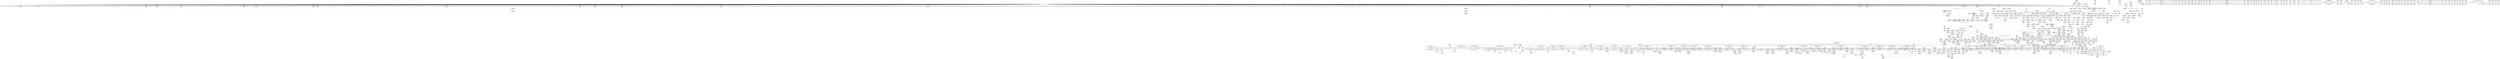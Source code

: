 digraph {
	CE0x5546b10 [shape=record,shape=Mrecord,label="{CE0x5546b10|72:_i32,_:_CRE_96,104_}"]
	CE0x55a1c50 [shape=record,shape=Mrecord,label="{CE0x55a1c50|VOIDTB_TE:_CE_158,159_}"]
	CE0x55861d0 [shape=record,shape=Mrecord,label="{CE0x55861d0|__aa_current_profile:_tmp|*SummSource*}"]
	CE0x54c76b0 [shape=record,shape=Mrecord,label="{CE0x54c76b0|_ret_%struct.task_struct*_%tmp4,_!dbg_!15471|./arch/x86/include/asm/current.h,14}"]
	CE0x55eb660 [shape=record,shape=Mrecord,label="{CE0x55eb660|72:_i32,_:_CRE_597,598_}"]
	CE0x54adca0 [shape=record,shape=Mrecord,label="{CE0x54adca0|get_current:_tmp4|./arch/x86/include/asm/current.h,14|*SummSink*}"]
	CE0x5595b70 [shape=record,shape=Mrecord,label="{CE0x5595b70|GLOBAL:_llvm.expect.i64|*Constant*|*SummSource*}"]
	CE0x559f9f0 [shape=record,shape=Mrecord,label="{CE0x559f9f0|COLLAPSED:_GCMRE___llvm_gcov_ctr46_internal_global_16_x_i64_zeroinitializer:_elem_0:default:}"]
	CE0x54b7440 [shape=record,shape=Mrecord,label="{CE0x54b7440|__aa_current_profile:_tobool|security/apparmor/include/context.h,138}"]
	CE0x55e8060 [shape=record,shape=Mrecord,label="{CE0x55e8060|72:_i32,_:_CRE_512,520_}"]
	CE0x55b3c40 [shape=record,shape=Mrecord,label="{CE0x55b3c40|aa_cred_profile:_tmp15|security/apparmor/include/context.h,100|*SummSource*}"]
	CE0x55f03f0 [shape=record,shape=Mrecord,label="{CE0x55f03f0|72:_i32,_:_CRE_881,882_}"]
	CE0x559f8c0 [shape=record,shape=Mrecord,label="{CE0x559f8c0|aa_cred_profile:_tmp|*SummSource*}"]
	CE0x549e010 [shape=record,shape=Mrecord,label="{CE0x549e010|i64*_getelementptr_inbounds_(_17_x_i64_,_17_x_i64_*___llvm_gcov_ctr60,_i64_0,_i64_8)|*Constant*|*SummSink*}"]
	CE0x54f9460 [shape=record,shape=Mrecord,label="{CE0x54f9460|104:_%struct.inode*,_:_CRE_304,305_}"]
	CE0x55474b0 [shape=record,shape=Mrecord,label="{CE0x55474b0|72:_i32,_:_CRE_140,141_}"]
	CE0x54f69b0 [shape=record,shape=Mrecord,label="{CE0x54f69b0|COLLAPSED:_GCMRE___llvm_gcov_ctr112_internal_global_2_x_i64_zeroinitializer:_elem_0:default:}"]
	CE0x5528e60 [shape=record,shape=Mrecord,label="{CE0x5528e60|i64*_getelementptr_inbounds_(_16_x_i64_,_16_x_i64_*___llvm_gcov_ctr46,_i64_0,_i64_10)|*Constant*|*SummSource*}"]
	CE0x5569480 [shape=record,shape=Mrecord,label="{CE0x5569480|aa_path_perm:_entry|*SummSource*}"]
	CE0x55e2090 [shape=record,shape=Mrecord,label="{CE0x55e2090|72:_i32,_:_CRE_262,263_}"]
	CE0x55ee220 [shape=record,shape=Mrecord,label="{CE0x55ee220|72:_i32,_:_CRE_736,740_}"]
	CE0x54c2300 [shape=record,shape=Mrecord,label="{CE0x54c2300|104:_%struct.inode*,_:_CRE_150,151_}"]
	CE0x55a71d0 [shape=record,shape=Mrecord,label="{CE0x55a71d0|VOIDTB_TE:_CE_204,205_}"]
	CE0x555d340 [shape=record,shape=Mrecord,label="{CE0x555d340|GLOBAL:___llvm_gcov_ctr58|Global_var:__llvm_gcov_ctr58|*SummSink*}"]
	CE0x54a78b0 [shape=record,shape=Mrecord,label="{CE0x54a78b0|common_perm_create:_tobool1|security/apparmor/lsm.c,251|*SummSource*}"]
	CE0x54c5740 [shape=record,shape=Mrecord,label="{CE0x54c5740|104:_%struct.inode*,_:_CRE_194,195_}"]
	CE0x5544580 [shape=record,shape=Mrecord,label="{CE0x5544580|aa_cred_profile:_tmp33|security/apparmor/include/context.h,101|*SummSink*}"]
	CE0x54bf0d0 [shape=record,shape=Mrecord,label="{CE0x54bf0d0|i32_10|*Constant*}"]
	CE0x54b96b0 [shape=record,shape=Mrecord,label="{CE0x54b96b0|i64_4|*Constant*}"]
	CE0x55df610 [shape=record,shape=Mrecord,label="{CE0x55df610|72:_i32,_:_CRE_195,196_}"]
	CE0x55e0960 [shape=record,shape=Mrecord,label="{CE0x55e0960|72:_i32,_:_CRE_240,241_}"]
	CE0x55e34c0 [shape=record,shape=Mrecord,label="{CE0x55e34c0|72:_i32,_:_CRE_281,282_}"]
	CE0x54ba220 [shape=record,shape=Mrecord,label="{CE0x54ba220|i32_4|*Constant*|*SummSink*}"]
	CE0x555f260 [shape=record,shape=Mrecord,label="{CE0x555f260|__aa_current_profile:_entry}"]
	CE0x55477e0 [shape=record,shape=Mrecord,label="{CE0x55477e0|72:_i32,_:_CRE_143,144_}"]
	CE0x55bba50 [shape=record,shape=Mrecord,label="{CE0x55bba50|VOIDTB_TE:_CE_199,200_}"]
	CE0x5599a60 [shape=record,shape=Mrecord,label="{CE0x5599a60|aa_cred_profile:_cred|Function::aa_cred_profile&Arg::cred::|*SummSource*}"]
	CE0x5505680 [shape=record,shape=Mrecord,label="{CE0x5505680|common_perm_dir_dentry:_op|Function::common_perm_dir_dentry&Arg::op::|*SummSource*}"]
	CE0x55782f0 [shape=record,shape=Mrecord,label="{CE0x55782f0|common_perm:_tmp10|security/apparmor/lsm.c,172|*SummSink*}"]
	CE0x52120e0 [shape=record,shape=Mrecord,label="{CE0x52120e0|common_perm_create:_entry}"]
	CE0x55ec320 [shape=record,shape=Mrecord,label="{CE0x55ec320|72:_i32,_:_CRE_609,610_}"]
	CE0x54f7c50 [shape=record,shape=Mrecord,label="{CE0x54f7c50|104:_%struct.inode*,_:_CRE_218,219_}"]
	CE0x5547c20 [shape=record,shape=Mrecord,label="{CE0x5547c20|72:_i32,_:_CRE_147,148_}"]
	CE0x55413f0 [shape=record,shape=Mrecord,label="{CE0x55413f0|aa_cred_profile:_tmp28|security/apparmor/include/context.h,100|*SummSink*}"]
	CE0x55bb940 [shape=record,shape=Mrecord,label="{CE0x55bb940|VOIDTB_TE:_CE_198,199_}"]
	CE0x54ba0e0 [shape=record,shape=Mrecord,label="{CE0x54ba0e0|i32_4|*Constant*|*SummSource*}"]
	CE0x558ac20 [shape=record,shape=Mrecord,label="{CE0x558ac20|__aa_current_profile:_bb}"]
	CE0x54c1540 [shape=record,shape=Mrecord,label="{CE0x54c1540|104:_%struct.inode*,_:_CRE_95,96_}"]
	CE0x54f00c0 [shape=record,shape=Mrecord,label="{CE0x54f00c0|i32_8|*Constant*}"]
	CE0x5493f50 [shape=record,shape=Mrecord,label="{CE0x5493f50|GLOBAL:___llvm_gcov_ctr60|Global_var:__llvm_gcov_ctr60}"]
	CE0x55e6a10 [shape=record,shape=Mrecord,label="{CE0x55e6a10|72:_i32,_:_CRE_472,473_}"]
	CE0x5547e40 [shape=record,shape=Mrecord,label="{CE0x5547e40|72:_i32,_:_CRE_149,150_}"]
	CE0x55b40d0 [shape=record,shape=Mrecord,label="{CE0x55b40d0|VOIDTB_TE:_CE_156,157_}"]
	CE0x54b00a0 [shape=record,shape=Mrecord,label="{CE0x54b00a0|i64_3|*Constant*}"]
	CE0x5595cb0 [shape=record,shape=Mrecord,label="{CE0x5595cb0|aa_cred_profile:_expval|security/apparmor/include/context.h,100}"]
	CE0x55e2c40 [shape=record,shape=Mrecord,label="{CE0x55e2c40|72:_i32,_:_CRE_273,274_}"]
	CE0x54c1670 [shape=record,shape=Mrecord,label="{CE0x54c1670|104:_%struct.inode*,_:_CRE_96,104_|*MultipleSource*|security/apparmor/lsm.c,253|*LoadInst*|security/apparmor/lsm.c,253}"]
	CE0x54bba40 [shape=record,shape=Mrecord,label="{CE0x54bba40|common_perm:_tmp3|security/apparmor/lsm.c,169|*SummSink*}"]
	CE0x54fa210 [shape=record,shape=Mrecord,label="{CE0x54fa210|104:_%struct.inode*,_:_CRE_315,316_}"]
	CE0x5591e60 [shape=record,shape=Mrecord,label="{CE0x5591e60|__aa_current_profile:_tmp17|security/apparmor/include/context.h,138|*SummSource*}"]
	CE0x55973d0 [shape=record,shape=Mrecord,label="{CE0x55973d0|__aa_current_profile:_call3|security/apparmor/include/context.h,138|*SummSource*}"]
	CE0x54beac0 [shape=record,shape=Mrecord,label="{CE0x54beac0|COLLAPSED:_GCRE_current_task_external_global_%struct.task_struct*:_elem_0::|security/apparmor/lsm.c,251}"]
	CE0x559cde0 [shape=record,shape=Mrecord,label="{CE0x559cde0|VOIDTB_TE:_CE_48,52_}"]
	CE0x55eca90 [shape=record,shape=Mrecord,label="{CE0x55eca90|72:_i32,_:_CRE_616,617_}"]
	CE0x55ecdc0 [shape=record,shape=Mrecord,label="{CE0x55ecdc0|72:_i32,_:_CRE_619,620_}"]
	CE0x54abc90 [shape=record,shape=Mrecord,label="{CE0x54abc90|common_perm_create:_tmp|*SummSource*}"]
	CE0x5585f20 [shape=record,shape=Mrecord,label="{CE0x5585f20|i64*_getelementptr_inbounds_(_11_x_i64_,_11_x_i64_*___llvm_gcov_ctr58,_i64_0,_i64_0)|*Constant*|*SummSource*}"]
	CE0x54c17a0 [shape=record,shape=Mrecord,label="{CE0x54c17a0|104:_%struct.inode*,_:_CRE_104,112_|*MultipleSource*|security/apparmor/lsm.c,253|*LoadInst*|security/apparmor/lsm.c,253}"]
	CE0x5565030 [shape=record,shape=Mrecord,label="{CE0x5565030|aa_path_perm:_op|Function::aa_path_perm&Arg::op::|*SummSource*}"]
	CE0x5593210 [shape=record,shape=Mrecord,label="{CE0x5593210|_call_void_lockdep_rcu_suspicious(i8*_getelementptr_inbounds_(_36_x_i8_,_36_x_i8_*_.str12,_i32_0,_i32_0),_i32_138,_i8*_getelementptr_inbounds_(_45_x_i8_,_45_x_i8_*_.str14,_i32_0,_i32_0))_#7,_!dbg_!15483|security/apparmor/include/context.h,138|*SummSource*}"]
	CE0x54a14b0 [shape=record,shape=Mrecord,label="{CE0x54a14b0|i64*_getelementptr_inbounds_(_17_x_i64_,_17_x_i64_*___llvm_gcov_ctr60,_i64_0,_i64_9)|*Constant*|*SummSource*}"]
	CE0x5544270 [shape=record,shape=Mrecord,label="{CE0x5544270|aa_cred_profile:_tmp32|security/apparmor/include/context.h,101|*SummSink*}"]
	CE0x5509270 [shape=record,shape=Mrecord,label="{CE0x5509270|get_current:_tmp|*SummSink*}"]
	CE0x559cb10 [shape=record,shape=Mrecord,label="{CE0x559cb10|aa_cred_profile:_tmp4|*LoadInst*|security/apparmor/include/context.h,99|*SummSink*}"]
	CE0x5500d80 [shape=record,shape=Mrecord,label="{CE0x5500d80|common_perm_create:_call7|security/apparmor/lsm.c,253|*SummSink*}"]
	CE0x55e43a0 [shape=record,shape=Mrecord,label="{CE0x55e43a0|72:_i32,_:_CRE_295,296_}"]
	CE0x555e640 [shape=record,shape=Mrecord,label="{CE0x555e640|i64*_getelementptr_inbounds_(_11_x_i64_,_11_x_i64_*___llvm_gcov_ctr58,_i64_0,_i64_1)|*Constant*|*SummSource*}"]
	CE0x54c12e0 [shape=record,shape=Mrecord,label="{CE0x54c12e0|104:_%struct.inode*,_:_CRE_93,94_}"]
	CE0x5580bd0 [shape=record,shape=Mrecord,label="{CE0x5580bd0|i64_0|*Constant*}"]
	"CONST[source:2(external),value:2(dynamic)][purpose:{object}]"
	CE0x5599600 [shape=record,shape=Mrecord,label="{CE0x5599600|aa_cred_profile:_entry|*SummSink*}"]
	CE0x55e0600 [shape=record,shape=Mrecord,label="{CE0x55e0600|72:_i32,_:_CRE_216,224_}"]
	CE0x549ae80 [shape=record,shape=Mrecord,label="{CE0x549ae80|common_perm_create:_do.end}"]
	CE0x5545810 [shape=record,shape=Mrecord,label="{CE0x5545810|aa_cred_profile:_tmp34|security/apparmor/include/context.h,101|*SummSink*}"]
	CE0x55e1a30 [shape=record,shape=Mrecord,label="{CE0x55e1a30|72:_i32,_:_CRE_256,257_}"]
	CE0x547f8c0 [shape=record,shape=Mrecord,label="{CE0x547f8c0|common_perm_create:_call|security/apparmor/lsm.c,251}"]
	CE0x54bf860 [shape=record,shape=Mrecord,label="{CE0x54bf860|i32_10|*Constant*|*SummSource*}"]
	CE0x5587910 [shape=record,shape=Mrecord,label="{CE0x5587910|__aa_current_profile:_if.then|*SummSource*}"]
	CE0x54bbea0 [shape=record,shape=Mrecord,label="{CE0x54bbea0|common_perm:_tmp4|security/apparmor/lsm.c,169}"]
	CE0x54b2880 [shape=record,shape=Mrecord,label="{CE0x54b2880|aa_cred_profile:_if.then|*SummSource*}"]
	CE0x556a080 [shape=record,shape=Mrecord,label="{CE0x556a080|mediated_filesystem:_tobool|security/apparmor/include/apparmor.h,117|*SummSource*}"]
	CE0x55e1e70 [shape=record,shape=Mrecord,label="{CE0x55e1e70|72:_i32,_:_CRE_260,261_}"]
	CE0x55f2920 [shape=record,shape=Mrecord,label="{CE0x55f2920|72:_i32,_:_CRE_916,917_}"]
	CE0x55e9020 [shape=record,shape=Mrecord,label="{CE0x55e9020|72:_i32,_:_CRE_561,562_}"]
	CE0x54a4d00 [shape=record,shape=Mrecord,label="{CE0x54a4d00|common_perm_create:_return|*SummSource*}"]
	CE0x55656b0 [shape=record,shape=Mrecord,label="{CE0x55656b0|aa_path_perm:_profile|Function::aa_path_perm&Arg::profile::|*SummSink*}"]
	CE0x5591800 [shape=record,shape=Mrecord,label="{CE0x5591800|i64*_getelementptr_inbounds_(_11_x_i64_,_11_x_i64_*___llvm_gcov_ctr58,_i64_0,_i64_9)|*Constant*|*SummSource*}"]
	CE0x55ea010 [shape=record,shape=Mrecord,label="{CE0x55ea010|72:_i32,_:_CRE_576,577_}"]
	CE0x5493be0 [shape=record,shape=Mrecord,label="{CE0x5493be0|GLOBAL:_common_perm_create|*Constant*}"]
	CE0x55e45c0 [shape=record,shape=Mrecord,label="{CE0x55e45c0|72:_i32,_:_CRE_297,298_}"]
	CE0x55605c0 [shape=record,shape=Mrecord,label="{CE0x55605c0|_ret_%struct.aa_profile*_%call4,_!dbg_!15494|security/apparmor/include/context.h,138|*SummSource*}"]
	CE0x5585da0 [shape=record,shape=Mrecord,label="{CE0x5585da0|get_current:_tmp3}"]
	CE0x54c6d70 [shape=record,shape=Mrecord,label="{CE0x54c6d70|i64*_getelementptr_inbounds_(_2_x_i64_,_2_x_i64_*___llvm_gcov_ctr112,_i64_0,_i64_0)|*Constant*|*SummSource*}"]
	CE0x55a06b0 [shape=record,shape=Mrecord,label="{CE0x55a06b0|VOIDTB_TE:_CE_184,185_}"]
	CE0x54b10a0 [shape=record,shape=Mrecord,label="{CE0x54b10a0|common_perm_create:_tmp11|security/apparmor/lsm.c,251}"]
	CE0x54c4570 [shape=record,shape=Mrecord,label="{CE0x54c4570|104:_%struct.inode*,_:_CRE_179,180_}"]
	CE0x55f2a30 [shape=record,shape=Mrecord,label="{CE0x55f2a30|72:_i32,_:_CRE_917,918_}"]
	CE0x55f21b0 [shape=record,shape=Mrecord,label="{CE0x55f21b0|72:_i32,_:_CRE_909,910_}"]
	CE0x5542b40 [shape=record,shape=Mrecord,label="{CE0x5542b40|VOIDTB_TE:_CE_308,309_}"]
	CE0x55e54a0 [shape=record,shape=Mrecord,label="{CE0x55e54a0|72:_i32,_:_CRE_311,312_}"]
	CE0x54bf230 [shape=record,shape=Mrecord,label="{CE0x54bf230|common_perm_create:_tmp19|security/apparmor/lsm.c,251}"]
	CE0x54fa800 [shape=record,shape=Mrecord,label="{CE0x54fa800|GLOBAL:_mediated_filesystem|*Constant*}"]
	CE0x54b6610 [shape=record,shape=Mrecord,label="{CE0x54b6610|i64*_getelementptr_inbounds_(_2_x_i64_,_2_x_i64_*___llvm_gcov_ctr55,_i64_0,_i64_1)|*Constant*|*SummSource*}"]
	CE0x55e9790 [shape=record,shape=Mrecord,label="{CE0x55e9790|72:_i32,_:_CRE_568,569_}"]
	CE0x55e6d10 [shape=record,shape=Mrecord,label="{CE0x55e6d10|72:_i32,_:_CRE_475,476_}"]
	CE0x54a4f70 [shape=record,shape=Mrecord,label="{CE0x54a4f70|common_perm_create:_if.then8|*SummSource*}"]
	CE0x559faf0 [shape=record,shape=Mrecord,label="{CE0x559faf0|aa_cred_profile:_tmp1}"]
	CE0x5561f00 [shape=record,shape=Mrecord,label="{CE0x5561f00|i32_0|*Constant*}"]
	CE0x5541310 [shape=record,shape=Mrecord,label="{CE0x5541310|aa_cred_profile:_tmp28|security/apparmor/include/context.h,100}"]
	CE0x55a5d40 [shape=record,shape=Mrecord,label="{CE0x55a5d40|i64*_getelementptr_inbounds_(_16_x_i64_,_16_x_i64_*___llvm_gcov_ctr46,_i64_0,_i64_8)|*Constant*|*SummSink*}"]
	CE0x5599e10 [shape=record,shape=Mrecord,label="{CE0x5599e10|_ret_%struct.aa_profile*_%tmp34,_!dbg_!15510|security/apparmor/include/context.h,101|*SummSource*}"]
	CE0x5582610 [shape=record,shape=Mrecord,label="{CE0x5582610|aa_cred_profile:_tmp2|*SummSource*}"]
	CE0x5569140 [shape=record,shape=Mrecord,label="{CE0x5569140|GLOBAL:_aa_path_perm|*Constant*|*SummSource*}"]
	CE0x54a4270 [shape=record,shape=Mrecord,label="{CE0x54a4270|i32_251|*Constant*|*SummSource*}"]
	CE0x55a4c00 [shape=record,shape=Mrecord,label="{CE0x55a4c00|aa_cred_profile:_tmp3|*SummSink*}"]
	CE0x548c250 [shape=record,shape=Mrecord,label="{CE0x548c250|common_perm_create:_tmp3|*SummSource*}"]
	CE0x55b3330 [shape=record,shape=Mrecord,label="{CE0x55b3330|aa_cred_profile:_conv|security/apparmor/include/context.h,100|*SummSink*}"]
	CE0x55406d0 [shape=record,shape=Mrecord,label="{CE0x55406d0|aa_cred_profile:_tmp27|security/apparmor/include/context.h,100|*SummSource*}"]
	CE0x55dffa0 [shape=record,shape=Mrecord,label="{CE0x55dffa0|72:_i32,_:_CRE_204,205_}"]
	CE0x54c34d0 [shape=record,shape=Mrecord,label="{CE0x54c34d0|104:_%struct.inode*,_:_CRE_165,166_}"]
	CE0x54c4a30 [shape=record,shape=Mrecord,label="{CE0x54c4a30|104:_%struct.inode*,_:_CRE_183,184_}"]
	CE0x5484610 [shape=record,shape=Mrecord,label="{CE0x5484610|apparmor_path_symlink:_entry}"]
	CE0x55f0500 [shape=record,shape=Mrecord,label="{CE0x55f0500|72:_i32,_:_CRE_882,883_}"]
	CE0x556c6b0 [shape=record,shape=Mrecord,label="{CE0x556c6b0|_call_void_mcount()_#2}"]
	CE0x5599410 [shape=record,shape=Mrecord,label="{CE0x5599410|GLOBAL:_aa_cred_profile|*Constant*|*SummSource*}"]
	CE0x5527460 [shape=record,shape=Mrecord,label="{CE0x5527460|_call_void_asm_sideeffect_1:_09ud2_0A.pushsection___bug_table,_22a_22_0A2:_09.long_1b_-_2b,_$_0:c_-_2b_0A_09.word_$_1:c_,_0_0A_09.org_2b+$_2:c_0A.popsection_,_i,i,i,_dirflag_,_fpsr_,_flags_(i8*_getelementptr_inbounds_(_36_x_i8_,_36_x_i8_*_.str12,_i32_0,_i32_0),_i32_100,_i64_12)_#2,_!dbg_!15490,_!srcloc_!15493|security/apparmor/include/context.h,100|*SummSource*}"]
	CE0x5592390 [shape=record,shape=Mrecord,label="{CE0x5592390|__aa_current_profile:_tmp15|security/apparmor/include/context.h,138|*SummSource*}"]
	CE0x54fd7e0 [shape=record,shape=Mrecord,label="{CE0x54fd7e0|mediated_filesystem:_tmp4|*LoadInst*|security/apparmor/include/apparmor.h,117|*SummSource*}"]
	CE0x55b5e30 [shape=record,shape=Mrecord,label="{CE0x55b5e30|aa_cred_profile:_tmp13|*SummSink*}"]
	CE0x55f4f90 [shape=record,shape=Mrecord,label="{CE0x55f4f90|72:_i32,_:_CRE_1000,1008_}"]
	CE0x559d060 [shape=record,shape=Mrecord,label="{CE0x559d060|i64*_getelementptr_inbounds_(_16_x_i64_,_16_x_i64_*___llvm_gcov_ctr46,_i64_0,_i64_4)|*Constant*}"]
	CE0x559a160 [shape=record,shape=Mrecord,label="{CE0x559a160|_ret_%struct.aa_profile*_%tmp34,_!dbg_!15510|security/apparmor/include/context.h,101|*SummSink*}"]
	CE0x549e7e0 [shape=record,shape=Mrecord,label="{CE0x549e7e0|common_perm_create:_tmp15|security/apparmor/lsm.c,251}"]
	CE0x55470a0 [shape=record,shape=Mrecord,label="{CE0x55470a0|72:_i32,_:_CRE_136,137_}"]
	CE0x55f02e0 [shape=record,shape=Mrecord,label="{CE0x55f02e0|72:_i32,_:_CRE_880,881_}"]
	CE0x55e9ce0 [shape=record,shape=Mrecord,label="{CE0x55e9ce0|72:_i32,_:_CRE_573,574_}"]
	CE0x54c3f80 [shape=record,shape=Mrecord,label="{CE0x54c3f80|104:_%struct.inode*,_:_CRE_174,175_}"]
	CE0x5543d00 [shape=record,shape=Mrecord,label="{CE0x5543d00|72:_i32,_:_CRE_12,16_}"]
	CE0x549f5a0 [shape=record,shape=Mrecord,label="{CE0x549f5a0|common_perm_create:_tobool5|security/apparmor/lsm.c,253|*SummSink*}"]
	CE0x549f9b0 [shape=record,shape=Mrecord,label="{CE0x549f9b0|common_perm_create:_lor.lhs.false}"]
	CE0x555e220 [shape=record,shape=Mrecord,label="{CE0x555e220|GLOBAL:___aa_current_profile|*Constant*}"]
	CE0x55de620 [shape=record,shape=Mrecord,label="{CE0x55de620|72:_i32,_:_CRE_180,181_}"]
	CE0x55df500 [shape=record,shape=Mrecord,label="{CE0x55df500|72:_i32,_:_CRE_194,195_}"]
	CE0x5491460 [shape=record,shape=Mrecord,label="{CE0x5491460|common_perm:_tmp6|security/apparmor/lsm.c,169|*SummSource*}"]
	CE0x54ff680 [shape=record,shape=Mrecord,label="{CE0x54ff680|i64*_getelementptr_inbounds_(_5_x_i64_,_5_x_i64_*___llvm_gcov_ctr57,_i64_0,_i64_4)|*Constant*}"]
	CE0x555a970 [shape=record,shape=Mrecord,label="{CE0x555a970|common_perm:_op|Function::common_perm&Arg::op::}"]
	CE0x55b21f0 [shape=record,shape=Mrecord,label="{CE0x55b21f0|VOIDTB_TE:_CE_16,24_}"]
	CE0x55dcec0 [shape=record,shape=Mrecord,label="{CE0x55dcec0|72:_i32,_:_CRE_158,159_}"]
	CE0x558aaf0 [shape=record,shape=Mrecord,label="{CE0x558aaf0|__aa_current_profile:_if.then|*SummSink*}"]
	CE0x55059c0 [shape=record,shape=Mrecord,label="{CE0x55059c0|common_perm_dir_dentry:_dir|Function::common_perm_dir_dentry&Arg::dir::}"]
	CE0x55ebcc0 [shape=record,shape=Mrecord,label="{CE0x55ebcc0|72:_i32,_:_CRE_603,604_}"]
	CE0x54b11b0 [shape=record,shape=Mrecord,label="{CE0x54b11b0|common_perm_create:_tmp11|security/apparmor/lsm.c,251|*SummSource*}"]
	CE0x5507670 [shape=record,shape=Mrecord,label="{CE0x5507670|common_perm_create:_retval.0|*SummSink*}"]
	CE0x55f0c70 [shape=record,shape=Mrecord,label="{CE0x55f0c70|72:_i32,_:_CRE_889,890_}"]
	CE0x55f12d0 [shape=record,shape=Mrecord,label="{CE0x55f12d0|72:_i32,_:_CRE_895,896_}"]
	CE0x54ff350 [shape=record,shape=Mrecord,label="{CE0x54ff350|common_perm:_error.0|*SummSink*}"]
	CE0x54f84a0 [shape=record,shape=Mrecord,label="{CE0x54f84a0|104:_%struct.inode*,_:_CRE_232,240_|*MultipleSource*|security/apparmor/lsm.c,253|*LoadInst*|security/apparmor/lsm.c,253}"]
	CE0x54c2db0 [shape=record,shape=Mrecord,label="{CE0x54c2db0|104:_%struct.inode*,_:_CRE_159,160_}"]
	CE0x5594e50 [shape=record,shape=Mrecord,label="{CE0x5594e50|aa_cred_profile:_tobool1|security/apparmor/include/context.h,100|*SummSink*}"]
	CE0x55ec870 [shape=record,shape=Mrecord,label="{CE0x55ec870|72:_i32,_:_CRE_614,615_}"]
	CE0x55b74e0 [shape=record,shape=Mrecord,label="{CE0x55b74e0|aa_cred_profile:_lnot2|security/apparmor/include/context.h,100}"]
	CE0x54935b0 [shape=record,shape=Mrecord,label="{CE0x54935b0|i64*_getelementptr_inbounds_(_2_x_i64_,_2_x_i64_*___llvm_gcov_ctr64,_i64_0,_i64_1)|*Constant*}"]
	CE0x5594060 [shape=record,shape=Mrecord,label="{CE0x5594060|i64*_getelementptr_inbounds_(_11_x_i64_,_11_x_i64_*___llvm_gcov_ctr58,_i64_0,_i64_10)|*Constant*|*SummSource*}"]
	CE0x5596a40 [shape=record,shape=Mrecord,label="{CE0x5596a40|__aa_current_profile:_cred|security/apparmor/include/context.h,138|*SummSource*}"]
	CE0x54bff70 [shape=record,shape=Mrecord,label="{CE0x54bff70|104:_%struct.inode*,_:_CRE_24,40_|*MultipleSource*|security/apparmor/lsm.c,253|*LoadInst*|security/apparmor/lsm.c,253}"]
	CE0x5542da0 [shape=record,shape=Mrecord,label="{CE0x5542da0|VOIDTB_TE:_CE_310,311_}"]
	CE0x54a8540 [shape=record,shape=Mrecord,label="{CE0x54a8540|i64*_getelementptr_inbounds_(_17_x_i64_,_17_x_i64_*___llvm_gcov_ctr60,_i64_0,_i64_6)|*Constant*}"]
	CE0x54f7070 [shape=record,shape=Mrecord,label="{CE0x54f7070|104:_%struct.inode*,_:_CRE_208,209_}"]
	CE0x5561fd0 [shape=record,shape=Mrecord,label="{CE0x5561fd0|common_perm:_mode|security/apparmor/lsm.c,169}"]
	CE0x54c33a0 [shape=record,shape=Mrecord,label="{CE0x54c33a0|104:_%struct.inode*,_:_CRE_164,165_}"]
	CE0x55f1820 [shape=record,shape=Mrecord,label="{CE0x55f1820|72:_i32,_:_CRE_900,901_}"]
	CE0x5508570 [shape=record,shape=Mrecord,label="{CE0x5508570|common_perm_create:_tmp38|security/apparmor/lsm.c,257}"]
	CE0x54afe00 [shape=record,shape=Mrecord,label="{CE0x54afe00|i64_2|*Constant*}"]
	CE0x555e400 [shape=record,shape=Mrecord,label="{CE0x555e400|__aa_current_profile:_tmp1|*SummSink*}"]
	CE0x55f14f0 [shape=record,shape=Mrecord,label="{CE0x55f14f0|72:_i32,_:_CRE_897,898_}"]
	CE0x54bc9c0 [shape=record,shape=Mrecord,label="{CE0x54bc9c0|i64_10|*Constant*}"]
	CE0x54a04c0 [shape=record,shape=Mrecord,label="{CE0x54a04c0|i8_1|*Constant*|*SummSink*}"]
	CE0x55a0ab0 [shape=record,shape=Mrecord,label="{CE0x55a0ab0|VOIDTB_TE:_CE_188,189_}"]
	CE0x5581a00 [shape=record,shape=Mrecord,label="{CE0x5581a00|__aa_current_profile:_tmp11|security/apparmor/include/context.h,138|*SummSource*}"]
	CE0x54bdc20 [shape=record,shape=Mrecord,label="{CE0x54bdc20|common_perm_create:_call10|security/apparmor/lsm.c,256|*SummSink*}"]
	CE0x54c18d0 [shape=record,shape=Mrecord,label="{CE0x54c18d0|104:_%struct.inode*,_:_CRE_112,144_|*MultipleSource*|security/apparmor/lsm.c,253|*LoadInst*|security/apparmor/lsm.c,253}"]
	CE0x55b3eb0 [shape=record,shape=Mrecord,label="{CE0x55b3eb0|VOIDTB_TE:_CE_154,155_}"]
	CE0x54954e0 [shape=record,shape=Mrecord,label="{CE0x54954e0|i64_2|*Constant*|*SummSource*}"]
	CE0x55710a0 [shape=record,shape=Mrecord,label="{CE0x55710a0|i64_-2147483648|*Constant*|*SummSource*}"]
	CE0x5495680 [shape=record,shape=Mrecord,label="{CE0x5495680|i64_2|*Constant*|*SummSink*}"]
	CE0x54f9800 [shape=record,shape=Mrecord,label="{CE0x54f9800|104:_%struct.inode*,_:_CRE_306,307_}"]
	CE0x54fb6c0 [shape=record,shape=Mrecord,label="{CE0x54fb6c0|common_perm_create:_tmp31|security/apparmor/lsm.c,253}"]
	CE0x50e3270 [shape=record,shape=Mrecord,label="{CE0x50e3270|common_perm_create:_op|Function::common_perm_create&Arg::op::|*SummSource*}"]
	CE0x54af910 [shape=record,shape=Mrecord,label="{CE0x54af910|common_perm_create:_do.end|*SummSource*}"]
	CE0x55a2320 [shape=record,shape=Mrecord,label="{CE0x55a2320|VOIDTB_TE:_CE_207,208_}"]
	CE0x55ddfc0 [shape=record,shape=Mrecord,label="{CE0x55ddfc0|72:_i32,_:_CRE_174,175_}"]
	CE0x5594c80 [shape=record,shape=Mrecord,label="{CE0x5594c80|aa_cred_profile:_tmp12|security/apparmor/include/context.h,100|*SummSink*}"]
	CE0x5503ba0 [shape=record,shape=Mrecord,label="{CE0x5503ba0|__aa_current_profile:_tmp9|security/apparmor/include/context.h,138}"]
	CE0x5487bf0 [shape=record,shape=Mrecord,label="{CE0x5487bf0|common_perm_create:_tmp1|*SummSource*}"]
	CE0x5509bf0 [shape=record,shape=Mrecord,label="{CE0x5509bf0|mediated_filesystem:_tmp|*SummSink*}"]
	CE0x54aca80 [shape=record,shape=Mrecord,label="{CE0x54aca80|common_perm_create:_tmp6|security/apparmor/lsm.c,251|*SummSource*}"]
	CE0x55e37f0 [shape=record,shape=Mrecord,label="{CE0x55e37f0|72:_i32,_:_CRE_284,285_}"]
	CE0x5588ba0 [shape=record,shape=Mrecord,label="{CE0x5588ba0|__aa_current_profile:_do.body|*SummSource*}"]
	CE0x556a410 [shape=record,shape=Mrecord,label="{CE0x556a410|i1_true|*Constant*}"]
	CE0x559dbc0 [shape=record,shape=Mrecord,label="{CE0x559dbc0|aa_cred_profile:_tmp5|security/apparmor/include/context.h,99|*SummSink*}"]
	CE0x54fda10 [shape=record,shape=Mrecord,label="{CE0x54fda10|mediated_filesystem:_s_flags|security/apparmor/include/apparmor.h,117|*SummSink*}"]
	CE0x54906a0 [shape=record,shape=Mrecord,label="{CE0x54906a0|_ret_i32_%retval.0,_!dbg_!15515|security/apparmor/lsm.c,257}"]
	CE0x5527980 [shape=record,shape=Mrecord,label="{CE0x5527980|i32_100|*Constant*|*SummSink*}"]
	CE0x54d6440 [shape=record,shape=Mrecord,label="{CE0x54d6440|common_perm_create:_tmp33|security/apparmor/lsm.c,254|*SummSource*}"]
	CE0x5583b80 [shape=record,shape=Mrecord,label="{CE0x5583b80|GLOBAL:___llvm_gcov_ctr46|Global_var:__llvm_gcov_ctr46|*SummSink*}"]
	CE0x54c1e80 [shape=record,shape=Mrecord,label="{CE0x54c1e80|104:_%struct.inode*,_:_CRE_146,147_}"]
	CE0x555b4e0 [shape=record,shape=Mrecord,label="{CE0x555b4e0|common_perm:_mask|Function::common_perm&Arg::mask::|*SummSink*}"]
	CE0x55eb880 [shape=record,shape=Mrecord,label="{CE0x55eb880|72:_i32,_:_CRE_599,600_}"]
	CE0x55709e0 [shape=record,shape=Mrecord,label="{CE0x55709e0|common_perm_dir_dentry:_tmp1}"]
	CE0x55edde0 [shape=record,shape=Mrecord,label="{CE0x55edde0|72:_i32,_:_CRE_696,704_}"]
	CE0x55891a0 [shape=record,shape=Mrecord,label="{CE0x55891a0|aa_cred_profile:_tmp7|security/apparmor/include/context.h,100}"]
	CE0x55057a0 [shape=record,shape=Mrecord,label="{CE0x55057a0|common_perm_dir_dentry:_op|Function::common_perm_dir_dentry&Arg::op::|*SummSink*}"]
	CE0x54f0f20 [shape=record,shape=Mrecord,label="{CE0x54f0f20|__aa_current_profile:_call|security/apparmor/include/context.h,138|*SummSource*}"]
	CE0x54f9970 [shape=record,shape=Mrecord,label="{CE0x54f9970|104:_%struct.inode*,_:_CRE_307,308_}"]
	CE0x54b9c30 [shape=record,shape=Mrecord,label="{CE0x54b9c30|common_perm_create:_tmp21|security/apparmor/lsm.c,251}"]
	CE0x55dd850 [shape=record,shape=Mrecord,label="{CE0x55dd850|72:_i32,_:_CRE_167,168_}"]
	CE0x55e56c0 [shape=record,shape=Mrecord,label="{CE0x55e56c0|72:_i32,_:_CRE_320,328_}"]
	CE0x5540890 [shape=record,shape=Mrecord,label="{CE0x5540890|aa_cred_profile:_tmp27|security/apparmor/include/context.h,100|*SummSink*}"]
	CE0x549d980 [shape=record,shape=Mrecord,label="{CE0x549d980|_ret_i32_%call,_!dbg_!15472|security/apparmor/lsm.c,298|*SummSink*}"]
	CE0x5508150 [shape=record,shape=Mrecord,label="{CE0x5508150|common_perm_create:_tmp37|security/apparmor/lsm.c,257|*SummSink*}"]
	CE0x54f9c20 [shape=record,shape=Mrecord,label="{CE0x54f9c20|104:_%struct.inode*,_:_CRE_310,311_}"]
	CE0x55e5060 [shape=record,shape=Mrecord,label="{CE0x55e5060|72:_i32,_:_CRE_307,308_}"]
	CE0x55f1600 [shape=record,shape=Mrecord,label="{CE0x55f1600|72:_i32,_:_CRE_898,899_}"]
	CE0x5561240 [shape=record,shape=Mrecord,label="{CE0x5561240|common_perm:_bb|*SummSink*}"]
	CE0x550a280 [shape=record,shape=Mrecord,label="{CE0x550a280|i64*_getelementptr_inbounds_(_2_x_i64_,_2_x_i64_*___llvm_gcov_ctr56,_i64_0,_i64_0)|*Constant*}"]
	CE0x553f370 [shape=record,shape=Mrecord,label="{CE0x553f370|aa_cred_profile:_tmp30|security/apparmor/include/context.h,100|*SummSink*}"]
	CE0x50e3370 [shape=record,shape=Mrecord,label="{CE0x50e3370|common_perm_create:_op|Function::common_perm_create&Arg::op::|*SummSink*}"]
	CE0x549fb80 [shape=record,shape=Mrecord,label="{CE0x549fb80|common_perm_create:_lor.lhs.false|*SummSink*}"]
	CE0x55b85b0 [shape=record,shape=Mrecord,label="{CE0x55b85b0|aa_cred_profile:_lnot3|security/apparmor/include/context.h,100|*SummSink*}"]
	CE0x54c53b0 [shape=record,shape=Mrecord,label="{CE0x54c53b0|104:_%struct.inode*,_:_CRE_191,192_}"]
	CE0x5562100 [shape=record,shape=Mrecord,label="{CE0x5562100|common_perm:_cmp|security/apparmor/lsm.c,169|*SummSink*}"]
	CE0x55bb720 [shape=record,shape=Mrecord,label="{CE0x55bb720|VOIDTB_TE:_CE_196,197_}"]
	CE0x55e0f90 [shape=record,shape=Mrecord,label="{CE0x55e0f90|72:_i32,_:_CRE_246,247_}"]
	CE0x5490a60 [shape=record,shape=Mrecord,label="{CE0x5490a60|0:_%struct.vfsmount*,_8:_%struct.dentry*,_:_CRE_8,16_|*MultipleSource*|Function::common_perm_create&Arg::dir::|Function::apparmor_path_symlink&Arg::dir::|security/apparmor/lsm.c,253}"]
	CE0x55a3ee0 [shape=record,shape=Mrecord,label="{CE0x55a3ee0|aa_cred_profile:_tmp12|security/apparmor/include/context.h,100|*SummSource*}"]
	CE0x55dcb90 [shape=record,shape=Mrecord,label="{CE0x55dcb90|72:_i32,_:_CRE_155,156_}"]
	CE0x5506770 [shape=record,shape=Mrecord,label="{CE0x5506770|common_perm_dir_dentry:_mask|Function::common_perm_dir_dentry&Arg::mask::|*SummSource*}"]
	CE0x556d540 [shape=record,shape=Mrecord,label="{CE0x556d540|common_perm_dir_dentry:_mnt|security/apparmor/lsm.c,189|*SummSource*}"]
	CE0x5592400 [shape=record,shape=Mrecord,label="{CE0x5592400|__aa_current_profile:_tmp15|security/apparmor/include/context.h,138|*SummSink*}"]
	CE0x55baff0 [shape=record,shape=Mrecord,label="{CE0x55baff0|i64*_getelementptr_inbounds_(_16_x_i64_,_16_x_i64_*___llvm_gcov_ctr46,_i64_0,_i64_14)|*Constant*|*SummSource*}"]
	CE0x54c06e0 [shape=record,shape=Mrecord,label="{CE0x54c06e0|104:_%struct.inode*,_:_CRE_64,72_|*MultipleSource*|security/apparmor/lsm.c,253|*LoadInst*|security/apparmor/lsm.c,253}"]
	CE0x55ea120 [shape=record,shape=Mrecord,label="{CE0x55ea120|72:_i32,_:_CRE_577,578_}"]
	CE0x555ad40 [shape=record,shape=Mrecord,label="{CE0x555ad40|common_perm:_path|Function::common_perm&Arg::path::}"]
	CE0x55033e0 [shape=record,shape=Mrecord,label="{CE0x55033e0|__aa_current_profile:_tmp4|security/apparmor/include/context.h,138|*SummSource*}"]
	CE0x54ba3c0 [shape=record,shape=Mrecord,label="{CE0x54ba3c0|common_perm_create:_mode4|security/apparmor/lsm.c,251}"]
	CE0x558e300 [shape=record,shape=Mrecord,label="{CE0x558e300|__aa_current_profile:_do.body}"]
	CE0x54aeab0 [shape=record,shape=Mrecord,label="{CE0x54aeab0|get_current:_tmp2}"]
	CE0x5581640 [shape=record,shape=Mrecord,label="{CE0x5581640|aa_cred_profile:_lor.end|*SummSink*}"]
	CE0x55e3900 [shape=record,shape=Mrecord,label="{CE0x55e3900|72:_i32,_:_CRE_285,286_}"]
	CE0x55b58b0 [shape=record,shape=Mrecord,label="{CE0x55b58b0|VOIDTB_TE:_CE_166,167_}"]
	CE0x5561180 [shape=record,shape=Mrecord,label="{CE0x5561180|common_perm:_bb|*SummSource*}"]
	CE0x55062a0 [shape=record,shape=Mrecord,label="{CE0x55062a0|common_perm_dir_dentry:_dentry|Function::common_perm_dir_dentry&Arg::dentry::|*SummSink*}"]
	CE0x54af1b0 [shape=record,shape=Mrecord,label="{CE0x54af1b0|common_perm_create:_call|security/apparmor/lsm.c,251|*SummSource*}"]
	CE0x55bbf00 [shape=record,shape=Mrecord,label="{CE0x55bbf00|aa_cred_profile:_tobool4|security/apparmor/include/context.h,100|*SummSource*}"]
	CE0x54a5430 [shape=record,shape=Mrecord,label="{CE0x54a5430|common_perm_create:_bb}"]
	CE0x54d5020 [shape=record,shape=Mrecord,label="{CE0x54d5020|104:_%struct.inode*,_:_CRE_8,12_|*MultipleSource*|security/apparmor/lsm.c,253|*LoadInst*|security/apparmor/lsm.c,253}"]
	CE0x55051e0 [shape=record,shape=Mrecord,label="{CE0x55051e0|common_perm_dir_dentry:_entry|*SummSource*}"]
	CE0x55ea670 [shape=record,shape=Mrecord,label="{CE0x55ea670|72:_i32,_:_CRE_582,583_}"]
	CE0x5596ed0 [shape=record,shape=Mrecord,label="{CE0x5596ed0|__aa_current_profile:_tmp20|security/apparmor/include/context.h,138|*SummSink*}"]
	CE0x548ace0 [shape=record,shape=Mrecord,label="{CE0x548ace0|common_perm_create:_if.end9|*SummSource*}"]
	CE0x555c300 [shape=record,shape=Mrecord,label="{CE0x555c300|common_perm:_if.end|*SummSource*}"]
	CE0x54c4440 [shape=record,shape=Mrecord,label="{CE0x54c4440|104:_%struct.inode*,_:_CRE_178,179_}"]
	CE0x55ebaa0 [shape=record,shape=Mrecord,label="{CE0x55ebaa0|72:_i32,_:_CRE_601,602_}"]
	CE0x54bb460 [shape=record,shape=Mrecord,label="{CE0x54bb460|GLOBAL:___llvm_gcov_ctr57|Global_var:__llvm_gcov_ctr57|*SummSink*}"]
	CE0x54c3270 [shape=record,shape=Mrecord,label="{CE0x54c3270|104:_%struct.inode*,_:_CRE_163,164_}"]
	CE0x554c480 [shape=record,shape=Mrecord,label="{CE0x554c480|VOIDTB_TE:_CE_216,217_}"]
	CE0x55e2910 [shape=record,shape=Mrecord,label="{CE0x55e2910|72:_i32,_:_CRE_270,271_}"]
	CE0x5565ec0 [shape=record,shape=Mrecord,label="{CE0x5565ec0|aa_path_perm:_flags|Function::aa_path_perm&Arg::flags::|*SummSource*}"]
	CE0x54a3080 [shape=record,shape=Mrecord,label="{CE0x54a3080|i8*_getelementptr_inbounds_(_24_x_i8_,_24_x_i8_*_.str8,_i32_0,_i32_0)|*Constant*}"]
	CE0x55e0c60 [shape=record,shape=Mrecord,label="{CE0x55e0c60|72:_i32,_:_CRE_243,244_}"]
	CE0x55b2af0 [shape=record,shape=Mrecord,label="{CE0x55b2af0|VOIDTB_TE:_CE_172,173_}"]
	CE0x55e21a0 [shape=record,shape=Mrecord,label="{CE0x55e21a0|72:_i32,_:_CRE_263,264_}"]
	CE0x55f20a0 [shape=record,shape=Mrecord,label="{CE0x55f20a0|72:_i32,_:_CRE_908,909_}"]
	CE0x559c0d0 [shape=record,shape=Mrecord,label="{CE0x559c0d0|aa_cred_profile:_do.end8}"]
	CE0x5596030 [shape=record,shape=Mrecord,label="{CE0x5596030|aa_cred_profile:_if.end|*SummSource*}"]
	CE0x55422b0 [shape=record,shape=Mrecord,label="{CE0x55422b0|VOIDTB_TE:_CE_264,272_}"]
	CE0x54f78c0 [shape=record,shape=Mrecord,label="{CE0x54f78c0|104:_%struct.inode*,_:_CRE_215,216_}"]
	CE0x55e7d00 [shape=record,shape=Mrecord,label="{CE0x55e7d00|72:_i32,_:_CRE_500,504_}"]
	CE0x5527c40 [shape=record,shape=Mrecord,label="{CE0x5527c40|i64*_getelementptr_inbounds_(_16_x_i64_,_16_x_i64_*___llvm_gcov_ctr46,_i64_0,_i64_9)|*Constant*}"]
	CE0x55bb3f0 [shape=record,shape=Mrecord,label="{CE0x55bb3f0|VOIDTB_TE:_CE_193,194_}"]
	CE0x558fb60 [shape=record,shape=Mrecord,label="{CE0x558fb60|i64*_getelementptr_inbounds_(_11_x_i64_,_11_x_i64_*___llvm_gcov_ctr58,_i64_0,_i64_8)|*Constant*}"]
	CE0x54b6930 [shape=record,shape=Mrecord,label="{CE0x54b6930|_call_void_mcount()_#2}"]
	CE0x556e570 [shape=record,shape=Mrecord,label="{CE0x556e570|common_perm_dir_dentry:_tmp4|*LoadInst*|security/apparmor/lsm.c,189|*SummSink*}"]
	CE0x5599b70 [shape=record,shape=Mrecord,label="{CE0x5599b70|aa_cred_profile:_cred|Function::aa_cred_profile&Arg::cred::|*SummSink*}"]
	CE0x5508a20 [shape=record,shape=Mrecord,label="{CE0x5508a20|i64*_getelementptr_inbounds_(_2_x_i64_,_2_x_i64_*___llvm_gcov_ctr112,_i64_0,_i64_0)|*Constant*}"]
	CE0x55a0010 [shape=record,shape=Mrecord,label="{CE0x55a0010|VOIDTB_TE:_CE_149,150_}"]
	CE0x55f3090 [shape=record,shape=Mrecord,label="{CE0x55f3090|72:_i32,_:_CRE_923,924_}"]
	CE0x54a8090 [shape=record,shape=Mrecord,label="{CE0x54a8090|i64_5|*Constant*|*SummSink*}"]
	CE0x54efbc0 [shape=record,shape=Mrecord,label="{CE0x54efbc0|i64*_getelementptr_inbounds_(_2_x_i64_,_2_x_i64_*___llvm_gcov_ctr112,_i64_0,_i64_0)|*Constant*}"]
	CE0x55ecfe0 [shape=record,shape=Mrecord,label="{CE0x55ecfe0|72:_i32,_:_CRE_621,622_}"]
	CE0x553f680 [shape=record,shape=Mrecord,label="{CE0x553f680|i64*_getelementptr_inbounds_(_16_x_i64_,_16_x_i64_*___llvm_gcov_ctr46,_i64_0,_i64_15)|*Constant*|*SummSink*}"]
	CE0x54f8b20 [shape=record,shape=Mrecord,label="{CE0x54f8b20|104:_%struct.inode*,_:_CRE_264,272_|*MultipleSource*|security/apparmor/lsm.c,253|*LoadInst*|security/apparmor/lsm.c,253}"]
	CE0x54a1c60 [shape=record,shape=Mrecord,label="{CE0x54a1c60|common_perm_create:_tmp17|security/apparmor/lsm.c,251}"]
	CE0x54d6ef0 [shape=record,shape=Mrecord,label="{CE0x54d6ef0|i64*_getelementptr_inbounds_(_17_x_i64_,_17_x_i64_*___llvm_gcov_ctr60,_i64_0,_i64_15)|*Constant*|*SummSource*}"]
	CE0x5505540 [shape=record,shape=Mrecord,label="{CE0x5505540|common_perm_dir_dentry:_op|Function::common_perm_dir_dentry&Arg::op::}"]
	CE0x54a2080 [shape=record,shape=Mrecord,label="{CE0x54a2080|get_current:_entry}"]
	CE0x5528ce0 [shape=record,shape=Mrecord,label="{CE0x5528ce0|i64*_getelementptr_inbounds_(_16_x_i64_,_16_x_i64_*___llvm_gcov_ctr46,_i64_0,_i64_10)|*Constant*}"]
	CE0x555b0a0 [shape=record,shape=Mrecord,label="{CE0x555b0a0|common_perm:_path|Function::common_perm&Arg::path::|*SummSink*}"]
	CE0x549f130 [shape=record,shape=Mrecord,label="{CE0x549f130|common_perm_create:_tobool5|security/apparmor/lsm.c,253}"]
	CE0x5528180 [shape=record,shape=Mrecord,label="{CE0x5528180|aa_cred_profile:_tmp22|security/apparmor/include/context.h,100}"]
	CE0x54d39d0 [shape=record,shape=Mrecord,label="{CE0x54d39d0|104:_%struct.inode*,_:_CRE_16,24_|*MultipleSource*|security/apparmor/lsm.c,253|*LoadInst*|security/apparmor/lsm.c,253}"]
	CE0x553d160 [shape=record,shape=Mrecord,label="{CE0x553d160|aa_cred_profile:_tmp25|security/apparmor/include/context.h,100}"]
	CE0x54b99f0 [shape=record,shape=Mrecord,label="{CE0x54b99f0|common_perm_create:_tmp20|security/apparmor/lsm.c,251|*SummSink*}"]
	CE0x555fb40 [shape=record,shape=Mrecord,label="{CE0x555fb40|common_perm:_tmp|*SummSource*}"]
	CE0x55e64c0 [shape=record,shape=Mrecord,label="{CE0x55e64c0|72:_i32,_:_CRE_432,440_}"]
	CE0x55ebff0 [shape=record,shape=Mrecord,label="{CE0x55ebff0|72:_i32,_:_CRE_606,607_}"]
	CE0x55f3910 [shape=record,shape=Mrecord,label="{CE0x55f3910|72:_i32,_:_CRE_931,932_}"]
	CE0x54bd790 [shape=record,shape=Mrecord,label="{CE0x54bd790|common_perm_create:_tmp36|security/apparmor/lsm.c,256|*SummSource*}"]
	CE0x55b07a0 [shape=record,shape=Mrecord,label="{CE0x55b07a0|VOIDTB_TE:_CE_151,152_}"]
	CE0x5559c10 [shape=record,shape=Mrecord,label="{CE0x5559c10|mediated_filesystem:_tmp5|security/apparmor/include/apparmor.h,117|*SummSource*}"]
	CE0x55e7e40 [shape=record,shape=Mrecord,label="{CE0x55e7e40|72:_i32,_:_CRE_504,508_}"]
	CE0x5580d40 [shape=record,shape=Mrecord,label="{CE0x5580d40|aa_cred_profile:_if.then|*SummSink*}"]
	CE0x55edef0 [shape=record,shape=Mrecord,label="{CE0x55edef0|72:_i32,_:_CRE_704,712_}"]
	CE0x558e800 [shape=record,shape=Mrecord,label="{CE0x558e800|aa_cred_profile:_tmp9|security/apparmor/include/context.h,100|*SummSource*}"]
	CE0x55ef210 [shape=record,shape=Mrecord,label="{CE0x55ef210|72:_i32,_:_CRE_864,865_}"]
	CE0x5500b40 [shape=record,shape=Mrecord,label="{CE0x5500b40|common_perm_create:_call7|security/apparmor/lsm.c,253}"]
	CE0x558ae70 [shape=record,shape=Mrecord,label="{CE0x558ae70|__aa_current_profile:_bb|*SummSink*}"]
	CE0x5594920 [shape=record,shape=Mrecord,label="{CE0x5594920|get_current:_tmp1}"]
	CE0x556ac40 [shape=record,shape=Mrecord,label="{CE0x556ac40|common_perm_dir_dentry:_bb}"]
	CE0x5565bb0 [shape=record,shape=Mrecord,label="{CE0x5565bb0|aa_path_perm:_path|Function::aa_path_perm&Arg::path::|*SummSink*}"]
	CE0x54b9390 [shape=record,shape=Mrecord,label="{CE0x54b9390|common_perm_create:_fsuid|security/apparmor/lsm.c,251|*SummSource*}"]
	CE0x55f4a10 [shape=record,shape=Mrecord,label="{CE0x55f4a10|72:_i32,_:_CRE_982,983_}"]
	CE0x54edff0 [shape=record,shape=Mrecord,label="{CE0x54edff0|i32_8|*Constant*|*SummSink*}"]
	CE0x55f3a20 [shape=record,shape=Mrecord,label="{CE0x55f3a20|72:_i32,_:_CRE_932,933_}"]
	CE0x55e4c20 [shape=record,shape=Mrecord,label="{CE0x55e4c20|72:_i32,_:_CRE_303,304_}"]
	CE0x55f0fa0 [shape=record,shape=Mrecord,label="{CE0x55f0fa0|72:_i32,_:_CRE_892,893_}"]
	CE0x558ce90 [shape=record,shape=Mrecord,label="{CE0x558ce90|VOIDTB_TE:_CE_24,40_}"]
	CE0x5588aa0 [shape=record,shape=Mrecord,label="{CE0x5588aa0|i64*_getelementptr_inbounds_(_11_x_i64_,_11_x_i64_*___llvm_gcov_ctr58,_i64_0,_i64_0)|*Constant*|*SummSink*}"]
	CE0x549d340 [shape=record,shape=Mrecord,label="{CE0x549d340|_ret_i32_%call,_!dbg_!15472|security/apparmor/lsm.c,298}"]
	CE0x55ddda0 [shape=record,shape=Mrecord,label="{CE0x55ddda0|72:_i32,_:_CRE_172,173_}"]
	CE0x5494670 [shape=record,shape=Mrecord,label="{CE0x5494670|common_perm_create:_tmp5|security/apparmor/lsm.c,251|*SummSink*}"]
	CE0x5544190 [shape=record,shape=Mrecord,label="{CE0x5544190|aa_cred_profile:_tmp32|security/apparmor/include/context.h,101}"]
	CE0x54f1910 [shape=record,shape=Mrecord,label="{CE0x54f1910|mediated_filesystem:_tmp1}"]
	CE0x55a45a0 [shape=record,shape=Mrecord,label="{CE0x55a45a0|0:_%struct.aa_profile*,_:_CMRE_0,8_|*MultipleSource*|security/apparmor/include/context.h,99|*LoadInst*|security/apparmor/include/context.h,99|security/apparmor/include/context.h,100}"]
	CE0x54ee380 [shape=record,shape=Mrecord,label="{CE0x54ee380|mediated_filesystem:_i_sb|security/apparmor/include/apparmor.h,117}"]
	CE0x54b6500 [shape=record,shape=Mrecord,label="{CE0x54b6500|i64*_getelementptr_inbounds_(_2_x_i64_,_2_x_i64_*___llvm_gcov_ctr55,_i64_0,_i64_1)|*Constant*}"]
	CE0x5493540 [shape=record,shape=Mrecord,label="{CE0x5493540|i64*_getelementptr_inbounds_(_2_x_i64_,_2_x_i64_*___llvm_gcov_ctr64,_i64_0,_i64_1)|*Constant*|*SummSink*}"]
	CE0x54a1bf0 [shape=record,shape=Mrecord,label="{CE0x54a1bf0|GLOBAL:_get_current|*Constant*}"]
	CE0x54f1f00 [shape=record,shape=Mrecord,label="{CE0x54f1f00|get_current:_tmp3|*SummSource*}"]
	CE0x54a2930 [shape=record,shape=Mrecord,label="{CE0x54a2930|common_perm_create:_call3|security/apparmor/lsm.c,251|*SummSink*}"]
	CE0x54ff6f0 [shape=record,shape=Mrecord,label="{CE0x54ff6f0|i64*_getelementptr_inbounds_(_5_x_i64_,_5_x_i64_*___llvm_gcov_ctr57,_i64_0,_i64_4)|*Constant*|*SummSource*}"]
	CE0x55e6b20 [shape=record,shape=Mrecord,label="{CE0x55e6b20|72:_i32,_:_CRE_473,474_}"]
	CE0x54d2cf0 [shape=record,shape=Mrecord,label="{CE0x54d2cf0|common_perm_create:_tmp25|security/apparmor/lsm.c,253|*SummSource*}"]
	CE0x556b9f0 [shape=record,shape=Mrecord,label="{CE0x556b9f0|common_perm_dir_dentry:_path|security/apparmor/lsm.c, 189|*SummSink*}"]
	CE0x5588440 [shape=record,shape=Mrecord,label="{CE0x5588440|aa_cred_profile:_tmp4|*LoadInst*|security/apparmor/include/context.h,99|*SummSource*}"]
	CE0x552a5d0 [shape=record,shape=Mrecord,label="{CE0x552a5d0|void_(i8*,_i32,_i64)*_asm_sideeffect_1:_09ud2_0A.pushsection___bug_table,_22a_22_0A2:_09.long_1b_-_2b,_$_0:c_-_2b_0A_09.word_$_1:c_,_0_0A_09.org_2b+$_2:c_0A.popsection_,_i,i,i,_dirflag_,_fpsr_,_flags_|*SummSource*}"]
	CE0x54f0470 [shape=record,shape=Mrecord,label="{CE0x54f0470|mediated_filesystem:_tmp3|*SummSink*}"]
	CE0x549faa0 [shape=record,shape=Mrecord,label="{CE0x549faa0|common_perm_create:_lor.lhs.false|*SummSource*}"]
	CE0x556f9a0 [shape=record,shape=Mrecord,label="{CE0x556f9a0|get_current:_tmp2}"]
	CE0x54c5ad0 [shape=record,shape=Mrecord,label="{CE0x54c5ad0|104:_%struct.inode*,_:_CRE_197,198_}"]
	CE0x54c41e0 [shape=record,shape=Mrecord,label="{CE0x54c41e0|104:_%struct.inode*,_:_CRE_176,177_}"]
	CE0x5590250 [shape=record,shape=Mrecord,label="{CE0x5590250|i8*_getelementptr_inbounds_(_36_x_i8_,_36_x_i8_*_.str12,_i32_0,_i32_0)|*Constant*}"]
	CE0x5595aa0 [shape=record,shape=Mrecord,label="{CE0x5595aa0|VOIDTB_TE:_CE_95,96_}"]
	CE0x55ec760 [shape=record,shape=Mrecord,label="{CE0x55ec760|72:_i32,_:_CRE_613,614_}"]
	CE0x55e1c50 [shape=record,shape=Mrecord,label="{CE0x55e1c50|72:_i32,_:_CRE_258,259_}"]
	CE0x55a6080 [shape=record,shape=Mrecord,label="{CE0x55a6080|aa_cred_profile:_tmp19|security/apparmor/include/context.h,100|*SummSource*}"]
	CE0x54d25d0 [shape=record,shape=Mrecord,label="{CE0x54d25d0|common_perm_create:_tmp24|security/apparmor/lsm.c,253}"]
	CE0x55a3410 [shape=record,shape=Mrecord,label="{CE0x55a3410|i32_22|*Constant*|*SummSource*}"]
	CE0x556f790 [shape=record,shape=Mrecord,label="{CE0x556f790|common_perm_dir_dentry:_tmp2|*SummSink*}"]
	CE0x55b4610 [shape=record,shape=Mrecord,label="{CE0x55b4610|aa_cred_profile:_tmp14|security/apparmor/include/context.h,100|*SummSource*}"]
	CE0x55a1d60 [shape=record,shape=Mrecord,label="{CE0x55a1d60|VOIDTB_TE:_CE_159,160_}"]
	CE0x5546c10 [shape=record,shape=Mrecord,label="{CE0x5546c10|72:_i32,_:_CRE_104,112_}"]
	CE0x55e10a0 [shape=record,shape=Mrecord,label="{CE0x55e10a0|72:_i32,_:_CRE_247,248_}"]
	CE0x54abc20 [shape=record,shape=Mrecord,label="{CE0x54abc20|COLLAPSED:_GCMRE___llvm_gcov_ctr60_internal_global_17_x_i64_zeroinitializer:_elem_0:default:}"]
	CE0x54f7d80 [shape=record,shape=Mrecord,label="{CE0x54f7d80|104:_%struct.inode*,_:_CRE_219,220_}"]
	CE0x55e5910 [shape=record,shape=Mrecord,label="{CE0x55e5910|72:_i32,_:_CRE_336,344_}"]
	CE0x55a4f30 [shape=record,shape=Mrecord,label="{CE0x55a4f30|_call_void_mcount()_#2|*SummSource*}"]
	CE0x54bc800 [shape=record,shape=Mrecord,label="{CE0x54bc800|i64_11|*Constant*|*SummSink*}"]
	CE0x54b4f80 [shape=record,shape=Mrecord,label="{CE0x54b4f80|aa_cred_profile:_tmp8|security/apparmor/include/context.h,100|*SummSink*}"]
	CE0x54acbd0 [shape=record,shape=Mrecord,label="{CE0x54acbd0|common_perm_create:_tmp6|security/apparmor/lsm.c,251|*SummSink*}"]
	CE0x54b1590 [shape=record,shape=Mrecord,label="{CE0x54b1590|common_perm_create:_tmp12|security/apparmor/lsm.c,251}"]
	CE0x55dd960 [shape=record,shape=Mrecord,label="{CE0x55dd960|72:_i32,_:_CRE_168,169_}"]
	CE0x558f1f0 [shape=record,shape=Mrecord,label="{CE0x558f1f0|i1_true|*Constant*}"]
	CE0x55a16f0 [shape=record,shape=Mrecord,label="{CE0x55a16f0|i64*_getelementptr_inbounds_(_16_x_i64_,_16_x_i64_*___llvm_gcov_ctr46,_i64_0,_i64_1)|*Constant*|*SummSink*}"]
	CE0x556f6b0 [shape=record,shape=Mrecord,label="{CE0x556f6b0|common_perm_dir_dentry:_tmp2}"]
	CE0x54f11d0 [shape=record,shape=Mrecord,label="{CE0x54f11d0|common_perm_dir_dentry:_path|security/apparmor/lsm.c, 189|*SummSource*}"]
	CE0x554cf20 [shape=record,shape=Mrecord,label="{CE0x554cf20|VOIDTB_TE:_CE_240,248_}"]
	CE0x54a20f0 [shape=record,shape=Mrecord,label="{CE0x54a20f0|common_perm_create:_tmp18|security/apparmor/lsm.c,251}"]
	CE0x54edf50 [shape=record,shape=Mrecord,label="{CE0x54edf50|i32_8|*Constant*|*SummSource*}"]
	CE0x55a1820 [shape=record,shape=Mrecord,label="{CE0x55a1820|aa_cred_profile:_tmp1|*SummSource*}"]
	CE0x55eaef0 [shape=record,shape=Mrecord,label="{CE0x55eaef0|72:_i32,_:_CRE_590,591_}"]
	CE0x54d6850 [shape=record,shape=Mrecord,label="{CE0x54d6850|common_perm_create:_tmp34|security/apparmor/lsm.c,254|*SummSink*}"]
	CE0x55007c0 [shape=record,shape=Mrecord,label="{CE0x55007c0|i64_12|*Constant*}"]
	CE0x55e2e60 [shape=record,shape=Mrecord,label="{CE0x55e2e60|72:_i32,_:_CRE_275,276_}"]
	CE0x552a1d0 [shape=record,shape=Mrecord,label="{CE0x552a1d0|void_(i8*,_i32,_i64)*_asm_sideeffect_1:_09ud2_0A.pushsection___bug_table,_22a_22_0A2:_09.long_1b_-_2b,_$_0:c_-_2b_0A_09.word_$_1:c_,_0_0A_09.org_2b+$_2:c_0A.popsection_,_i,i,i,_dirflag_,_fpsr_,_flags_}"]
	CE0x54941d0 [shape=record,shape=Mrecord,label="{CE0x54941d0|GLOBAL:___llvm_gcov_ctr60|Global_var:__llvm_gcov_ctr60|*SummSink*}"]
	CE0x55881c0 [shape=record,shape=Mrecord,label="{CE0x55881c0|i64*_getelementptr_inbounds_(_2_x_i64_,_2_x_i64_*___llvm_gcov_ctr112,_i64_0,_i64_1)|*Constant*}"]
	CE0x55a0100 [shape=record,shape=Mrecord,label="{CE0x55a0100|aa_cred_profile:_tmp16|security/apparmor/include/context.h,100|*SummSink*}"]
	CE0x54bf7f0 [shape=record,shape=Mrecord,label="{CE0x54bf7f0|i32_4|*Constant*}"]
	CE0x547f930 [shape=record,shape=Mrecord,label="{CE0x547f930|44:_i32,_48:_i16,_128:_i8*,_:_SCMRE_4,6_|*MultipleSource*|security/apparmor/lsm.c, 251|security/apparmor/lsm.c,251}"]
	CE0x55b5f20 [shape=record,shape=Mrecord,label="{CE0x55b5f20|VOIDTB_TE:_CE_168,169_}"]
	CE0x54ad890 [shape=record,shape=Mrecord,label="{CE0x54ad890|common_perm_create:_land.lhs.true2|*SummSink*}"]
	CE0x55e9460 [shape=record,shape=Mrecord,label="{CE0x55e9460|72:_i32,_:_CRE_565,566_}"]
	CE0x55b2d50 [shape=record,shape=Mrecord,label="{CE0x55b2d50|VOIDTB_TE:_CE_174,175_}"]
	CE0x5590bd0 [shape=record,shape=Mrecord,label="{CE0x5590bd0|GLOBAL:_lockdep_rcu_suspicious|*Constant*}"]
	CE0x5585a20 [shape=record,shape=Mrecord,label="{CE0x5585a20|aa_cred_profile:_do.end10|*SummSink*}"]
	CE0x54f68d0 [shape=record,shape=Mrecord,label="{CE0x54f68d0|get_current:_tmp}"]
	CE0x55b2c40 [shape=record,shape=Mrecord,label="{CE0x55b2c40|VOIDTB_TE:_CE_173,174_}"]
	CE0x54a65d0 [shape=record,shape=Mrecord,label="{CE0x54a65d0|common_perm_create:_tmp5|security/apparmor/lsm.c,251|*SummSource*}"]
	CE0x5548060 [shape=record,shape=Mrecord,label="{CE0x5548060|72:_i32,_:_CRE_151,152_}"]
	CE0x55e46d0 [shape=record,shape=Mrecord,label="{CE0x55e46d0|72:_i32,_:_CRE_298,299_}"]
	CE0x553f290 [shape=record,shape=Mrecord,label="{CE0x553f290|aa_cred_profile:_tmp30|security/apparmor/include/context.h,100}"]
	CE0x55e7480 [shape=record,shape=Mrecord,label="{CE0x55e7480|72:_i32,_:_CRE_482,483_}"]
	CE0x54c5d30 [shape=record,shape=Mrecord,label="{CE0x54c5d30|104:_%struct.inode*,_:_CRE_199,200_}"]
	CE0x549ade0 [shape=record,shape=Mrecord,label="{CE0x549ade0|common_perm_create:_do.body|*SummSink*}"]
	CE0x55e3190 [shape=record,shape=Mrecord,label="{CE0x55e3190|72:_i32,_:_CRE_278,279_}"]
	CE0x5490930 [shape=record,shape=Mrecord,label="{CE0x5490930|0:_%struct.vfsmount*,_8:_%struct.dentry*,_:_CRE_0,8_|*MultipleSource*|Function::common_perm_create&Arg::dir::|Function::apparmor_path_symlink&Arg::dir::|security/apparmor/lsm.c,253}"]
	CE0x55e44b0 [shape=record,shape=Mrecord,label="{CE0x55e44b0|72:_i32,_:_CRE_296,297_}"]
	CE0x5585e30 [shape=record,shape=Mrecord,label="{CE0x5585e30|i64*_getelementptr_inbounds_(_11_x_i64_,_11_x_i64_*___llvm_gcov_ctr58,_i64_0,_i64_0)|*Constant*}"]
	CE0x54bddc0 [shape=record,shape=Mrecord,label="{CE0x54bddc0|common_perm_dir_dentry:_mask|Function::common_perm_dir_dentry&Arg::mask::}"]
	CE0x55f43e0 [shape=record,shape=Mrecord,label="{CE0x55f43e0|72:_i32,_:_CRE_976,977_}"]
	CE0x549d5a0 [shape=record,shape=Mrecord,label="{CE0x549d5a0|_ret_i32_%retval.0,_!dbg_!15515|security/apparmor/lsm.c,257|*SummSink*}"]
	CE0x54f7fe0 [shape=record,shape=Mrecord,label="{CE0x54f7fe0|104:_%struct.inode*,_:_CRE_221,222_}"]
	CE0x55f4d40 [shape=record,shape=Mrecord,label="{CE0x55f4d40|72:_i32,_:_CRE_988,992_}"]
	CE0x54f8950 [shape=record,shape=Mrecord,label="{CE0x54f8950|104:_%struct.inode*,_:_CRE_256,264_|*MultipleSource*|security/apparmor/lsm.c,253|*LoadInst*|security/apparmor/lsm.c,253}"]
	CE0x54b1320 [shape=record,shape=Mrecord,label="{CE0x54b1320|common_perm_create:_tmp11|security/apparmor/lsm.c,251|*SummSink*}"]
	CE0x55e12c0 [shape=record,shape=Mrecord,label="{CE0x55e12c0|72:_i32,_:_CRE_249,250_}"]
	CE0x5488ad0 [shape=record,shape=Mrecord,label="{CE0x5488ad0|i64*_getelementptr_inbounds_(_17_x_i64_,_17_x_i64_*___llvm_gcov_ctr60,_i64_0,_i64_1)|*Constant*|*SummSink*}"]
	CE0x54d63d0 [shape=record,shape=Mrecord,label="{CE0x54d63d0|common_perm_create:_tmp33|security/apparmor/lsm.c,254}"]
	CE0x5580930 [shape=record,shape=Mrecord,label="{CE0x5580930|__aa_current_profile:_tmp4|security/apparmor/include/context.h,138|*SummSink*}"]
	CE0x55a6240 [shape=record,shape=Mrecord,label="{CE0x55a6240|aa_cred_profile:_tmp19|security/apparmor/include/context.h,100|*SummSink*}"]
	CE0x54ad9f0 [shape=record,shape=Mrecord,label="{CE0x54ad9f0|i64*_getelementptr_inbounds_(_17_x_i64_,_17_x_i64_*___llvm_gcov_ctr60,_i64_0,_i64_0)|*Constant*}"]
	CE0x5546310 [shape=record,shape=Mrecord,label="{CE0x5546310|72:_i32,_:_CRE_40,48_}"]
	CE0x5583f60 [shape=record,shape=Mrecord,label="{CE0x5583f60|__aa_current_profile:_tmp1|*SummSource*}"]
	CE0x54a5c80 [shape=record,shape=Mrecord,label="{CE0x54a5c80|common_perm_create:_if.end9}"]
	CE0x556b7a0 [shape=record,shape=Mrecord,label="{CE0x556b7a0|i64*_getelementptr_inbounds_(_2_x_i64_,_2_x_i64_*___llvm_gcov_ctr56,_i64_0,_i64_1)|*Constant*|*SummSink*}"]
	CE0x54fa340 [shape=record,shape=Mrecord,label="{CE0x54fa340|104:_%struct.inode*,_:_CRE_316,317_}"]
	CE0x54d5b80 [shape=record,shape=Mrecord,label="{CE0x54d5b80|i64*_getelementptr_inbounds_(_17_x_i64_,_17_x_i64_*___llvm_gcov_ctr60,_i64_0,_i64_6)|*Constant*|*SummSink*}"]
	CE0x55df1d0 [shape=record,shape=Mrecord,label="{CE0x55df1d0|72:_i32,_:_CRE_191,192_}"]
	CE0x50e3000 [shape=record,shape=Mrecord,label="{CE0x50e3000|i32_9|*Constant*|*SummSink*}"]
	CE0x5559e00 [shape=record,shape=Mrecord,label="{CE0x5559e00|mediated_filesystem:_tmp5|security/apparmor/include/apparmor.h,117|*SummSink*}"]
	CE0x5561af0 [shape=record,shape=Mrecord,label="{CE0x5561af0|__aa_current_profile:_call|security/apparmor/include/context.h,138|*SummSink*}"]
	CE0x54c6320 [shape=record,shape=Mrecord,label="{CE0x54c6320|104:_%struct.inode*,_:_CRE_204,205_}"]
	CE0x5581770 [shape=record,shape=Mrecord,label="{CE0x5581770|aa_cred_profile:_bb}"]
	CE0x5502a10 [shape=record,shape=Mrecord,label="{CE0x5502a10|i64_1|*Constant*}"]
	CE0x55e62a0 [shape=record,shape=Mrecord,label="{CE0x55e62a0|72:_i32,_:_CRE_416,424_}"]
	CE0x55471b0 [shape=record,shape=Mrecord,label="{CE0x55471b0|72:_i32,_:_CRE_137,138_}"]
	CE0x54f72d0 [shape=record,shape=Mrecord,label="{CE0x54f72d0|104:_%struct.inode*,_:_CRE_210,211_}"]
	CE0x5493e40 [shape=record,shape=Mrecord,label="{CE0x5493e40|get_current:_tmp1|*SummSink*}"]
	CE0x548bc90 [shape=record,shape=Mrecord,label="{CE0x548bc90|apparmor_path_symlink:_dentry|Function::apparmor_path_symlink&Arg::dentry::}"]
	CE0x55df830 [shape=record,shape=Mrecord,label="{CE0x55df830|72:_i32,_:_CRE_197,198_}"]
	CE0x55846e0 [shape=record,shape=Mrecord,label="{CE0x55846e0|__aa_current_profile:_tmp6|security/apparmor/include/context.h,138|*SummSink*}"]
	CE0x555c930 [shape=record,shape=Mrecord,label="{CE0x555c930|_call_void_mcount()_#2}"]
	CE0x54d2be0 [shape=record,shape=Mrecord,label="{CE0x54d2be0|common_perm_create:_tmp25|security/apparmor/lsm.c,253}"]
	CE0x55ded90 [shape=record,shape=Mrecord,label="{CE0x55ded90|72:_i32,_:_CRE_187,188_}"]
	CE0x55df720 [shape=record,shape=Mrecord,label="{CE0x55df720|72:_i32,_:_CRE_196,197_}"]
	CE0x55a72e0 [shape=record,shape=Mrecord,label="{CE0x55a72e0|VOIDTB_TE:_CE_205,206_}"]
	CE0x553ce00 [shape=record,shape=Mrecord,label="{CE0x553ce00|mediated_filesystem:_s_flags|security/apparmor/include/apparmor.h,117}"]
	CE0x55e0b80 [shape=record,shape=Mrecord,label="{CE0x55e0b80|72:_i32,_:_CRE_242,243_}"]
	CE0x54bbd20 [shape=record,shape=Mrecord,label="{CE0x54bbd20|i64_0|*Constant*}"]
	CE0x548aff0 [shape=record,shape=Mrecord,label="{CE0x548aff0|common_perm_create:_land.lhs.true2|*SummSource*}"]
	CE0x55ee550 [shape=record,shape=Mrecord,label="{CE0x55ee550|72:_i32,_:_CRE_760,768_}"]
	CE0x549e850 [shape=record,shape=Mrecord,label="{CE0x549e850|common_perm_create:_tmp15|security/apparmor/lsm.c,251|*SummSource*}"]
	CE0x54c2430 [shape=record,shape=Mrecord,label="{CE0x54c2430|104:_%struct.inode*,_:_CRE_151,152_}"]
	CE0x55f32b0 [shape=record,shape=Mrecord,label="{CE0x55f32b0|72:_i32,_:_CRE_925,926_}"]
	CE0x559c5f0 [shape=record,shape=Mrecord,label="{CE0x559c5f0|VOIDTB_TE:_CE_88,89_}"]
	CE0x554ce10 [shape=record,shape=Mrecord,label="{CE0x554ce10|VOIDTB_TE:_CE_232,240_}"]
	CE0x559d1e0 [shape=record,shape=Mrecord,label="{CE0x559d1e0|i64*_getelementptr_inbounds_(_16_x_i64_,_16_x_i64_*___llvm_gcov_ctr46,_i64_0,_i64_4)|*Constant*|*SummSource*}"]
	CE0x5547a00 [shape=record,shape=Mrecord,label="{CE0x5547a00|72:_i32,_:_CRE_145,146_}"]
	CE0x553cf50 [shape=record,shape=Mrecord,label="{CE0x553cf50|common_perm_dir_dentry:_bb|*SummSink*}"]
	CE0x55667a0 [shape=record,shape=Mrecord,label="{CE0x55667a0|aa_path_perm:_cond|Function::aa_path_perm&Arg::cond::}"]
	CE0x54ad0b0 [shape=record,shape=Mrecord,label="{CE0x54ad0b0|common_perm_create:_tmp22|*LoadInst*|security/apparmor/lsm.c,253|*SummSink*}"]
	CE0x55e4b10 [shape=record,shape=Mrecord,label="{CE0x55e4b10|72:_i32,_:_CRE_302,303_}"]
	CE0x5543510 [shape=record,shape=Mrecord,label="{CE0x5543510|VOIDTB_TE:_CE_317,318_}"]
	CE0x55e0740 [shape=record,shape=Mrecord,label="{CE0x55e0740|72:_i32,_:_CRE_224,232_}"]
	CE0x554cbf0 [shape=record,shape=Mrecord,label="{CE0x554cbf0|VOIDTB_TE:_CE_223,224_}"]
	CE0x54bccc0 [shape=record,shape=Mrecord,label="{CE0x54bccc0|common_perm_create:_tmp23|security/apparmor/lsm.c,253}"]
	CE0x55f2d60 [shape=record,shape=Mrecord,label="{CE0x55f2d60|72:_i32,_:_CRE_920,921_}"]
	CE0x55ef510 [shape=record,shape=Mrecord,label="{CE0x55ef510|72:_i32,_:_CRE_867,868_}"]
	CE0x54a0fc0 [shape=record,shape=Mrecord,label="{CE0x54a0fc0|i8*_getelementptr_inbounds_(_45_x_i8_,_45_x_i8_*_.str14,_i32_0,_i32_0)|*Constant*|*SummSource*}"]
	CE0x5504f00 [shape=record,shape=Mrecord,label="{CE0x5504f00|__aa_current_profile:_do.end|*SummSink*}"]
	CE0x54c0fc0 [shape=record,shape=Mrecord,label="{CE0x54c0fc0|104:_%struct.inode*,_:_CRE_90,91_}"]
	CE0x55e1920 [shape=record,shape=Mrecord,label="{CE0x55e1920|72:_i32,_:_CRE_255,256_}"]
	CE0x54d20b0 [shape=record,shape=Mrecord,label="{CE0x54d20b0|i64_3|*Constant*}"]
	CE0x5582ed0 [shape=record,shape=Mrecord,label="{CE0x5582ed0|aa_cred_profile:_tmp7|security/apparmor/include/context.h,100|*SummSource*}"]
	CE0x54f6f40 [shape=record,shape=Mrecord,label="{CE0x54f6f40|104:_%struct.inode*,_:_CRE_207,208_}"]
	CE0x54ffb30 [shape=record,shape=Mrecord,label="{CE0x54ffb30|common_perm:_tmp9|security/apparmor/lsm.c,172|*SummSource*}"]
	CE0x55072e0 [shape=record,shape=Mrecord,label="{CE0x55072e0|_ret_i32_%call,_!dbg_!15477|security/apparmor/lsm.c,191|*SummSink*}"]
	CE0x54ac970 [shape=record,shape=Mrecord,label="{CE0x54ac970|common_perm_create:_tmp6|security/apparmor/lsm.c,251}"]
	CE0x54d7970 [shape=record,shape=Mrecord,label="{CE0x54d7970|common_perm_create:_tmp35|security/apparmor/lsm.c,256|*SummSink*}"]
	CE0x54a5a70 [shape=record,shape=Mrecord,label="{CE0x54a5a70|common_perm_create:_if.end|*SummSource*}"]
	CE0x54bb800 [shape=record,shape=Mrecord,label="{CE0x54bb800|common_perm:_tmp3|security/apparmor/lsm.c,169}"]
	CE0x5592990 [shape=record,shape=Mrecord,label="{CE0x5592990|__aa_current_profile:_tmp16|security/apparmor/include/context.h,138|*SummSource*}"]
	CE0x5590f00 [shape=record,shape=Mrecord,label="{CE0x5590f00|i32_138|*Constant*|*SummSink*}"]
	CE0x55b4880 [shape=record,shape=Mrecord,label="{CE0x55b4880|aa_cred_profile:_do.body|*SummSink*}"]
	CE0x555c160 [shape=record,shape=Mrecord,label="{CE0x555c160|common_perm:_if.end}"]
	CE0x55b5040 [shape=record,shape=Mrecord,label="{CE0x55b5040|aa_cred_profile:_tmp15|security/apparmor/include/context.h,100|*SummSink*}"]
	CE0x54c5870 [shape=record,shape=Mrecord,label="{CE0x54c5870|104:_%struct.inode*,_:_CRE_195,196_}"]
	CE0x54d1e40 [shape=record,shape=Mrecord,label="{CE0x54d1e40|common_perm:_tmp2|security/apparmor/lsm.c,169|*SummSource*}"]
	CE0x54bc210 [shape=record,shape=Mrecord,label="{CE0x54bc210|common_perm:_tmp5|security/apparmor/lsm.c,169}"]
	CE0x54918a0 [shape=record,shape=Mrecord,label="{CE0x54918a0|i64*_getelementptr_inbounds_(_5_x_i64_,_5_x_i64_*___llvm_gcov_ctr57,_i64_0,_i64_3)|*Constant*}"]
	CE0x54be210 [shape=record,shape=Mrecord,label="{CE0x54be210|GLOBAL:_common_perm_dir_dentry|*Constant*|*SummSource*}"]
	CE0x55f4c30 [shape=record,shape=Mrecord,label="{CE0x55f4c30|72:_i32,_:_CRE_984,988_}"]
	CE0x5586160 [shape=record,shape=Mrecord,label="{CE0x5586160|COLLAPSED:_GCMRE___llvm_gcov_ctr58_internal_global_11_x_i64_zeroinitializer:_elem_0:default:}"]
	CE0x55e03e0 [shape=record,shape=Mrecord,label="{CE0x55e03e0|72:_i32,_:_CRE_208,210_}"]
	CE0x55ed780 [shape=record,shape=Mrecord,label="{CE0x55ed780|72:_i32,_:_CRE_656,664_}"]
	CE0x5570cb0 [shape=record,shape=Mrecord,label="{CE0x5570cb0|common_perm_dir_dentry:_tmp1|*SummSink*}"]
	CE0x5491ff0 [shape=record,shape=Mrecord,label="{CE0x5491ff0|common_perm_create:_tmp4|security/apparmor/lsm.c,251}"]
	CE0x5546610 [shape=record,shape=Mrecord,label="{CE0x5546610|72:_i32,_:_CRE_64,72_}"]
	CE0x55e89c0 [shape=record,shape=Mrecord,label="{CE0x55e89c0|72:_i32,_:_CRE_555,556_}"]
	CE0x5490550 [shape=record,shape=Mrecord,label="{CE0x5490550|common_perm_create:_mask|Function::common_perm_create&Arg::mask::|*SummSource*}"]
	CE0x55980f0 [shape=record,shape=Mrecord,label="{CE0x55980f0|__aa_current_profile:_cred|security/apparmor/include/context.h,138|*SummSink*}"]
	CE0x548b230 [shape=record,shape=Mrecord,label="{CE0x548b230|_call_void_mcount()_#2|*SummSink*}"]
	CE0x558de80 [shape=record,shape=Mrecord,label="{CE0x558de80|__aa_current_profile:_tmp9|security/apparmor/include/context.h,138|*SummSource*}"]
	CE0x558ee80 [shape=record,shape=Mrecord,label="{CE0x558ee80|__aa_current_profile:_tmp14|security/apparmor/include/context.h,138|*SummSink*}"]
	CE0x555ddb0 [shape=record,shape=Mrecord,label="{CE0x555ddb0|_call_void_mcount()_#2|*SummSource*}"]
	CE0x54ae570 [shape=record,shape=Mrecord,label="{CE0x54ae570|common_perm_create:_cond|security/apparmor/lsm.c, 251|*SummSource*}"]
	CE0x555bcd0 [shape=record,shape=Mrecord,label="{CE0x555bcd0|_ret_i32_%error.0,_!dbg_!15483|security/apparmor/lsm.c,172|*SummSource*}"]
	CE0x54a6560 [shape=record,shape=Mrecord,label="{CE0x54a6560|common_perm_dir_dentry:_tmp|*SummSource*}"]
	CE0x55dfa50 [shape=record,shape=Mrecord,label="{CE0x55dfa50|72:_i32,_:_CRE_199,200_}"]
	CE0x54c6c20 [shape=record,shape=Mrecord,label="{CE0x54c6c20|common_perm_create:_if.then|*SummSource*}"]
	CE0x55b4c90 [shape=record,shape=Mrecord,label="{CE0x55b4c90|i64_5|*Constant*}"]
	CE0x5599130 [shape=record,shape=Mrecord,label="{CE0x5599130|GLOBAL:_aa_cred_profile|*Constant*}"]
	CE0x559a940 [shape=record,shape=Mrecord,label="{CE0x559a940|VOIDTB_TE:_CE_178,179_}"]
	CE0x55b08b0 [shape=record,shape=Mrecord,label="{CE0x55b08b0|VOIDTB_TE:_CE_152,153_}"]
	CE0x554cd00 [shape=record,shape=Mrecord,label="{CE0x554cd00|VOIDTB_TE:_CE_224,232_}"]
	CE0x5480660 [shape=record,shape=Mrecord,label="{CE0x5480660|i64_1|*Constant*|*SummSink*}"]
	CE0x5546510 [shape=record,shape=Mrecord,label="{CE0x5546510|72:_i32,_:_CRE_56,64_}"]
	CE0x54b0410 [shape=record,shape=Mrecord,label="{CE0x54b0410|mediated_filesystem:_entry|*SummSource*}"]
	CE0x55e8390 [shape=record,shape=Mrecord,label="{CE0x55e8390|72:_i32,_:_CRE_536,540_}"]
	CE0x55b6d80 [shape=record,shape=Mrecord,label="{CE0x55b6d80|aa_cred_profile:_lnot.ext|security/apparmor/include/context.h,100|*SummSource*}"]
	CE0x5585310 [shape=record,shape=Mrecord,label="{CE0x5585310|aa_cred_profile:_tmp9|security/apparmor/include/context.h,100|*SummSink*}"]
	CE0x5495800 [shape=record,shape=Mrecord,label="{CE0x5495800|i64_3|*Constant*}"]
	CE0x555a210 [shape=record,shape=Mrecord,label="{CE0x555a210|GLOBAL:_common_perm|*Constant*}"]
	CE0x54f1160 [shape=record,shape=Mrecord,label="{CE0x54f1160|common_perm_dir_dentry:_tmp|*SummSink*}"]
	CE0x555f460 [shape=record,shape=Mrecord,label="{CE0x555f460|__aa_current_profile:_tmp3}"]
	CE0x55eb220 [shape=record,shape=Mrecord,label="{CE0x55eb220|72:_i32,_:_CRE_593,594_}"]
	CE0x55e4290 [shape=record,shape=Mrecord,label="{CE0x55e4290|72:_i32,_:_CRE_294,295_}"]
	CE0x5491000 [shape=record,shape=Mrecord,label="{CE0x5491000|common_perm:_tmp5|security/apparmor/lsm.c,169|*SummSource*}"]
	CE0x5564f90 [shape=record,shape=Mrecord,label="{CE0x5564f90|aa_path_perm:_op|Function::aa_path_perm&Arg::op::}"]
	CE0x55876b0 [shape=record,shape=Mrecord,label="{CE0x55876b0|__aa_current_profile:_land.lhs.true|*SummSink*}"]
	CE0x5585bd0 [shape=record,shape=Mrecord,label="{CE0x5585bd0|i64*_getelementptr_inbounds_(_16_x_i64_,_16_x_i64_*___llvm_gcov_ctr46,_i64_0,_i64_0)|*Constant*|*SummSource*}"]
	CE0x5591a70 [shape=record,shape=Mrecord,label="{CE0x5591a70|i64*_getelementptr_inbounds_(_11_x_i64_,_11_x_i64_*___llvm_gcov_ctr58,_i64_0,_i64_9)|*Constant*|*SummSink*}"]
	CE0x5591720 [shape=record,shape=Mrecord,label="{CE0x5591720|i8*_getelementptr_inbounds_(_45_x_i8_,_45_x_i8_*_.str14,_i32_0,_i32_0)|*Constant*}"]
	CE0x556ec10 [shape=record,shape=Mrecord,label="{CE0x556ec10|common_perm_dir_dentry:_dentry2|security/apparmor/lsm.c,189|*SummSink*}"]
	CE0x555f360 [shape=record,shape=Mrecord,label="{CE0x555f360|__aa_current_profile:_entry|*SummSource*}"]
	CE0x54d30d0 [shape=record,shape=Mrecord,label="{CE0x54d30d0|common_perm_create:_tmp26|security/apparmor/lsm.c,253}"]
	CE0x548a700 [shape=record,shape=Mrecord,label="{CE0x548a700|common_perm_create:_dir|Function::common_perm_create&Arg::dir::|*SummSource*}"]
	CE0x55a5f60 [shape=record,shape=Mrecord,label="{CE0x55a5f60|aa_cred_profile:_tmp19|security/apparmor/include/context.h,100}"]
	CE0x54f8ef0 [shape=record,shape=Mrecord,label="{CE0x54f8ef0|104:_%struct.inode*,_:_CRE_280,288_|*MultipleSource*|security/apparmor/lsm.c,253|*LoadInst*|security/apparmor/lsm.c,253}"]
	CE0x55e0a70 [shape=record,shape=Mrecord,label="{CE0x55e0a70|72:_i32,_:_CRE_241,242_}"]
	CE0x5509900 [shape=record,shape=Mrecord,label="{CE0x5509900|mediated_filesystem:_tmp|*SummSource*}"]
	CE0x5596d10 [shape=record,shape=Mrecord,label="{CE0x5596d10|__aa_current_profile:_tmp20|security/apparmor/include/context.h,138|*SummSource*}"]
	CE0x555cb70 [shape=record,shape=Mrecord,label="{CE0x555cb70|aa_cred_profile:_do.cond|*SummSource*}"]
	CE0x54b62b0 [shape=record,shape=Mrecord,label="{CE0x54b62b0|mediated_filesystem:_tmp1|*SummSink*}"]
	CE0x5562a50 [shape=record,shape=Mrecord,label="{CE0x5562a50|common_perm:_tmp2|security/apparmor/lsm.c,169}"]
	CE0x5543e50 [shape=record,shape=Mrecord,label="{CE0x5543e50|72:_i32,_:_CRE_24,32_}"]
	CE0x5544e60 [shape=record,shape=Mrecord,label="{CE0x5544e60|aa_cred_profile:_profile11|security/apparmor/include/context.h,101}"]
	CE0x55de510 [shape=record,shape=Mrecord,label="{CE0x55de510|72:_i32,_:_CRE_179,180_}"]
	CE0x5562170 [shape=record,shape=Mrecord,label="{CE0x5562170|common_perm:_mode|security/apparmor/lsm.c,169|*SummSink*}"]
	CE0x5594630 [shape=record,shape=Mrecord,label="{CE0x5594630|get_current:_bb}"]
	CE0x54c6b50 [shape=record,shape=Mrecord,label="{CE0x54c6b50|common_perm_create:_if.then}"]
	CE0x5581410 [shape=record,shape=Mrecord,label="{CE0x5581410|__aa_current_profile:_tmp2}"]
	CE0x548b1c0 [shape=record,shape=Mrecord,label="{CE0x548b1c0|_call_void_mcount()_#2|*SummSource*}"]
	CE0x549ec90 [shape=record,shape=Mrecord,label="{CE0x549ec90|_call_void_lockdep_rcu_suspicious(i8*_getelementptr_inbounds_(_24_x_i8_,_24_x_i8_*_.str8,_i32_0,_i32_0),_i32_251,_i8*_getelementptr_inbounds_(_45_x_i8_,_45_x_i8_*_.str14,_i32_0,_i32_0))_#7,_!dbg_!15492|security/apparmor/lsm.c,251}"]
	CE0x55ddc90 [shape=record,shape=Mrecord,label="{CE0x55ddc90|72:_i32,_:_CRE_171,172_}"]
	CE0x547f9a0 [shape=record,shape=Mrecord,label="{CE0x547f9a0|apparmor_path_symlink:_tmp1|*SummSource*}"]
	CE0x54d2730 [shape=record,shape=Mrecord,label="{CE0x54d2730|common_perm_create:_tmp24|security/apparmor/lsm.c,253|*SummSource*}"]
	CE0x549cbf0 [shape=record,shape=Mrecord,label="{CE0x549cbf0|i16_-24576|*Constant*|*SummSource*}"]
	CE0x5489770 [shape=record,shape=Mrecord,label="{CE0x5489770|common_perm_create:_dir|Function::common_perm_create&Arg::dir::}"]
	CE0x54c08b0 [shape=record,shape=Mrecord,label="{CE0x54c08b0|104:_%struct.inode*,_:_CRE_72,80_|*MultipleSource*|security/apparmor/lsm.c,253|*LoadInst*|security/apparmor/lsm.c,253}"]
	CE0x556a720 [shape=record,shape=Mrecord,label="{CE0x556a720|mediated_filesystem:_lnot|security/apparmor/include/apparmor.h,117|*SummSource*}"]
	CE0x553d280 [shape=record,shape=Mrecord,label="{CE0x553d280|aa_cred_profile:_tmp25|security/apparmor/include/context.h,100|*SummSource*}"]
	CE0x555fe70 [shape=record,shape=Mrecord,label="{CE0x555fe70|i64*_getelementptr_inbounds_(_5_x_i64_,_5_x_i64_*___llvm_gcov_ctr57,_i64_0,_i64_0)|*Constant*|*SummSink*}"]
	CE0x54879a0 [shape=record,shape=Mrecord,label="{CE0x54879a0|common_perm_create:_tmp1}"]
	CE0x54afab0 [shape=record,shape=Mrecord,label="{CE0x54afab0|common_perm_create:_land.lhs.true}"]
	CE0x5590d80 [shape=record,shape=Mrecord,label="{CE0x5590d80|i32_138|*Constant*}"]
	CE0x54d3380 [shape=record,shape=Mrecord,label="{CE0x54d3380|common_perm_create:_tmp26|security/apparmor/lsm.c,253|*SummSink*}"]
	CE0x55ef840 [shape=record,shape=Mrecord,label="{CE0x55ef840|72:_i32,_:_CRE_870,871_}"]
	CE0x55ee660 [shape=record,shape=Mrecord,label="{CE0x55ee660|72:_i32,_:_CRE_768,776_}"]
	CE0x55f4600 [shape=record,shape=Mrecord,label="{CE0x55f4600|72:_i32,_:_CRE_978,979_}"]
	CE0x54c3d20 [shape=record,shape=Mrecord,label="{CE0x54c3d20|104:_%struct.inode*,_:_CRE_172,173_}"]
	CE0x54bf970 [shape=record,shape=Mrecord,label="{CE0x54bf970|i32_10|*Constant*|*SummSink*}"]
	CE0x55dfb60 [shape=record,shape=Mrecord,label="{CE0x55dfb60|72:_i32,_:_CRE_200,201_}"]
	CE0x55b9f80 [shape=record,shape=Mrecord,label="{CE0x55b9f80|aa_cred_profile:_tmp21|security/apparmor/include/context.h,100}"]
	CE0x54f1980 [shape=record,shape=Mrecord,label="{CE0x54f1980|mediated_filesystem:_tmp1|*SummSource*}"]
	CE0x55e88e0 [shape=record,shape=Mrecord,label="{CE0x55e88e0|72:_i32,_:_CRE_554,555_}"]
	CE0x548e360 [shape=record,shape=Mrecord,label="{CE0x548e360|apparmor_path_symlink:_tmp1|*SummSink*}"]
	CE0x5582c50 [shape=record,shape=Mrecord,label="{CE0x5582c50|__aa_current_profile:_call|security/apparmor/include/context.h,138}"]
	CE0x54f7660 [shape=record,shape=Mrecord,label="{CE0x54f7660|104:_%struct.inode*,_:_CRE_213,214_}"]
	CE0x548a540 [shape=record,shape=Mrecord,label="{CE0x548a540|apparmor_path_symlink:_call|security/apparmor/lsm.c,298}"]
	CE0x54f9290 [shape=record,shape=Mrecord,label="{CE0x54f9290|104:_%struct.inode*,_:_CRE_296,304_|*MultipleSource*|security/apparmor/lsm.c,253|*LoadInst*|security/apparmor/lsm.c,253}"]
	CE0x5565140 [shape=record,shape=Mrecord,label="{CE0x5565140|aa_path_perm:_op|Function::aa_path_perm&Arg::op::|*SummSink*}"]
	CE0x54b4c80 [shape=record,shape=Mrecord,label="{CE0x54b4c80|aa_cred_profile:_tmp8|security/apparmor/include/context.h,100}"]
	CE0x559ab60 [shape=record,shape=Mrecord,label="{CE0x559ab60|VOIDTB_TE:_CE_180,181_}"]
	CE0x5578830 [shape=record,shape=Mrecord,label="{CE0x5578830|common_perm:_tmp10|security/apparmor/lsm.c,172|*SummSource*}"]
	CE0x555cf20 [shape=record,shape=Mrecord,label="{CE0x555cf20|common_perm:_mode|security/apparmor/lsm.c,169|*SummSource*}"]
	CE0x54bca30 [shape=record,shape=Mrecord,label="{CE0x54bca30|i64_10|*Constant*|*SummSource*}"]
	CE0x558d050 [shape=record,shape=Mrecord,label="{CE0x558d050|0:_i8,_:_GCMR___aa_current_profile.__warned_internal_global_i8_0,_section_.data.unlikely_,_align_1:_elem_0:default:}"]
	CE0x5546710 [shape=record,shape=Mrecord,label="{CE0x5546710|72:_i32,_:_CRE_72,76_}"]
	CE0x55bb830 [shape=record,shape=Mrecord,label="{CE0x55bb830|VOIDTB_TE:_CE_197,198_}"]
	CE0x559ae90 [shape=record,shape=Mrecord,label="{CE0x559ae90|VOIDTB_TE:_CE_183,184_}"]
	CE0x5501650 [shape=record,shape=Mrecord,label="{CE0x5501650|__aa_current_profile:_if.end}"]
	CE0x5540d80 [shape=record,shape=Mrecord,label="{CE0x5540d80|i64*_getelementptr_inbounds_(_16_x_i64_,_16_x_i64_*___llvm_gcov_ctr46,_i64_0,_i64_13)|*Constant*|*SummSource*}"]
	CE0x55bbd80 [shape=record,shape=Mrecord,label="{CE0x55bbd80|aa_cred_profile:_tobool4|security/apparmor/include/context.h,100}"]
	CE0x55ebbb0 [shape=record,shape=Mrecord,label="{CE0x55ebbb0|72:_i32,_:_CRE_602,603_}"]
	CE0x5480e70 [shape=record,shape=Mrecord,label="{CE0x5480e70|i64*_getelementptr_inbounds_(_2_x_i64_,_2_x_i64_*___llvm_gcov_ctr64,_i64_0,_i64_0)|*Constant*}"]
	CE0x54b7f20 [shape=record,shape=Mrecord,label="{CE0x54b7f20|40:_%struct.super_block*,_:_CRE_40,48_|*MultipleSource*|security/apparmor/include/apparmor.h,117|security/apparmor/lsm.c,253|Function::mediated_filesystem&Arg::inode::}"]
	CE0x559c450 [shape=record,shape=Mrecord,label="{CE0x559c450|VOIDTB_TE:_CE_72,80_}"]
	CE0x55a6fb0 [shape=record,shape=Mrecord,label="{CE0x55a6fb0|VOIDTB_TE:_CE_202,203_}"]
	CE0x5489360 [shape=record,shape=Mrecord,label="{CE0x5489360|COLLAPSED:_GCMRE___llvm_gcov_ctr64_internal_global_2_x_i64_zeroinitializer:_elem_0:default:}"]
	CE0x5491a20 [shape=record,shape=Mrecord,label="{CE0x5491a20|i64*_getelementptr_inbounds_(_5_x_i64_,_5_x_i64_*___llvm_gcov_ctr57,_i64_0,_i64_3)|*Constant*|*SummSource*}"]
	CE0x54f79f0 [shape=record,shape=Mrecord,label="{CE0x54f79f0|104:_%struct.inode*,_:_CRE_216,217_}"]
	CE0x5569d70 [shape=record,shape=Mrecord,label="{CE0x5569d70|i64_0|*Constant*}"]
	CE0x54ad5c0 [shape=record,shape=Mrecord,label="{CE0x54ad5c0|mediated_filesystem:_bb}"]
	CE0x54b92f0 [shape=record,shape=Mrecord,label="{CE0x54b92f0|common_perm_create:_fsuid|security/apparmor/lsm.c,251}"]
	CE0x54bdb10 [shape=record,shape=Mrecord,label="{CE0x54bdb10|common_perm_create:_call10|security/apparmor/lsm.c,256|*SummSource*}"]
	CE0x5544df0 [shape=record,shape=Mrecord,label="{CE0x5544df0|72:_%struct.hlist_bl_node**,_80:_%struct.dentry*,_104:_%struct.inode*,_:_CRE:_elem_0:default:}"]
	CE0x5487730 [shape=record,shape=Mrecord,label="{CE0x5487730|apparmor_path_symlink:_tmp3|*SummSource*}"]
	CE0x547f1f0 [shape=record,shape=Mrecord,label="{CE0x547f1f0|_call_void_mcount()_#2|*SummSource*}"]
	CE0x5528690 [shape=record,shape=Mrecord,label="{CE0x5528690|aa_cred_profile:_tmp23|security/apparmor/include/context.h,100}"]
	CE0x555d690 [shape=record,shape=Mrecord,label="{CE0x555d690|common_perm:_tmp1}"]
	CE0x54fb380 [shape=record,shape=Mrecord,label="{CE0x54fb380|common_perm_create:_tmp30|security/apparmor/lsm.c,253|*SummSink*}"]
	CE0x55478f0 [shape=record,shape=Mrecord,label="{CE0x55478f0|72:_i32,_:_CRE_144,145_}"]
	CE0x54930c0 [shape=record,shape=Mrecord,label="{CE0x54930c0|GLOBAL:_common_perm_create.__warned|Global_var:common_perm_create.__warned|*SummSource*}"]
	CE0x55003a0 [shape=record,shape=Mrecord,label="{CE0x55003a0|_ret_i1_%lnot,_!dbg_!15473|security/apparmor/include/apparmor.h,117|*SummSink*}"]
	CE0x55eabc0 [shape=record,shape=Mrecord,label="{CE0x55eabc0|72:_i32,_:_CRE_587,588_}"]
	CE0x54d3eb0 [shape=record,shape=Mrecord,label="{CE0x54d3eb0|common_perm_create:_tmp27|*LoadInst*|security/apparmor/lsm.c,253|*SummSource*}"]
	CE0x54b6b90 [shape=record,shape=Mrecord,label="{CE0x54b6b90|_call_void_mcount()_#2|*SummSink*}"]
	CE0x55e04f0 [shape=record,shape=Mrecord,label="{CE0x55e04f0|72:_i32,_:_CRE_212,216_}"]
	CE0x559fd10 [shape=record,shape=Mrecord,label="{CE0x559fd10|VOIDTB_TE:_CE_146,147_}"]
	CE0x55eb770 [shape=record,shape=Mrecord,label="{CE0x55eb770|72:_i32,_:_CRE_598,599_}"]
	CE0x553d440 [shape=record,shape=Mrecord,label="{CE0x553d440|aa_cred_profile:_tmp25|security/apparmor/include/context.h,100|*SummSink*}"]
	CE0x553f300 [shape=record,shape=Mrecord,label="{CE0x553f300|aa_cred_profile:_tmp30|security/apparmor/include/context.h,100|*SummSource*}"]
	CE0x558c620 [shape=record,shape=Mrecord,label="{CE0x558c620|__aa_current_profile:_tmp13|security/apparmor/include/context.h,138}"]
	CE0x54efc70 [shape=record,shape=Mrecord,label="{CE0x54efc70|get_current:_tmp4|./arch/x86/include/asm/current.h,14}"]
	CE0x54a00d0 [shape=record,shape=Mrecord,label="{CE0x54a00d0|common_perm_create:_tmp16|security/apparmor/lsm.c,251|*SummSink*}"]
	CE0x555cd20 [shape=record,shape=Mrecord,label="{CE0x555cd20|i32_11|*Constant*|*SummSink*}"]
	CE0x55f0610 [shape=record,shape=Mrecord,label="{CE0x55f0610|72:_i32,_:_CRE_883,884_}"]
	CE0x5491130 [shape=record,shape=Mrecord,label="{CE0x5491130|common_perm:_tmp5|security/apparmor/lsm.c,169|*SummSink*}"]
	CE0x55eaab0 [shape=record,shape=Mrecord,label="{CE0x55eaab0|72:_i32,_:_CRE_586,587_}"]
	CE0x54fd360 [shape=record,shape=Mrecord,label="{CE0x54fd360|i32_10|*Constant*}"]
	CE0x5597c20 [shape=record,shape=Mrecord,label="{CE0x5597c20|i32_78|*Constant*}"]
	CE0x55e3a10 [shape=record,shape=Mrecord,label="{CE0x55e3a10|72:_i32,_:_CRE_286,287_}"]
	CE0x5567210 [shape=record,shape=Mrecord,label="{CE0x5567210|GLOBAL:___aa_current_profile.__warned|Global_var:__aa_current_profile.__warned|*SummSource*}"]
	CE0x55f3800 [shape=record,shape=Mrecord,label="{CE0x55f3800|72:_i32,_:_CRE_930,931_}"]
	CE0x5488080 [shape=record,shape=Mrecord,label="{CE0x5488080|common_perm_create:_uid|security/apparmor/lsm.c,251}"]
	CE0x54923c0 [shape=record,shape=Mrecord,label="{CE0x54923c0|GLOBAL:_common_perm_create.__warned|Global_var:common_perm_create.__warned}"]
	CE0x555cd90 [shape=record,shape=Mrecord,label="{CE0x555cd90|i32_11|*Constant*|*SummSource*}"]
	CE0x54d8690 [shape=record,shape=Mrecord,label="{CE0x54d8690|common_perm_create:_tmp14|security/apparmor/lsm.c,251|*SummSource*}"]
	CE0x54becb0 [shape=record,shape=Mrecord,label="{CE0x54becb0|common_perm_create:_cred|security/apparmor/lsm.c,251}"]
	CE0x55defb0 [shape=record,shape=Mrecord,label="{CE0x55defb0|72:_i32,_:_CRE_189,190_}"]
	CE0x548e3d0 [shape=record,shape=Mrecord,label="{CE0x548e3d0|apparmor_path_symlink:_tmp1}"]
	CE0x558ce20 [shape=record,shape=Mrecord,label="{CE0x558ce20|VOIDTB_TE:_CE_8,12_}"]
	CE0x55ea450 [shape=record,shape=Mrecord,label="{CE0x55ea450|72:_i32,_:_CRE_580,581_}"]
	CE0x55f3c40 [shape=record,shape=Mrecord,label="{CE0x55f3c40|72:_i32,_:_CRE_934,935_}"]
	CE0x559d9d0 [shape=record,shape=Mrecord,label="{CE0x559d9d0|%struct.aa_task_cxt*_null|*Constant*}"]
	CE0x54fab20 [shape=record,shape=Mrecord,label="{CE0x54fab20|i64*_getelementptr_inbounds_(_17_x_i64_,_17_x_i64_*___llvm_gcov_ctr60,_i64_0,_i64_14)|*Constant*}"]
	CE0x55b47c0 [shape=record,shape=Mrecord,label="{CE0x55b47c0|aa_cred_profile:_do.body|*SummSource*}"]
	CE0x5590590 [shape=record,shape=Mrecord,label="{CE0x5590590|i8*_getelementptr_inbounds_(_36_x_i8_,_36_x_i8_*_.str12,_i32_0,_i32_0)|*Constant*|*SummSource*}"]
	CE0x5501090 [shape=record,shape=Mrecord,label="{CE0x5501090|GLOBAL:_mediated_filesystem|*Constant*|*SummSink*}"]
	CE0x55f3f70 [shape=record,shape=Mrecord,label="{CE0x55f3f70|72:_i32,_:_CRE_944,952_}"]
	CE0x5500ad0 [shape=record,shape=Mrecord,label="{CE0x5500ad0|mediated_filesystem:_entry}"]
	CE0x54ad780 [shape=record,shape=Mrecord,label="{CE0x54ad780|mediated_filesystem:_bb|*SummSink*}"]
	CE0x55f4080 [shape=record,shape=Mrecord,label="{CE0x55f4080|72:_i32,_:_CRE_952,960_}"]
	CE0x5566c40 [shape=record,shape=Mrecord,label="{CE0x5566c40|_ret_i32_%call17,_!dbg_!15526|security/apparmor/file.c,307}"]
	CE0x555f570 [shape=record,shape=Mrecord,label="{CE0x555f570|__aa_current_profile:_tmp3|*SummSource*}"]
	CE0x54bcdd0 [shape=record,shape=Mrecord,label="{CE0x54bcdd0|common_perm_create:_tmp23|security/apparmor/lsm.c,253|*SummSource*}"]
	CE0x5480d10 [shape=record,shape=Mrecord,label="{CE0x5480d10|i64_1|*Constant*}"]
	CE0x55a2ad0 [shape=record,shape=Mrecord,label="{CE0x55a2ad0|VOIDTB_TE:_CE_214,215_}"]
	CE0x55de400 [shape=record,shape=Mrecord,label="{CE0x55de400|72:_i32,_:_CRE_178,179_}"]
	CE0x559ff00 [shape=record,shape=Mrecord,label="{CE0x559ff00|VOIDTB_TE:_CE_148,149_}"]
	CE0x55f35e0 [shape=record,shape=Mrecord,label="{CE0x55f35e0|72:_i32,_:_CRE_928,929_}"]
	CE0x54b75c0 [shape=record,shape=Mrecord,label="{CE0x54b75c0|__aa_current_profile:_tobool|security/apparmor/include/context.h,138|*SummSource*}"]
	CE0x55b0690 [shape=record,shape=Mrecord,label="{CE0x55b0690|VOIDTB_TE:_CE_150,151_}"]
	CE0x555ab20 [shape=record,shape=Mrecord,label="{CE0x555ab20|common_perm:_op|Function::common_perm&Arg::op::|*SummSink*}"]
	CE0x5504e70 [shape=record,shape=Mrecord,label="{CE0x5504e70|__aa_current_profile:_do.end|*SummSource*}"]
	CE0x55ef730 [shape=record,shape=Mrecord,label="{CE0x55ef730|72:_i32,_:_CRE_869,870_}"]
	CE0x54fa930 [shape=record,shape=Mrecord,label="{CE0x54fa930|common_perm_create:_tmp28|security/apparmor/lsm.c,253}"]
	CE0x558d0c0 [shape=record,shape=Mrecord,label="{CE0x558d0c0|__aa_current_profile:_tmp8|security/apparmor/include/context.h,138|*SummSource*}"]
	CE0x54c0380 [shape=record,shape=Mrecord,label="{CE0x54c0380|104:_%struct.inode*,_:_CRE_48,52_|*MultipleSource*|security/apparmor/lsm.c,253|*LoadInst*|security/apparmor/lsm.c,253}"]
	CE0x5592320 [shape=record,shape=Mrecord,label="{CE0x5592320|__aa_current_profile:_tmp15|security/apparmor/include/context.h,138}"]
	CE0x54a3e00 [shape=record,shape=Mrecord,label="{CE0x54a3e00|i32_251|*Constant*|*SummSink*}"]
	CE0x5569270 [shape=record,shape=Mrecord,label="{CE0x5569270|GLOBAL:_aa_path_perm|*Constant*|*SummSink*}"]
	CE0x5583610 [shape=record,shape=Mrecord,label="{CE0x5583610|__aa_current_profile:_tmp10|security/apparmor/include/context.h,138|*SummSink*}"]
	CE0x55e8170 [shape=record,shape=Mrecord,label="{CE0x55e8170|72:_i32,_:_CRE_520,528_}"]
	CE0x55ee440 [shape=record,shape=Mrecord,label="{CE0x55ee440|72:_i32,_:_CRE_752,756_}"]
	CE0x54fad20 [shape=record,shape=Mrecord,label="{CE0x54fad20|common_perm_create:_tmp29|security/apparmor/lsm.c,253|*SummSource*}"]
	CE0x55e1b40 [shape=record,shape=Mrecord,label="{CE0x55e1b40|72:_i32,_:_CRE_257,258_}"]
	CE0x5480240 [shape=record,shape=Mrecord,label="{CE0x5480240|i64_1|*Constant*|*SummSource*}"]
	CE0x55e3d40 [shape=record,shape=Mrecord,label="{CE0x55e3d40|72:_i32,_:_CRE_289,290_}"]
	CE0x55bb2e0 [shape=record,shape=Mrecord,label="{CE0x55bb2e0|VOIDTB_TE:_CE_192,193_}"]
	CE0x54b26a0 [shape=record,shape=Mrecord,label="{CE0x54b26a0|aa_cred_profile:_do.body5|*SummSink*}"]
	CE0x559c6c0 [shape=record,shape=Mrecord,label="{CE0x559c6c0|VOIDTB_TE:_CE_89,90_}"]
	CE0x5544fe0 [shape=record,shape=Mrecord,label="{CE0x5544fe0|aa_cred_profile:_profile11|security/apparmor/include/context.h,101|*SummSource*}"]
	CE0x548c310 [shape=record,shape=Mrecord,label="{CE0x548c310|common_perm_create:_tmp3|*SummSink*}"]
	CE0x5540390 [shape=record,shape=Mrecord,label="{CE0x5540390|i64*_getelementptr_inbounds_(_16_x_i64_,_16_x_i64_*___llvm_gcov_ctr46,_i64_0,_i64_13)|*Constant*|*SummSink*}"]
	CE0x54c3860 [shape=record,shape=Mrecord,label="{CE0x54c3860|104:_%struct.inode*,_:_CRE_168,169_}"]
	CE0x55dec80 [shape=record,shape=Mrecord,label="{CE0x55dec80|72:_i32,_:_CRE_186,187_}"]
	CE0x54a2200 [shape=record,shape=Mrecord,label="{CE0x54a2200|common_perm_create:_tmp18|security/apparmor/lsm.c,251|*SummSource*}"]
	CE0x54c3140 [shape=record,shape=Mrecord,label="{CE0x54c3140|104:_%struct.inode*,_:_CRE_162,163_}"]
	CE0x54a4c10 [shape=record,shape=Mrecord,label="{CE0x54a4c10|common_perm_create:_return}"]
	CE0x54aed10 [shape=record,shape=Mrecord,label="{CE0x54aed10|i32_0|*Constant*|*SummSink*}"]
	CE0x556ea90 [shape=record,shape=Mrecord,label="{CE0x556ea90|common_perm_dir_dentry:_dentry2|security/apparmor/lsm.c,189|*SummSource*}"]
	CE0x55dcfd0 [shape=record,shape=Mrecord,label="{CE0x55dcfd0|72:_i32,_:_CRE_159,160_}"]
	CE0x5597940 [shape=record,shape=Mrecord,label="{CE0x5597940|GLOBAL:_get_current|*Constant*}"]
	CE0x552b4d0 [shape=record,shape=Mrecord,label="{CE0x552b4d0|80:_i64,_:_CRE_80,88_|*MultipleSource*|security/apparmor/include/apparmor.h,117|*LoadInst*|security/apparmor/include/apparmor.h,117}"]
	CE0x54ae6f0 [shape=record,shape=Mrecord,label="{CE0x54ae6f0|common_perm_create:_tmp2}"]
	CE0x54fa6d0 [shape=record,shape=Mrecord,label="{CE0x54fa6d0|104:_%struct.inode*,_:_CRE_319,320_}"]
	CE0x54fb040 [shape=record,shape=Mrecord,label="{CE0x54fb040|i64*_getelementptr_inbounds_(_17_x_i64_,_17_x_i64_*___llvm_gcov_ctr60,_i64_0,_i64_14)|*Constant*|*SummSource*}"]
	CE0x5502910 [shape=record,shape=Mrecord,label="{CE0x5502910|__aa_current_profile:_tmp|*SummSink*}"]
	CE0x55f4b20 [shape=record,shape=Mrecord,label="{CE0x55f4b20|72:_i32,_:_CRE_983,984_}"]
	CE0x55f2700 [shape=record,shape=Mrecord,label="{CE0x55f2700|72:_i32,_:_CRE_914,915_}"]
	CE0x55814f0 [shape=record,shape=Mrecord,label="{CE0x55814f0|__aa_current_profile:_tmp2|*SummSink*}"]
	CE0x54a0f50 [shape=record,shape=Mrecord,label="{CE0x54a0f50|i8*_getelementptr_inbounds_(_45_x_i8_,_45_x_i8_*_.str14,_i32_0,_i32_0)|*Constant*}"]
	CE0x54ab9d0 [shape=record,shape=Mrecord,label="{CE0x54ab9d0|get_current:_tmp4|./arch/x86/include/asm/current.h,14|*SummSource*}"]
	CE0x55e2f70 [shape=record,shape=Mrecord,label="{CE0x55e2f70|72:_i32,_:_CRE_276,277_}"]
	CE0x5500500 [shape=record,shape=Mrecord,label="{CE0x5500500|i64_13|*Constant*|*SummSource*}"]
	CE0x5500680 [shape=record,shape=Mrecord,label="{CE0x5500680|i64_13|*Constant*|*SummSink*}"]
	CE0x5502a80 [shape=record,shape=Mrecord,label="{CE0x5502a80|__aa_current_profile:_tmp1}"]
	CE0x54d4ba0 [shape=record,shape=Mrecord,label="{CE0x54d4ba0|common_perm_create:_d_inode|security/apparmor/lsm.c,253|*SummSource*}"]
	CE0x55828a0 [shape=record,shape=Mrecord,label="{CE0x55828a0|aa_cred_profile:_tmp3|*SummSource*}"]
	CE0x54b0560 [shape=record,shape=Mrecord,label="{CE0x54b0560|mediated_filesystem:_entry|*SummSink*}"]
	CE0x55860f0 [shape=record,shape=Mrecord,label="{CE0x55860f0|__aa_current_profile:_tmp}"]
	CE0x54d82e0 [shape=record,shape=Mrecord,label="{CE0x54d82e0|common_perm_create:_tmp13|security/apparmor/lsm.c,251|*SummSink*}"]
	CE0x5490170 [shape=record,shape=Mrecord,label="{CE0x5490170|i32_16|*Constant*|*SummSource*}"]
	CE0x555a590 [shape=record,shape=Mrecord,label="{CE0x555a590|common_perm:_entry}"]
	CE0x54f1e60 [shape=record,shape=Mrecord,label="{CE0x54f1e60|get_current:_tmp3}"]
	CE0x5583bf0 [shape=record,shape=Mrecord,label="{CE0x5583bf0|aa_cred_profile:_tmp6|security/apparmor/include/context.h,100|*SummSink*}"]
	CE0x54d8580 [shape=record,shape=Mrecord,label="{CE0x54d8580|common_perm_create:_tmp14|security/apparmor/lsm.c,251}"]
	CE0x5492b80 [shape=record,shape=Mrecord,label="{CE0x5492b80|common_perm_create:_tmp7|security/apparmor/lsm.c,251|*SummSource*}"]
	CE0x54b25c0 [shape=record,shape=Mrecord,label="{CE0x54b25c0|aa_cred_profile:_do.body5|*SummSource*}"]
	CE0x55e1f80 [shape=record,shape=Mrecord,label="{CE0x55e1f80|72:_i32,_:_CRE_261,262_}"]
	CE0x54c61f0 [shape=record,shape=Mrecord,label="{CE0x54c61f0|104:_%struct.inode*,_:_CRE_203,204_}"]
	CE0x54f8240 [shape=record,shape=Mrecord,label="{CE0x54f8240|104:_%struct.inode*,_:_CRE_223,224_}"]
	CE0x55dd520 [shape=record,shape=Mrecord,label="{CE0x55dd520|72:_i32,_:_CRE_164,165_}"]
	CE0x55ed0f0 [shape=record,shape=Mrecord,label="{CE0x55ed0f0|72:_i32,_:_CRE_622,623_}"]
	CE0x55966c0 [shape=record,shape=Mrecord,label="{CE0x55966c0|__aa_current_profile:_tmp19|security/apparmor/include/context.h,138|*SummSource*}"]
	CE0x55e8f10 [shape=record,shape=Mrecord,label="{CE0x55e8f10|72:_i32,_:_CRE_560,561_}"]
	CE0x54feec0 [shape=record,shape=Mrecord,label="{CE0x54feec0|_ret_i32_%call17,_!dbg_!15526|security/apparmor/file.c,307|*SummSink*}"]
	CE0x5559f30 [shape=record,shape=Mrecord,label="{CE0x5559f30|common_perm:_if.end|*SummSink*}"]
	CE0x55a4ec0 [shape=record,shape=Mrecord,label="{CE0x55a4ec0|_call_void_mcount()_#2}"]
	CE0x5581e00 [shape=record,shape=Mrecord,label="{CE0x5581e00|__aa_current_profile:_tmp12|security/apparmor/include/context.h,138}"]
	CE0x54a5500 [shape=record,shape=Mrecord,label="{CE0x54a5500|common_perm_create:_bb|*SummSource*}"]
	CE0x556a8e0 [shape=record,shape=Mrecord,label="{CE0x556a8e0|mediated_filesystem:_lnot|security/apparmor/include/apparmor.h,117|*SummSink*}"]
	CE0x54f18a0 [shape=record,shape=Mrecord,label="{CE0x54f18a0|i64*_getelementptr_inbounds_(_2_x_i64_,_2_x_i64_*___llvm_gcov_ctr55,_i64_0,_i64_1)|*Constant*|*SummSink*}"]
	CE0x5595780 [shape=record,shape=Mrecord,label="{CE0x5595780|VOIDTB_TE:_CE_91,92_}"]
	CE0x549d3b0 [shape=record,shape=Mrecord,label="{CE0x549d3b0|_ret_i32_%retval.0,_!dbg_!15515|security/apparmor/lsm.c,257|*SummSource*}"]
	CE0x5560f30 [shape=record,shape=Mrecord,label="{CE0x5560f30|common_perm:_if.then|*SummSource*}"]
	CE0x54f9b20 [shape=record,shape=Mrecord,label="{CE0x54f9b20|104:_%struct.inode*,_:_CRE_309,310_}"]
	CE0x54b0bf0 [shape=record,shape=Mrecord,label="{CE0x54b0bf0|common_perm_create:_tmp10|security/apparmor/lsm.c,251|*SummSource*}"]
	CE0x55ea9a0 [shape=record,shape=Mrecord,label="{CE0x55ea9a0|72:_i32,_:_CRE_585,586_}"]
	CE0x51e42f0 [shape=record,shape=Mrecord,label="{CE0x51e42f0|apparmor_path_symlink:_call|security/apparmor/lsm.c,298|*SummSource*}"]
	CE0x54aeb20 [shape=record,shape=Mrecord,label="{CE0x54aeb20|get_current:_tmp2|*SummSource*}"]
	CE0x55df2e0 [shape=record,shape=Mrecord,label="{CE0x55df2e0|72:_i32,_:_CRE_192,193_}"]
	CE0x54a7b60 [shape=record,shape=Mrecord,label="{CE0x54a7b60|common_perm_create:_tmp9|security/apparmor/lsm.c,251|*SummSink*}"]
	CE0x5568b60 [shape=record,shape=Mrecord,label="{CE0x5568b60|common_perm:_call1|security/apparmor/lsm.c,170|*SummSource*}"]
	CE0x558c690 [shape=record,shape=Mrecord,label="{CE0x558c690|__aa_current_profile:_tmp13|security/apparmor/include/context.h,138|*SummSource*}"]
	CE0x55a28b0 [shape=record,shape=Mrecord,label="{CE0x55a28b0|VOIDTB_TE:_CE_212,213_}"]
	CE0x55eade0 [shape=record,shape=Mrecord,label="{CE0x55eade0|72:_i32,_:_CRE_589,590_}"]
	CE0x5562560 [shape=record,shape=Mrecord,label="{CE0x5562560|aa_cred_profile:_tobool|security/apparmor/include/context.h,100|*SummSink*}"]
	CE0x55e6c30 [shape=record,shape=Mrecord,label="{CE0x55e6c30|72:_i32,_:_CRE_474,475_}"]
	CE0x55e7260 [shape=record,shape=Mrecord,label="{CE0x55e7260|72:_i32,_:_CRE_480,481_}"]
	CE0x55b2a20 [shape=record,shape=Mrecord,label="{CE0x55b2a20|aa_cred_profile:_tmp18|security/apparmor/include/context.h,100|*SummSink*}"]
	CE0x54a7eb0 [shape=record,shape=Mrecord,label="{CE0x54a7eb0|i64_5|*Constant*|*SummSource*}"]
	CE0x54c0c50 [shape=record,shape=Mrecord,label="{CE0x54c0c50|104:_%struct.inode*,_:_CRE_88,89_}"]
	CE0x5495c20 [shape=record,shape=Mrecord,label="{CE0x5495c20|i64*_getelementptr_inbounds_(_17_x_i64_,_17_x_i64_*___llvm_gcov_ctr60,_i64_0,_i64_6)|*Constant*|*SummSource*}"]
	CE0x55bae70 [shape=record,shape=Mrecord,label="{CE0x55bae70|i64*_getelementptr_inbounds_(_16_x_i64_,_16_x_i64_*___llvm_gcov_ctr46,_i64_0,_i64_14)|*Constant*}"]
	CE0x54bdaa0 [shape=record,shape=Mrecord,label="{CE0x54bdaa0|GLOBAL:_common_perm_dir_dentry|*Constant*}"]
	CE0x54a3e70 [shape=record,shape=Mrecord,label="{CE0x54a3e70|i32_251|*Constant*}"]
	CE0x54c28f0 [shape=record,shape=Mrecord,label="{CE0x54c28f0|104:_%struct.inode*,_:_CRE_155,156_}"]
	CE0x54b2a40 [shape=record,shape=Mrecord,label="{CE0x54b2a40|i64*_getelementptr_inbounds_(_17_x_i64_,_17_x_i64_*___llvm_gcov_ctr60,_i64_0,_i64_0)|*Constant*|*SummSink*}"]
	CE0x559aa50 [shape=record,shape=Mrecord,label="{CE0x559aa50|VOIDTB_TE:_CE_179,180_}"]
	CE0x558ec50 [shape=record,shape=Mrecord,label="{CE0x558ec50|VOIDTB_TE:_CE_164,165_}"]
	CE0x54f7790 [shape=record,shape=Mrecord,label="{CE0x54f7790|104:_%struct.inode*,_:_CRE_214,215_}"]
	CE0x556da10 [shape=record,shape=Mrecord,label="{CE0x556da10|0:_%struct.vfsmount*,_8:_%struct.dentry*,_:_SCMRE_0,8_|*MultipleSource*|security/apparmor/lsm.c, 189|security/apparmor/lsm.c,189}"]
	CE0x54a64f0 [shape=record,shape=Mrecord,label="{CE0x54a64f0|COLLAPSED:_GCMRE___llvm_gcov_ctr56_internal_global_2_x_i64_zeroinitializer:_elem_0:default:}"]
	"CONST[source:2(external),value:2(dynamic)][purpose:{subject}]"
	CE0x54b27b0 [shape=record,shape=Mrecord,label="{CE0x54b27b0|aa_cred_profile:_if.then}"]
	CE0x55029a0 [shape=record,shape=Mrecord,label="{CE0x55029a0|i64*_getelementptr_inbounds_(_11_x_i64_,_11_x_i64_*___llvm_gcov_ctr58,_i64_0,_i64_1)|*Constant*|*SummSink*}"]
	CE0x556df80 [shape=record,shape=Mrecord,label="{CE0x556df80|common_perm_dir_dentry:_tmp4|*LoadInst*|security/apparmor/lsm.c,189}"]
	CE0x54bd2f0 [shape=record,shape=Mrecord,label="{CE0x54bd2f0|GLOBAL:_get_current|*Constant*|*SummSink*}"]
	CE0x55a6c80 [shape=record,shape=Mrecord,label="{CE0x55a6c80|aa_cred_profile:_if.end}"]
	CE0x55a73f0 [shape=record,shape=Mrecord,label="{CE0x55a73f0|VOIDTB_TE:_CE_206,207_}"]
	CE0x55e5a20 [shape=record,shape=Mrecord,label="{CE0x55e5a20|72:_i32,_:_CRE_344,352_}"]
	CE0x554c8c0 [shape=record,shape=Mrecord,label="{CE0x554c8c0|VOIDTB_TE:_CE_220,221_}"]
	CE0x54a8330 [shape=record,shape=Mrecord,label="{CE0x54a8330|i64_4|*Constant*|*SummSource*}"]
	CE0x55eebb0 [shape=record,shape=Mrecord,label="{CE0x55eebb0|72:_i32,_:_CRE_816,824_}"]
	CE0x55272e0 [shape=record,shape=Mrecord,label="{CE0x55272e0|_call_void_asm_sideeffect_1:_09ud2_0A.pushsection___bug_table,_22a_22_0A2:_09.long_1b_-_2b,_$_0:c_-_2b_0A_09.word_$_1:c_,_0_0A_09.org_2b+$_2:c_0A.popsection_,_i,i,i,_dirflag_,_fpsr_,_flags_(i8*_getelementptr_inbounds_(_36_x_i8_,_36_x_i8_*_.str12,_i32_0,_i32_0),_i32_100,_i64_12)_#2,_!dbg_!15490,_!srcloc_!15493|security/apparmor/include/context.h,100}"]
	CE0x55de0d0 [shape=record,shape=Mrecord,label="{CE0x55de0d0|72:_i32,_:_CRE_175,176_}"]
	CE0x54a8290 [shape=record,shape=Mrecord,label="{CE0x54a8290|i64_4|*Constant*}"]
	CE0x55e99b0 [shape=record,shape=Mrecord,label="{CE0x55e99b0|72:_i32,_:_CRE_570,571_}"]
	CE0x54fb0b0 [shape=record,shape=Mrecord,label="{CE0x54fb0b0|common_perm_create:_tmp30|security/apparmor/lsm.c,253}"]
	CE0x55a18e0 [shape=record,shape=Mrecord,label="{CE0x55a18e0|aa_cred_profile:_tmp1|*SummSink*}"]
	CE0x55050f0 [shape=record,shape=Mrecord,label="{CE0x55050f0|__aa_current_profile:_land.lhs.true|*SummSource*}"]
	CE0x55a2da0 [shape=record,shape=Mrecord,label="{CE0x55a2da0|0:_%struct.aa_profile*,_:_CMRE_8,16_|*MultipleSource*|security/apparmor/include/context.h,99|*LoadInst*|security/apparmor/include/context.h,99|security/apparmor/include/context.h,100}"]
	CE0x5543400 [shape=record,shape=Mrecord,label="{CE0x5543400|VOIDTB_TE:_CE_316,317_}"]
	CE0x55b3010 [shape=record,shape=Mrecord,label="{CE0x55b3010|aa_cred_profile:_lnot.ext|security/apparmor/include/context.h,100|*SummSink*}"]
	CE0x5544890 [shape=record,shape=Mrecord,label="{CE0x5544890|aa_cred_profile:_tmp33|security/apparmor/include/context.h,101}"]
	CE0x559cb80 [shape=record,shape=Mrecord,label="{CE0x559cb80|aa_cred_profile:_security|security/apparmor/include/context.h,99|*SummSink*}"]
	CE0x55eced0 [shape=record,shape=Mrecord,label="{CE0x55eced0|72:_i32,_:_CRE_620,621_}"]
	CE0x5490400 [shape=record,shape=Mrecord,label="{CE0x5490400|common_perm_create:_mask|Function::common_perm_create&Arg::mask::}"]
	CE0x55f47f0 [shape=record,shape=Mrecord,label="{CE0x55f47f0|72:_i32,_:_CRE_980,981_}"]
	CE0x55869a0 [shape=record,shape=Mrecord,label="{CE0x55869a0|__aa_current_profile:_tmp6|security/apparmor/include/context.h,138|*SummSource*}"]
	CE0x5585720 [shape=record,shape=Mrecord,label="{CE0x5585720|__aa_current_profile:_tmp5|security/apparmor/include/context.h,138|*SummSource*}"]
	CE0x55b76a0 [shape=record,shape=Mrecord,label="{CE0x55b76a0|aa_cred_profile:_lnot2|security/apparmor/include/context.h,100|*SummSink*}"]
	CE0x54c11b0 [shape=record,shape=Mrecord,label="{CE0x54c11b0|104:_%struct.inode*,_:_CRE_92,93_}"]
	CE0x559da40 [shape=record,shape=Mrecord,label="{CE0x559da40|aa_cred_profile:_tmp5|security/apparmor/include/context.h,99|*SummSource*}"]
	CE0x54bf060 [shape=record,shape=Mrecord,label="{CE0x54bf060|common_perm_create:_tmp19|security/apparmor/lsm.c,251|*SummSource*}"]
	CE0x55695e0 [shape=record,shape=Mrecord,label="{CE0x55695e0|aa_path_perm:_entry|*SummSink*}"]
	CE0x55882c0 [shape=record,shape=Mrecord,label="{CE0x55882c0|aa_cred_profile:_tmp4|*LoadInst*|security/apparmor/include/context.h,99}"]
	CE0x55f33c0 [shape=record,shape=Mrecord,label="{CE0x55f33c0|72:_i32,_:_CRE_926,927_}"]
	CE0x5504930 [shape=record,shape=Mrecord,label="{CE0x5504930|__aa_current_profile:_tobool1|security/apparmor/include/context.h,138|*SummSource*}"]
	CE0x55a2580 [shape=record,shape=Mrecord,label="{CE0x55a2580|VOIDTB_TE:_CE_209,210_}"]
	CE0x55294d0 [shape=record,shape=Mrecord,label="{CE0x55294d0|aa_cred_profile:_tmp24|security/apparmor/include/context.h,100|*SummSink*}"]
	CE0x5542fc0 [shape=record,shape=Mrecord,label="{CE0x5542fc0|VOIDTB_TE:_CE_312,313_}"]
	CE0x553d930 [shape=record,shape=Mrecord,label="{CE0x553d930|i64*_getelementptr_inbounds_(_16_x_i64_,_16_x_i64_*___llvm_gcov_ctr46,_i64_0,_i64_12)|*Constant*|*SummSource*}"]
	CE0x54f0360 [shape=record,shape=Mrecord,label="{CE0x54f0360|mediated_filesystem:_tmp3|*SummSource*}"]
	CE0x552ad90 [shape=record,shape=Mrecord,label="{CE0x552ad90|i32_100|*Constant*|*SummSource*}"]
	CE0x5594de0 [shape=record,shape=Mrecord,label="{CE0x5594de0|aa_cred_profile:_tobool1|security/apparmor/include/context.h,100}"]
	CE0x55dea60 [shape=record,shape=Mrecord,label="{CE0x55dea60|72:_i32,_:_CRE_184,185_}"]
	CE0x5503a20 [shape=record,shape=Mrecord,label="{CE0x5503a20|i64_4|*Constant*}"]
	CE0x54bd1e0 [shape=record,shape=Mrecord,label="{CE0x54bd1e0|GLOBAL:_get_current|*Constant*|*SummSource*}"]
	CE0x556ccd0 [shape=record,shape=Mrecord,label="{CE0x556ccd0|common_perm_dir_dentry:_mnt|security/apparmor/lsm.c,189}"]
	CE0x55699e0 [shape=record,shape=Mrecord,label="{CE0x55699e0|mediated_filesystem:_and|security/apparmor/include/apparmor.h,117|*SummSource*}"]
	CE0x55b9aa0 [shape=record,shape=Mrecord,label="{CE0x55b9aa0|aa_cred_profile:_tmp20|security/apparmor/include/context.h,100}"]
	CE0x553fb50 [shape=record,shape=Mrecord,label="{CE0x553fb50|aa_cred_profile:_tmp31|security/apparmor/include/context.h,100|*SummSink*}"]
	CE0x5591ed0 [shape=record,shape=Mrecord,label="{CE0x5591ed0|__aa_current_profile:_tmp17|security/apparmor/include/context.h,138|*SummSink*}"]
	CE0x5547d30 [shape=record,shape=Mrecord,label="{CE0x5547d30|72:_i32,_:_CRE_148,149_}"]
	CE0x555d5b0 [shape=record,shape=Mrecord,label="{CE0x555d5b0|common_perm:_call|security/apparmor/lsm.c,168}"]
	CE0x55f31a0 [shape=record,shape=Mrecord,label="{CE0x55f31a0|72:_i32,_:_CRE_924,925_}"]
	CE0x559b2a0 [shape=record,shape=Mrecord,label="{CE0x559b2a0|%struct.aa_profile*_null|*Constant*}"]
	CE0x549e770 [shape=record,shape=Mrecord,label="{CE0x549e770|i8_1|*Constant*}"]
	CE0x555aee0 [shape=record,shape=Mrecord,label="{CE0x555aee0|common_perm:_path|Function::common_perm&Arg::path::|*SummSource*}"]
	CE0x54add60 [shape=record,shape=Mrecord,label="{CE0x54add60|GLOBAL:_current_task|Global_var:current_task}"]
	CE0x54a79c0 [shape=record,shape=Mrecord,label="{CE0x54a79c0|common_perm_create:_tobool1|security/apparmor/lsm.c,251|*SummSink*}"]
	CE0x55426c0 [shape=record,shape=Mrecord,label="{CE0x55426c0|VOIDTB_TE:_CE_296,304_}"]
	CE0x5585b00 [shape=record,shape=Mrecord,label="{CE0x5585b00|i64*_getelementptr_inbounds_(_16_x_i64_,_16_x_i64_*___llvm_gcov_ctr46,_i64_0,_i64_0)|*Constant*}"]
	CE0x55424d0 [shape=record,shape=Mrecord,label="{CE0x55424d0|VOIDTB_TE:_CE_280,288_}"]
	CE0x5595900 [shape=record,shape=Mrecord,label="{CE0x5595900|VOIDTB_TE:_CE_93,94_}"]
	CE0x55ea230 [shape=record,shape=Mrecord,label="{CE0x55ea230|72:_i32,_:_CRE_578,579_}"]
	CE0x5505d30 [shape=record,shape=Mrecord,label="{CE0x5505d30|common_perm_dir_dentry:_dir|Function::common_perm_dir_dentry&Arg::dir::|*SummSink*}"]
	CE0x54f1240 [shape=record,shape=Mrecord,label="{CE0x54f1240|common_perm_dir_dentry:_tmp1|*SummSource*}"]
	CE0x55a5780 [shape=record,shape=Mrecord,label="{CE0x55a5780|0:_%struct.aa_profile*,_:_CMRE_24,32_|*MultipleSource*|security/apparmor/include/context.h,99|*LoadInst*|security/apparmor/include/context.h,99|security/apparmor/include/context.h,100}"]
	CE0x5546040 [shape=record,shape=Mrecord,label="{CE0x5546040|VOIDTB_TE:_CE_0,4_}"]
	CE0x54f1fc0 [shape=record,shape=Mrecord,label="{CE0x54f1fc0|get_current:_tmp3|*SummSink*}"]
	CE0x548a0d0 [shape=record,shape=Mrecord,label="{CE0x548a0d0|common_perm_create:_tmp9|security/apparmor/lsm.c,251|*SummSource*}"]
	CE0x54a03b0 [shape=record,shape=Mrecord,label="{CE0x54a03b0|i8_1|*Constant*|*SummSource*}"]
	CE0x555c5f0 [shape=record,shape=Mrecord,label="{CE0x555c5f0|common_perm:_tmp1|*SummSource*}"]
	CE0x5593f00 [shape=record,shape=Mrecord,label="{CE0x5593f00|i64*_getelementptr_inbounds_(_11_x_i64_,_11_x_i64_*___llvm_gcov_ctr58,_i64_0,_i64_10)|*Constant*}"]
	CE0x55a6aa0 [shape=record,shape=Mrecord,label="{CE0x55a6aa0|aa_cred_profile:_do.body6}"]
	CE0x55b0c40 [shape=record,shape=Mrecord,label="{CE0x55b0c40|aa_cred_profile:_lnot|security/apparmor/include/context.h,100|*SummSink*}"]
	CE0x54fb210 [shape=record,shape=Mrecord,label="{CE0x54fb210|common_perm_create:_tmp30|security/apparmor/lsm.c,253|*SummSource*}"]
	CE0x54c5c00 [shape=record,shape=Mrecord,label="{CE0x54c5c00|104:_%struct.inode*,_:_CRE_198,199_}"]
	CE0x5488df0 [shape=record,shape=Mrecord,label="{CE0x5488df0|common_perm_create:_tmp2|*SummSink*}"]
	CE0x5508a90 [shape=record,shape=Mrecord,label="{CE0x5508a90|get_current:_bb|*SummSource*}"]
	CE0x54d69d0 [shape=record,shape=Mrecord,label="{CE0x54d69d0|common_perm_create:_tmp34|security/apparmor/lsm.c,254}"]
	CE0x54ef760 [shape=record,shape=Mrecord,label="{CE0x54ef760|mediated_filesystem:_tmp2|*SummSink*}"]
	CE0x5507560 [shape=record,shape=Mrecord,label="{CE0x5507560|common_perm_create:_retval.0|*SummSource*}"]
	CE0x5547b10 [shape=record,shape=Mrecord,label="{CE0x5547b10|72:_i32,_:_CRE_146,147_}"]
	CE0x5529460 [shape=record,shape=Mrecord,label="{CE0x5529460|aa_cred_profile:_tmp24|security/apparmor/include/context.h,100|*SummSource*}"]
	CE0x55060f0 [shape=record,shape=Mrecord,label="{CE0x55060f0|common_perm_dir_dentry:_dentry|Function::common_perm_dir_dentry&Arg::dentry::|*SummSource*}"]
	CE0x5500030 [shape=record,shape=Mrecord,label="{CE0x5500030|_ret_i1_%lnot,_!dbg_!15473|security/apparmor/include/apparmor.h,117}"]
	CE0x54d8510 [shape=record,shape=Mrecord,label="{CE0x54d8510|i1_true|*Constant*|*SummSink*}"]
	CE0x55e3f60 [shape=record,shape=Mrecord,label="{CE0x55e3f60|72:_i32,_:_CRE_291,292_}"]
	CE0x55b0470 [shape=record,shape=Mrecord,label="{CE0x55b0470|GLOBAL:_llvm.expect.i64|*Constant*|*SummSink*}"]
	CE0x54ee0d0 [shape=record,shape=Mrecord,label="{CE0x54ee0d0|mediated_filesystem:_i_sb|security/apparmor/include/apparmor.h,117|*SummSource*}"]
	CE0x5596c10 [shape=record,shape=Mrecord,label="{CE0x5596c10|__aa_current_profile:_tmp20|security/apparmor/include/context.h,138}"]
	CE0x553ffa0 [shape=record,shape=Mrecord,label="{CE0x553ffa0|aa_cred_profile:_tmp26|security/apparmor/include/context.h,100}"]
	CE0x55405b0 [shape=record,shape=Mrecord,label="{CE0x55405b0|aa_cred_profile:_tmp27|security/apparmor/include/context.h,100}"]
	CE0x547f850 [shape=record,shape=Mrecord,label="{CE0x547f850|common_perm_create:_uid|security/apparmor/lsm.c,251|*SummSink*}"]
	CE0x548a4d0 [shape=record,shape=Mrecord,label="{CE0x548a4d0|apparmor_path_symlink:_tmp2|*SummSink*}"]
	CE0x549d0e0 [shape=record,shape=Mrecord,label="{CE0x549d0e0|common_perm_create:_mode|Function::common_perm_create&Arg::mode::}"]
	CE0x55f4e50 [shape=record,shape=Mrecord,label="{CE0x55f4e50|72:_i32,_:_CRE_992,1000_}"]
	CE0x54c47d0 [shape=record,shape=Mrecord,label="{CE0x54c47d0|104:_%struct.inode*,_:_CRE_181,182_}"]
	CE0x5506700 [shape=record,shape=Mrecord,label="{CE0x5506700|common_perm_dir_dentry:_mask|Function::common_perm_dir_dentry&Arg::mask::|*SummSink*}"]
	CE0x5569f00 [shape=record,shape=Mrecord,label="{CE0x5569f00|mediated_filesystem:_tobool|security/apparmor/include/apparmor.h,117}"]
	CE0x556f720 [shape=record,shape=Mrecord,label="{CE0x556f720|common_perm_dir_dentry:_tmp2|*SummSource*}"]
	CE0x54ef680 [shape=record,shape=Mrecord,label="{CE0x54ef680|mediated_filesystem:_tmp2}"]
	CE0x50e30a0 [shape=record,shape=Mrecord,label="{CE0x50e30a0|common_perm_create:_op|Function::common_perm_create&Arg::op::}"]
	CE0x54ef6f0 [shape=record,shape=Mrecord,label="{CE0x54ef6f0|mediated_filesystem:_tmp2|*SummSource*}"]
	CE0x55999a0 [shape=record,shape=Mrecord,label="{CE0x55999a0|aa_cred_profile:_cred|Function::aa_cred_profile&Arg::cred::}"]
	CE0x55001f0 [shape=record,shape=Mrecord,label="{CE0x55001f0|_ret_i1_%lnot,_!dbg_!15473|security/apparmor/include/apparmor.h,117|*SummSource*}"]
	CE0x548f300 [shape=record,shape=Mrecord,label="{CE0x548f300|apparmor_path_symlink:_call|security/apparmor/lsm.c,298|*SummSink*}"]
	CE0x54f0a00 [shape=record,shape=Mrecord,label="{CE0x54f0a00|i64*_getelementptr_inbounds_(_2_x_i64_,_2_x_i64_*___llvm_gcov_ctr112,_i64_0,_i64_1)|*Constant*|*SummSink*}"]
	CE0x556a240 [shape=record,shape=Mrecord,label="{CE0x556a240|mediated_filesystem:_tobool|security/apparmor/include/apparmor.h,117|*SummSink*}"]
	CE0x55effb0 [shape=record,shape=Mrecord,label="{CE0x55effb0|72:_i32,_:_CRE_877,878_}"]
	CE0x555f920 [shape=record,shape=Mrecord,label="{CE0x555f920|i64*_getelementptr_inbounds_(_5_x_i64_,_5_x_i64_*___llvm_gcov_ctr57,_i64_0,_i64_0)|*Constant*|*SummSource*}"]
	CE0x54c7430 [shape=record,shape=Mrecord,label="{CE0x54c7430|get_current:_entry|*SummSink*}"]
	CE0x55a2080 [shape=record,shape=Mrecord,label="{CE0x55a2080|i1_true|*Constant*}"]
	CE0x5583ab0 [shape=record,shape=Mrecord,label="{CE0x5583ab0|aa_cred_profile:_tmp6|security/apparmor/include/context.h,100}"]
	CE0x54c3990 [shape=record,shape=Mrecord,label="{CE0x54c3990|104:_%struct.inode*,_:_CRE_169,170_}"]
	CE0x54bade0 [shape=record,shape=Mrecord,label="{CE0x54bade0|common_perm_create:_mnt|security/apparmor/lsm.c,253|*SummSink*}"]
	CE0x55b29b0 [shape=record,shape=Mrecord,label="{CE0x55b29b0|aa_cred_profile:_tmp18|security/apparmor/include/context.h,100|*SummSource*}"]
	CE0x555a790 [shape=record,shape=Mrecord,label="{CE0x555a790|common_perm:_entry|*SummSink*}"]
	CE0x549f2e0 [shape=record,shape=Mrecord,label="{CE0x549f2e0|%struct.vfsmount*_null|*Constant*|*SummSource*}"]
	CE0x55ea340 [shape=record,shape=Mrecord,label="{CE0x55ea340|72:_i32,_:_CRE_579,580_}"]
	CE0x556a5a0 [shape=record,shape=Mrecord,label="{CE0x556a5a0|mediated_filesystem:_lnot|security/apparmor/include/apparmor.h,117}"]
	CE0x558e920 [shape=record,shape=Mrecord,label="{CE0x558e920|VOIDTB_TE:_CE_161,162_}"]
	CE0x55e02d0 [shape=record,shape=Mrecord,label="{CE0x55e02d0|72:_i32,_:_CRE_207,208_}"]
	CE0x54b0d60 [shape=record,shape=Mrecord,label="{CE0x54b0d60|common_perm_create:_tmp10|security/apparmor/lsm.c,251|*SummSink*}"]
	CE0x55dd0e0 [shape=record,shape=Mrecord,label="{CE0x55dd0e0|72:_i32,_:_CRE_160,161_}"]
	CE0x54c0a80 [shape=record,shape=Mrecord,label="{CE0x54c0a80|104:_%struct.inode*,_:_CRE_80,88_|*MultipleSource*|security/apparmor/lsm.c,253|*LoadInst*|security/apparmor/lsm.c,253}"]
	CE0x54d4680 [shape=record,shape=Mrecord,label="{CE0x54d4680|i32_5|*Constant*|*SummSource*}"]
	CE0x5592b50 [shape=record,shape=Mrecord,label="{CE0x5592b50|__aa_current_profile:_tmp16|security/apparmor/include/context.h,138|*SummSink*}"]
	CE0x55ebdd0 [shape=record,shape=Mrecord,label="{CE0x55ebdd0|72:_i32,_:_CRE_604,605_}"]
	CE0x55e7040 [shape=record,shape=Mrecord,label="{CE0x55e7040|72:_i32,_:_CRE_478,479_}"]
	CE0x5588e80 [shape=record,shape=Mrecord,label="{CE0x5588e80|GLOBAL:___llvm_gcov_ctr46|Global_var:__llvm_gcov_ctr46}"]
	CE0x54d6b70 [shape=record,shape=Mrecord,label="{CE0x54d6b70|common_perm_create:_tmp34|security/apparmor/lsm.c,254|*SummSource*}"]
	CE0x54ad3a0 [shape=record,shape=Mrecord,label="{CE0x54ad3a0|common_perm_create:_tobool5|security/apparmor/lsm.c,253|*SummSource*}"]
	CE0x5487630 [shape=record,shape=Mrecord,label="{CE0x5487630|apparmor_path_symlink:_tmp3}"]
	CE0x55b1d50 [shape=record,shape=Mrecord,label="{CE0x55b1d50|i64*_getelementptr_inbounds_(_16_x_i64_,_16_x_i64_*___llvm_gcov_ctr46,_i64_0,_i64_7)|*Constant*}"]
	CE0x5582120 [shape=record,shape=Mrecord,label="{CE0x5582120|__aa_current_profile:_tmp12|security/apparmor/include/context.h,138|*SummSink*}"]
	CE0x54a23a0 [shape=record,shape=Mrecord,label="{CE0x54a23a0|common_perm_create:_tmp18|security/apparmor/lsm.c,251|*SummSink*}"]
	CE0x54c5280 [shape=record,shape=Mrecord,label="{CE0x54c5280|104:_%struct.inode*,_:_CRE_190,191_}"]
	CE0x55e1810 [shape=record,shape=Mrecord,label="{CE0x55e1810|72:_i32,_:_CRE_254,255_}"]
	CE0x5508710 [shape=record,shape=Mrecord,label="{CE0x5508710|common_perm_create:_tmp38|security/apparmor/lsm.c,257|*SummSource*}"]
	CE0x54ae1c0 [shape=record,shape=Mrecord,label="{CE0x54ae1c0|i32_1|*Constant*|*SummSink*}"]
	CE0x5598160 [shape=record,shape=Mrecord,label="{CE0x5598160|aa_cred_profile:_entry|*SummSource*}"]
	CE0x555dec0 [shape=record,shape=Mrecord,label="{CE0x555dec0|_call_void_mcount()_#2|*SummSink*}"]
	CE0x5480500 [shape=record,shape=Mrecord,label="{CE0x5480500|apparmor_path_symlink:_entry|*SummSource*}"]
	CE0x5597270 [shape=record,shape=Mrecord,label="{CE0x5597270|__aa_current_profile:_call3|security/apparmor/include/context.h,138}"]
	CE0x5581560 [shape=record,shape=Mrecord,label="{CE0x5581560|aa_cred_profile:_lor.end|*SummSource*}"]
	CE0x55b9b10 [shape=record,shape=Mrecord,label="{CE0x55b9b10|aa_cred_profile:_tmp20|security/apparmor/include/context.h,100|*SummSource*}"]
	CE0x55ea890 [shape=record,shape=Mrecord,label="{CE0x55ea890|72:_i32,_:_CRE_584,585_}"]
	CE0x54807c0 [shape=record,shape=Mrecord,label="{CE0x54807c0|apparmor_path_symlink:_bb}"]
	CE0x55b93f0 [shape=record,shape=Mrecord,label="{CE0x55b93f0|i64*_getelementptr_inbounds_(_16_x_i64_,_16_x_i64_*___llvm_gcov_ctr46,_i64_0,_i64_8)|*Constant*}"]
	CE0x55985e0 [shape=record,shape=Mrecord,label="{CE0x55985e0|__aa_current_profile:_tmp21|security/apparmor/include/context.h,138}"]
	CE0x55e7bf0 [shape=record,shape=Mrecord,label="{CE0x55e7bf0|72:_i32,_:_CRE_496,500_}"]
	CE0x55eb330 [shape=record,shape=Mrecord,label="{CE0x55eb330|72:_i32,_:_CRE_594,595_}"]
	CE0x55b6100 [shape=record,shape=Mrecord,label="{CE0x55b6100|VOIDTB_TE:_CE_170,171_}"]
	CE0x55efea0 [shape=record,shape=Mrecord,label="{CE0x55efea0|72:_i32,_:_CRE_876,877_}"]
	CE0x55b3fc0 [shape=record,shape=Mrecord,label="{CE0x55b3fc0|VOIDTB_TE:_CE_155,156_}"]
	CE0x554c6a0 [shape=record,shape=Mrecord,label="{CE0x554c6a0|VOIDTB_TE:_CE_218,219_}"]
	CE0x5584b30 [shape=record,shape=Mrecord,label="{CE0x5584b30|aa_cred_profile:_tmp6|security/apparmor/include/context.h,100|*SummSource*}"]
	CE0x55a04d0 [shape=record,shape=Mrecord,label="{CE0x55a04d0|aa_cred_profile:_tmp17|security/apparmor/include/context.h,100|*SummSource*}"]
	CE0x555a400 [shape=record,shape=Mrecord,label="{CE0x555a400|GLOBAL:_common_perm|*Constant*|*SummSink*}"]
	CE0x55e79d0 [shape=record,shape=Mrecord,label="{CE0x55e79d0|72:_i32,_:_CRE_487,488_}"]
	CE0x55f1f90 [shape=record,shape=Mrecord,label="{CE0x55f1f90|72:_i32,_:_CRE_907,908_}"]
	CE0x54ff1e0 [shape=record,shape=Mrecord,label="{CE0x54ff1e0|common_perm:_error.0|*SummSource*}"]
	CE0x559bc50 [shape=record,shape=Mrecord,label="{CE0x559bc50|%struct.aa_task_cxt*_null|*Constant*|*SummSink*}"]
	CE0x5491d10 [shape=record,shape=Mrecord,label="{CE0x5491d10|common_perm_create:_tmp4|security/apparmor/lsm.c,251|*SummSink*}"]
	CE0x54bc280 [shape=record,shape=Mrecord,label="{CE0x54bc280|common_perm:_tmp4|security/apparmor/lsm.c,169|*SummSource*}"]
	CE0x555b820 [shape=record,shape=Mrecord,label="{CE0x555b820|common_perm:_cond|Function::common_perm&Arg::cond::|*SummSource*}"]
	CE0x55b3de0 [shape=record,shape=Mrecord,label="{CE0x55b3de0|VOIDTB_TE:_CE_153,154_}"]
	CE0x555dca0 [shape=record,shape=Mrecord,label="{CE0x555dca0|_call_void_mcount()_#2}"]
	CE0x55a1b00 [shape=record,shape=Mrecord,label="{CE0x55a1b00|VOIDTB_TE:_CE_157,158_}"]
	CE0x55a1130 [shape=record,shape=Mrecord,label="{CE0x55a1130|aa_cred_profile:_expval|security/apparmor/include/context.h,100|*SummSource*}"]
	CE0x5566060 [shape=record,shape=Mrecord,label="{CE0x5566060|aa_path_perm:_flags|Function::aa_path_perm&Arg::flags::|*SummSink*}"]
	CE0x54aef90 [shape=record,shape=Mrecord,label="{CE0x54aef90|44:_i32,_48:_i16,_128:_i8*,_:_SCMRE_0,4_|*MultipleSource*|security/apparmor/lsm.c, 251|security/apparmor/lsm.c,251}"]
	CE0x55020e0 [shape=record,shape=Mrecord,label="{CE0x55020e0|i64*_getelementptr_inbounds_(_11_x_i64_,_11_x_i64_*___llvm_gcov_ctr58,_i64_0,_i64_6)|*Constant*|*SummSource*}"]
	CE0x55a0de0 [shape=record,shape=Mrecord,label="{CE0x55a0de0|VOIDTB_TE:_CE_191,192_}"]
	CE0x55df3f0 [shape=record,shape=Mrecord,label="{CE0x55df3f0|72:_i32,_:_CRE_193,194_}"]
	CE0x55ddeb0 [shape=record,shape=Mrecord,label="{CE0x55ddeb0|72:_i32,_:_CRE_173,174_}"]
	CE0x55f44f0 [shape=record,shape=Mrecord,label="{CE0x55f44f0|72:_i32,_:_CRE_977,978_}"]
	CE0x54878c0 [shape=record,shape=Mrecord,label="{CE0x54878c0|common_perm_create:_cond|security/apparmor/lsm.c, 251|*SummSink*}"]
	CE0x559fb60 [shape=record,shape=Mrecord,label="{CE0x559fb60|aa_cred_profile:_tmp|*SummSink*}"]
	CE0x554cae0 [shape=record,shape=Mrecord,label="{CE0x554cae0|VOIDTB_TE:_CE_222,223_}"]
	CE0x55663b0 [shape=record,shape=Mrecord,label="{CE0x55663b0|aa_path_perm:_request|Function::aa_path_perm&Arg::request::|*SummSource*}"]
	CE0x55ed890 [shape=record,shape=Mrecord,label="{CE0x55ed890|72:_i32,_:_CRE_664,672_}"]
	CE0x5569010 [shape=record,shape=Mrecord,label="{CE0x5569010|GLOBAL:_aa_path_perm|*Constant*}"]
	CE0x55e9570 [shape=record,shape=Mrecord,label="{CE0x55e9570|72:_i32,_:_CRE_566,567_}"]
	CE0x55b3170 [shape=record,shape=Mrecord,label="{CE0x55b3170|aa_cred_profile:_conv|security/apparmor/include/context.h,100|*SummSource*}"]
	CE0x55e9350 [shape=record,shape=Mrecord,label="{CE0x55e9350|72:_i32,_:_CRE_564,565_}"]
	CE0x54fc950 [shape=record,shape=Mrecord,label="{CE0x54fc950|common_perm_create:_tmp31|security/apparmor/lsm.c,253|*SummSink*}"]
	CE0x54c21d0 [shape=record,shape=Mrecord,label="{CE0x54c21d0|104:_%struct.inode*,_:_CRE_149,150_}"]
	CE0x55eb110 [shape=record,shape=Mrecord,label="{CE0x55eb110|72:_i32,_:_CRE_592,593_}"]
	CE0x5529ca0 [shape=record,shape=Mrecord,label="{CE0x5529ca0|i8*_getelementptr_inbounds_(_36_x_i8_,_36_x_i8_*_.str12,_i32_0,_i32_0)|*Constant*}"]
	CE0x5491c50 [shape=record,shape=Mrecord,label="{CE0x5491c50|i64_3|*Constant*|*SummSource*}"]
	CE0x5592890 [shape=record,shape=Mrecord,label="{CE0x5592890|__aa_current_profile:_tmp16|security/apparmor/include/context.h,138}"]
	CE0x55938a0 [shape=record,shape=Mrecord,label="{CE0x55938a0|__aa_current_profile:_tmp18|security/apparmor/include/context.h,138}"]
	CE0x559b500 [shape=record,shape=Mrecord,label="{CE0x559b500|VOIDTB_TE:_CE_104,112_}"]
	CE0x54bd0f0 [shape=record,shape=Mrecord,label="{CE0x54bd0f0|common_perm_create:_tmp27|*LoadInst*|security/apparmor/lsm.c,253}"]
	CE0x54c4b60 [shape=record,shape=Mrecord,label="{CE0x54c4b60|104:_%struct.inode*,_:_CRE_184,185_}"]
	CE0x549d8b0 [shape=record,shape=Mrecord,label="{CE0x549d8b0|_ret_i32_%call,_!dbg_!15472|security/apparmor/lsm.c,298|*SummSource*}"]
	CE0x55ed420 [shape=record,shape=Mrecord,label="{CE0x55ed420|72:_i32,_:_CRE_632,640_}"]
	CE0x55b6c00 [shape=record,shape=Mrecord,label="{CE0x55b6c00|aa_cred_profile:_lnot.ext|security/apparmor/include/context.h,100}"]
	CE0x55f2e70 [shape=record,shape=Mrecord,label="{CE0x55f2e70|72:_i32,_:_CRE_921,922_}"]
	CE0x55e4d30 [shape=record,shape=Mrecord,label="{CE0x55e4d30|72:_i32,_:_CRE_304,305_}"]
	CE0x55bb610 [shape=record,shape=Mrecord,label="{CE0x55bb610|VOIDTB_TE:_CE_195,196_}"]
	CE0x54afc90 [shape=record,shape=Mrecord,label="{CE0x54afc90|common_perm_create:_land.lhs.true|*SummSink*}"]
	CE0x54ab190 [shape=record,shape=Mrecord,label="{CE0x54ab190|_call_void_mcount()_#2|*SummSource*}"]
	CE0x556c790 [shape=record,shape=Mrecord,label="{CE0x556c790|_call_void_mcount()_#2|*SummSource*}"]
	CE0x5561e20 [shape=record,shape=Mrecord,label="{CE0x5561e20|i32_0|*Constant*}"]
	CE0x55e23c0 [shape=record,shape=Mrecord,label="{CE0x55e23c0|72:_i32,_:_CRE_265,266_}"]
	CE0x55e7ae0 [shape=record,shape=Mrecord,label="{CE0x55e7ae0|72:_i32,_:_CRE_488,496_}"]
	CE0x55f41c0 [shape=record,shape=Mrecord,label="{CE0x55f41c0|72:_i32,_:_CRE_960,968_}"]
	CE0x55f1710 [shape=record,shape=Mrecord,label="{CE0x55f1710|72:_i32,_:_CRE_899,900_}"]
	CE0x54c1410 [shape=record,shape=Mrecord,label="{CE0x54c1410|104:_%struct.inode*,_:_CRE_94,95_}"]
	CE0x55a2470 [shape=record,shape=Mrecord,label="{CE0x55a2470|VOIDTB_TE:_CE_208,209_}"]
	CE0x5507130 [shape=record,shape=Mrecord,label="{CE0x5507130|_ret_i32_%call,_!dbg_!15477|security/apparmor/lsm.c,191|*SummSource*}"]
	CE0x55e3b20 [shape=record,shape=Mrecord,label="{CE0x55e3b20|72:_i32,_:_CRE_287,288_}"]
	CE0x55877e0 [shape=record,shape=Mrecord,label="{CE0x55877e0|__aa_current_profile:_if.then}"]
	CE0x5567ef0 [shape=record,shape=Mrecord,label="{CE0x5567ef0|common_perm:_tmp7|security/apparmor/lsm.c,170|*SummSource*}"]
	CE0x555f030 [shape=record,shape=Mrecord,label="{CE0x555f030|GLOBAL:___aa_current_profile|*Constant*|*SummSource*}"]
	CE0x54b2ab0 [shape=record,shape=Mrecord,label="{CE0x54b2ab0|common_perm_create:_do.body}"]
	CE0x5495d00 [shape=record,shape=Mrecord,label="{CE0x5495d00|i64*_getelementptr_inbounds_(_2_x_i64_,_2_x_i64_*___llvm_gcov_ctr64,_i64_0,_i64_0)|*Constant*|*SummSink*}"]
	CE0x5599290 [shape=record,shape=Mrecord,label="{CE0x5599290|GLOBAL:_aa_cred_profile|*Constant*|*SummSink*}"]
	CE0x54bb090 [shape=record,shape=Mrecord,label="{CE0x54bb090|common_perm_create:_mnt|security/apparmor/lsm.c,253|*SummSource*}"]
	CE0x55bc040 [shape=record,shape=Mrecord,label="{CE0x55bc040|aa_cred_profile:_do.body}"]
	CE0x5582dc0 [shape=record,shape=Mrecord,label="{CE0x5582dc0|aa_cred_profile:_tmp7|security/apparmor/include/context.h,100|*SummSink*}"]
	CE0x55a35b0 [shape=record,shape=Mrecord,label="{CE0x55a35b0|aa_cred_profile:_security|security/apparmor/include/context.h,99|*SummSource*}"]
	CE0x54af6f0 [shape=record,shape=Mrecord,label="{CE0x54af6f0|%struct.task_struct*_(%struct.task_struct**)*_asm_movq_%gs:$_1:P_,$0_,_r,im,_dirflag_,_fpsr_,_flags_|*SummSink*}"]
	CE0x5544200 [shape=record,shape=Mrecord,label="{CE0x5544200|aa_cred_profile:_tmp32|security/apparmor/include/context.h,101|*SummSource*}"]
	CE0x54c6450 [shape=record,shape=Mrecord,label="{CE0x54c6450|104:_%struct.inode*,_:_CRE_205,206_}"]
	CE0x54c40b0 [shape=record,shape=Mrecord,label="{CE0x54c40b0|104:_%struct.inode*,_:_CRE_175,176_}"]
	CE0x55e47e0 [shape=record,shape=Mrecord,label="{CE0x55e47e0|72:_i32,_:_CRE_299,300_}"]
	CE0x54ba890 [shape=record,shape=Mrecord,label="{CE0x54ba890|common_perm_create:_mode4|security/apparmor/lsm.c,251|*SummSource*}"]
	CE0x5598e50 [shape=record,shape=Mrecord,label="{CE0x5598e50|__aa_current_profile:_call4|security/apparmor/include/context.h,138|*SummSink*}"]
	CE0x55f3e60 [shape=record,shape=Mrecord,label="{CE0x55f3e60|72:_i32,_:_CRE_936,944_}"]
	CE0x55e63b0 [shape=record,shape=Mrecord,label="{CE0x55e63b0|72:_i32,_:_CRE_424,432_}"]
	CE0x55a70c0 [shape=record,shape=Mrecord,label="{CE0x55a70c0|VOIDTB_TE:_CE_203,204_}"]
	CE0x55f1930 [shape=record,shape=Mrecord,label="{CE0x55f1930|72:_i32,_:_CRE_901,902_}"]
	CE0x54ff080 [shape=record,shape=Mrecord,label="{CE0x54ff080|common_perm:_error.0}"]
	CE0x54d2230 [shape=record,shape=Mrecord,label="{CE0x54d2230|common_perm:_cmp|security/apparmor/lsm.c,169}"]
	CE0x548b0f0 [shape=record,shape=Mrecord,label="{CE0x548b0f0|_call_void_mcount()_#2}"]
	CE0x5506fa0 [shape=record,shape=Mrecord,label="{CE0x5506fa0|_ret_i32_%call,_!dbg_!15477|security/apparmor/lsm.c,191}"]
	CE0x559f930 [shape=record,shape=Mrecord,label="{CE0x559f930|aa_cred_profile:_tmp}"]
	CE0x54be7b0 [shape=record,shape=Mrecord,label="{CE0x54be7b0|i32_78|*Constant*}"]
	CE0x5541700 [shape=record,shape=Mrecord,label="{CE0x5541700|i64*_getelementptr_inbounds_(_16_x_i64_,_16_x_i64_*___llvm_gcov_ctr46,_i64_0,_i64_14)|*Constant*|*SummSink*}"]
	CE0x55dd300 [shape=record,shape=Mrecord,label="{CE0x55dd300|72:_i32,_:_CRE_162,163_}"]
	CE0x55e9240 [shape=record,shape=Mrecord,label="{CE0x55e9240|72:_i32,_:_CRE_563,564_}"]
	CE0x54892f0 [shape=record,shape=Mrecord,label="{CE0x54892f0|apparmor_path_symlink:_tmp}"]
	CE0x55de840 [shape=record,shape=Mrecord,label="{CE0x55de840|72:_i32,_:_CRE_182,183_}"]
	CE0x548ff50 [shape=record,shape=Mrecord,label="{CE0x548ff50|i32_16|*Constant*}"]
	CE0x555d620 [shape=record,shape=Mrecord,label="{CE0x555d620|i64_1|*Constant*}"]
	CE0x5571170 [shape=record,shape=Mrecord,label="{CE0x5571170|i64_-2147483648|*Constant*|*SummSink*}"]
	CE0x54d57a0 [shape=record,shape=Mrecord,label="{CE0x54d57a0|common_perm:_call|security/apparmor/lsm.c,168|*SummSource*}"]
	CE0x55e25e0 [shape=record,shape=Mrecord,label="{CE0x55e25e0|72:_i32,_:_CRE_267,268_}"]
	CE0x556c430 [shape=record,shape=Mrecord,label="{CE0x556c430|common_perm_dir_dentry:_tmp3|*SummSink*}"]
	CE0x55efb70 [shape=record,shape=Mrecord,label="{CE0x55efb70|72:_i32,_:_CRE_873,874_}"]
	CE0x54bf3a0 [shape=record,shape=Mrecord,label="{CE0x54bf3a0|common_perm_create:_tmp19|security/apparmor/lsm.c,251|*SummSink*}"]
	CE0x559c230 [shape=record,shape=Mrecord,label="{CE0x559c230|aa_cred_profile:_do.end8|*SummSink*}"]
	CE0x55e65d0 [shape=record,shape=Mrecord,label="{CE0x55e65d0|72:_i32,_:_CRE_440,448_}"]
	CE0x55f2810 [shape=record,shape=Mrecord,label="{CE0x55f2810|72:_i32,_:_CRE_915,916_}"]
	CE0x55de730 [shape=record,shape=Mrecord,label="{CE0x55de730|72:_i32,_:_CRE_181,182_}"]
	CE0x55e48f0 [shape=record,shape=Mrecord,label="{CE0x55e48f0|72:_i32,_:_CRE_300,301_}"]
	CE0x5491590 [shape=record,shape=Mrecord,label="{CE0x5491590|common_perm:_tmp6|security/apparmor/lsm.c,169|*SummSink*}"]
	CE0x55e00b0 [shape=record,shape=Mrecord,label="{CE0x55e00b0|72:_i32,_:_CRE_205,206_}"]
	CE0x55e13d0 [shape=record,shape=Mrecord,label="{CE0x55e13d0|72:_i32,_:_CRE_250,251_}"]
	CE0x55418f0 [shape=record,shape=Mrecord,label="{CE0x55418f0|aa_cred_profile:_tmp29|security/apparmor/include/context.h,100}"]
	CE0x55960e0 [shape=record,shape=Mrecord,label="{CE0x55960e0|aa_cred_profile:_do.end|*SummSink*}"]
	CE0x5505bb0 [shape=record,shape=Mrecord,label="{CE0x5505bb0|common_perm_dir_dentry:_dir|Function::common_perm_dir_dentry&Arg::dir::|*SummSource*}"]
	CE0x5488260 [shape=record,shape=Mrecord,label="{CE0x5488260|i64*_getelementptr_inbounds_(_2_x_i64_,_2_x_i64_*___llvm_gcov_ctr64,_i64_0,_i64_1)|*Constant*|*SummSource*}"]
	CE0x5540080 [shape=record,shape=Mrecord,label="{CE0x5540080|aa_cred_profile:_tmp26|security/apparmor/include/context.h,100|*SummSink*}"]
	CE0x54ba680 [shape=record,shape=Mrecord,label="{CE0x54ba680|common_perm_create:_tmp21|security/apparmor/lsm.c,251}"]
	CE0x5560ff0 [shape=record,shape=Mrecord,label="{CE0x5560ff0|common_perm:_if.then|*SummSink*}"]
	CE0x5560ec0 [shape=record,shape=Mrecord,label="{CE0x5560ec0|common_perm:_if.then}"]
	CE0x55eedd0 [shape=record,shape=Mrecord,label="{CE0x55eedd0|72:_i32,_:_CRE_832,840_}"]
	CE0x5210a20 [shape=record,shape=Mrecord,label="{CE0x5210a20|GLOBAL:_common_perm_create|*Constant*|*SummSource*}"]
	CE0x55efc80 [shape=record,shape=Mrecord,label="{CE0x55efc80|72:_i32,_:_CRE_874,875_}"]
	CE0x55dd740 [shape=record,shape=Mrecord,label="{CE0x55dd740|72:_i32,_:_CRE_166,167_}"]
	CE0x5590f70 [shape=record,shape=Mrecord,label="{CE0x5590f70|i32_138|*Constant*|*SummSource*}"]
	CE0x5526e10 [shape=record,shape=Mrecord,label="{CE0x5526e10|aa_cred_profile:_tmp21|security/apparmor/include/context.h,100|*SummSource*}"]
	CE0x54f2710 [shape=record,shape=Mrecord,label="{CE0x54f2710|mediated_filesystem:_tmp}"]
	CE0x54a6480 [shape=record,shape=Mrecord,label="{CE0x54a6480|common_perm_dir_dentry:_tmp}"]
	CE0x54a8440 [shape=record,shape=Mrecord,label="{CE0x54a8440|i64_4|*Constant*|*SummSink*}"]
	CE0x54f9a20 [shape=record,shape=Mrecord,label="{CE0x54f9a20|104:_%struct.inode*,_:_CRE_308,309_}"]
	CE0x5543d70 [shape=record,shape=Mrecord,label="{CE0x5543d70|72:_i32,_:_CRE_16,24_}"]
	CE0x5482c70 [shape=record,shape=Mrecord,label="{CE0x5482c70|apparmor_path_symlink:_tmp3|*SummSink*}"]
	CE0x55e7370 [shape=record,shape=Mrecord,label="{CE0x55e7370|72:_i32,_:_CRE_481,482_}"]
	CE0x55f0720 [shape=record,shape=Mrecord,label="{CE0x55f0720|72:_i32,_:_CRE_884,885_}"]
	CE0x55475c0 [shape=record,shape=Mrecord,label="{CE0x55475c0|72:_i32,_:_CRE_141,142_}"]
	CE0x558df50 [shape=record,shape=Mrecord,label="{CE0x558df50|__aa_current_profile:_tmp9|security/apparmor/include/context.h,138|*SummSink*}"]
	CE0x54c2690 [shape=record,shape=Mrecord,label="{CE0x54c2690|104:_%struct.inode*,_:_CRE_153,154_}"]
	CE0x54a32d0 [shape=record,shape=Mrecord,label="{CE0x54a32d0|i8*_getelementptr_inbounds_(_24_x_i8_,_24_x_i8_*_.str8,_i32_0,_i32_0)|*Constant*|*SummSource*}"]
	CE0x549cf60 [shape=record,shape=Mrecord,label="{CE0x549cf60|common_perm_create:_mode|Function::common_perm_create&Arg::mode::|*SummSink*}"]
	CE0x54b5b30 [shape=record,shape=Mrecord,label="{CE0x54b5b30|get_current:_tmp1|*SummSource*}"]
	CE0x54ffba0 [shape=record,shape=Mrecord,label="{CE0x54ffba0|common_perm:_tmp9|security/apparmor/lsm.c,172|*SummSink*}"]
	CE0x54ae0b0 [shape=record,shape=Mrecord,label="{CE0x54ae0b0|i32_1|*Constant*|*SummSource*}"]
	CE0x55eb550 [shape=record,shape=Mrecord,label="{CE0x55eb550|72:_i32,_:_CRE_596,597_}"]
	CE0x54d8b10 [shape=record,shape=Mrecord,label="{CE0x54d8b10|i1_true|*Constant*|*SummSource*}"]
	CE0x54c1100 [shape=record,shape=Mrecord,label="{CE0x54c1100|104:_%struct.inode*,_:_CRE_91,92_}"]
	CE0x55a29c0 [shape=record,shape=Mrecord,label="{CE0x55a29c0|VOIDTB_TE:_CE_213,214_}"]
	CE0x555b340 [shape=record,shape=Mrecord,label="{CE0x555b340|common_perm:_mask|Function::common_perm&Arg::mask::|*SummSource*}"]
	CE0x548c150 [shape=record,shape=Mrecord,label="{CE0x548c150|common_perm_create:_tmp3}"]
	CE0x55e5e60 [shape=record,shape=Mrecord,label="{CE0x55e5e60|72:_i32,_:_CRE_384,388_}"]
	CE0x54bbfd0 [shape=record,shape=Mrecord,label="{CE0x54bbfd0|GLOBAL:___llvm_gcov_ctr57|Global_var:__llvm_gcov_ctr57}"]
	CE0x54c46a0 [shape=record,shape=Mrecord,label="{CE0x54c46a0|104:_%struct.inode*,_:_CRE_180,181_}"]
	CE0x5492a70 [shape=record,shape=Mrecord,label="{CE0x5492a70|common_perm_create:_tmp7|security/apparmor/lsm.c,251}"]
	CE0x54d3720 [shape=record,shape=Mrecord,label="{CE0x54d3720|common_perm_create:_dentry6|security/apparmor/lsm.c,253|*SummSource*}"]
	CE0x54b1740 [shape=record,shape=Mrecord,label="{CE0x54b1740|common_perm_create:_tmp32|security/apparmor/lsm.c,253}"]
	CE0x55e7150 [shape=record,shape=Mrecord,label="{CE0x55e7150|72:_i32,_:_CRE_479,480_}"]
	CE0x5526f70 [shape=record,shape=Mrecord,label="{CE0x5526f70|aa_cred_profile:_tmp21|security/apparmor/include/context.h,100|*SummSink*}"]
	CE0x54830b0 [shape=record,shape=Mrecord,label="{CE0x54830b0|i64*_getelementptr_inbounds_(_2_x_i64_,_2_x_i64_*___llvm_gcov_ctr64,_i64_0,_i64_0)|*Constant*|*SummSource*}"]
	CE0x54b29d0 [shape=record,shape=Mrecord,label="{CE0x54b29d0|common_perm_create:_bb|*SummSink*}"]
	CE0x54ae500 [shape=record,shape=Mrecord,label="{CE0x54ae500|common_perm_create:_cond|security/apparmor/lsm.c, 251}"]
	CE0x559e3e0 [shape=record,shape=Mrecord,label="{CE0x559e3e0|aa_cred_profile:_tmp10|security/apparmor/include/context.h,100}"]
	CE0x5584400 [shape=record,shape=Mrecord,label="{CE0x5584400|i64*_getelementptr_inbounds_(_16_x_i64_,_16_x_i64_*___llvm_gcov_ctr46,_i64_0,_i64_0)|*Constant*|*SummSink*}"]
	CE0x5566520 [shape=record,shape=Mrecord,label="{CE0x5566520|aa_path_perm:_request|Function::aa_path_perm&Arg::request::|*SummSink*}"]
	CE0x548db20 [shape=record,shape=Mrecord,label="{CE0x548db20|i16_-24576|*Constant*}"]
	CE0x55a5590 [shape=record,shape=Mrecord,label="{CE0x55a5590|0:_%struct.aa_profile*,_:_CMRE_16,24_|*MultipleSource*|security/apparmor/include/context.h,99|*LoadInst*|security/apparmor/include/context.h,99|security/apparmor/include/context.h,100}"]
	CE0x54b9720 [shape=record,shape=Mrecord,label="{CE0x54b9720|common_perm_create:_tmp20|security/apparmor/lsm.c,251}"]
	CE0x5500f80 [shape=record,shape=Mrecord,label="{CE0x5500f80|GLOBAL:_mediated_filesystem|*Constant*|*SummSource*}"]
	CE0x555d3b0 [shape=record,shape=Mrecord,label="{CE0x555d3b0|i64_2|*Constant*}"]
	CE0x547fda0 [shape=record,shape=Mrecord,label="{CE0x547fda0|apparmor_path_symlink:_entry|*SummSink*}"]
	CE0x54bc100 [shape=record,shape=Mrecord,label="{CE0x54bc100|GLOBAL:___llvm_gcov_ctr57|Global_var:__llvm_gcov_ctr57|*SummSource*}"]
	CE0x54b09b0 [shape=record,shape=Mrecord,label="{CE0x54b09b0|mediated_filesystem:_inode|Function::mediated_filesystem&Arg::inode::|*SummSink*}"]
	CE0x558e370 [shape=record,shape=Mrecord,label="{CE0x558e370|__aa_current_profile:_do.end}"]
	CE0x55ef950 [shape=record,shape=Mrecord,label="{CE0x55ef950|72:_i32,_:_CRE_871,872_}"]
	CE0x559f230 [shape=record,shape=Mrecord,label="{CE0x559f230|aa_cred_profile:_tmp11|security/apparmor/include/context.h,100|*SummSource*}"]
	CE0x55287b0 [shape=record,shape=Mrecord,label="{CE0x55287b0|aa_cred_profile:_tmp23|security/apparmor/include/context.h,100|*SummSource*}"]
	CE0x548da40 [shape=record,shape=Mrecord,label="{CE0x548da40|common_perm_create:_dentry|Function::common_perm_create&Arg::dentry::|*SummSource*}"]
	CE0x54c6e30 [shape=record,shape=Mrecord,label="{CE0x54c6e30|get_current:_tmp1}"]
	CE0x5508d40 [shape=record,shape=Mrecord,label="{CE0x5508d40|i64*_getelementptr_inbounds_(_2_x_i64_,_2_x_i64_*___llvm_gcov_ctr112,_i64_0,_i64_0)|*Constant*|*SummSink*}"]
	CE0x54bcaa0 [shape=record,shape=Mrecord,label="{CE0x54bcaa0|i64_10|*Constant*|*SummSink*}"]
	CE0x54feba0 [shape=record,shape=Mrecord,label="{CE0x54feba0|i64_13|*Constant*}"]
	"CONST[source:0(mediator),value:0(static)][purpose:{operation}]"
	CE0x55ee110 [shape=record,shape=Mrecord,label="{CE0x55ee110|72:_i32,_:_CRE_728,736_}"]
	CE0x55e26f0 [shape=record,shape=Mrecord,label="{CE0x55e26f0|72:_i32,_:_CRE_268,269_}"]
	CE0x5490300 [shape=record,shape=Mrecord,label="{CE0x5490300|i32_16|*Constant*|*SummSink*}"]
	CE0x55043c0 [shape=record,shape=Mrecord,label="{CE0x55043c0|GLOBAL:___llvm_gcov_ctr58|Global_var:__llvm_gcov_ctr58|*SummSource*}"]
	CE0x556f360 [shape=record,shape=Mrecord,label="{CE0x556f360|common_perm_dir_dentry:_call|security/apparmor/lsm.c,191|*SummSource*}"]
	CE0x5546910 [shape=record,shape=Mrecord,label="{CE0x5546910|72:_i32,_:_CRE_80,88_}"]
	CE0x55edbc0 [shape=record,shape=Mrecord,label="{CE0x55edbc0|72:_i32,_:_CRE_684,688_}"]
	CE0x5567e80 [shape=record,shape=Mrecord,label="{CE0x5567e80|common_perm:_tmp7|security/apparmor/lsm.c,170}"]
	CE0x559b790 [shape=record,shape=Mrecord,label="{CE0x559b790|VOIDTB_TE:_CE_145,146_}"]
	CE0x55e4a00 [shape=record,shape=Mrecord,label="{CE0x55e4a00|72:_i32,_:_CRE_301,302_}"]
	CE0x55e3c30 [shape=record,shape=Mrecord,label="{CE0x55e3c30|72:_i32,_:_CRE_288,289_}"]
	CE0x5590810 [shape=record,shape=Mrecord,label="{CE0x5590810|i8*_getelementptr_inbounds_(_36_x_i8_,_36_x_i8_*_.str12,_i32_0,_i32_0)|*Constant*|*SummSink*}"]
	CE0x5562480 [shape=record,shape=Mrecord,label="{CE0x5562480|aa_cred_profile:_tobool|security/apparmor/include/context.h,100|*SummSource*}"]
	CE0x54ee520 [shape=record,shape=Mrecord,label="{CE0x54ee520|mediated_filesystem:_tmp4|*LoadInst*|security/apparmor/include/apparmor.h,117|*SummSink*}"]
	CE0x55f01d0 [shape=record,shape=Mrecord,label="{CE0x55f01d0|72:_i32,_:_CRE_879,880_}"]
	CE0x559c790 [shape=record,shape=Mrecord,label="{CE0x559c790|VOIDTB_TE:_CE_90,91_}"]
	CE0x55668f0 [shape=record,shape=Mrecord,label="{CE0x55668f0|aa_path_perm:_cond|Function::aa_path_perm&Arg::cond::|*SummSource*}"]
	CE0x549d150 [shape=record,shape=Mrecord,label="{CE0x549d150|common_perm_create:_mode|Function::common_perm_create&Arg::mode::|*SummSource*}"]
	CE0x55e5390 [shape=record,shape=Mrecord,label="{CE0x55e5390|72:_i32,_:_CRE_310,311_}"]
	CE0x556b570 [shape=record,shape=Mrecord,label="{CE0x556b570|aa_cred_profile:_profile|security/apparmor/include/context.h,100|*SummSink*}"]
	CE0x554c370 [shape=record,shape=Mrecord,label="{CE0x554c370|VOIDTB_TE:_CE_215,216_}"]
	CE0x54acc70 [shape=record,shape=Mrecord,label="{CE0x54acc70|common_perm_create:_tmp22|*LoadInst*|security/apparmor/lsm.c,253|*SummSource*}"]
	CE0x55de2f0 [shape=record,shape=Mrecord,label="{CE0x55de2f0|72:_i32,_:_CRE_177,178_}"]
	CE0x54af430 [shape=record,shape=Mrecord,label="{CE0x54af430|common_perm_create:_tobool|security/apparmor/lsm.c,251|*SummSink*}"]
	CE0x55e15f0 [shape=record,shape=Mrecord,label="{CE0x55e15f0|72:_i32,_:_CRE_252,253_}"]
	CE0x54af320 [shape=record,shape=Mrecord,label="{CE0x54af320|common_perm_create:_tobool|security/apparmor/lsm.c,251|*SummSource*}"]
	CE0x559c9e0 [shape=record,shape=Mrecord,label="{CE0x559c9e0|aa_cred_profile:_security|security/apparmor/include/context.h,99}"]
	CE0x55832f0 [shape=record,shape=Mrecord,label="{CE0x55832f0|__aa_current_profile:_tmp10|security/apparmor/include/context.h,138}"]
	CE0x54c5020 [shape=record,shape=Mrecord,label="{CE0x54c5020|104:_%struct.inode*,_:_CRE_188,189_}"]
	CE0x548adf0 [shape=record,shape=Mrecord,label="{CE0x548adf0|common_perm_create:_if.end9|*SummSink*}"]
	CE0x54c5610 [shape=record,shape=Mrecord,label="{CE0x54c5610|104:_%struct.inode*,_:_CRE_193,194_}"]
	CE0x548f410 [shape=record,shape=Mrecord,label="{CE0x548f410|apparmor_path_symlink:_bb|*SummSink*}"]
	CE0x5594750 [shape=record,shape=Mrecord,label="{CE0x5594750|get_current:_tmp}"]
	CE0x55297e0 [shape=record,shape=Mrecord,label="{CE0x55297e0|i64*_getelementptr_inbounds_(_16_x_i64_,_16_x_i64_*___llvm_gcov_ctr46,_i64_0,_i64_12)|*Constant*|*SummSink*}"]
	CE0x54af880 [shape=record,shape=Mrecord,label="{CE0x54af880|GLOBAL:_current_task|Global_var:current_task|*SummSource*}"]
	CE0x5597f30 [shape=record,shape=Mrecord,label="{CE0x5597f30|__aa_current_profile:_cred|security/apparmor/include/context.h,138}"]
	CE0x5580ea0 [shape=record,shape=Mrecord,label="{CE0x5580ea0|aa_cred_profile:_do.end10}"]
	CE0x5568c90 [shape=record,shape=Mrecord,label="{CE0x5568c90|common_perm:_call1|security/apparmor/lsm.c,170|*SummSink*}"]
	CE0x55a0780 [shape=record,shape=Mrecord,label="{CE0x55a0780|VOIDTB_TE:_CE_185,186_}"]
	CE0x5e08f50 [shape=record,shape=Mrecord,label="{CE0x5e08f50|common_perm_create:_entry|*SummSink*}"]
	CE0x5586840 [shape=record,shape=Mrecord,label="{CE0x5586840|__aa_current_profile:_tmp6|security/apparmor/include/context.h,138}"]
	CE0x54c2ee0 [shape=record,shape=Mrecord,label="{CE0x54c2ee0|104:_%struct.inode*,_:_CRE_160,161_}"]
	CE0x55421a0 [shape=record,shape=Mrecord,label="{CE0x55421a0|VOIDTB_TE:_CE_256,264_}"]
	CE0x5569970 [shape=record,shape=Mrecord,label="{CE0x5569970|mediated_filesystem:_and|security/apparmor/include/apparmor.h,117}"]
	CE0x555f190 [shape=record,shape=Mrecord,label="{CE0x555f190|GLOBAL:___aa_current_profile|*Constant*|*SummSink*}"]
	CE0x55f1b50 [shape=record,shape=Mrecord,label="{CE0x55f1b50|72:_i32,_:_CRE_903,904_}"]
	CE0x5597d80 [shape=record,shape=Mrecord,label="{CE0x5597d80|_ret_%struct.task_struct*_%tmp4,_!dbg_!15471|./arch/x86/include/asm/current.h,14}"]
	CE0x558b1b0 [shape=record,shape=Mrecord,label="{CE0x558b1b0|aa_cred_profile:_profile|security/apparmor/include/context.h,100}"]
	CE0x548ba80 [shape=record,shape=Mrecord,label="{CE0x548ba80|common_perm_dir_dentry:_path|security/apparmor/lsm.c, 189}"]
	CE0x55e7f50 [shape=record,shape=Mrecord,label="{CE0x55e7f50|72:_i32,_:_CRE_508,512_}"]
	CE0x5567f60 [shape=record,shape=Mrecord,label="{CE0x5567f60|common_perm:_tmp7|security/apparmor/lsm.c,170|*SummSink*}"]
	CE0x5488d80 [shape=record,shape=Mrecord,label="{CE0x5488d80|common_perm_create:_tmp2|*SummSource*}"]
	CE0x55f0830 [shape=record,shape=Mrecord,label="{CE0x55f0830|72:_i32,_:_CRE_885,886_}"]
	CE0x54f0210 [shape=record,shape=Mrecord,label="{CE0x54f0210|mediated_filesystem:_tmp3}"]
	CE0x54c3730 [shape=record,shape=Mrecord,label="{CE0x54c3730|104:_%struct.inode*,_:_CRE_167,168_}"]
	CE0x555b6f0 [shape=record,shape=Mrecord,label="{CE0x555b6f0|common_perm:_cond|Function::common_perm&Arg::cond::}"]
	CE0x5589d10 [shape=record,shape=Mrecord,label="{CE0x5589d10|__aa_current_profile:_land.lhs.true2|*SummSink*}"]
	CE0x54c3e50 [shape=record,shape=Mrecord,label="{CE0x54c3e50|104:_%struct.inode*,_:_CRE_173,174_}"]
	CE0x54c77c0 [shape=record,shape=Mrecord,label="{CE0x54c77c0|_ret_%struct.task_struct*_%tmp4,_!dbg_!15471|./arch/x86/include/asm/current.h,14|*SummSink*}"]
	CE0x55e0d70 [shape=record,shape=Mrecord,label="{CE0x55e0d70|72:_i32,_:_CRE_244,245_}"]
	CE0x54f8110 [shape=record,shape=Mrecord,label="{CE0x54f8110|104:_%struct.inode*,_:_CRE_222,223_}"]
	CE0x54ab0f0 [shape=record,shape=Mrecord,label="{CE0x54ab0f0|_call_void_mcount()_#2}"]
	CE0x5543730 [shape=record,shape=Mrecord,label="{CE0x5543730|VOIDTB_TE:_CE_319,320_}"]
	CE0x55b2f70 [shape=record,shape=Mrecord,label="{CE0x55b2f70|VOIDTB_TE:_CE_176,177_}"]
	CE0x55ec540 [shape=record,shape=Mrecord,label="{CE0x55ec540|72:_i32,_:_CRE_611,612_}"]
	CE0x5597aa0 [shape=record,shape=Mrecord,label="{CE0x5597aa0|get_current:_entry}"]
	CE0x54b0790 [shape=record,shape=Mrecord,label="{CE0x54b0790|mediated_filesystem:_inode|Function::mediated_filesystem&Arg::inode::}"]
	CE0x5593620 [shape=record,shape=Mrecord,label="{CE0x5593620|_call_void_lockdep_rcu_suspicious(i8*_getelementptr_inbounds_(_36_x_i8_,_36_x_i8_*_.str12,_i32_0,_i32_0),_i32_138,_i8*_getelementptr_inbounds_(_45_x_i8_,_45_x_i8_*_.str14,_i32_0,_i32_0))_#7,_!dbg_!15483|security/apparmor/include/context.h,138|*SummSink*}"]
	CE0x55616e0 [shape=record,shape=Mrecord,label="{CE0x55616e0|_ret_%struct.aa_profile*_%call4,_!dbg_!15494|security/apparmor/include/context.h,138}"]
	CE0x548bee0 [shape=record,shape=Mrecord,label="{CE0x548bee0|apparmor_path_symlink:_dir|Function::apparmor_path_symlink&Arg::dir::|*SummSink*}"]
	CE0x559ac70 [shape=record,shape=Mrecord,label="{CE0x559ac70|VOIDTB_TE:_CE_181,182_}"]
	CE0x5540c00 [shape=record,shape=Mrecord,label="{CE0x5540c00|i64*_getelementptr_inbounds_(_16_x_i64_,_16_x_i64_*___llvm_gcov_ctr46,_i64_0,_i64_13)|*Constant*}"]
	CE0x54ba900 [shape=record,shape=Mrecord,label="{CE0x54ba900|common_perm_create:_mode4|security/apparmor/lsm.c,251|*SummSink*}"]
	CE0x556b3b0 [shape=record,shape=Mrecord,label="{CE0x556b3b0|aa_cred_profile:_profile|security/apparmor/include/context.h,100|*SummSource*}"]
	CE0x555e520 [shape=record,shape=Mrecord,label="{CE0x555e520|i64*_getelementptr_inbounds_(_11_x_i64_,_11_x_i64_*___llvm_gcov_ctr58,_i64_0,_i64_1)|*Constant*}"]
	CE0x55b0a80 [shape=record,shape=Mrecord,label="{CE0x55b0a80|aa_cred_profile:_lnot|security/apparmor/include/context.h,100|*SummSource*}"]
	CE0x5543840 [shape=record,shape=Mrecord,label="{CE0x5543840|72:_i32,_:_CRE_0,2_}"]
	CE0x55de1e0 [shape=record,shape=Mrecord,label="{CE0x55de1e0|72:_i32,_:_CRE_176,177_}"]
	CE0x55e55b0 [shape=record,shape=Mrecord,label="{CE0x55e55b0|72:_i32,_:_CRE_312,320_}"]
	CE0x55428b0 [shape=record,shape=Mrecord,label="{CE0x55428b0|VOIDTB_TE:_CE_305,306_}"]
	CE0x55a2b40 [shape=record,shape=Mrecord,label="{CE0x55a2b40|aa_cred_profile:_tmp10|security/apparmor/include/context.h,100|*SummSource*}"]
	CE0x548d850 [shape=record,shape=Mrecord,label="{CE0x548d850|common_perm_create:_dentry|Function::common_perm_create&Arg::dentry::}"]
	CE0x5504fe0 [shape=record,shape=Mrecord,label="{CE0x5504fe0|__aa_current_profile:_land.lhs.true}"]
	CE0x55e67f0 [shape=record,shape=Mrecord,label="{CE0x55e67f0|72:_i32,_:_CRE_456,464_}"]
	CE0x5588250 [shape=record,shape=Mrecord,label="{CE0x5588250|aa_cred_profile:_tmp5|security/apparmor/include/context.h,99}"]
	CE0x549e360 [shape=record,shape=Mrecord,label="{CE0x549e360|i64*_getelementptr_inbounds_(_17_x_i64_,_17_x_i64_*___llvm_gcov_ctr60,_i64_0,_i64_8)|*Constant*|*SummSource*}"]
	CE0x54bc390 [shape=record,shape=Mrecord,label="{CE0x54bc390|common_perm:_tmp4|security/apparmor/lsm.c,169|*SummSink*}"]
	CE0x55e9df0 [shape=record,shape=Mrecord,label="{CE0x55e9df0|72:_i32,_:_CRE_574,575_}"]
	CE0x5505340 [shape=record,shape=Mrecord,label="{CE0x5505340|common_perm_dir_dentry:_entry|*SummSink*}"]
	CE0x55f25f0 [shape=record,shape=Mrecord,label="{CE0x55f25f0|72:_i32,_:_CRE_913,914_}"]
	CE0x55f0940 [shape=record,shape=Mrecord,label="{CE0x55f0940|72:_i32,_:_CRE_886,887_}"]
	CE0x54f9630 [shape=record,shape=Mrecord,label="{CE0x54f9630|104:_%struct.inode*,_:_CRE_305,306_}"]
	CE0x55ec100 [shape=record,shape=Mrecord,label="{CE0x55ec100|72:_i32,_:_CRE_607,608_}"]
	CE0x54a2790 [shape=record,shape=Mrecord,label="{CE0x54a2790|common_perm_create:_call3|security/apparmor/lsm.c,251|*SummSource*}"]
	CE0x559b6a0 [shape=record,shape=Mrecord,label="{CE0x559b6a0|VOIDTB_TE:_CE_144,145_}"]
	CE0x5504560 [shape=record,shape=Mrecord,label="{CE0x5504560|__aa_current_profile:_tmp5|security/apparmor/include/context.h,138|*SummSink*}"]
	CE0x54af980 [shape=record,shape=Mrecord,label="{CE0x54af980|common_perm_create:_do.end|*SummSink*}"]
	CE0x55e4070 [shape=record,shape=Mrecord,label="{CE0x55e4070|72:_i32,_:_CRE_292,293_}"]
	CE0x54bc400 [shape=record,shape=Mrecord,label="{CE0x54bc400|i64*_getelementptr_inbounds_(_5_x_i64_,_5_x_i64_*___llvm_gcov_ctr57,_i64_0,_i64_3)|*Constant*|*SummSink*}"]
	CE0x54c2560 [shape=record,shape=Mrecord,label="{CE0x54c2560|104:_%struct.inode*,_:_CRE_152,153_}"]
	CE0x55f34d0 [shape=record,shape=Mrecord,label="{CE0x55f34d0|72:_i32,_:_CRE_927,928_}"]
	CE0x54b0ae0 [shape=record,shape=Mrecord,label="{CE0x54b0ae0|i1_true|*Constant*}"]
	CE0x55dd1f0 [shape=record,shape=Mrecord,label="{CE0x55dd1f0|72:_i32,_:_CRE_161,162_}"]
	CE0x55b5ff0 [shape=record,shape=Mrecord,label="{CE0x55b5ff0|VOIDTB_TE:_CE_169,170_}"]
	CE0x5490760 [shape=record,shape=Mrecord,label="{CE0x5490760|apparmor_path_symlink:_tmp2|*SummSource*}"]
	CE0x54bc660 [shape=record,shape=Mrecord,label="{CE0x54bc660|i64_11|*Constant*|*SummSource*}"]
	CE0x54c1ff0 [shape=record,shape=Mrecord,label="{CE0x54c1ff0|104:_%struct.inode*,_:_CRE_147,148_}"]
	CE0x5541aa0 [shape=record,shape=Mrecord,label="{CE0x5541aa0|i64*_getelementptr_inbounds_(_16_x_i64_,_16_x_i64_*___llvm_gcov_ctr46,_i64_0,_i64_15)|*Constant*}"]
	CE0x55e14e0 [shape=record,shape=Mrecord,label="{CE0x55e14e0|72:_i32,_:_CRE_251,252_}"]
	CE0x5546eb0 [shape=record,shape=Mrecord,label="{CE0x5546eb0|72:_i32,_:_CRE_120,128_}"]
	CE0x558ad50 [shape=record,shape=Mrecord,label="{CE0x558ad50|__aa_current_profile:_bb|*SummSource*}"]
	CE0x54d8060 [shape=record,shape=Mrecord,label="{CE0x54d8060|common_perm_create:_tmp13|security/apparmor/lsm.c,251}"]
	CE0x55b4df0 [shape=record,shape=Mrecord,label="{CE0x55b4df0|i64_6|*Constant*}"]
	CE0x5587240 [shape=record,shape=Mrecord,label="{CE0x5587240|aa_cred_profile:_lor.rhs|*SummSource*}"]
	CE0x55ef620 [shape=record,shape=Mrecord,label="{CE0x55ef620|72:_i32,_:_CRE_868,869_}"]
	CE0x55dca80 [shape=record,shape=Mrecord,label="{CE0x55dca80|72:_i32,_:_CRE_154,155_}"]
	CE0x55e6f30 [shape=record,shape=Mrecord,label="{CE0x55e6f30|72:_i32,_:_CRE_477,478_}"]
	CE0x556c2d0 [shape=record,shape=Mrecord,label="{CE0x556c2d0|common_perm_dir_dentry:_tmp3|*SummSource*}"]
	CE0x5541c20 [shape=record,shape=Mrecord,label="{CE0x5541c20|i64*_getelementptr_inbounds_(_16_x_i64_,_16_x_i64_*___llvm_gcov_ctr46,_i64_0,_i64_15)|*Constant*|*SummSource*}"]
	CE0x5494060 [shape=record,shape=Mrecord,label="{CE0x5494060|GLOBAL:___llvm_gcov_ctr60|Global_var:__llvm_gcov_ctr60|*SummSource*}"]
	CE0x55ec430 [shape=record,shape=Mrecord,label="{CE0x55ec430|72:_i32,_:_CRE_610,611_}"]
	CE0x54ad650 [shape=record,shape=Mrecord,label="{CE0x54ad650|mediated_filesystem:_bb|*SummSource*}"]
	CE0x55e9bd0 [shape=record,shape=Mrecord,label="{CE0x55e9bd0|72:_i32,_:_CRE_572,573_}"]
	CE0x550a3d0 [shape=record,shape=Mrecord,label="{CE0x550a3d0|i64*_getelementptr_inbounds_(_2_x_i64_,_2_x_i64_*___llvm_gcov_ctr56,_i64_0,_i64_0)|*Constant*|*SummSource*}"]
	CE0x55e7590 [shape=record,shape=Mrecord,label="{CE0x55e7590|72:_i32,_:_CRE_483,484_}"]
	CE0x54ae760 [shape=record,shape=Mrecord,label="{CE0x54ae760|i64*_getelementptr_inbounds_(_17_x_i64_,_17_x_i64_*___llvm_gcov_ctr60,_i64_0,_i64_1)|*Constant*|*SummSource*}"]
	CE0x5489510 [shape=record,shape=Mrecord,label="{CE0x5489510|common_perm_create:_dir|Function::common_perm_create&Arg::dir::|*SummSink*}"]
	CE0x55e32a0 [shape=record,shape=Mrecord,label="{CE0x55e32a0|72:_i32,_:_CRE_279,280_}"]
	CE0x55ddb80 [shape=record,shape=Mrecord,label="{CE0x55ddb80|72:_i32,_:_CRE_170,171_}"]
	CE0x5528260 [shape=record,shape=Mrecord,label="{CE0x5528260|aa_cred_profile:_tmp22|security/apparmor/include/context.h,100|*SummSink*}"]
	CE0x54a7650 [shape=record,shape=Mrecord,label="{CE0x54a7650|common_perm_create:_tmp8|security/apparmor/lsm.c,251|*SummSource*}"]
	CE0x559c170 [shape=record,shape=Mrecord,label="{CE0x559c170|aa_cred_profile:_do.end8|*SummSource*}"]
	CE0x55476d0 [shape=record,shape=Mrecord,label="{CE0x55476d0|72:_i32,_:_CRE_142,143_}"]
	CE0x55e9680 [shape=record,shape=Mrecord,label="{CE0x55e9680|72:_i32,_:_CRE_567,568_}"]
	"CONST[source:1(input),value:2(dynamic)][purpose:{object}]"
	CE0x5565a40 [shape=record,shape=Mrecord,label="{CE0x5565a40|aa_path_perm:_path|Function::aa_path_perm&Arg::path::|*SummSource*}"]
	CE0x5509570 [shape=record,shape=Mrecord,label="{CE0x5509570|_call_void_mcount()_#2|*SummSource*}"]
	CE0x54d2e60 [shape=record,shape=Mrecord,label="{CE0x54d2e60|common_perm_create:_tmp25|security/apparmor/lsm.c,253|*SummSink*}"]
	CE0x5599ff0 [shape=record,shape=Mrecord,label="{CE0x5599ff0|_ret_%struct.aa_profile*_%tmp34,_!dbg_!15510|security/apparmor/include/context.h,101}"]
	CE0x55a2bb0 [shape=record,shape=Mrecord,label="{CE0x55a2bb0|aa_cred_profile:_tmp10|security/apparmor/include/context.h,100|*SummSink*}"]
	CE0x5542c90 [shape=record,shape=Mrecord,label="{CE0x5542c90|VOIDTB_TE:_CE_309,310_}"]
	CE0x5561110 [shape=record,shape=Mrecord,label="{CE0x5561110|common_perm:_bb}"]
	CE0x5542020 [shape=record,shape=Mrecord,label="{CE0x5542020|VOIDTB_TE:_CE_248,256_}"]
	CE0x54b9d40 [shape=record,shape=Mrecord,label="{CE0x54b9d40|common_perm_create:_tmp21|security/apparmor/lsm.c,251|*SummSource*}"]
	CE0x548b9e0 [shape=record,shape=Mrecord,label="{CE0x548b9e0|i32_1|*Constant*}"]
	CE0x548e260 [shape=record,shape=Mrecord,label="{CE0x548e260|common_perm_create:_tobool|security/apparmor/lsm.c,251}"]
	CE0x5506d70 [shape=record,shape=Mrecord,label="{CE0x5506d70|common_perm_dir_dentry:_cond|Function::common_perm_dir_dentry&Arg::cond::|*SummSink*}"]
	CE0x55e76a0 [shape=record,shape=Mrecord,label="{CE0x55e76a0|72:_i32,_:_CRE_484,485_}"]
	CE0x55eb990 [shape=record,shape=Mrecord,label="{CE0x55eb990|72:_i32,_:_CRE_600,601_}"]
	CE0x55e2a20 [shape=record,shape=Mrecord,label="{CE0x55e2a20|72:_i32,_:_CRE_271,272_}"]
	CE0x5507e50 [shape=record,shape=Mrecord,label="{CE0x5507e50|common_perm_create:_tmp37|security/apparmor/lsm.c,257}"]
	CE0x555bba0 [shape=record,shape=Mrecord,label="{CE0x555bba0|_ret_i32_%error.0,_!dbg_!15483|security/apparmor/lsm.c,172}"]
	CE0x55e5280 [shape=record,shape=Mrecord,label="{CE0x55e5280|72:_i32,_:_CRE_309,310_}"]
	CE0x55e0e80 [shape=record,shape=Mrecord,label="{CE0x55e0e80|72:_i32,_:_CRE_245,246_}"]
	CE0x54d4b30 [shape=record,shape=Mrecord,label="{CE0x54d4b30|common_perm_create:_d_inode|security/apparmor/lsm.c,253}"]
	CE0x54d4c10 [shape=record,shape=Mrecord,label="{CE0x54d4c10|common_perm_create:_d_inode|security/apparmor/lsm.c,253|*SummSink*}"]
	CE0x54d7be0 [shape=record,shape=Mrecord,label="{CE0x54d7be0|common_perm_create:_call10|security/apparmor/lsm.c,256}"]
	CE0x55b9510 [shape=record,shape=Mrecord,label="{CE0x55b9510|i64*_getelementptr_inbounds_(_16_x_i64_,_16_x_i64_*___llvm_gcov_ctr46,_i64_0,_i64_8)|*Constant*|*SummSource*}"]
	CE0x556c1f0 [shape=record,shape=Mrecord,label="{CE0x556c1f0|common_perm_dir_dentry:_tmp3}"]
	CE0x55603a0 [shape=record,shape=Mrecord,label="{CE0x55603a0|__aa_current_profile:_entry|*SummSink*}"]
	CE0x5581f60 [shape=record,shape=Mrecord,label="{CE0x5581f60|__aa_current_profile:_tmp12|security/apparmor/include/context.h,138|*SummSource*}"]
	CE0x55b4340 [shape=record,shape=Mrecord,label="{CE0x55b4340|i64_6|*Constant*|*SummSource*}"]
	CE0x55e6e20 [shape=record,shape=Mrecord,label="{CE0x55e6e20|72:_i32,_:_CRE_476,477_}"]
	CE0x55b2330 [shape=record,shape=Mrecord,label="{CE0x55b2330|i64*_getelementptr_inbounds_(_16_x_i64_,_16_x_i64_*___llvm_gcov_ctr46,_i64_0,_i64_7)|*Constant*|*SummSink*}"]
	CE0x559a830 [shape=record,shape=Mrecord,label="{CE0x559a830|VOIDTB_TE:_CE_177,178_}"]
	CE0x5565540 [shape=record,shape=Mrecord,label="{CE0x5565540|aa_path_perm:_profile|Function::aa_path_perm&Arg::profile::|*SummSource*}"]
	CE0x54aedb0 [shape=record,shape=Mrecord,label="{CE0x54aedb0|common_perm_create:_uid|security/apparmor/lsm.c,251|*SummSource*}"]
	CE0x555aa10 [shape=record,shape=Mrecord,label="{CE0x555aa10|common_perm:_op|Function::common_perm&Arg::op::|*SummSource*}"]
	CE0x555ca70 [shape=record,shape=Mrecord,label="{CE0x555ca70|aa_cred_profile:_do.cond}"]
	CE0x54c72d0 [shape=record,shape=Mrecord,label="{CE0x54c72d0|get_current:_entry|*SummSource*}"]
	CE0x558eb40 [shape=record,shape=Mrecord,label="{CE0x558eb40|VOIDTB_TE:_CE_163,164_}"]
	CE0x55623e0 [shape=record,shape=Mrecord,label="{CE0x55623e0|aa_cred_profile:_tobool|security/apparmor/include/context.h,100}"]
	CE0x55e98a0 [shape=record,shape=Mrecord,label="{CE0x55e98a0|72:_i32,_:_CRE_569,570_}"]
	CE0x55838d0 [shape=record,shape=Mrecord,label="{CE0x55838d0|__aa_current_profile:_tmp11|security/apparmor/include/context.h,138}"]
	CE0x5597590 [shape=record,shape=Mrecord,label="{CE0x5597590|__aa_current_profile:_call3|security/apparmor/include/context.h,138|*SummSink*}"]
	CE0x549ed00 [shape=record,shape=Mrecord,label="{CE0x549ed00|common_perm_create:_tmp16|security/apparmor/lsm.c,251}"]
	CE0x55293f0 [shape=record,shape=Mrecord,label="{CE0x55293f0|aa_cred_profile:_tmp24|security/apparmor/include/context.h,100}"]
	CE0x54c6880 [shape=record,shape=Mrecord,label="{CE0x54c6880|aa_cred_profile:_lor.rhs|*SummSink*}"]
	CE0x54af2b0 [shape=record,shape=Mrecord,label="{CE0x54af2b0|i64_2|*Constant*}"]
	CE0x5588fe0 [shape=record,shape=Mrecord,label="{CE0x5588fe0|GLOBAL:___llvm_gcov_ctr46|Global_var:__llvm_gcov_ctr46|*SummSource*}"]
	CE0x5492100 [shape=record,shape=Mrecord,label="{CE0x5492100|common_perm_create:_tmp4|security/apparmor/lsm.c,251|*SummSource*}"]
	CE0x558e290 [shape=record,shape=Mrecord,label="{CE0x558e290|__aa_current_profile:_if.end|*SummSink*}"]
	CE0x55825a0 [shape=record,shape=Mrecord,label="{CE0x55825a0|aa_cred_profile:_tmp2}"]
	CE0x55dd410 [shape=record,shape=Mrecord,label="{CE0x55dd410|72:_i32,_:_CRE_163,164_}"]
	CE0x55f22c0 [shape=record,shape=Mrecord,label="{CE0x55f22c0|72:_i32,_:_CRE_910,911_}"]
	CE0x54ad480 [shape=record,shape=Mrecord,label="{CE0x54ad480|i64*_getelementptr_inbounds_(_2_x_i64_,_2_x_i64_*___llvm_gcov_ctr55,_i64_0,_i64_0)|*Constant*|*SummSink*}"]
	CE0x54a7840 [shape=record,shape=Mrecord,label="{CE0x54a7840|i64_5|*Constant*}"]
	CE0x558d5c0 [shape=record,shape=Mrecord,label="{CE0x558d5c0|i64*_getelementptr_inbounds_(_16_x_i64_,_16_x_i64_*___llvm_gcov_ctr46,_i64_0,_i64_1)|*Constant*}"]
	CE0x55b2940 [shape=record,shape=Mrecord,label="{CE0x55b2940|aa_cred_profile:_tmp18|security/apparmor/include/context.h,100}"]
	CE0x54d75f0 [shape=record,shape=Mrecord,label="{CE0x54d75f0|common_perm_create:_tmp35|security/apparmor/lsm.c,256}"]
	CE0x5491df0 [shape=record,shape=Mrecord,label="{CE0x5491df0|i64_3|*Constant*|*SummSink*}"]
	CE0x558ecc0 [shape=record,shape=Mrecord,label="{CE0x558ecc0|__aa_current_profile:_tmp14|security/apparmor/include/context.h,138|*SummSource*}"]
	CE0x54efce0 [shape=record,shape=Mrecord,label="{CE0x54efce0|GLOBAL:_current_task|Global_var:current_task}"]
	CE0x54d48c0 [shape=record,shape=Mrecord,label="{CE0x54d48c0|i32_5|*Constant*|*SummSink*}"]
	CE0x54943f0 [shape=record,shape=Mrecord,label="{CE0x54943f0|i64_0|*Constant*|*SummSource*}"]
	CE0x55a0ff0 [shape=record,shape=Mrecord,label="{CE0x55a0ff0|%struct.aa_profile*_null|*Constant*|*SummSource*}"]
	CE0x5583450 [shape=record,shape=Mrecord,label="{CE0x5583450|__aa_current_profile:_tmp10|security/apparmor/include/context.h,138|*SummSource*}"]
	CE0x5565d90 [shape=record,shape=Mrecord,label="{CE0x5565d90|aa_path_perm:_flags|Function::aa_path_perm&Arg::flags::}"]
	CE0x55a0ed0 [shape=record,shape=Mrecord,label="{CE0x55a0ed0|%struct.aa_profile*_null|*Constant*|*SummSink*}"]
	CE0x55685c0 [shape=record,shape=Mrecord,label="{CE0x55685c0|common_perm:_tmp8|security/apparmor/lsm.c,170}"]
	CE0x552a930 [shape=record,shape=Mrecord,label="{CE0x552a930|i64*_getelementptr_inbounds_(_16_x_i64_,_16_x_i64_*___llvm_gcov_ctr46,_i64_0,_i64_9)|*Constant*|*SummSink*}"]
	CE0x55e85b0 [shape=record,shape=Mrecord,label="{CE0x55e85b0|72:_i32,_:_CRE_544,552_}"]
	CE0x55662d0 [shape=record,shape=Mrecord,label="{CE0x55662d0|aa_path_perm:_request|Function::aa_path_perm&Arg::request::}"]
	CE0x54a0b50 [shape=record,shape=Mrecord,label="{CE0x54a0b50|_call_void_lockdep_rcu_suspicious(i8*_getelementptr_inbounds_(_24_x_i8_,_24_x_i8_*_.str8,_i32_0,_i32_0),_i32_251,_i8*_getelementptr_inbounds_(_45_x_i8_,_45_x_i8_*_.str14,_i32_0,_i32_0))_#7,_!dbg_!15492|security/apparmor/lsm.c,251|*SummSink*}"]
	CE0x54c5150 [shape=record,shape=Mrecord,label="{CE0x54c5150|104:_%struct.inode*,_:_CRE_189,190_}"]
	CE0x54bcba0 [shape=record,shape=Mrecord,label="{CE0x54bcba0|common_perm_create:_dentry6|security/apparmor/lsm.c,253}"]
	CE0x55469d0 [shape=record,shape=Mrecord,label="{CE0x55469d0|72:_i32,_:_CRE_88,96_}"]
	CE0x5507900 [shape=record,shape=Mrecord,label="{CE0x5507900|i64*_getelementptr_inbounds_(_17_x_i64_,_17_x_i64_*___llvm_gcov_ctr60,_i64_0,_i64_16)|*Constant*}"]
	CE0x556d890 [shape=record,shape=Mrecord,label="{CE0x556d890|common_perm_dir_dentry:_mnt1|security/apparmor/lsm.c,189|*SummSource*}"]
	CE0x55e6080 [shape=record,shape=Mrecord,label="{CE0x55e6080|72:_i32,_:_CRE_400,408_}"]
	CE0x55e2800 [shape=record,shape=Mrecord,label="{CE0x55e2800|72:_i32,_:_CRE_269,270_}"]
	CE0x55e57d0 [shape=record,shape=Mrecord,label="{CE0x55e57d0|72:_i32,_:_CRE_328,336_}"]
	CE0x55ed670 [shape=record,shape=Mrecord,label="{CE0x55ed670|72:_i32,_:_CRE_648,656_}"]
	CE0x55ef100 [shape=record,shape=Mrecord,label="{CE0x55ef100|72:_i32,_:_CRE_856,864_}"]
	CE0x54f9d50 [shape=record,shape=Mrecord,label="{CE0x54f9d50|104:_%struct.inode*,_:_CRE_311,312_}"]
	CE0x5509680 [shape=record,shape=Mrecord,label="{CE0x5509680|_call_void_mcount()_#2|*SummSink*}"]
	CE0x54a1ec0 [shape=record,shape=Mrecord,label="{CE0x54a1ec0|common_perm_create:_tmp17|security/apparmor/lsm.c,251|*SummSink*}"]
	CE0x55670b0 [shape=record,shape=Mrecord,label="{CE0x55670b0|GLOBAL:___aa_current_profile.__warned|Global_var:__aa_current_profile.__warned}"]
	CE0x555f850 [shape=record,shape=Mrecord,label="{CE0x555f850|i64*_getelementptr_inbounds_(_5_x_i64_,_5_x_i64_*___llvm_gcov_ctr57,_i64_0,_i64_0)|*Constant*}"]
	CE0x55b59c0 [shape=record,shape=Mrecord,label="{CE0x55b59c0|VOIDTB_TE:_CE_167,168_}"]
	CE0x55dd630 [shape=record,shape=Mrecord,label="{CE0x55dd630|72:_i32,_:_CRE_165,166_}"]
	CE0x54f1d10 [shape=record,shape=Mrecord,label="{CE0x54f1d10|get_current:_tmp4|./arch/x86/include/asm/current.h,14}"]
	CE0x5507ec0 [shape=record,shape=Mrecord,label="{CE0x5507ec0|common_perm_create:_tmp37|security/apparmor/lsm.c,257|*SummSource*}"]
	CE0x55844c0 [shape=record,shape=Mrecord,label="{CE0x55844c0|aa_cred_profile:_do.body6|*SummSink*}"]
	CE0x55ea560 [shape=record,shape=Mrecord,label="{CE0x55ea560|72:_i32,_:_CRE_581,582_}"]
	CE0x54d80d0 [shape=record,shape=Mrecord,label="{CE0x54d80d0|common_perm_create:_tmp13|security/apparmor/lsm.c,251|*SummSource*}"]
	CE0x55e1700 [shape=record,shape=Mrecord,label="{CE0x55e1700|72:_i32,_:_CRE_253,254_}"]
	CE0x55ea780 [shape=record,shape=Mrecord,label="{CE0x55ea780|72:_i32,_:_CRE_583,584_}"]
	CE0x5591df0 [shape=record,shape=Mrecord,label="{CE0x5591df0|__aa_current_profile:_tmp17|security/apparmor/include/context.h,138}"]
	CE0x55e5f70 [shape=record,shape=Mrecord,label="{CE0x55e5f70|72:_i32,_:_CRE_392,400_}"]
	CE0x54bc470 [shape=record,shape=Mrecord,label="{CE0x54bc470|common_perm_create:_tmp23|security/apparmor/lsm.c,253|*SummSink*}"]
	CE0x55e2b30 [shape=record,shape=Mrecord,label="{CE0x55e2b30|72:_i32,_:_CRE_272,273_}"]
	CE0x54b5a60 [shape=record,shape=Mrecord,label="{CE0x54b5a60|get_current:_tmp|*SummSource*}"]
	CE0x549ea60 [shape=record,shape=Mrecord,label="{CE0x549ea60|common_perm_create:_tmp15|security/apparmor/lsm.c,251|*SummSink*}"]
	CE0x55e5c40 [shape=record,shape=Mrecord,label="{CE0x55e5c40|72:_i32,_:_CRE_360,376_}"]
	CE0x54f71a0 [shape=record,shape=Mrecord,label="{CE0x54f71a0|104:_%struct.inode*,_:_CRE_209,210_}"]
	CE0x55689e0 [shape=record,shape=Mrecord,label="{CE0x55689e0|common_perm:_call1|security/apparmor/lsm.c,170}"]
	CE0x54ef130 [shape=record,shape=Mrecord,label="{CE0x54ef130|i64*_getelementptr_inbounds_(_2_x_i64_,_2_x_i64_*___llvm_gcov_ctr55,_i64_0,_i64_0)|*Constant*}"]
	CE0x54f7b20 [shape=record,shape=Mrecord,label="{CE0x54f7b20|104:_%struct.inode*,_:_CRE_217,218_}"]
	CE0x55959d0 [shape=record,shape=Mrecord,label="{CE0x55959d0|VOIDTB_TE:_CE_94,95_}"]
	CE0x54fa470 [shape=record,shape=Mrecord,label="{CE0x54fa470|104:_%struct.inode*,_:_CRE_317,318_}"]
	CE0x5484170 [shape=record,shape=Mrecord,label="{CE0x5484170|apparmor_path_symlink:_tmp|*SummSink*}"]
	CE0x54af500 [shape=record,shape=Mrecord,label="{CE0x54af500|%struct.task_struct*_(%struct.task_struct**)*_asm_movq_%gs:$_1:P_,$0_,_r,im,_dirflag_,_fpsr_,_flags_|*SummSource*}"]
	CE0x55ebee0 [shape=record,shape=Mrecord,label="{CE0x55ebee0|72:_i32,_:_CRE_605,606_}"]
	CE0x55f23d0 [shape=record,shape=Mrecord,label="{CE0x55f23d0|72:_i32,_:_CRE_911,912_}"]
	CE0x55083a0 [shape=record,shape=Mrecord,label="{CE0x55083a0|common_perm_create:_tmp38|security/apparmor/lsm.c,257|*SummSink*}"]
	CE0x54ffac0 [shape=record,shape=Mrecord,label="{CE0x54ffac0|common_perm:_tmp9|security/apparmor/lsm.c,172}"]
	CE0x54c7610 [shape=record,shape=Mrecord,label="{CE0x54c7610|_ret_%struct.task_struct*_%tmp4,_!dbg_!15471|./arch/x86/include/asm/current.h,14|*SummSource*}"]
	CE0x54c5f90 [shape=record,shape=Mrecord,label="{CE0x54c5f90|104:_%struct.inode*,_:_CRE_201,202_}"]
	CE0x5595df0 [shape=record,shape=Mrecord,label="{CE0x5595df0|aa_cred_profile:_tmp14|security/apparmor/include/context.h,100}"]
	CE0x55ed310 [shape=record,shape=Mrecord,label="{CE0x55ed310|72:_i32,_:_CRE_624,628_}"]
	CE0x54b2050 [shape=record,shape=Mrecord,label="{CE0x54b2050|common_perm_create:_tmp12|security/apparmor/lsm.c,251|*SummSink*}"]
	CE0x5560790 [shape=record,shape=Mrecord,label="{CE0x5560790|__aa_current_profile:_tmp7|security/apparmor/include/context.h,138|*SummSource*}"]
	CE0x54a5b50 [shape=record,shape=Mrecord,label="{CE0x54a5b50|common_perm_create:_if.end|*SummSink*}"]
	CE0x55a0cd0 [shape=record,shape=Mrecord,label="{CE0x55a0cd0|VOIDTB_TE:_CE_190,191_}"]
	CE0x55094e0 [shape=record,shape=Mrecord,label="{CE0x55094e0|_call_void_mcount()_#2}"]
	CE0x54bb930 [shape=record,shape=Mrecord,label="{CE0x54bb930|common_perm:_tmp3|security/apparmor/lsm.c,169|*SummSource*}"]
	CE0x556c8f0 [shape=record,shape=Mrecord,label="{CE0x556c8f0|_call_void_mcount()_#2|*SummSink*}"]
	CE0x55e5b30 [shape=record,shape=Mrecord,label="{CE0x55e5b30|72:_i32,_:_CRE_352,360_}"]
	CE0x553cfc0 [shape=record,shape=Mrecord,label="{CE0x553cfc0|mediated_filesystem:_s_flags|security/apparmor/include/apparmor.h,117|*SummSource*}"]
	CE0x55686f0 [shape=record,shape=Mrecord,label="{CE0x55686f0|common_perm:_tmp8|security/apparmor/lsm.c,170|*SummSource*}"]
	CE0x549f4a0 [shape=record,shape=Mrecord,label="{CE0x549f4a0|%struct.vfsmount*_null|*Constant*|*SummSink*}"]
	CE0x54a4dc0 [shape=record,shape=Mrecord,label="{CE0x54a4dc0|common_perm_create:_return|*SummSink*}"]
	CE0x5592ef0 [shape=record,shape=Mrecord,label="{CE0x5592ef0|i8_1|*Constant*}"]
	CE0x55e8ad0 [shape=record,shape=Mrecord,label="{CE0x55e8ad0|72:_i32,_:_CRE_556,557_}"]
	CE0x54b01c0 [shape=record,shape=Mrecord,label="{CE0x54b01c0|common_perm_create:_tmp9|security/apparmor/lsm.c,251}"]
	CE0x54c4dc0 [shape=record,shape=Mrecord,label="{CE0x54c4dc0|104:_%struct.inode*,_:_CRE_186,187_}"]
	CE0x5587330 [shape=record,shape=Mrecord,label="{CE0x5587330|aa_cred_profile:_lor.rhs}"]
	CE0x55948b0 [shape=record,shape=Mrecord,label="{CE0x55948b0|i64_1|*Constant*}"]
	CE0x54c2a20 [shape=record,shape=Mrecord,label="{CE0x54c2a20|104:_%struct.inode*,_:_CRE_156,157_}"]
	CE0x549dea0 [shape=record,shape=Mrecord,label="{CE0x549dea0|i64*_getelementptr_inbounds_(_17_x_i64_,_17_x_i64_*___llvm_gcov_ctr60,_i64_0,_i64_8)|*Constant*}"]
	CE0x55628d0 [shape=record,shape=Mrecord,label="{CE0x55628d0|COLLAPSED:_CRE:_elem_0::|security/apparmor/lsm.c,169}"]
	CE0x5542950 [shape=record,shape=Mrecord,label="{CE0x5542950|VOIDTB_TE:_CE_306,307_}"]
	CE0x55988c0 [shape=record,shape=Mrecord,label="{CE0x55988c0|__aa_current_profile:_tmp21|security/apparmor/include/context.h,138|*SummSink*}"]
	CE0x559cf80 [shape=record,shape=Mrecord,label="{CE0x559cf80|VOIDTB_TE:_CE_64,72_}"]
	CE0x55e77b0 [shape=record,shape=Mrecord,label="{CE0x55e77b0|72:_i32,_:_CRE_485,486_}"]
	CE0x55f42d0 [shape=record,shape=Mrecord,label="{CE0x55f42d0|72:_i32,_:_CRE_968,976_}"]
	CE0x55a53e0 [shape=record,shape=Mrecord,label="{CE0x55a53e0|aa_cred_profile:_tobool1|security/apparmor/include/context.h,100|*SummSource*}"]
	CE0x548ce90 [shape=record,shape=Mrecord,label="{CE0x548ce90|0:_i8,_:_GCMR_common_perm_create.__warned_internal_global_i8_0,_section_.data.unlikely_,_align_1:_elem_0:default:}"]
	CE0x5507420 [shape=record,shape=Mrecord,label="{CE0x5507420|common_perm_create:_retval.0}"]
	CE0x553f990 [shape=record,shape=Mrecord,label="{CE0x553f990|aa_cred_profile:_tmp31|security/apparmor/include/context.h,100|*SummSource*}"]
	CE0x5585890 [shape=record,shape=Mrecord,label="{CE0x5585890|__aa_current_profile:_tmp8|security/apparmor/include/context.h,138}"]
	CE0x55eb440 [shape=record,shape=Mrecord,label="{CE0x55eb440|72:_i32,_:_CRE_595,596_}"]
	CE0x559c520 [shape=record,shape=Mrecord,label="{CE0x559c520|VOIDTB_TE:_CE_80,88_}"]
	CE0x5578700 [shape=record,shape=Mrecord,label="{CE0x5578700|common_perm:_tmp10|security/apparmor/lsm.c,172}"]
	CE0x555dff0 [shape=record,shape=Mrecord,label="{CE0x555dff0|common_perm:_call|security/apparmor/lsm.c,168|*SummSink*}"]
	CE0x5544a50 [shape=record,shape=Mrecord,label="{CE0x5544a50|aa_cred_profile:_tmp33|security/apparmor/include/context.h,101|*SummSource*}"]
	CE0x55df940 [shape=record,shape=Mrecord,label="{CE0x55df940|72:_i32,_:_CRE_198,199_}"]
	CE0x55deea0 [shape=record,shape=Mrecord,label="{CE0x55deea0|72:_i32,_:_CRE_188,189_}"]
	CE0x55e1d60 [shape=record,shape=Mrecord,label="{CE0x55e1d60|72:_i32,_:_CRE_259,260_}"]
	CE0x55dc9b0 [shape=record,shape=Mrecord,label="{CE0x55dc9b0|72:_i32,_:_CRE_153,154_}"]
	CE0x55f2f80 [shape=record,shape=Mrecord,label="{CE0x55f2f80|72:_i32,_:_CRE_922,923_}"]
	CE0x5586da0 [shape=record,shape=Mrecord,label="{CE0x5586da0|aa_cred_profile:_lor.end}"]
	CE0x54a1610 [shape=record,shape=Mrecord,label="{CE0x54a1610|i64*_getelementptr_inbounds_(_17_x_i64_,_17_x_i64_*___llvm_gcov_ctr60,_i64_0,_i64_9)|*Constant*|*SummSink*}"]
	CE0x556e8d0 [shape=record,shape=Mrecord,label="{CE0x556e8d0|common_perm_dir_dentry:_dentry2|security/apparmor/lsm.c,189}"]
	CE0x54a3690 [shape=record,shape=Mrecord,label="{CE0x54a3690|i8*_getelementptr_inbounds_(_24_x_i8_,_24_x_i8_*_.str8,_i32_0,_i32_0)|*Constant*|*SummSink*}"]
	CE0x55b4f20 [shape=record,shape=Mrecord,label="{CE0x55b4f20|aa_cred_profile:_do.body6|*SummSource*}"]
	CE0x55dfd80 [shape=record,shape=Mrecord,label="{CE0x55dfd80|72:_i32,_:_CRE_202,203_}"]
	CE0x55bab00 [shape=record,shape=Mrecord,label="{CE0x55bab00|aa_cred_profile:_tmp29|security/apparmor/include/context.h,100|*SummSink*}"]
	CE0x55df0c0 [shape=record,shape=Mrecord,label="{CE0x55df0c0|72:_i32,_:_CRE_190,191_}"]
	CE0x54c3600 [shape=record,shape=Mrecord,label="{CE0x54c3600|104:_%struct.inode*,_:_CRE_166,167_}"]
	CE0x54d2360 [shape=record,shape=Mrecord,label="{CE0x54d2360|common_perm:_cmp|security/apparmor/lsm.c,169|*SummSource*}"]
	CE0x54afb80 [shape=record,shape=Mrecord,label="{CE0x54afb80|common_perm_create:_land.lhs.true|*SummSource*}"]
	CE0x5580fa0 [shape=record,shape=Mrecord,label="{CE0x5580fa0|aa_cred_profile:_do.end10|*SummSource*}"]
	CE0x555a6b0 [shape=record,shape=Mrecord,label="{CE0x555a6b0|common_perm:_entry|*SummSource*}"]
	CE0x54a2680 [shape=record,shape=Mrecord,label="{CE0x54a2680|common_perm_create:_call3|security/apparmor/lsm.c,251}"]
	CE0x54f7530 [shape=record,shape=Mrecord,label="{CE0x54f7530|104:_%struct.inode*,_:_CRE_212,213_}"]
	CE0x55f1d70 [shape=record,shape=Mrecord,label="{CE0x55f1d70|72:_i32,_:_CRE_905,906_}"]
	CE0x54b9880 [shape=record,shape=Mrecord,label="{CE0x54b9880|common_perm_create:_tmp20|security/apparmor/lsm.c,251|*SummSource*}"]
	CE0x55f3d50 [shape=record,shape=Mrecord,label="{CE0x55f3d50|72:_i32,_:_CRE_935,936_}"]
	CE0x54c3bf0 [shape=record,shape=Mrecord,label="{CE0x54c3bf0|104:_%struct.inode*,_:_CRE_171,172_}"]
	CE0x558ea30 [shape=record,shape=Mrecord,label="{CE0x558ea30|VOIDTB_TE:_CE_162,163_}"]
	CE0x558d1e0 [shape=record,shape=Mrecord,label="{CE0x558d1e0|__aa_current_profile:_tmp8|security/apparmor/include/context.h,138|*SummSink*}"]
	CE0x54aeb90 [shape=record,shape=Mrecord,label="{CE0x54aeb90|get_current:_tmp2|*SummSink*}"]
	CE0x54c59a0 [shape=record,shape=Mrecord,label="{CE0x54c59a0|104:_%struct.inode*,_:_CRE_196,197_}"]
	CE0x55f4900 [shape=record,shape=Mrecord,label="{CE0x55f4900|72:_i32,_:_CRE_981,982_}"]
	CE0x54c60c0 [shape=record,shape=Mrecord,label="{CE0x54c60c0|104:_%struct.inode*,_:_CRE_202,203_}"]
	CE0x55e84a0 [shape=record,shape=Mrecord,label="{CE0x55e84a0|72:_i32,_:_CRE_540,544_}"]
	CE0x5542760 [shape=record,shape=Mrecord,label="{CE0x5542760|VOIDTB_TE:_CE_304,305_}"]
	CE0x5500830 [shape=record,shape=Mrecord,label="{CE0x5500830|i64_12|*Constant*|*SummSource*}"]
	CE0x5585610 [shape=record,shape=Mrecord,label="{CE0x5585610|__aa_current_profile:_tmp5|security/apparmor/include/context.h,138}"]
	CE0x5559a20 [shape=record,shape=Mrecord,label="{CE0x5559a20|mediated_filesystem:_tmp5|security/apparmor/include/apparmor.h,117}"]
	CE0x54f9fb0 [shape=record,shape=Mrecord,label="{CE0x54f9fb0|104:_%struct.inode*,_:_CRE_313,314_}"]
	CE0x54c27c0 [shape=record,shape=Mrecord,label="{CE0x54c27c0|104:_%struct.inode*,_:_CRE_154,155_}"]
	CE0x54c1ce0 [shape=record,shape=Mrecord,label="{CE0x54c1ce0|104:_%struct.inode*,_:_CRE_145,146_}"]
	CE0x55030a0 [shape=record,shape=Mrecord,label="{CE0x55030a0|i64_3|*Constant*}"]
	CE0x55f2b40 [shape=record,shape=Mrecord,label="{CE0x55f2b40|72:_i32,_:_CRE_918,919_}"]
	CE0x55430d0 [shape=record,shape=Mrecord,label="{CE0x55430d0|VOIDTB_TE:_CE_313,314_}"]
	CE0x5494500 [shape=record,shape=Mrecord,label="{CE0x5494500|i64_0|*Constant*|*SummSink*}"]
	CE0x55b6210 [shape=record,shape=Mrecord,label="{CE0x55b6210|VOIDTB_TE:_CE_171,172_}"]
	CE0x55068c0 [shape=record,shape=Mrecord,label="{CE0x55068c0|common_perm_dir_dentry:_cond|Function::common_perm_dir_dentry&Arg::cond::}"]
	CE0x55423c0 [shape=record,shape=Mrecord,label="{CE0x55423c0|VOIDTB_TE:_CE_272,280_}"]
	CE0x558b310 [shape=record,shape=Mrecord,label="{CE0x558b310|i64_5|*Constant*}"]
	CE0x54bfa80 [shape=record,shape=Mrecord,label="{CE0x54bfa80|common_perm_create:_fsuid|security/apparmor/lsm.c,251|*SummSink*}"]
	CE0x5582710 [shape=record,shape=Mrecord,label="{CE0x5582710|i32_22|*Constant*}"]
	CE0x5545690 [shape=record,shape=Mrecord,label="{CE0x5545690|aa_cred_profile:_tmp34|security/apparmor/include/context.h,101|*SummSource*}"]
	CE0x55e78c0 [shape=record,shape=Mrecord,label="{CE0x55e78c0|72:_i32,_:_CRE_486,487_}"]
	CE0x556e270 [shape=record,shape=Mrecord,label="{CE0x556e270|common_perm_dir_dentry:_call|security/apparmor/lsm.c,191|*SummSink*}"]
	CE0x547f0f0 [shape=record,shape=Mrecord,label="{CE0x547f0f0|_call_void_mcount()_#2}"]
	CE0x548cf70 [shape=record,shape=Mrecord,label="{CE0x548cf70|common_perm_create:_tmp8|security/apparmor/lsm.c,251|*SummSink*}"]
	CE0x548c8f0 [shape=record,shape=Mrecord,label="{CE0x548c8f0|common_perm_create:_tobool1|security/apparmor/lsm.c,251}"]
	CE0x55f0a50 [shape=record,shape=Mrecord,label="{CE0x55f0a50|72:_i32,_:_CRE_887,888_}"]
	CE0x5598740 [shape=record,shape=Mrecord,label="{CE0x5598740|__aa_current_profile:_tmp21|security/apparmor/include/context.h,138|*SummSource*}"]
	CE0x54c4c90 [shape=record,shape=Mrecord,label="{CE0x54c4c90|104:_%struct.inode*,_:_CRE_185,186_}"]
	CE0x5582680 [shape=record,shape=Mrecord,label="{CE0x5582680|aa_cred_profile:_tmp2|*SummSink*}"]
	CE0x548d700 [shape=record,shape=Mrecord,label="{CE0x548d700|i32_9|*Constant*}"]
	CE0x548aaf0 [shape=record,shape=Mrecord,label="{CE0x548aaf0|apparmor_path_symlink:_dentry|Function::apparmor_path_symlink&Arg::dentry::|*SummSink*}"]
	CE0x55ba940 [shape=record,shape=Mrecord,label="{CE0x55ba940|aa_cred_profile:_tmp29|security/apparmor/include/context.h,100|*SummSource*}"]
	CE0x55f0e90 [shape=record,shape=Mrecord,label="{CE0x55f0e90|72:_i32,_:_CRE_891,892_}"]
	CE0x54a1030 [shape=record,shape=Mrecord,label="{CE0x54a1030|i8*_getelementptr_inbounds_(_45_x_i8_,_45_x_i8_*_.str14,_i32_0,_i32_0)|*Constant*|*SummSink*}"]
	CE0x548af20 [shape=record,shape=Mrecord,label="{CE0x548af20|common_perm_create:_land.lhs.true2}"]
	CE0x54d4020 [shape=record,shape=Mrecord,label="{CE0x54d4020|common_perm_create:_tmp27|*LoadInst*|security/apparmor/lsm.c,253|*SummSink*}"]
	CE0x55473a0 [shape=record,shape=Mrecord,label="{CE0x55473a0|72:_i32,_:_CRE_139,140_}"]
	CE0x55f46e0 [shape=record,shape=Mrecord,label="{CE0x55f46e0|72:_i32,_:_CRE_979,980_}"]
	CE0x556f1a0 [shape=record,shape=Mrecord,label="{CE0x556f1a0|common_perm_dir_dentry:_call|security/apparmor/lsm.c,191}"]
	CE0x5492d20 [shape=record,shape=Mrecord,label="{CE0x5492d20|common_perm_create:_tmp7|security/apparmor/lsm.c,251|*SummSink*}"]
	CE0x54faa60 [shape=record,shape=Mrecord,label="{CE0x54faa60|common_perm_create:_tmp28|security/apparmor/lsm.c,253|*SummSource*}"]
	CE0x55edcd0 [shape=record,shape=Mrecord,label="{CE0x55edcd0|72:_i32,_:_CRE_688,692_}"]
	CE0x54b0a70 [shape=record,shape=Mrecord,label="{CE0x54b0a70|common_perm_create:_tmp10|security/apparmor/lsm.c,251}"]
	CE0x54f9e80 [shape=record,shape=Mrecord,label="{CE0x54f9e80|104:_%struct.inode*,_:_CRE_312,313_}"]
	CE0x54f8370 [shape=record,shape=Mrecord,label="{CE0x54f8370|104:_%struct.inode*,_:_CRE_224,232_|*MultipleSource*|security/apparmor/lsm.c,253|*LoadInst*|security/apparmor/lsm.c,253}"]
	CE0x55b4a60 [shape=record,shape=Mrecord,label="{CE0x55b4a60|aa_cred_profile:_tobool4|security/apparmor/include/context.h,100|*SummSink*}"]
	CE0x55b75a0 [shape=record,shape=Mrecord,label="{CE0x55b75a0|aa_cred_profile:_lnot2|security/apparmor/include/context.h,100|*SummSource*}"]
	CE0x559ceb0 [shape=record,shape=Mrecord,label="{CE0x559ceb0|VOIDTB_TE:_CE_56,64_}"]
	CE0x5501380 [shape=record,shape=Mrecord,label="{CE0x5501380|__aa_current_profile:_if.end|*SummSource*}"]
	CE0x5541380 [shape=record,shape=Mrecord,label="{CE0x5541380|aa_cred_profile:_tmp28|security/apparmor/include/context.h,100|*SummSource*}"]
	CE0x54d6650 [shape=record,shape=Mrecord,label="{CE0x54d6650|common_perm_create:_tmp33|security/apparmor/lsm.c,254|*SummSink*}"]
	CE0x547f700 [shape=record,shape=Mrecord,label="{CE0x547f700|i32_0|*Constant*|*SummSource*}"]
	"CONST[source:2(external),value:0(static)][purpose:{object}]"
	CE0x54adf40 [shape=record,shape=Mrecord,label="{CE0x54adf40|%struct.task_struct*_(%struct.task_struct**)*_asm_movq_%gs:$_1:P_,$0_,_r,im,_dirflag_,_fpsr_,_flags_}"]
	CE0x5582830 [shape=record,shape=Mrecord,label="{CE0x5582830|aa_cred_profile:_tmp3}"]
	CE0x54c2b50 [shape=record,shape=Mrecord,label="{CE0x54c2b50|104:_%struct.inode*,_:_CRE_157,158_}"]
	CE0x55ed530 [shape=record,shape=Mrecord,label="{CE0x55ed530|72:_i32,_:_CRE_640,648_}"]
	CE0x5581480 [shape=record,shape=Mrecord,label="{CE0x5581480|__aa_current_profile:_tmp2|*SummSource*}"]
	CE0x54bed80 [shape=record,shape=Mrecord,label="{CE0x54bed80|common_perm_create:_cred|security/apparmor/lsm.c,251|*SummSource*}"]
	CE0x5586b40 [shape=record,shape=Mrecord,label="{CE0x5586b40|%struct.task_struct*_(%struct.task_struct**)*_asm_movq_%gs:$_1:P_,$0_,_r,im,_dirflag_,_fpsr_,_flags_}"]
	CE0x55ef430 [shape=record,shape=Mrecord,label="{CE0x55ef430|72:_i32,_:_CRE_866,867_}"]
	CE0x5483e10 [shape=record,shape=Mrecord,label="{CE0x5483e10|apparmor_path_symlink:_bb|*SummSource*}"]
	CE0x55f10b0 [shape=record,shape=Mrecord,label="{CE0x55f10b0|72:_i32,_:_CRE_893,894_}"]
	CE0x55e8be0 [shape=record,shape=Mrecord,label="{CE0x55e8be0|72:_i32,_:_CRE_557,558_}"]
	CE0x55e66e0 [shape=record,shape=Mrecord,label="{CE0x55e66e0|72:_i32,_:_CRE_448,456_}"]
	CE0x55e3e50 [shape=record,shape=Mrecord,label="{CE0x55e3e50|72:_i32,_:_CRE_290,291_}"]
	CE0x549ff50 [shape=record,shape=Mrecord,label="{CE0x549ff50|common_perm_create:_tmp16|security/apparmor/lsm.c,251|*SummSource*}"]
	CE0x55b02f0 [shape=record,shape=Mrecord,label="{CE0x55b02f0|GLOBAL:_llvm.expect.i64|*Constant*}"]
	CE0x55e11b0 [shape=record,shape=Mrecord,label="{CE0x55e11b0|72:_i32,_:_CRE_248,249_}"]
	CE0x5500ca0 [shape=record,shape=Mrecord,label="{CE0x5500ca0|common_perm_create:_call7|security/apparmor/lsm.c,253|*SummSource*}"]
	CE0x55451a0 [shape=record,shape=Mrecord,label="{CE0x55451a0|aa_cred_profile:_profile11|security/apparmor/include/context.h,101|*SummSink*}"]
	CE0x55e01c0 [shape=record,shape=Mrecord,label="{CE0x55e01c0|72:_i32,_:_CRE_206,207_}"]
	CE0x54c3010 [shape=record,shape=Mrecord,label="{CE0x54c3010|104:_%struct.inode*,_:_CRE_161,162_}"]
	CE0x54d4f10 [shape=record,shape=Mrecord,label="{CE0x54d4f10|104:_%struct.inode*,_:_CRE_0,4_|*MultipleSource*|security/apparmor/lsm.c,253|*LoadInst*|security/apparmor/lsm.c,253}"]
	CE0x559b430 [shape=record,shape=Mrecord,label="{CE0x559b430|VOIDTB_TE:_CE_96,104_}"]
	CE0x554c590 [shape=record,shape=Mrecord,label="{CE0x554c590|VOIDTB_TE:_CE_217,218_}"]
	CE0x5493eb0 [shape=record,shape=Mrecord,label="{CE0x5493eb0|i64_1|*Constant*}"]
	CE0x54f7eb0 [shape=record,shape=Mrecord,label="{CE0x54f7eb0|104:_%struct.inode*,_:_CRE_220,221_}"]
	CE0x54adc30 [shape=record,shape=Mrecord,label="{CE0x54adc30|common_perm_create:_tmp}"]
	CE0x55f13e0 [shape=record,shape=Mrecord,label="{CE0x55f13e0|72:_i32,_:_CRE_896,897_}"]
	CE0x54b7670 [shape=record,shape=Mrecord,label="{CE0x54b7670|i64*_getelementptr_inbounds_(_2_x_i64_,_2_x_i64_*___llvm_gcov_ctr55,_i64_0,_i64_0)|*Constant*|*SummSource*}"]
	CE0x55f2c50 [shape=record,shape=Mrecord,label="{CE0x55f2c50|72:_i32,_:_CRE_919,920_}"]
	CE0x55472c0 [shape=record,shape=Mrecord,label="{CE0x55472c0|72:_i32,_:_CRE_138,139_}"]
	CE0x550a210 [shape=record,shape=Mrecord,label="{CE0x550a210|i64*_getelementptr_inbounds_(_2_x_i64_,_2_x_i64_*___llvm_gcov_ctr56,_i64_0,_i64_0)|*Constant*|*SummSink*}"]
	CE0x559fe20 [shape=record,shape=Mrecord,label="{CE0x559fe20|VOIDTB_TE:_CE_147,148_}"]
	CE0x55e36e0 [shape=record,shape=Mrecord,label="{CE0x55e36e0|72:_i32,_:_CRE_283,284_}"]
	CE0x5490630 [shape=record,shape=Mrecord,label="{CE0x5490630|common_perm_create:_mask|Function::common_perm_create&Arg::mask::|*SummSink*}"]
	CE0x549f530 [shape=record,shape=Mrecord,label="{CE0x549f530|i64_11|*Constant*}"]
	CE0x54b6a80 [shape=record,shape=Mrecord,label="{CE0x54b6a80|_call_void_mcount()_#2|*SummSource*}"]
	CE0x555d540 [shape=record,shape=Mrecord,label="{CE0x555d540|common_perm:_tmp|*SummSink*}"]
	CE0x55f24e0 [shape=record,shape=Mrecord,label="{CE0x55f24e0|72:_i32,_:_CRE_912,913_}"]
	CE0x54d3830 [shape=record,shape=Mrecord,label="{CE0x54d3830|common_perm_create:_dentry6|security/apparmor/lsm.c,253|*SummSink*}"]
	CE0x54be540 [shape=record,shape=Mrecord,label="{CE0x54be540|common_perm_dir_dentry:_entry}"]
	CE0x5487e30 [shape=record,shape=Mrecord,label="{CE0x5487e30|common_perm_create:_tmp1|*SummSink*}"]
	CE0x54b08a0 [shape=record,shape=Mrecord,label="{CE0x54b08a0|mediated_filesystem:_inode|Function::mediated_filesystem&Arg::inode::|*SummSource*}"]
	CE0x54be8f0 [shape=record,shape=Mrecord,label="{CE0x54be8f0|i32_78|*Constant*|*SummSink*}"]
	CE0x54f7400 [shape=record,shape=Mrecord,label="{CE0x54f7400|104:_%struct.inode*,_:_CRE_211,212_}"]
	CE0x55e5170 [shape=record,shape=Mrecord,label="{CE0x55e5170|72:_i32,_:_CRE_308,309_}"]
	CE0x55efa60 [shape=record,shape=Mrecord,label="{CE0x55efa60|72:_i32,_:_CRE_872,873_}"]
	CE0x55ec980 [shape=record,shape=Mrecord,label="{CE0x55ec980|72:_i32,_:_CRE_615,616_}"]
	CE0x55a0350 [shape=record,shape=Mrecord,label="{CE0x55a0350|aa_cred_profile:_tmp17|security/apparmor/include/context.h,100}"]
	CE0x5508410 [shape=record,shape=Mrecord,label="{CE0x5508410|get_current:_bb}"]
	CE0x554c9d0 [shape=record,shape=Mrecord,label="{CE0x554c9d0|VOIDTB_TE:_CE_221,222_}"]
	CE0x555b210 [shape=record,shape=Mrecord,label="{CE0x555b210|common_perm:_mask|Function::common_perm&Arg::mask::}"]
	CE0x54c2c80 [shape=record,shape=Mrecord,label="{CE0x54c2c80|104:_%struct.inode*,_:_CRE_158,159_}"]
	CE0x5587ee0 [shape=record,shape=Mrecord,label="{CE0x5587ee0|aa_cred_profile:_do.body5}"]
	CE0x556daf0 [shape=record,shape=Mrecord,label="{CE0x556daf0|0:_%struct.vfsmount*,_8:_%struct.dentry*,_:_SCMRE_8,16_|*MultipleSource*|security/apparmor/lsm.c, 189|security/apparmor/lsm.c,189}"]
	CE0x55658f0 [shape=record,shape=Mrecord,label="{CE0x55658f0|aa_path_perm:_path|Function::aa_path_perm&Arg::path::}"]
	CE0x5566a60 [shape=record,shape=Mrecord,label="{CE0x5566a60|aa_path_perm:_cond|Function::aa_path_perm&Arg::cond::|*SummSink*}"]
	CE0x5528970 [shape=record,shape=Mrecord,label="{CE0x5528970|aa_cred_profile:_tmp23|security/apparmor/include/context.h,100|*SummSink*}"]
	CE0x5562d80 [shape=record,shape=Mrecord,label="{CE0x5562d80|i64_0|*Constant*}"]
	CE0x54a3c70 [shape=record,shape=Mrecord,label="{CE0x54a3c70|GLOBAL:_lockdep_rcu_suspicious|*Constant*|*SummSource*}"]
	CE0x54c4310 [shape=record,shape=Mrecord,label="{CE0x54c4310|104:_%struct.inode*,_:_CRE_177,178_}"]
	CE0x556d600 [shape=record,shape=Mrecord,label="{CE0x556d600|common_perm_dir_dentry:_mnt|security/apparmor/lsm.c,189|*SummSink*}"]
	CE0x55f0b60 [shape=record,shape=Mrecord,label="{CE0x55f0b60|72:_i32,_:_CRE_888,889_}"]
	CE0x5547f50 [shape=record,shape=Mrecord,label="{CE0x5547f50|72:_i32,_:_CRE_150,151_}"]
	CE0x5506930 [shape=record,shape=Mrecord,label="{CE0x5506930|i64*_getelementptr_inbounds_(_17_x_i64_,_17_x_i64_*___llvm_gcov_ctr60,_i64_0,_i64_16)|*Constant*|*SummSink*}"]
	CE0x55eeee0 [shape=record,shape=Mrecord,label="{CE0x55eeee0|72:_i32,_:_CRE_840,848_}"]
	CE0x55a27a0 [shape=record,shape=Mrecord,label="{CE0x55a27a0|VOIDTB_TE:_CE_211,212_}"]
	CE0x5546810 [shape=record,shape=Mrecord,label="{CE0x5546810|72:_i32,_:_CRE_76,80_}"]
	CE0x55ee330 [shape=record,shape=Mrecord,label="{CE0x55ee330|72:_i32,_:_CRE_744,752_}"]
	CE0x55f3b30 [shape=record,shape=Mrecord,label="{CE0x55f3b30|72:_i32,_:_CRE_933,934_}"]
	"CONST[source:0(mediator),value:2(dynamic)][purpose:{subject}]"
	CE0x5543a60 [shape=record,shape=Mrecord,label="{CE0x5543a60|72:_i32,_:_CRE_4,8_}"]
	CE0x5543f90 [shape=record,shape=Mrecord,label="{CE0x5543f90|72:_i32,_:_CRE_32,40_}"]
	CE0x5503220 [shape=record,shape=Mrecord,label="{CE0x5503220|__aa_current_profile:_tmp4|security/apparmor/include/context.h,138}"]
	CE0x5504200 [shape=record,shape=Mrecord,label="{CE0x5504200|GLOBAL:___llvm_gcov_ctr58|Global_var:__llvm_gcov_ctr58}"]
	CE0x5593b60 [shape=record,shape=Mrecord,label="{CE0x5593b60|__aa_current_profile:_tmp18|security/apparmor/include/context.h,138|*SummSink*}"]
	CE0x5587c40 [shape=record,shape=Mrecord,label="{CE0x5587c40|aa_cred_profile:_bb|*SummSource*}"]
	CE0x5566d70 [shape=record,shape=Mrecord,label="{CE0x5566d70|_ret_i32_%call17,_!dbg_!15526|security/apparmor/file.c,307|*SummSource*}"]
	CE0x55b1ed0 [shape=record,shape=Mrecord,label="{CE0x55b1ed0|i64*_getelementptr_inbounds_(_16_x_i64_,_16_x_i64_*___llvm_gcov_ctr46,_i64_0,_i64_7)|*Constant*|*SummSource*}"]
	CE0x54bafb0 [shape=record,shape=Mrecord,label="{CE0x54bafb0|common_perm_create:_mnt|security/apparmor/lsm.c,253}"]
	CE0x55b4500 [shape=record,shape=Mrecord,label="{CE0x55b4500|i64_6|*Constant*|*SummSink*}"]
	CE0x55dfc70 [shape=record,shape=Mrecord,label="{CE0x55dfc70|72:_i32,_:_CRE_201,202_}"]
	CE0x54c69d0 [shape=record,shape=Mrecord,label="{CE0x54c69d0|common_perm_create:_if.then8|*SummSink*}"]
	CE0x55ed200 [shape=record,shape=Mrecord,label="{CE0x55ed200|72:_i32,_:_CRE_623,624_}"]
	CE0x54c1b10 [shape=record,shape=Mrecord,label="{CE0x54c1b10|104:_%struct.inode*,_:_CRE_144,145_}"]
	CE0x55a3ce0 [shape=record,shape=Mrecord,label="{CE0x55a3ce0|aa_cred_profile:_tmp12|security/apparmor/include/context.h,100}"]
	CE0x55b3ac0 [shape=record,shape=Mrecord,label="{CE0x55b3ac0|aa_cred_profile:_tmp15|security/apparmor/include/context.h,100}"]
	CE0x5593050 [shape=record,shape=Mrecord,label="{CE0x5593050|_call_void_lockdep_rcu_suspicious(i8*_getelementptr_inbounds_(_36_x_i8_,_36_x_i8_*_.str12,_i32_0,_i32_0),_i32_138,_i8*_getelementptr_inbounds_(_45_x_i8_,_45_x_i8_*_.str14,_i32_0,_i32_0))_#7,_!dbg_!15483|security/apparmor/include/context.h,138}"]
	CE0x54c54e0 [shape=record,shape=Mrecord,label="{CE0x54c54e0|104:_%struct.inode*,_:_CRE_192,193_}"]
	CE0x5589c00 [shape=record,shape=Mrecord,label="{CE0x5589c00|__aa_current_profile:_land.lhs.true2|*SummSource*}"]
	CE0x559ba70 [shape=record,shape=Mrecord,label="{CE0x559ba70|%struct.aa_task_cxt*_null|*Constant*|*SummSource*}"]
	CE0x54f90c0 [shape=record,shape=Mrecord,label="{CE0x54f90c0|104:_%struct.inode*,_:_CRE_288,296_|*MultipleSource*|security/apparmor/lsm.c,253|*LoadInst*|security/apparmor/lsm.c,253}"]
	CE0x556bb80 [shape=record,shape=Mrecord,label="{CE0x556bb80|i64*_getelementptr_inbounds_(_2_x_i64_,_2_x_i64_*___llvm_gcov_ctr56,_i64_0,_i64_1)|*Constant*}"]
	CE0x5507a10 [shape=record,shape=Mrecord,label="{CE0x5507a10|i64*_getelementptr_inbounds_(_17_x_i64_,_17_x_i64_*___llvm_gcov_ctr60,_i64_0,_i64_16)|*Constant*|*SummSource*}"]
	CE0x555a320 [shape=record,shape=Mrecord,label="{CE0x555a320|GLOBAL:_common_perm|*Constant*|*SummSource*}"]
	CE0x55e4180 [shape=record,shape=Mrecord,label="{CE0x55e4180|72:_i32,_:_CRE_293,294_}"]
	CE0x55b5cb0 [shape=record,shape=Mrecord,label="{CE0x55b5cb0|aa_cred_profile:_tmp13|*SummSource*}"]
	CE0x54d7b70 [shape=record,shape=Mrecord,label="{CE0x54d7b70|common_perm_create:_tmp36|security/apparmor/lsm.c,256}"]
	CE0x55f00c0 [shape=record,shape=Mrecord,label="{CE0x55f00c0|72:_i32,_:_CRE_878,879_}"]
	CE0x55e8e00 [shape=record,shape=Mrecord,label="{CE0x55e8e00|72:_i32,_:_CRE_559,560_}"]
	CE0x5509890 [shape=record,shape=Mrecord,label="{CE0x5509890|COLLAPSED:_GCMRE___llvm_gcov_ctr55_internal_global_2_x_i64_zeroinitializer:_elem_0:default:}"]
	CE0x5561bb0 [shape=record,shape=Mrecord,label="{CE0x5561bb0|__aa_current_profile:_tobool|security/apparmor/include/context.h,138|*SummSink*}"]
	CE0x5543c10 [shape=record,shape=Mrecord,label="{CE0x5543c10|72:_i32,_:_CRE_8,12_}"]
	CE0x5527cf0 [shape=record,shape=Mrecord,label="{CE0x5527cf0|i64*_getelementptr_inbounds_(_16_x_i64_,_16_x_i64_*___llvm_gcov_ctr46,_i64_0,_i64_9)|*Constant*|*SummSource*}"]
	CE0x54c0df0 [shape=record,shape=Mrecord,label="{CE0x54c0df0|104:_%struct.inode*,_:_CRE_89,90_}"]
	CE0x549ad40 [shape=record,shape=Mrecord,label="{CE0x549ad40|common_perm_create:_do.body|*SummSource*}"]
	CE0x54beb30 [shape=record,shape=Mrecord,label="{CE0x54beb30|common_perm_create:_cred|security/apparmor/lsm.c,251|*SummSink*}"]
	CE0x5591790 [shape=record,shape=Mrecord,label="{CE0x5591790|i64*_getelementptr_inbounds_(_11_x_i64_,_11_x_i64_*___llvm_gcov_ctr58,_i64_0,_i64_9)|*Constant*}"]
	CE0x5596240 [shape=record,shape=Mrecord,label="{CE0x5596240|aa_cred_profile:_do.end}"]
	CE0x55b5320 [shape=record,shape=Mrecord,label="{CE0x55b5320|aa_cred_profile:_tmp16|security/apparmor/include/context.h,100}"]
	CE0x558d6a0 [shape=record,shape=Mrecord,label="{CE0x558d6a0|i64*_getelementptr_inbounds_(_16_x_i64_,_16_x_i64_*___llvm_gcov_ctr46,_i64_0,_i64_1)|*Constant*|*SummSource*}"]
	CE0x55b1a40 [shape=record,shape=Mrecord,label="{CE0x55b1a40|aa_cred_profile:_tmp17|security/apparmor/include/context.h,100|*SummSink*}"]
	CE0x55b46e0 [shape=record,shape=Mrecord,label="{CE0x55b46e0|aa_cred_profile:_tmp14|security/apparmor/include/context.h,100|*SummSink*}"]
	CE0x5565380 [shape=record,shape=Mrecord,label="{CE0x5565380|aa_path_perm:_profile|Function::aa_path_perm&Arg::profile::}"]
	CE0x549cde0 [shape=record,shape=Mrecord,label="{CE0x549cde0|i16_-24576|*Constant*|*SummSink*}"]
	CE0x548cf00 [shape=record,shape=Mrecord,label="{CE0x548cf00|common_perm_create:_tmp8|security/apparmor/lsm.c,251}"]
	CE0x555b990 [shape=record,shape=Mrecord,label="{CE0x555b990|common_perm:_cond|Function::common_perm&Arg::cond::|*SummSink*}"]
	CE0x55ec650 [shape=record,shape=Mrecord,label="{CE0x55ec650|72:_i32,_:_CRE_612,613_}"]
	CE0x52121c0 [shape=record,shape=Mrecord,label="{CE0x52121c0|i32_9|*Constant*|*SummSource*}"]
	CE0x54d8830 [shape=record,shape=Mrecord,label="{CE0x54d8830|common_perm_create:_tmp14|security/apparmor/lsm.c,251|*SummSink*}"]
	CE0x5595d80 [shape=record,shape=Mrecord,label="{CE0x5595d80|aa_cred_profile:_expval|security/apparmor/include/context.h,100|*SummSink*}"]
	CE0x5586c70 [shape=record,shape=Mrecord,label="{CE0x5586c70|aa_cred_profile:_do.cond|*SummSink*}"]
	CE0x55e8280 [shape=record,shape=Mrecord,label="{CE0x55e8280|72:_i32,_:_CRE_528,536_}"]
	CE0x5569ac0 [shape=record,shape=Mrecord,label="{CE0x5569ac0|mediated_filesystem:_and|security/apparmor/include/apparmor.h,117|*SummSink*}"]
	CE0x54c4900 [shape=record,shape=Mrecord,label="{CE0x54c4900|104:_%struct.inode*,_:_CRE_182,183_}"]
	CE0x55e8cf0 [shape=record,shape=Mrecord,label="{CE0x55e8cf0|72:_i32,_:_CRE_558,559_}"]
	CE0x55f1c60 [shape=record,shape=Mrecord,label="{CE0x55f1c60|72:_i32,_:_CRE_904,905_}"]
	CE0x55dcdb0 [shape=record,shape=Mrecord,label="{CE0x55dcdb0|72:_i32,_:_CRE_157,158_}"]
	CE0x5487930 [shape=record,shape=Mrecord,label="{CE0x5487930|i64_1|*Constant*}"]
	CE0x54f85d0 [shape=record,shape=Mrecord,label="{CE0x54f85d0|104:_%struct.inode*,_:_CRE_240,248_|*MultipleSource*|security/apparmor/lsm.c,253|*LoadInst*|security/apparmor/lsm.c,253}"]
	CE0x54953f0 [shape=record,shape=Mrecord,label="{CE0x54953f0|apparmor_path_symlink:_tmp2}"]
	CE0x5587d50 [shape=record,shape=Mrecord,label="{CE0x5587d50|aa_cred_profile:_bb|*SummSink*}"]
	CE0x55eacd0 [shape=record,shape=Mrecord,label="{CE0x55eacd0|72:_i32,_:_CRE_588,589_}"]
	CE0x54a59a0 [shape=record,shape=Mrecord,label="{CE0x54a59a0|common_perm_create:_if.end}"]
	CE0x55f1e80 [shape=record,shape=Mrecord,label="{CE0x55f1e80|72:_i32,_:_CRE_906,907_}"]
	CE0x55432f0 [shape=record,shape=Mrecord,label="{CE0x55432f0|VOIDTB_TE:_CE_315,316_}"]
	CE0x54ab250 [shape=record,shape=Mrecord,label="{CE0x54ab250|_call_void_mcount()_#2|*SummSink*}"]
	CE0x54931d0 [shape=record,shape=Mrecord,label="{CE0x54931d0|GLOBAL:_common_perm_create.__warned|Global_var:common_perm_create.__warned|*SummSink*}"]
	CE0x55ef320 [shape=record,shape=Mrecord,label="{CE0x55ef320|72:_i32,_:_CRE_865,866_}"]
	CE0x54fd5a0 [shape=record,shape=Mrecord,label="{CE0x54fd5a0|mediated_filesystem:_tmp4|*LoadInst*|security/apparmor/include/apparmor.h,117}"]
	CE0x54b1eb0 [shape=record,shape=Mrecord,label="{CE0x54b1eb0|common_perm_create:_tmp12|security/apparmor/lsm.c,251|*SummSource*}"]
	CE0x5505f60 [shape=record,shape=Mrecord,label="{CE0x5505f60|common_perm_dir_dentry:_dentry|Function::common_perm_dir_dentry&Arg::dentry::}"]
	CE0x54fc7e0 [shape=record,shape=Mrecord,label="{CE0x54fc7e0|common_perm_create:_tmp31|security/apparmor/lsm.c,253|*SummSource*}"]
	CE0x5210ae0 [shape=record,shape=Mrecord,label="{CE0x5210ae0|GLOBAL:_common_perm_create|*Constant*|*SummSink*}"]
	CE0x54a3b40 [shape=record,shape=Mrecord,label="{CE0x54a3b40|GLOBAL:_lockdep_rcu_suspicious|*Constant*}"]
	CE0x54b1850 [shape=record,shape=Mrecord,label="{CE0x54b1850|common_perm_create:_tmp32|security/apparmor/lsm.c,253|*SummSource*}"]
	CE0x555be70 [shape=record,shape=Mrecord,label="{CE0x555be70|_ret_i32_%error.0,_!dbg_!15483|security/apparmor/lsm.c,172|*SummSink*}"]
	CE0x55a1e70 [shape=record,shape=Mrecord,label="{CE0x55a1e70|VOIDTB_TE:_CE_160,161_}"]
	CE0x55617e0 [shape=record,shape=Mrecord,label="{CE0x55617e0|_ret_%struct.aa_profile*_%call4,_!dbg_!15494|security/apparmor/include/context.h,138|*SummSink*}"]
	CE0x55b2e60 [shape=record,shape=Mrecord,label="{CE0x55b2e60|VOIDTB_TE:_CE_175,176_}"]
	CE0x54c6770 [shape=record,shape=Mrecord,label="{CE0x54c6770|aa_cred_profile:_if.end|*SummSink*}"]
	CE0x559f3f0 [shape=record,shape=Mrecord,label="{CE0x559f3f0|aa_cred_profile:_tmp11|security/apparmor/include/context.h,100|*SummSink*}"]
	CE0x555c7e0 [shape=record,shape=Mrecord,label="{CE0x555c7e0|common_perm:_tmp1|*SummSink*}"]
	CE0x55e9130 [shape=record,shape=Mrecord,label="{CE0x55e9130|72:_i32,_:_CRE_562,563_}"]
	CE0x55b5b30 [shape=record,shape=Mrecord,label="{CE0x55b5b30|aa_cred_profile:_tmp13}"]
	CE0x54fac10 [shape=record,shape=Mrecord,label="{CE0x54fac10|common_perm_create:_tmp29|security/apparmor/lsm.c,253}"]
	CE0x55ee000 [shape=record,shape=Mrecord,label="{CE0x55ee000|72:_i32,_:_CRE_712,728_}"]
	CE0x54b02d0 [shape=record,shape=Mrecord,label="{CE0x54b02d0|common_perm_create:_tmp29|security/apparmor/lsm.c,253|*SummSink*}"]
	CE0x54d44c0 [shape=record,shape=Mrecord,label="{CE0x54d44c0|i32_5|*Constant*}"]
	CE0x55a0bc0 [shape=record,shape=Mrecord,label="{CE0x55a0bc0|VOIDTB_TE:_CE_189,190_}"]
	CE0x55e33b0 [shape=record,shape=Mrecord,label="{CE0x55e33b0|72:_i32,_:_CRE_280,281_}"]
	CE0x54fa0e0 [shape=record,shape=Mrecord,label="{CE0x54fa0e0|104:_%struct.inode*,_:_CRE_314,315_}"]
	CE0x54908c0 [shape=record,shape=Mrecord,label="{CE0x54908c0|%struct.vfsmount*_null|*Constant*}"]
	CE0x55e6190 [shape=record,shape=Mrecord,label="{CE0x55e6190|72:_i32,_:_CRE_408,416_}"]
	CE0x55ee770 [shape=record,shape=Mrecord,label="{CE0x55ee770|72:_i32,_:_CRE_776,792_}"]
	CE0x5596730 [shape=record,shape=Mrecord,label="{CE0x5596730|__aa_current_profile:_tmp19|security/apparmor/include/context.h,138|*SummSink*}"]
	CE0x55e4e40 [shape=record,shape=Mrecord,label="{CE0x55e4e40|72:_i32,_:_CRE_305,306_}"]
	CE0x554c7b0 [shape=record,shape=Mrecord,label="{CE0x554c7b0|VOIDTB_TE:_CE_219,220_}"]
	CE0x55e9ac0 [shape=record,shape=Mrecord,label="{CE0x55e9ac0|72:_i32,_:_CRE_571,572_}"]
	CE0x5487830 [shape=record,shape=Mrecord,label="{CE0x5487830|common_perm_create:_tmp|*SummSink*}"]
	CE0x548dab0 [shape=record,shape=Mrecord,label="{CE0x548dab0|common_perm_create:_dentry|Function::common_perm_create&Arg::dentry::|*SummSink*}"]
	CE0x54fa5a0 [shape=record,shape=Mrecord,label="{CE0x54fa5a0|104:_%struct.inode*,_:_CRE_318,319_}"]
	CE0x5589b00 [shape=record,shape=Mrecord,label="{CE0x5589b00|__aa_current_profile:_land.lhs.true2}"]
	CE0x556ae00 [shape=record,shape=Mrecord,label="{CE0x556ae00|common_perm_dir_dentry:_bb|*SummSource*}"]
	CE0x559ad80 [shape=record,shape=Mrecord,label="{CE0x559ad80|VOIDTB_TE:_CE_182,183_}"]
	CE0x55e3080 [shape=record,shape=Mrecord,label="{CE0x55e3080|72:_i32,_:_CRE_277,278_}"]
	CE0x558c700 [shape=record,shape=Mrecord,label="{CE0x558c700|__aa_current_profile:_tmp13|security/apparmor/include/context.h,138|*SummSink*}"]
	CE0x5546f90 [shape=record,shape=Mrecord,label="{CE0x5546f90|72:_i32,_:_CRE_128,136_}"]
	CE0x54bfbb0 [shape=record,shape=Mrecord,label="{CE0x54bfbb0|common_perm_create:_tmp28|security/apparmor/lsm.c,253|*SummSink*}"]
	CE0x54936b0 [shape=record,shape=Mrecord,label="{CE0x54936b0|common_perm_create:_call|security/apparmor/lsm.c,251|*SummSink*}"]
	CE0x555fad0 [shape=record,shape=Mrecord,label="{CE0x555fad0|COLLAPSED:_GCMRE___llvm_gcov_ctr57_internal_global_5_x_i64_zeroinitializer:_elem_0:default:}"]
	CE0x55e4f50 [shape=record,shape=Mrecord,label="{CE0x55e4f50|72:_i32,_:_CRE_306,307_}"]
	CE0x54adae0 [shape=record,shape=Mrecord,label="{CE0x54adae0|i64*_getelementptr_inbounds_(_17_x_i64_,_17_x_i64_*___llvm_gcov_ctr60,_i64_0,_i64_0)|*Constant*|*SummSource*}"]
	CE0x553f870 [shape=record,shape=Mrecord,label="{CE0x553f870|aa_cred_profile:_tmp31|security/apparmor/include/context.h,100}"]
	CE0x54ee590 [shape=record,shape=Mrecord,label="{CE0x54ee590|mediated_filesystem:_i_sb|security/apparmor/include/apparmor.h,117|*SummSink*}"]
	CE0x54be960 [shape=record,shape=Mrecord,label="{CE0x54be960|i32_78|*Constant*|*SummSource*}"]
	CE0x5542aa0 [shape=record,shape=Mrecord,label="{CE0x5542aa0|VOIDTB_TE:_CE_307,308_}"]
	CE0x559cd50 [shape=record,shape=Mrecord,label="{CE0x559cd50|VOIDTB_TE:_CE_40,48_}"]
	CE0x54b19f0 [shape=record,shape=Mrecord,label="{CE0x54b19f0|common_perm_create:_tmp32|security/apparmor/lsm.c,253|*SummSink*}"]
	CE0x55b9b80 [shape=record,shape=Mrecord,label="{CE0x55b9b80|aa_cred_profile:_tmp20|security/apparmor/include/context.h,100|*SummSink*}"]
	CE0x553d7b0 [shape=record,shape=Mrecord,label="{CE0x553d7b0|i64*_getelementptr_inbounds_(_16_x_i64_,_16_x_i64_*___llvm_gcov_ctr46,_i64_0,_i64_12)|*Constant*}"]
	CE0x54d71a0 [shape=record,shape=Mrecord,label="{CE0x54d71a0|i64*_getelementptr_inbounds_(_17_x_i64_,_17_x_i64_*___llvm_gcov_ctr60,_i64_0,_i64_15)|*Constant*|*SummSink*}"]
	CE0x5592040 [shape=record,shape=Mrecord,label="{CE0x5592040|i64*_getelementptr_inbounds_(_11_x_i64_,_11_x_i64_*___llvm_gcov_ctr58,_i64_0,_i64_10)|*Constant*|*SummSink*}"]
	CE0x55e24d0 [shape=record,shape=Mrecord,label="{CE0x55e24d0|72:_i32,_:_CRE_266,267_}"]
	CE0x55b57a0 [shape=record,shape=Mrecord,label="{CE0x55b57a0|VOIDTB_TE:_CE_165,166_}"]
	CE0x55f0d80 [shape=record,shape=Mrecord,label="{CE0x55f0d80|72:_i32,_:_CRE_890,891_}"]
	CE0x5548170 [shape=record,shape=Mrecord,label="{CE0x5548170|72:_i32,_:_CRE_152,153_}"]
	CE0x54a1cd0 [shape=record,shape=Mrecord,label="{CE0x54a1cd0|common_perm_create:_tmp17|security/apparmor/lsm.c,251|*SummSource*}"]
	CE0x55e22b0 [shape=record,shape=Mrecord,label="{CE0x55e22b0|72:_i32,_:_CRE_264,265_}"]
	CE0x5560950 [shape=record,shape=Mrecord,label="{CE0x5560950|__aa_current_profile:_tmp7|security/apparmor/include/context.h,138|*SummSink*}"]
	CE0x55a6d90 [shape=record,shape=Mrecord,label="{CE0x55a6d90|VOIDTB_TE:_CE_200,201_}"]
	CE0x5540010 [shape=record,shape=Mrecord,label="{CE0x5540010|aa_cred_profile:_tmp26|security/apparmor/include/context.h,100|*SummSource*}"]
	CE0x54f6ac0 [shape=record,shape=Mrecord,label="{CE0x54f6ac0|i64*_getelementptr_inbounds_(_2_x_i64_,_2_x_i64_*___llvm_gcov_ctr112,_i64_0,_i64_1)|*Constant*|*SummSource*}"]
	CE0x55e86c0 [shape=record,shape=Mrecord,label="{CE0x55e86c0|72:_i32,_:_CRE_552,553_}"]
	CE0x54c4ef0 [shape=record,shape=Mrecord,label="{CE0x54c4ef0|104:_%struct.inode*,_:_CRE_187,188_}"]
	CE0x558c910 [shape=record,shape=Mrecord,label="{CE0x558c910|i64*_getelementptr_inbounds_(_11_x_i64_,_11_x_i64_*___llvm_gcov_ctr58,_i64_0,_i64_8)|*Constant*|*SummSink*}"]
	CE0x55eb000 [shape=record,shape=Mrecord,label="{CE0x55eb000|72:_i32,_:_CRE_591,592_}"]
	CE0x54c0510 [shape=record,shape=Mrecord,label="{CE0x54c0510|104:_%struct.inode*,_:_CRE_56,64_|*MultipleSource*|security/apparmor/lsm.c,253|*LoadInst*|security/apparmor/lsm.c,253}"]
	CE0x55e87d0 [shape=record,shape=Mrecord,label="{CE0x55e87d0|72:_i32,_:_CRE_553,554_}"]
	CE0x54a3ce0 [shape=record,shape=Mrecord,label="{CE0x54a3ce0|GLOBAL:_lockdep_rcu_suspicious|*Constant*|*SummSink*}"]
	CE0x548a910 [shape=record,shape=Mrecord,label="{CE0x548a910|apparmor_path_symlink:_dentry|Function::apparmor_path_symlink&Arg::dentry::|*SummSource*}"]
	CE0x54f8cf0 [shape=record,shape=Mrecord,label="{CE0x54f8cf0|104:_%struct.inode*,_:_CRE_272,280_|*MultipleSource*|security/apparmor/lsm.c,253|*LoadInst*|security/apparmor/lsm.c,253}"]
	CE0x54bd620 [shape=record,shape=Mrecord,label="{CE0x54bd620|common_perm_create:_tmp36|security/apparmor/lsm.c,256|*SummSink*}"]
	CE0x54bb680 [shape=record,shape=Mrecord,label="{CE0x54bb680|i64_2|*Constant*}"]
	CE0x55b8430 [shape=record,shape=Mrecord,label="{CE0x55b8430|aa_cred_profile:_lnot3|security/apparmor/include/context.h,100|*SummSource*}"]
	CE0x55edab0 [shape=record,shape=Mrecord,label="{CE0x55edab0|72:_i32,_:_CRE_680,684_}"]
	CE0x556bc90 [shape=record,shape=Mrecord,label="{CE0x556bc90|i64*_getelementptr_inbounds_(_2_x_i64_,_2_x_i64_*___llvm_gcov_ctr56,_i64_0,_i64_1)|*Constant*|*SummSource*}"]
	CE0x5545530 [shape=record,shape=Mrecord,label="{CE0x5545530|aa_cred_profile:_tmp34|security/apparmor/include/context.h,101}"]
	CE0x55dfe90 [shape=record,shape=Mrecord,label="{CE0x55dfe90|72:_i32,_:_CRE_203,204_}"]
	CE0x5527bd0 [shape=record,shape=Mrecord,label="{CE0x5527bd0|i64_12|*Constant*}"]
	CE0x55ee880 [shape=record,shape=Mrecord,label="{CE0x55ee880|72:_i32,_:_CRE_792,800_}"]
	CE0x55a67b0 [shape=record,shape=Mrecord,label="{CE0x55a67b0|aa_cred_profile:_do.end|*SummSource*}"]
	CE0x55e35d0 [shape=record,shape=Mrecord,label="{CE0x55e35d0|72:_i32,_:_CRE_282,283_}"]
	CE0x55de950 [shape=record,shape=Mrecord,label="{CE0x55de950|72:_i32,_:_CRE_183,184_}"]
	CE0x55dda70 [shape=record,shape=Mrecord,label="{CE0x55dda70|72:_i32,_:_CRE_169,170_}"]
	CE0x55a6ea0 [shape=record,shape=Mrecord,label="{CE0x55a6ea0|VOIDTB_TE:_CE_201,202_}"]
	CE0x5500900 [shape=record,shape=Mrecord,label="{CE0x5500900|i64_12|*Constant*|*SummSink*}"]
	CE0x54bae50 [shape=record,shape=Mrecord,label="{CE0x54bae50|common_perm_create:_tmp22|*LoadInst*|security/apparmor/lsm.c,253}"]
	CE0x55eeaa0 [shape=record,shape=Mrecord,label="{CE0x55eeaa0|72:_i32,_:_CRE_808,816_}"]
	CE0x55eecc0 [shape=record,shape=Mrecord,label="{CE0x55eecc0|72:_i32,_:_CRE_824,832_}"]
	CE0x558cb10 [shape=record,shape=Mrecord,label="{CE0x558cb10|__aa_current_profile:_tmp14|security/apparmor/include/context.h,138}"]
	CE0x5546410 [shape=record,shape=Mrecord,label="{CE0x5546410|72:_i32,_:_CRE_48,56_}"]
	CE0x55281f0 [shape=record,shape=Mrecord,label="{CE0x55281f0|aa_cred_profile:_tmp22|security/apparmor/include/context.h,100|*SummSource*}"]
	CE0x558e680 [shape=record,shape=Mrecord,label="{CE0x558e680|aa_cred_profile:_tmp9|security/apparmor/include/context.h,100}"]
	CE0x55efd90 [shape=record,shape=Mrecord,label="{CE0x55efd90|72:_i32,_:_CRE_875,876_}"]
	CE0x556e490 [shape=record,shape=Mrecord,label="{CE0x556e490|common_perm_dir_dentry:_tmp4|*LoadInst*|security/apparmor/lsm.c,189|*SummSource*}"]
	CE0x5583040 [shape=record,shape=Mrecord,label="{CE0x5583040|i64*_getelementptr_inbounds_(_16_x_i64_,_16_x_i64_*___llvm_gcov_ctr46,_i64_0,_i64_4)|*Constant*|*SummSink*}"]
	CE0x55283e0 [shape=record,shape=Mrecord,label="{CE0x55283e0|i64*_getelementptr_inbounds_(_16_x_i64_,_16_x_i64_*___llvm_gcov_ctr46,_i64_0,_i64_10)|*Constant*|*SummSink*}"]
	CE0x5584910 [shape=record,shape=Mrecord,label="{CE0x5584910|__aa_current_profile:_tmp7|security/apparmor/include/context.h,138}"]
	CE0x55b9d90 [shape=record,shape=Mrecord,label="{CE0x55b9d90|void_(i8*,_i32,_i64)*_asm_sideeffect_1:_09ud2_0A.pushsection___bug_table,_22a_22_0A2:_09.long_1b_-_2b,_$_0:c_-_2b_0A_09.word_$_1:c_,_0_0A_09.org_2b+$_2:c_0A.popsection_,_i,i,i,_dirflag_,_fpsr_,_flags_|*SummSink*}"]
	CE0x55a09a0 [shape=record,shape=Mrecord,label="{CE0x55a09a0|VOIDTB_TE:_CE_187,188_}"]
	CE0x555f680 [shape=record,shape=Mrecord,label="{CE0x555f680|__aa_current_profile:_tmp3|*SummSink*}"]
	CE0x54d7660 [shape=record,shape=Mrecord,label="{CE0x54d7660|common_perm_create:_tmp35|security/apparmor/lsm.c,256|*SummSource*}"]
	CE0x5489000 [shape=record,shape=Mrecord,label="{CE0x5489000|i32_0|*Constant*}"]
	CE0x54d68c0 [shape=record,shape=Mrecord,label="{CE0x54d68c0|i64*_getelementptr_inbounds_(_17_x_i64_,_17_x_i64_*___llvm_gcov_ctr60,_i64_0,_i64_15)|*Constant*}"]
	CE0x55939a0 [shape=record,shape=Mrecord,label="{CE0x55939a0|__aa_current_profile:_tmp18|security/apparmor/include/context.h,138|*SummSource*}"]
	CE0x54be380 [shape=record,shape=Mrecord,label="{CE0x54be380|GLOBAL:_common_perm_dir_dentry|*Constant*|*SummSink*}"]
	CE0x54c20a0 [shape=record,shape=Mrecord,label="{CE0x54c20a0|104:_%struct.inode*,_:_CRE_148,149_}"]
	CE0x5543620 [shape=record,shape=Mrecord,label="{CE0x5543620|VOIDTB_TE:_CE_318,319_}"]
	CE0x5599570 [shape=record,shape=Mrecord,label="{CE0x5599570|aa_cred_profile:_entry}"]
	CE0x55e6900 [shape=record,shape=Mrecord,label="{CE0x55e6900|72:_i32,_:_CRE_464,472_}"]
	CE0x54f6dc0 [shape=record,shape=Mrecord,label="{CE0x54f6dc0|104:_%struct.inode*,_:_CRE_206,207_}"]
	CE0x5487f50 [shape=record,shape=Mrecord,label="{CE0x5487f50|i32_1|*Constant*}"]
	CE0x5491ef0 [shape=record,shape=Mrecord,label="{CE0x5491ef0|i64_0|*Constant*}"]
	CE0x54f0b80 [shape=record,shape=Mrecord,label="{CE0x54f0b80|i64*_getelementptr_inbounds_(_2_x_i64_,_2_x_i64_*___llvm_gcov_ctr112,_i64_0,_i64_1)|*Constant*}"]
	CE0x55431e0 [shape=record,shape=Mrecord,label="{CE0x55431e0|VOIDTB_TE:_CE_314,315_}"]
	CE0x55e5d50 [shape=record,shape=Mrecord,label="{CE0x55e5d50|72:_i32,_:_CRE_376,384_}"]
	CE0x55038c0 [shape=record,shape=Mrecord,label="{CE0x55038c0|i64*_getelementptr_inbounds_(_11_x_i64_,_11_x_i64_*___llvm_gcov_ctr58,_i64_0,_i64_6)|*Constant*|*SummSink*}"]
	CE0x5569360 [shape=record,shape=Mrecord,label="{CE0x5569360|aa_path_perm:_entry}"]
	CE0x559c970 [shape=record,shape=Mrecord,label="{CE0x559c970|i32_0|*Constant*}"]
	CE0x5570fd0 [shape=record,shape=Mrecord,label="{CE0x5570fd0|i64_-2147483648|*Constant*}"]
	CE0x55e2d50 [shape=record,shape=Mrecord,label="{CE0x55e2d50|72:_i32,_:_CRE_274,275_}"]
	CE0x54b9eb0 [shape=record,shape=Mrecord,label="{CE0x54b9eb0|common_perm_create:_tmp21|security/apparmor/lsm.c,251|*SummSink*}"]
	CE0x54d28a0 [shape=record,shape=Mrecord,label="{CE0x54d28a0|common_perm_create:_tmp24|security/apparmor/lsm.c,253|*SummSink*}"]
	CE0x55eccb0 [shape=record,shape=Mrecord,label="{CE0x55eccb0|72:_i32,_:_CRE_618,619_}"]
	CE0x54ee2b0 [shape=record,shape=Mrecord,label="{CE0x54ee2b0|i32_0|*Constant*}"]
	CE0x559e930 [shape=record,shape=Mrecord,label="{CE0x559e930|_call_void_mcount()_#2|*SummSink*}"]
	CE0x55a2210 [shape=record,shape=Mrecord,label="{CE0x55a2210|aa_cred_profile:_lnot|security/apparmor/include/context.h,100}"]
	CE0x54a4ea0 [shape=record,shape=Mrecord,label="{CE0x54a4ea0|common_perm_create:_if.then8}"]
	CE0x54a0aa0 [shape=record,shape=Mrecord,label="{CE0x54a0aa0|_call_void_lockdep_rcu_suspicious(i8*_getelementptr_inbounds_(_24_x_i8_,_24_x_i8_*_.str8,_i32_0,_i32_0),_i32_251,_i8*_getelementptr_inbounds_(_45_x_i8_,_45_x_i8_*_.str14,_i32_0,_i32_0))_#7,_!dbg_!15492|security/apparmor/lsm.c,251|*SummSource*}"]
	CE0x55681f0 [shape=record,shape=Mrecord,label="{CE0x55681f0|common_perm:_tmp8|security/apparmor/lsm.c,170|*SummSink*}"]
	CE0x55f36f0 [shape=record,shape=Mrecord,label="{CE0x55f36f0|72:_i32,_:_CRE_929,930_}"]
	CE0x54d31e0 [shape=record,shape=Mrecord,label="{CE0x54d31e0|common_perm_create:_tmp26|security/apparmor/lsm.c,253|*SummSource*}"]
	CE0x55e9f00 [shape=record,shape=Mrecord,label="{CE0x55e9f00|72:_i32,_:_CRE_575,576_}"]
	"CONST[source:0(mediator),value:2(dynamic)][purpose:{object}]"
	CE0x55ec210 [shape=record,shape=Mrecord,label="{CE0x55ec210|72:_i32,_:_CRE_608,609_}"]
	CE0x5542570 [shape=record,shape=Mrecord,label="{CE0x5542570|VOIDTB_TE:_CE_288,296_}"]
	CE0x5494770 [shape=record,shape=Mrecord,label="{CE0x5494770|common_perm_create:_tmp5|security/apparmor/lsm.c,251}"]
	CE0x5546cd0 [shape=record,shape=Mrecord,label="{CE0x5546cd0|72:_i32,_:_CRE_112,120_}"]
	CE0x55eeff0 [shape=record,shape=Mrecord,label="{CE0x55eeff0|72:_i32,_:_CRE_848,856_}"]
	CE0x556d900 [shape=record,shape=Mrecord,label="{CE0x556d900|common_perm_dir_dentry:_mnt1|security/apparmor/lsm.c,189}"]
	CE0x5508ba0 [shape=record,shape=Mrecord,label="{CE0x5508ba0|get_current:_bb|*SummSink*}"]
	CE0x54d6010 [shape=record,shape=Mrecord,label="{CE0x54d6010|i64*_getelementptr_inbounds_(_17_x_i64_,_17_x_i64_*___llvm_gcov_ctr60,_i64_0,_i64_14)|*Constant*|*SummSink*}"]
	CE0x555fa60 [shape=record,shape=Mrecord,label="{CE0x555fa60|common_perm:_tmp}"]
	CE0x55f11c0 [shape=record,shape=Mrecord,label="{CE0x55f11c0|72:_i32,_:_CRE_894,895_}"]
	CE0x547f300 [shape=record,shape=Mrecord,label="{CE0x547f300|_call_void_mcount()_#2|*SummSink*}"]
	CE0x5506bf0 [shape=record,shape=Mrecord,label="{CE0x5506bf0|common_perm_dir_dentry:_cond|Function::common_perm_dir_dentry&Arg::cond::|*SummSource*}"]
	CE0x5480a40 [shape=record,shape=Mrecord,label="{CE0x5480a40|apparmor_path_symlink:_tmp|*SummSource*}"]
	CE0x54b4e00 [shape=record,shape=Mrecord,label="{CE0x54b4e00|aa_cred_profile:_tmp8|security/apparmor/include/context.h,100|*SummSource*}"]
	CE0x55a0890 [shape=record,shape=Mrecord,label="{CE0x55a0890|VOIDTB_TE:_CE_186,187_}"]
	CE0x55ee990 [shape=record,shape=Mrecord,label="{CE0x55ee990|72:_i32,_:_CRE_800,804_}"]
	CE0x54912e0 [shape=record,shape=Mrecord,label="{CE0x54912e0|common_perm:_tmp6|security/apparmor/lsm.c,169}"]
	CE0x55f1a40 [shape=record,shape=Mrecord,label="{CE0x55f1a40|72:_i32,_:_CRE_902,903_}"]
	CE0x5504860 [shape=record,shape=Mrecord,label="{CE0x5504860|__aa_current_profile:_tobool1|security/apparmor/include/context.h,138}"]
	CE0x55deb70 [shape=record,shape=Mrecord,label="{CE0x55deb70|72:_i32,_:_CRE_185,186_}"]
	CE0x54ac670 [shape=record,shape=Mrecord,label="{CE0x54ac670|GLOBAL:_current_task|Global_var:current_task|*SummSink*}"]
	CE0x5581b80 [shape=record,shape=Mrecord,label="{CE0x5581b80|__aa_current_profile:_tmp11|security/apparmor/include/context.h,138|*SummSink*}"]
	CE0x54f8780 [shape=record,shape=Mrecord,label="{CE0x54f8780|104:_%struct.inode*,_:_CRE_248,256_|*MultipleSource*|security/apparmor/lsm.c,253|*LoadInst*|security/apparmor/lsm.c,253}"]
	CE0x558fd20 [shape=record,shape=Mrecord,label="{CE0x558fd20|i64*_getelementptr_inbounds_(_11_x_i64_,_11_x_i64_*___llvm_gcov_ctr58,_i64_0,_i64_8)|*Constant*|*SummSource*}"]
	CE0x5596650 [shape=record,shape=Mrecord,label="{CE0x5596650|__aa_current_profile:_tmp19|security/apparmor/include/context.h,138}"]
	CE0x54ae490 [shape=record,shape=Mrecord,label="{CE0x54ae490|i64*_getelementptr_inbounds_(_17_x_i64_,_17_x_i64_*___llvm_gcov_ctr60,_i64_0,_i64_1)|*Constant*}"]
	CE0x55a2690 [shape=record,shape=Mrecord,label="{CE0x55a2690|VOIDTB_TE:_CE_210,211_}"]
	CE0x5595830 [shape=record,shape=Mrecord,label="{CE0x5595830|VOIDTB_TE:_CE_92,93_}"]
	CE0x54c5e60 [shape=record,shape=Mrecord,label="{CE0x54c5e60|104:_%struct.inode*,_:_CRE_200,201_}"]
	CE0x5212230 [shape=record,shape=Mrecord,label="{CE0x5212230|apparmor_path_symlink:_dir|Function::apparmor_path_symlink&Arg::dir::}"]
	CE0x5588cc0 [shape=record,shape=Mrecord,label="{CE0x5588cc0|__aa_current_profile:_do.body|*SummSink*}"]
	CE0x54c01c0 [shape=record,shape=Mrecord,label="{CE0x54c01c0|104:_%struct.inode*,_:_CRE_40,48_|*MultipleSource*|security/apparmor/lsm.c,253|*LoadInst*|security/apparmor/lsm.c,253}"]
	CE0x5509e90 [shape=record,shape=Mrecord,label="{CE0x5509e90|i32_11|*Constant*}"]
	CE0x55a34b0 [shape=record,shape=Mrecord,label="{CE0x55a34b0|i32_22|*Constant*|*SummSink*}"]
	CE0x5492580 [shape=record,shape=Mrecord,label="{CE0x5492580|GLOBAL:___aa_current_profile.__warned|Global_var:__aa_current_profile.__warned|*SummSink*}"]
	CE0x55dcca0 [shape=record,shape=Mrecord,label="{CE0x55dcca0|72:_i32,_:_CRE_156,157_}"]
	CE0x55afdf0 [shape=record,shape=Mrecord,label="{CE0x55afdf0|aa_cred_profile:_conv|security/apparmor/include/context.h,100}"]
	CE0x5598b40 [shape=record,shape=Mrecord,label="{CE0x5598b40|__aa_current_profile:_call4|security/apparmor/include/context.h,138}"]
	CE0x552aac0 [shape=record,shape=Mrecord,label="{CE0x552aac0|i32_100|*Constant*}"]
	CE0x559f110 [shape=record,shape=Mrecord,label="{CE0x559f110|aa_cred_profile:_tmp11|security/apparmor/include/context.h,100}"]
	CE0x5598ca0 [shape=record,shape=Mrecord,label="{CE0x5598ca0|__aa_current_profile:_call4|security/apparmor/include/context.h,138|*SummSource*}"]
	CE0x5543950 [shape=record,shape=Mrecord,label="{CE0x5543950|72:_i32,_:_CRE_2,4_}"]
	CE0x55ecba0 [shape=record,shape=Mrecord,label="{CE0x55ecba0|72:_i32,_:_CRE_617,618_}"]
	CE0x55ed9a0 [shape=record,shape=Mrecord,label="{CE0x55ed9a0|72:_i32,_:_CRE_672,680_}"]
	CE0x556dff0 [shape=record,shape=Mrecord,label="{CE0x556dff0|common_perm_dir_dentry:_mnt1|security/apparmor/lsm.c,189|*SummSink*}"]
	CE0x55e0850 [shape=record,shape=Mrecord,label="{CE0x55e0850|72:_i32,_:_CRE_232,236_}"]
	CE0x55b8ea0 [shape=record,shape=Mrecord,label="{CE0x55b8ea0|aa_cred_profile:_lnot3|security/apparmor/include/context.h,100}"]
	CE0x54a1440 [shape=record,shape=Mrecord,label="{CE0x54a1440|i64*_getelementptr_inbounds_(_17_x_i64_,_17_x_i64_*___llvm_gcov_ctr60,_i64_0,_i64_9)|*Constant*}"]
	CE0x55b54a0 [shape=record,shape=Mrecord,label="{CE0x55b54a0|aa_cred_profile:_tmp16|security/apparmor/include/context.h,100|*SummSource*}"]
	CE0x548bd00 [shape=record,shape=Mrecord,label="{CE0x548bd00|apparmor_path_symlink:_dir|Function::apparmor_path_symlink&Arg::dir::|*SummSource*}"]
	CE0x558d250 [shape=record,shape=Mrecord,label="{CE0x558d250|__aa_current_profile:_tobool1|security/apparmor/include/context.h,138|*SummSink*}"]
	CE0x5501f80 [shape=record,shape=Mrecord,label="{CE0x5501f80|i64*_getelementptr_inbounds_(_11_x_i64_,_11_x_i64_*___llvm_gcov_ctr58,_i64_0,_i64_6)|*Constant*}"]
	CE0x55bb500 [shape=record,shape=Mrecord,label="{CE0x55bb500|VOIDTB_TE:_CE_194,195_}"]
	CE0x5212150 [shape=record,shape=Mrecord,label="{CE0x5212150|common_perm_create:_entry|*SummSource*}"]
	CE0x5568970 [shape=record,shape=Mrecord,label="{CE0x5568970|i64*_getelementptr_inbounds_(_5_x_i64_,_5_x_i64_*___llvm_gcov_ctr57,_i64_0,_i64_4)|*Constant*|*SummSink*}"]
	CE0x5527620 [shape=record,shape=Mrecord,label="{CE0x5527620|_call_void_asm_sideeffect_1:_09ud2_0A.pushsection___bug_table,_22a_22_0A2:_09.long_1b_-_2b,_$_0:c_-_2b_0A_09.word_$_1:c_,_0_0A_09.org_2b+$_2:c_0A.popsection_,_i,i,i,_dirflag_,_fpsr_,_flags_(i8*_getelementptr_inbounds_(_36_x_i8_,_36_x_i8_*_.str12,_i32_0,_i32_0),_i32_100,_i64_12)_#2,_!dbg_!15490,_!srcloc_!15493|security/apparmor/include/context.h,100|*SummSink*}"]
	CE0x5542eb0 [shape=record,shape=Mrecord,label="{CE0x5542eb0|VOIDTB_TE:_CE_311,312_}"]
	CE0x54d1eb0 [shape=record,shape=Mrecord,label="{CE0x54d1eb0|common_perm:_tmp2|security/apparmor/lsm.c,169|*SummSink*}"]
	CE0x559b5d0 [shape=record,shape=Mrecord,label="{CE0x559b5d0|VOIDTB_TE:_CE_112,144_}"]
	CE0x54c6d00 [shape=record,shape=Mrecord,label="{CE0x54c6d00|common_perm_create:_if.then|*SummSink*}"]
	CE0x54c3ac0 [shape=record,shape=Mrecord,label="{CE0x54c3ac0|104:_%struct.inode*,_:_CRE_170,171_}"]
	CE0x54d4b30 -> CE0x54fa930
	CE0x553f290 -> CE0x553f870
	CE0x548a700 -> CE0x5489770
	CE0x54c7610 -> CE0x54c76b0
	"CONST[source:1(input),value:2(dynamic)][purpose:{object}]" -> CE0x55f0a50
	"CONST[source:1(input),value:2(dynamic)][purpose:{object}]" -> CE0x55e55b0
	CE0x54ee2b0 -> CE0x556e8d0
	"CONST[source:1(input),value:2(dynamic)][purpose:{object}]" -> CE0x55e54a0
	"CONST[source:1(input),value:2(dynamic)][purpose:{object}]" -> CE0x5543730
	CE0x548d850 -> CE0x5505f60
	"CONST[source:1(input),value:2(dynamic)][purpose:{object}]" -> CE0x55a1d60
	"CONST[source:1(input),value:2(dynamic)][purpose:{object}]" -> CE0x55e2090
	CE0x54b0790 -> CE0x54b09b0
	"CONST[source:1(input),value:2(dynamic)][purpose:{object}]" -> CE0x54f7530
	"CONST[source:1(input),value:2(dynamic)][purpose:{object}]" -> CE0x54c1ce0
	"CONST[source:1(input),value:2(dynamic)][purpose:{object}]" -> CE0x55e6c30
	CE0x548c150 -> CE0x548c310
	CE0x559b2a0 -> CE0x5594de0
	CE0x555ca70 -> CE0x5586c70
	CE0x55b5320 -> CE0x55a0350
	CE0x553d280 -> CE0x553d160
	"CONST[source:1(input),value:2(dynamic)][purpose:{object}]" -> CE0x55e1920
	CE0x54fd5a0 -> CE0x54ee520
	CE0x556f9a0 -> CE0x54aeb90
	CE0x54efc70 -> CE0x54adca0
	CE0x54906a0 -> CE0x548a540
	"CONST[source:1(input),value:2(dynamic)][purpose:{object}]" -> CE0x55ed200
	CE0x55948b0 -> CE0x55405b0
	CE0x555fad0 -> CE0x555fa60
	"CONST[source:1(input),value:2(dynamic)][purpose:{object}]" -> CE0x548a910
	CE0x5480240 -> CE0x5480d10
	CE0x55405b0 -> CE0x559f9f0
	"CONST[source:1(input),value:2(dynamic)][purpose:{object}]" -> CE0x55ec980
	CE0x54a7840 -> CE0x54b01c0
	CE0x5480d10 -> CE0x548e3d0
	CE0x55948b0 -> CE0x553f870
	CE0x558c690 -> CE0x558c620
	"CONST[source:1(input),value:2(dynamic)][purpose:{object}]" -> CE0x55e7f50
	CE0x555d3b0 -> CE0x5495680
	CE0x54ae570 -> CE0x54ae500
	CE0x549ae80 -> CE0x54af980
	"CONST[source:1(input),value:2(dynamic)][purpose:{object}]" -> CE0x55e3190
	CE0x55a04d0 -> CE0x55a0350
	"CONST[source:1(input),value:2(dynamic)][purpose:{object}]" -> CE0x55dcfd0
	"CONST[source:1(input),value:2(dynamic)][purpose:{object}]" -> CE0x54c1b10
	"CONST[source:1(input),value:2(dynamic)][purpose:{object}]" -> CE0x55e21a0
	CE0x54f1980 -> CE0x54f1910
	"CONST[source:1(input),value:2(dynamic)][purpose:{object}]" -> CE0x54c3140
	CE0x54c72d0 -> CE0x5597aa0
	"CONST[source:1(input),value:2(dynamic)][purpose:{object}]" -> CE0x55df0c0
	"CONST[source:1(input),value:2(dynamic)][purpose:{object}]" -> CE0x55b08b0
	CE0x54b92f0 -> CE0x54bfa80
	CE0x549d0e0 -> CE0x549cf60
	"CONST[source:1(input),value:2(dynamic)][purpose:{object}]" -> CE0x559ab60
	CE0x54feba0 -> CE0x54fac10
	CE0x5527bd0 -> CE0x5500900
	CE0x5527cf0 -> CE0x5527c40
	CE0x5588250 -> CE0x5544e60
	CE0x54bcba0 -> CE0x54bd0f0
	CE0x5598b40 -> CE0x5598e50
	"CONST[source:1(input),value:2(dynamic)][purpose:{object}]" -> CE0x55e2d50
	"CONST[source:1(input),value:2(dynamic)][purpose:{object}]" -> CE0x55dca80
	CE0x54feba0 -> CE0x5500680
	CE0x55a45a0 -> CE0x55a3ce0
	CE0x5489360 -> CE0x54953f0
	CE0x556f9a0 -> CE0x5585da0
	CE0x5503ba0 -> CE0x558df50
	CE0x5593f00 -> CE0x5592040
	CE0x50e3270 -> CE0x50e30a0
	CE0x5590bd0 -> CE0x54a3ce0
	"CONST[source:1(input),value:2(dynamic)][purpose:{object}]" -> CE0x54c3ac0
	CE0x55b4c90 -> CE0x5595df0
	"CONST[source:1(input),value:2(dynamic)][purpose:{object}]" -> CE0x55f2e70
	CE0x548af20 -> CE0x54ad890
	"CONST[source:1(input),value:2(dynamic)][purpose:{object}]" -> CE0x54c33a0
	"CONST[source:1(input),value:2(dynamic)][purpose:{object}]" -> CE0x55e9bd0
	CE0x5593050 -> CE0x5593620
	CE0x548ce90 -> CE0x548cf00
	"CONST[source:1(input),value:2(dynamic)][purpose:{object}]" -> CE0x55efc80
	"CONST[source:1(input),value:2(dynamic)][purpose:{object}]" -> CE0x55f0610
	CE0x54abc20 -> CE0x54fb6c0
	"CONST[source:1(input),value:2(dynamic)][purpose:{object}]" -> CE0x55f3f70
	CE0x54a4c10 -> CE0x54a4dc0
	"CONST[source:1(input),value:2(dynamic)][purpose:{object}]" -> CE0x54c4c90
	CE0x555f460 -> CE0x5586160
	CE0x5506fa0 -> CE0x55072e0
	"CONST[source:1(input),value:2(dynamic)][purpose:{object}]" -> CE0x54c0510
	CE0x5503a20 -> CE0x54a8440
	CE0x5489360 -> CE0x54892f0
	CE0x5561180 -> CE0x5561110
	CE0x54d57a0 -> CE0x555d5b0
	CE0x5501f80 -> CE0x558c620
	"CONST[source:1(input),value:2(dynamic)][purpose:{object}]" -> CE0x55bb2e0
	"CONST[source:1(input),value:2(dynamic)][purpose:{object}]" -> CE0x55a0ab0
	CE0x52120e0 -> CE0x5e08f50
	"CONST[source:1(input),value:2(dynamic)][purpose:{object}]" -> CE0x55dd850
	CE0x54a5c80 -> CE0x548adf0
	CE0x5508570 -> CE0x54abc20
	"CONST[source:1(input),value:2(dynamic)][purpose:{object}]" -> CE0x55ea340
	CE0x54ad3a0 -> CE0x549f130
	CE0x54beac0 -> CE0x55985e0
	CE0x5502a10 -> CE0x5480660
	CE0x55a2b40 -> CE0x559e3e0
	CE0x5560ec0 -> CE0x5560ff0
	"CONST[source:1(input),value:2(dynamic)][purpose:{object}]" -> CE0x55e33b0
	"CONST[source:1(input),value:2(dynamic)][purpose:{object}]" -> CE0x55f1930
	CE0x5504200 -> CE0x555d340
	CE0x5588e80 -> CE0x55891a0
	CE0x556c1f0 -> CE0x54a64f0
	CE0x54a5430 -> CE0x54b29d0
	CE0x5586160 -> CE0x55838d0
	CE0x54bcdd0 -> CE0x54bccc0
	CE0x54ff6f0 -> CE0x54ff680
	"CONST[source:1(input),value:2(dynamic)][purpose:{object}]" -> CE0x55dfd80
	CE0x5500830 -> CE0x55007c0
	CE0x55bae70 -> CE0x553f290
	CE0x5578700 -> CE0x55782f0
	"CONST[source:1(input),value:2(dynamic)][purpose:{object}]" -> CE0x54c1410
	"CONST[source:1(input),value:2(dynamic)][purpose:{object}]" -> CE0x5542c90
	CE0x55418f0 -> CE0x55bab00
	"CONST[source:1(input),value:2(dynamic)][purpose:{object}]" -> CE0x55e0b80
	"CONST[source:1(input),value:2(dynamic)][purpose:{object}]" -> CE0x55e32a0
	CE0x5480240 -> CE0x5487930
	"CONST[source:1(input),value:2(dynamic)][purpose:{object}]" -> CE0x5547e40
	CE0x5502a10 -> CE0x5502a80
	CE0x55861d0 -> CE0x55860f0
	CE0x54a3e70 -> CE0x54a3e00
	CE0x5487930 -> CE0x5492a70
	"CONST[source:1(input),value:2(dynamic)][purpose:{object}]" -> CE0x55e9790
	CE0x556da10 -> "CONST[source:0(mediator),value:2(dynamic)][purpose:{object}]"
	CE0x55623e0 -> CE0x5562560
	"CONST[source:1(input),value:2(dynamic)][purpose:{object}]" -> CE0x55ed0f0
	CE0x5564f90 -> CE0x5565140
	"CONST[source:1(input),value:2(dynamic)][purpose:{object}]" -> CE0x55ddeb0
	"CONST[source:1(input),value:2(dynamic)][purpose:{object}]" -> CE0x558ec50
	CE0x54f00c0 -> CE0x54edff0
	CE0x555d690 -> CE0x555c7e0
	"CONST[source:1(input),value:2(dynamic)][purpose:{object}]" -> CE0x55e4c20
	"CONST[source:1(input),value:2(dynamic)][purpose:{object}]" -> CE0x54fa340
	CE0x5570fd0 -> CE0x5569970
	CE0x5587330 -> CE0x54c6880
	CE0x55094e0 -> CE0x5509680
	CE0x55b3170 -> CE0x55afdf0
	CE0x5586160 -> CE0x5586840
	"CONST[source:1(input),value:2(dynamic)][purpose:{object}]" -> CE0x55e43a0
	CE0x559f9f0 -> CE0x553f290
	"CONST[source:1(input),value:2(dynamic)][purpose:{object}]" -> CE0x55f3800
	CE0x556d900 -> CE0x556dff0
	CE0x54c6e30 -> CE0x54f69b0
	CE0x54af2b0 -> CE0x5491ff0
	CE0x55882c0 -> CE0x559cb10
	"CONST[source:1(input),value:2(dynamic)][purpose:{object}]" -> CE0x55e57d0
	CE0x5500ad0 -> CE0x54b0560
	CE0x5596650 -> CE0x5596c10
	CE0x5492a70 -> CE0x54abc20
	"CONST[source:1(input),value:2(dynamic)][purpose:{object}]" -> CE0x54f9290
	"CONST[source:1(input),value:2(dynamic)][purpose:{object}]" -> CE0x55f34d0
	"CONST[source:1(input),value:2(dynamic)][purpose:{object}]" -> CE0x554cd00
	CE0x5480240 -> CE0x555d620
	CE0x556a410 -> CE0x54d8510
	CE0x54bc9c0 -> CE0x54bcaa0
	"CONST[source:1(input),value:2(dynamic)][purpose:{object}]" -> CE0x559a940
	CE0x5504200 -> CE0x5585610
	CE0x548ba80 -> CE0x556b9f0
	"CONST[source:1(input),value:2(dynamic)][purpose:{object}]" -> CE0x55eeee0
	"CONST[source:1(input),value:2(dynamic)][purpose:{object}]" -> CE0x54f6dc0
	CE0x55b5320 -> CE0x55a0100
	CE0x5586160 -> CE0x558c620
	CE0x559faf0 -> CE0x55a18e0
	"CONST[source:1(input),value:2(dynamic)][purpose:{object}]" -> CE0x54c3e50
	CE0x54bc100 -> CE0x54bbfd0
	"CONST[source:1(input),value:2(dynamic)][purpose:{object}]" -> CE0x55dcdb0
	"CONST[source:1(input),value:2(dynamic)][purpose:{object}]" -> CE0x55ecfe0
	CE0x55948b0 -> CE0x553d160
	CE0x558b310 -> CE0x5503ba0
	CE0x54ee2b0 -> CE0x54ee380
	"CONST[source:1(input),value:2(dynamic)][purpose:{object}]" -> CE0x55e01c0
	CE0x54d3720 -> CE0x54bcba0
	"CONST[source:1(input),value:2(dynamic)][purpose:{object}]" -> CE0x54c0c50
	"CONST[source:1(input),value:2(dynamic)][purpose:{object}]" -> CE0x55e7480
	"CONST[source:1(input),value:2(dynamic)][purpose:{object}]" -> CE0x55e6f30
	CE0x5491ef0 -> CE0x54fb0b0
	CE0x5588250 -> CE0x558b1b0
	CE0x54a4d00 -> CE0x54a4c10
	CE0x559c0d0 -> CE0x559c230
	CE0x54f0210 -> CE0x54f0470
	"CONST[source:1(input),value:2(dynamic)][purpose:{object}]" -> CE0x55eb770
	CE0x54b2ab0 -> CE0x549ade0
	CE0x54d2cf0 -> CE0x54d2be0
	CE0x5544a50 -> CE0x5544890
	"CONST[source:1(input),value:2(dynamic)][purpose:{object}]" -> CE0x54c3010
	"CONST[source:1(input),value:2(dynamic)][purpose:{object}]" -> CE0x5595aa0
	"CONST[source:1(input),value:2(dynamic)][purpose:{object}]" -> CE0x55e84a0
	CE0x5507900 -> CE0x5507e50
	CE0x558fd20 -> CE0x558fb60
	CE0x54ba890 -> CE0x54ba3c0
	CE0x54a32d0 -> CE0x54a3080
	CE0x559c9e0 -> CE0x559cb80
	CE0x54faa60 -> CE0x54fa930
	CE0x54abc20 -> CE0x54a1c60
	"CONST[source:1(input),value:2(dynamic)][purpose:{object}]" -> CE0x55dfc70
	CE0x54b1eb0 -> CE0x54b1590
	CE0x55b3ac0 -> CE0x55b5040
	CE0x5561fd0 -> CE0x5562a50
	CE0x553ce00 -> CE0x5559a20
	CE0x5585bd0 -> CE0x5585b00
	"CONST[source:1(input),value:2(dynamic)][purpose:{object}]" -> CE0x5543d00
	CE0x556d540 -> CE0x556ccd0
	"CONST[source:1(input),value:2(dynamic)][purpose:{object}]" -> CE0x54c5ad0
	CE0x558b310 -> CE0x54a8090
	CE0x549e7e0 -> CE0x549ed00
	"CONST[source:1(input),value:2(dynamic)][purpose:{object}]" -> CE0x5547f50
	CE0x5599570 -> CE0x5599600
	CE0x556df80 -> CE0x556da10
	"CONST[source:1(input),value:2(dynamic)][purpose:{object}]" -> CE0x559ff00
	"CONST[source:1(input),value:2(dynamic)][purpose:{object}]" -> CE0x55defb0
	CE0x5597d80 -> CE0x54c77c0
	CE0x5588e80 -> CE0x55b3ac0
	CE0x5489000 -> CE0x54becb0
	CE0x54af880 -> CE0x54efce0
	"CONST[source:1(input),value:2(dynamic)][purpose:{object}]" -> CE0x55e3900
	"CONST[source:1(input),value:2(dynamic)][purpose:{object}]" -> CE0x55431e0
	"CONST[source:1(input),value:2(dynamic)][purpose:{object}]" -> CE0x54f72d0
	"CONST[source:1(input),value:2(dynamic)][purpose:{object}]" -> CE0x54f8cf0
	"CONST[source:1(input),value:2(dynamic)][purpose:{object}]" -> CE0x55a2470
	"CONST[source:1(input),value:2(dynamic)][purpose:{object}]" -> CE0x54d4f10
	CE0x54d63d0 -> CE0x54d69d0
	CE0x54efc70 -> CE0x5597d80
	"CONST[source:1(input),value:2(dynamic)][purpose:{object}]" -> CE0x55e1c50
	CE0x54ff680 -> CE0x54ffac0
	CE0x55a3ce0 -> CE0x5594c80
	"CONST[source:1(input),value:2(dynamic)][purpose:{object}]" -> CE0x54f7660
	CE0x548bc90 -> CE0x548aaf0
	CE0x5491000 -> CE0x54bc210
	CE0x54c6d70 -> CE0x5508a20
	CE0x54a3c70 -> CE0x54a3b40
	CE0x5560f30 -> CE0x5560ec0
	"CONST[source:1(input),value:2(dynamic)][purpose:{object}]" -> CE0x55478f0
	"CONST[source:1(input),value:2(dynamic)][purpose:{object}]" -> CE0x55e7590
	"CONST[source:1(input),value:2(dynamic)][purpose:{object}]" -> CE0x55b6210
	"CONST[source:1(input),value:2(dynamic)][purpose:{object}]" -> CE0x55e8ad0
	CE0x555a210 -> CE0x555a400
	"CONST[source:1(input),value:2(dynamic)][purpose:{object}]" -> CE0x559b430
	"CONST[source:1(input),value:2(dynamic)][purpose:{object}]" -> CE0x55ed420
	"CONST[source:1(input),value:2(dynamic)][purpose:{object}]" -> CE0x55a2690
	"CONST[source:1(input),value:2(dynamic)][purpose:{object}]" -> CE0x55eedd0
	"CONST[source:1(input),value:2(dynamic)][purpose:{object}]" -> CE0x55e9570
	CE0x5489770 -> CE0x54bcba0
	CE0x5597f30 -> CE0x55985e0
	CE0x555d620 -> CE0x54912e0
	"CONST[source:1(input),value:2(dynamic)][purpose:{object}]" -> CE0x55e8170
	"CONST[source:1(input),value:2(dynamic)][purpose:{object}]" -> CE0x5546910
	"CONST[source:1(input),value:2(dynamic)][purpose:{object}]" -> CE0x55ef840
	CE0x54bd0f0 -> CE0x54d4020
	CE0x54b75c0 -> CE0x54b7440
	CE0x5491c50 -> CE0x54b00a0
	CE0x548b1c0 -> CE0x548b0f0
	CE0x558e370 -> CE0x5504f00
	CE0x548bc90 -> CE0x548d850
	"CONST[source:1(input),value:2(dynamic)][purpose:{object}]" -> CE0x554c6a0
	"CONST[source:1(input),value:2(dynamic)][purpose:{object}]" -> CE0x559c520
	CE0x5565380 -> CE0x55656b0
	CE0x5587910 -> CE0x55877e0
	CE0x5561e20 -> CE0x54aed10
	CE0x548c8f0 -> CE0x54a79c0
	CE0x556ea90 -> CE0x556e8d0
	CE0x54a03b0 -> CE0x5592ef0
	"CONST[source:1(input),value:2(dynamic)][purpose:{object}]" -> CE0x5546c10
	"CONST[source:1(input),value:2(dynamic)][purpose:{object}]" -> CE0x55edde0
	CE0x5569970 -> CE0x5569ac0
	CE0x548c150 -> CE0x54abc20
	"CONST[source:1(input),value:2(dynamic)][purpose:{object}]" -> CE0x54c53b0
	CE0x558ad50 -> CE0x558ac20
	CE0x5596a40 -> CE0x5597f30
	CE0x5487930 -> CE0x5508570
	CE0x55605c0 -> CE0x55616e0
	"CONST[source:1(input),value:2(dynamic)][purpose:{object}]" -> CE0x55f0b60
	"CONST[source:1(input),value:2(dynamic)][purpose:{object}]" -> CE0x55a2ad0
	CE0x55a4ec0 -> CE0x559e930
	CE0x54830b0 -> CE0x5480e70
	"CONST[source:1(input),value:2(dynamic)][purpose:{object}]" -> CE0x55e37f0
	CE0x55a3410 -> CE0x5582710
	"CONST[source:1(input),value:2(dynamic)][purpose:{object}]" -> CE0x55eeff0
	CE0x5595cb0 -> CE0x5595d80
	"CONST[source:1(input),value:2(dynamic)][purpose:{object}]" -> CE0x5542fc0
	"CONST[source:1(input),value:2(dynamic)][purpose:{object}]" -> CE0x5547b10
	CE0x5596650 -> CE0x5596730
	"CONST[source:1(input),value:2(dynamic)][purpose:{object}]" -> CE0x55dd0e0
	CE0x54a2790 -> CE0x54a2680
	CE0x55030a0 -> CE0x5491df0
	CE0x54fa930 -> CE0x54b0790
	CE0x553d160 -> CE0x559f9f0
	CE0x54f69b0 -> CE0x556f9a0
	CE0x5595cb0 -> CE0x55bbd80
	CE0x5599ff0 -> CE0x559a160
	CE0x5506770 -> CE0x54bddc0
	CE0x5562480 -> CE0x55623e0
	CE0x54879a0 -> CE0x54abc20
	CE0x555c5f0 -> CE0x555d690
	"CONST[source:1(input),value:2(dynamic)][purpose:{object}]" -> CE0x55de840
	"CONST[source:1(input),value:2(dynamic)][purpose:{object}]" -> CE0x55ebaa0
	CE0x555b6f0 -> CE0x555b990
	"CONST[source:1(input),value:2(dynamic)][purpose:{object}]" -> CE0x55e5c40
	CE0x558d050 -> CE0x5585890
	"CONST[source:1(input),value:2(dynamic)][purpose:{object}]" -> CE0x54f7eb0
	CE0x55a2210 -> CE0x55b5b30
	"CONST[source:1(input),value:2(dynamic)][purpose:{object}]" -> CE0x55469d0
	CE0x54a1440 -> CE0x54a1c60
	CE0x54f1f00 -> CE0x54f1e60
	"CONST[source:1(input),value:2(dynamic)][purpose:{object}]" -> CE0x55e6190
	CE0x54acc70 -> CE0x54bae50
	CE0x5488d80 -> CE0x54ae6f0
	"CONST[source:1(input),value:2(dynamic)][purpose:{object}]" -> CE0x55e5390
	CE0x55405b0 -> CE0x5540890
	"CONST[source:1(input),value:2(dynamic)][purpose:{object}]" -> CE0x54f7d80
	"CONST[source:1(input),value:2(dynamic)][purpose:{object}]" -> CE0x55f2a30
	CE0x558ac20 -> CE0x558ae70
	CE0x5494060 -> CE0x5493f50
	"CONST[source:1(input),value:2(dynamic)][purpose:{object}]" -> CE0x54f9e80
	CE0x54b92f0 -> CE0x54b9c30
	CE0x548a540 -> CE0x549d340
	"CONST[source:1(input),value:2(dynamic)][purpose:{object}]" -> CE0x55dc9b0
	CE0x54ab9d0 -> CE0x54efc70
	"CONST[source:1(input),value:2(dynamic)][purpose:{object}]" -> CE0x55475c0
	CE0x5594920 -> CE0x5493e40
	CE0x5592ef0 -> CE0x54a04c0
	CE0x55b4c90 -> CE0x54a8090
	"CONST[source:1(input),value:2(dynamic)][purpose:{object}]" -> CE0x559fd10
	CE0x54ab9d0 -> CE0x54f1d10
	CE0x5528ce0 -> CE0x55293f0
	CE0x5493f50 -> CE0x5494770
	CE0x556e490 -> CE0x556df80
	"CONST[source:1(input),value:2(dynamic)][purpose:{object}]" -> CE0x54c08b0
	CE0x556bc90 -> CE0x556bb80
	"CONST[source:1(input),value:2(dynamic)][purpose:{object}]" -> CE0x55e6a10
	"CONST[source:1(input),value:2(dynamic)][purpose:{object}]" -> CE0x55f1710
	CE0x5585e30 -> CE0x55860f0
	CE0x55b4df0 -> CE0x5595df0
	CE0x5584b30 -> CE0x5583ab0
	CE0x559f9f0 -> CE0x55b9aa0
	CE0x55a4f30 -> CE0x55a4ec0
	CE0x5493eb0 -> CE0x54f1910
	CE0x54ad650 -> CE0x54ad5c0
	"CONST[source:1(input),value:2(dynamic)][purpose:{object}]" -> CE0x54d39d0
	CE0x54ae0b0 -> CE0x5487f50
	"CONST[source:1(input),value:2(dynamic)][purpose:{object}]" -> CE0x54c5870
	"CONST[source:1(input),value:2(dynamic)][purpose:{object}]" -> CE0x54c61f0
	CE0x5480e70 -> CE0x5495d00
	CE0x549f530 -> CE0x54bccc0
	CE0x54fb040 -> CE0x54fab20
	CE0x54bd1e0 -> CE0x5597940
	CE0x558e680 -> CE0x559f9f0
	"CONST[source:1(input),value:2(dynamic)][purpose:{object}]" -> CE0x5543a60
	"CONST[source:1(input),value:2(dynamic)][purpose:{object}]" -> CE0x55ed670
	CE0x549d150 -> CE0x549d0e0
	CE0x5488080 -> CE0x547f850
	"CONST[source:1(input),value:2(dynamic)][purpose:{object}]" -> CE0x54c1670
	"CONST[source:1(input),value:2(dynamic)][purpose:{object}]" -> CE0x55e85b0
	"CONST[source:1(input),value:2(dynamic)][purpose:{object}]" -> CE0x54f85d0
	CE0x54abc20 -> CE0x54adc30
	"CONST[source:1(input),value:2(dynamic)][purpose:{object}]" -> CE0x559c5f0
	"CONST[source:1(input),value:2(dynamic)][purpose:{object}]" -> CE0x55e5f70
	"CONST[source:1(input),value:2(dynamic)][purpose:{object}]" -> CE0x54c4ef0
	CE0x54892f0 -> CE0x5484170
	CE0x548e260 -> CE0x54af430
	"CONST[source:1(input),value:2(dynamic)][purpose:{object}]" -> CE0x55e5d50
	CE0x55b6d80 -> CE0x55b6c00
	CE0x55b74e0 -> CE0x55b8ea0
	"CONST[source:1(input),value:2(dynamic)][purpose:{object}]" -> CE0x559aa50
	CE0x555fb40 -> CE0x555fa60
	"CONST[source:1(input),value:2(dynamic)][purpose:{object}]" -> CE0x55dd740
	CE0x54adae0 -> CE0x54ad9f0
	CE0x5580bd0 -> CE0x55832f0
	CE0x54b6a80 -> CE0x54b6930
	CE0x5500030 -> CE0x5500b40
	"CONST[source:1(input),value:2(dynamic)][purpose:{object}]" -> CE0x54c2560
	CE0x54a20f0 -> CE0x54a23a0
	CE0x5502a10 -> CE0x55938a0
	"CONST[source:1(input),value:2(dynamic)][purpose:{object}]" -> CE0x55e9f00
	"CONST[source:1(input),value:2(dynamic)][purpose:{object}]" -> CE0x55f2810
	CE0x55059c0 -> CE0x5505d30
	CE0x54923c0 -> CE0x548cf00
	"CONST[source:1(input),value:2(dynamic)][purpose:{object}]" -> CE0x55deea0
	CE0x54f1f00 -> CE0x5585da0
	CE0x55a1130 -> CE0x5595cb0
	"CONST[source:1(input),value:2(dynamic)][purpose:{object}]" -> CE0x55b3eb0
	CE0x5487930 -> CE0x54d7b70
	CE0x54d2230 -> CE0x54bb800
	CE0x54fd7e0 -> CE0x54fd5a0
	CE0x5593f00 -> CE0x5596650
	CE0x559f9f0 -> CE0x553ffa0
	CE0x54fd360 -> CE0x553ce00
	CE0x5585e30 -> CE0x5588aa0
	CE0x54edf50 -> CE0x54f00c0
	"CONST[source:1(input),value:2(dynamic)][purpose:{object}]" -> CE0x55e4e40
	CE0x5578830 -> CE0x5578700
	CE0x5592320 -> CE0x5592400
	CE0x54b25c0 -> CE0x5587ee0
	CE0x55628d0 -> "CONST[source:0(mediator),value:2(dynamic)][purpose:{subject}]"
	CE0x55a2080 -> CE0x55b8ea0
	CE0x5544e60 -> CE0x5545530
	CE0x5562a50 -> CE0x54d1eb0
	CE0x553d7b0 -> CE0x553ffa0
	CE0x54a6560 -> CE0x54a6480
	"CONST[source:1(input),value:2(dynamic)][purpose:{object}]" -> CE0x55a73f0
	CE0x5503220 -> CE0x5580930
	CE0x5590590 -> CE0x5529ca0
	CE0x547f700 -> CE0x5561e20
	"CONST[source:1(input),value:2(dynamic)][purpose:{object}]" -> CE0x55e98a0
	"CONST[source:1(input),value:2(dynamic)][purpose:{object}]" -> CE0x55e3a10
	CE0x55a0ff0 -> CE0x559b2a0
	CE0x5503220 -> CE0x5585610
	"CONST[source:1(input),value:2(dynamic)][purpose:{object}]" -> CE0x54c2430
	"CONST[source:1(input),value:2(dynamic)][purpose:{object}]" -> CE0x55b3de0
	CE0x54d8b10 -> CE0x54b0ae0
	CE0x54943f0 -> CE0x5580bd0
	"CONST[source:1(input),value:2(dynamic)][purpose:{object}]" -> CE0x55e47e0
	CE0x5594de0 -> CE0x55a2210
	CE0x54adc30 -> CE0x5487830
	"CONST[source:1(input),value:2(dynamic)][purpose:{object}]" -> CE0x5595830
	CE0x54a5500 -> CE0x54a5430
	CE0x558e800 -> CE0x558e680
	CE0x548ace0 -> CE0x54a5c80
	"CONST[source:1(input),value:2(dynamic)][purpose:{object}]" -> CE0x55bba50
	CE0x54b6500 -> CE0x54ef680
	CE0x5598740 -> CE0x55985e0
	"CONST[source:1(input),value:2(dynamic)][purpose:{object}]" -> CE0x54c6450
	CE0x54a2080 -> CE0x54c7430
	CE0x54ae6f0 -> CE0x548c150
	CE0x54b0790 -> CE0x54ee380
	CE0x550a3d0 -> CE0x550a280
	CE0x5505f60 -> CE0x556daf0
	"CONST[source:1(input),value:2(dynamic)][purpose:{object}]" -> CE0x55de510
	"CONST[source:1(input),value:2(dynamic)][purpose:{object}]" -> CE0x54c3bf0
	"CONST[source:1(input),value:2(dynamic)][purpose:{object}]" -> CE0x554c370
	"CONST[source:1(input),value:2(dynamic)][purpose:{object}]" -> CE0x55b2d50
	CE0x548aff0 -> CE0x548af20
	CE0x553ffa0 -> CE0x5540080
	CE0x547f0f0 -> CE0x547f300
	CE0x55663b0 -> CE0x55662d0
	CE0x555a320 -> CE0x555a210
	"CONST[source:1(input),value:2(dynamic)][purpose:{object}]" -> CE0x54f8ef0
	"CONST[source:1(input),value:2(dynamic)][purpose:{object}]" -> CE0x55bb3f0
	CE0x5595df0 -> CE0x55b46e0
	CE0x555c300 -> CE0x555c160
	CE0x5501f80 -> CE0x55038c0
	CE0x54f69b0 -> CE0x5594750
	CE0x54bbfd0 -> CE0x54bb460
	CE0x5592890 -> CE0x5592b50
	CE0x548ff50 -> CE0x5490400
	CE0x555d620 -> CE0x5578700
	CE0x54bb090 -> CE0x54bafb0
	CE0x55b8430 -> CE0x55b8ea0
	"CONST[source:0(mediator),value:0(static)][purpose:{operation}]" -> CE0x50e3270
	CE0x54935b0 -> CE0x5493540
	CE0x54d75f0 -> CE0x54d7970
	CE0x55418f0 -> CE0x559f9f0
	"CONST[source:1(input),value:2(dynamic)][purpose:{object}]" -> CE0x54c1ff0
	"CONST[source:1(input),value:2(dynamic)][purpose:{object}]" -> CE0x55e3f60
	CE0x55060f0 -> CE0x5505f60
	CE0x5585890 -> CE0x5504860
	CE0x54d4b30 -> CE0x54d4c10
	CE0x55b75a0 -> CE0x55b74e0
	"CONST[source:1(input),value:2(dynamic)][purpose:{object}]" -> CE0x55ed310
	CE0x55686f0 -> CE0x55685c0
	CE0x54ad9f0 -> CE0x54b2a40
	CE0x54abc90 -> CE0x54adc30
	CE0x5586840 -> CE0x55846e0
	CE0x5493eb0 -> CE0x54f1e60
	CE0x54d7b70 -> CE0x54abc20
	"CONST[source:1(input),value:2(dynamic)][purpose:{object}]" -> CE0x55ddfc0
	CE0x54bd790 -> CE0x54d7b70
	"CONST[source:1(input),value:2(dynamic)][purpose:{object}]" -> CE0x55df830
	CE0x54be7b0 -> CE0x54be8f0
	"CONST[source:1(input),value:2(dynamic)][purpose:{object}]" -> CE0x554cbf0
	"CONST[source:1(input),value:2(dynamic)][purpose:{object}]" -> CE0x55b2f70
	CE0x5585610 -> CE0x5504560
	CE0x5566d70 -> CE0x5566c40
	CE0x5588e80 -> CE0x5583b80
	"CONST[source:1(input),value:2(dynamic)][purpose:{object}]" -> CE0x55ebcc0
	CE0x549f9b0 -> CE0x549fb80
	CE0x54ae490 -> CE0x54ae6f0
	CE0x555ab20 -> "CONST[source:0(mediator),value:0(static)][purpose:{operation}]"
	"CONST[source:1(input),value:2(dynamic)][purpose:{object}]" -> CE0x55e02d0
	CE0x54d75f0 -> CE0x54d7b70
	"CONST[source:1(input),value:2(dynamic)][purpose:{object}]" -> CE0x54c1e80
	"CONST[source:1(input),value:2(dynamic)][purpose:{object}]" -> CE0x55dd410
	"CONST[source:1(input),value:2(dynamic)][purpose:{object}]" -> CE0x54c47d0
	"CONST[source:1(input),value:2(dynamic)][purpose:{object}]" -> CE0x55e87d0
	"CONST[source:1(input),value:2(dynamic)][purpose:{object}]" -> CE0x5548060
	CE0x54ba680 -> CE0x54b9eb0
	CE0x54954e0 -> CE0x555d3b0
	CE0x5505540 -> CE0x555a970
	CE0x55033e0 -> CE0x5503220
	"CONST[source:1(input),value:2(dynamic)][purpose:{object}]" -> CE0x55edef0
	CE0x55b5cb0 -> CE0x55b5b30
	CE0x54d44c0 -> CE0x54d4b30
	"CONST[source:1(input),value:2(dynamic)][purpose:{object}]" -> CE0x55e13d0
	CE0x54aeab0 -> CE0x54f1e60
	CE0x54aeb20 -> CE0x556f9a0
	CE0x54d25d0 -> CE0x54d28a0
	CE0x5561f00 -> CE0x54ff080
	"CONST[source:1(input),value:2(dynamic)][purpose:{object}]" -> CE0x54c3d20
	CE0x55a2080 -> CE0x55b74e0
	"CONST[source:1(input),value:2(dynamic)][purpose:{object}]" -> CE0x5542eb0
	CE0x5210a20 -> CE0x5493be0
	"CONST[source:1(input),value:2(dynamic)][purpose:{object}]" -> CE0x55e4070
	CE0x54add60 -> CE0x54f1d10
	CE0x55b3ac0 -> CE0x55b5320
	CE0x555cd90 -> CE0x5509e90
	"CONST[source:1(input),value:2(dynamic)][purpose:{object}]" -> CE0x55e3b20
	CE0x549cbf0 -> CE0x548db20
	"CONST[source:1(input),value:2(dynamic)][purpose:{object}]" -> CE0x55ed780
	"CONST[source:1(input),value:2(dynamic)][purpose:{object}]" -> CE0x5543950
	"CONST[source:1(input),value:2(dynamic)][purpose:{object}]" -> CE0x55e63b0
	CE0x5500030 -> CE0x55003a0
	CE0x558d5c0 -> CE0x55a16f0
	"CONST[source:1(input),value:2(dynamic)][purpose:{object}]" -> CE0x55a0cd0
	CE0x54abc20 -> CE0x54d63d0
	CE0x54d1e40 -> CE0x5562a50
	CE0x553f290 -> CE0x553f370
	CE0x5583f60 -> CE0x5502a80
	CE0x559c970 -> CE0x5544e60
	CE0x54d44c0 -> CE0x54d48c0
	"CONST[source:2(external),value:2(dynamic)][purpose:{object}]" -> CE0x55a5590
	CE0x5565a40 -> CE0x55658f0
	"CONST[source:1(input),value:2(dynamic)][purpose:{object}]" -> CE0x55e2910
	"CONST[source:1(input),value:2(dynamic)][purpose:{object}]" -> CE0x55470a0
	CE0x54d30d0 -> CE0x54abc20
	CE0x54afb80 -> CE0x54afab0
	"CONST[source:1(input),value:2(dynamic)][purpose:{object}]" -> CE0x55eeaa0
	CE0x5527c40 -> CE0x552a930
	"CONST[source:1(input),value:2(dynamic)][purpose:{object}]" -> CE0x55e26f0
	CE0x55a45a0 -> CE0x5545530
	CE0x5495c20 -> CE0x54a8540
	"CONST[source:1(input),value:2(dynamic)][purpose:{object}]" -> CE0x55efa60
	CE0x5595df0 -> CE0x55b3ac0
	CE0x5480e70 -> CE0x54892f0
	CE0x54bc660 -> CE0x549f530
	CE0x5562d80 -> CE0x5595cb0
	CE0x54d8690 -> CE0x54d8580
	"CONST[source:1(input),value:2(dynamic)][purpose:{object}]" -> CE0x54c34d0
	"CONST[source:1(input),value:2(dynamic)][purpose:{object}]" -> CE0x55f0d80
	"CONST[source:1(input),value:2(dynamic)][purpose:{object}]" -> CE0x55a2580
	CE0x556a410 -> CE0x556a5a0
	CE0x555aee0 -> CE0x555ad40
	"CONST[source:1(input),value:2(dynamic)][purpose:{object}]" -> CE0x55f3090
	CE0x5597c20 -> CE0x5597f30
	"CONST[source:1(input),value:2(dynamic)][purpose:{object}]" -> CE0x55a0780
	"CONST[source:1(input),value:2(dynamic)][purpose:{object}]" -> CE0x55ec100
	"CONST[source:1(input),value:2(dynamic)][purpose:{object}]" -> CE0x55ed530
	"CONST[source:1(input),value:2(dynamic)][purpose:{object}]" -> CE0x5490930
	"CONST[source:1(input),value:2(dynamic)][purpose:{object}]" -> CE0x55e46d0
	"CONST[source:1(input),value:2(dynamic)][purpose:{object}]" -> CE0x54c21d0
	CE0x55825a0 -> CE0x5582680
	CE0x5487f50 -> CE0x54ba3c0
	"CONST[source:1(input),value:2(dynamic)][purpose:{object}]" -> CE0x559ad80
	CE0x54add60 -> CE0x54beac0
	CE0x5594de0 -> CE0x5594e50
	"CONST[source:1(input),value:2(dynamic)][purpose:{object}]" -> CE0x55ed9a0
	"CONST[source:1(input),value:2(dynamic)][purpose:{object}]" -> CE0x5547d30
	CE0x54954e0 -> CE0x54bb680
	CE0x5590f70 -> CE0x5590d80
	CE0x549f530 -> CE0x54bc800
	"CONST[source:1(input),value:2(dynamic)][purpose:{object}]" -> CE0x54c12e0
	"CONST[source:1(input),value:2(dynamic)][purpose:{object}]" -> CE0x55dcec0
	"CONST[source:1(input),value:2(dynamic)][purpose:{object}]" -> CE0x55e4b10
	CE0x5490930 -> CE0x556df80
	CE0x555d5b0 -> CE0x555dff0
	CE0x5212230 -> CE0x548bee0
	CE0x548b9e0 -> CE0x556e8d0
	CE0x5508570 -> CE0x55083a0
	"CONST[source:1(input),value:2(dynamic)][purpose:{object}]" -> CE0x55e62a0
	"CONST[source:1(input),value:2(dynamic)][purpose:{object}]" -> CE0x55e44b0
	CE0x548e260 -> CE0x5491ff0
	CE0x5578700 -> CE0x555fad0
	"CONST[source:1(input),value:2(dynamic)][purpose:{object}]" -> CE0x54c4310
	"CONST[source:1(input),value:2(dynamic)][purpose:{object}]" -> CE0x55de950
	CE0x54ff080 -> CE0x54ff350
	"CONST[source:1(input),value:2(dynamic)][purpose:{object}]" -> CE0x55ef210
	"CONST[source:1(input),value:2(dynamic)][purpose:{object}]" -> CE0x55f2b40
	CE0x5540010 -> CE0x553ffa0
	CE0x54b01c0 -> CE0x54b0a70
	CE0x5544890 -> CE0x5544580
	CE0x5599130 -> CE0x5599290
	CE0x54ef130 -> CE0x54ad480
	CE0x54b10a0 -> CE0x54b1320
	CE0x54a78b0 -> CE0x548c8f0
	CE0x555fad0 -> CE0x5567e80
	"CONST[source:1(input),value:2(dynamic)][purpose:{object}]" -> CE0x55f0500
	CE0x5494770 -> CE0x54ac970
	"CONST[source:1(input),value:2(dynamic)][purpose:{object}]" -> CE0x55ded90
	CE0x5492b80 -> CE0x5492a70
	"CONST[source:1(input),value:2(dynamic)][purpose:{object}]" -> CE0x55eabc0
	CE0x555c160 -> CE0x5559f30
	CE0x558fb60 -> CE0x5592320
	"CONST[source:1(input),value:2(dynamic)][purpose:{object}]" -> CE0x5546f90
	"CONST[source:1(input),value:2(dynamic)][purpose:{object}]" -> CE0x55f12d0
	"CONST[source:1(input),value:2(dynamic)][purpose:{object}]" -> CE0x54fa5a0
	"CONST[source:1(input),value:2(dynamic)][purpose:{object}]" -> CE0x54f7790
	CE0x54bdaa0 -> CE0x54be380
	CE0x55710a0 -> CE0x5570fd0
	CE0x5586160 -> CE0x5596650
	CE0x549ad40 -> CE0x54b2ab0
	CE0x5581e00 -> CE0x5586160
	"CONST[source:1(input),value:2(dynamic)][purpose:{object}]" -> CE0x55e4180
	"CONST[source:1(input),value:2(dynamic)][purpose:{object}]" -> CE0x55b07a0
	CE0x55afdf0 -> CE0x55b3330
	CE0x555d5b0 -> CE0x5561fd0
	CE0x5489000 -> CE0x5488080
	"CONST[source:1(input),value:2(dynamic)][purpose:{object}]" -> CE0x55e99b0
	CE0x556c790 -> CE0x556c6b0
	CE0x55985e0 -> CE0x55999a0
	"CONST[source:1(input),value:2(dynamic)][purpose:{object}]" -> CE0x54c40b0
	CE0x54fd360 -> CE0x54bf970
	"CONST[source:1(input),value:2(dynamic)][purpose:{object}]" -> CE0x55dda70
	CE0x54efce0 -> CE0x54ac670
	CE0x5489000 -> CE0x54bcba0
	CE0x55832f0 -> CE0x55838d0
	CE0x5598ca0 -> CE0x5598b40
	"CONST[source:1(input),value:2(dynamic)][purpose:{object}]" -> CE0x55e1b40
	CE0x54d2360 -> CE0x54d2230
	CE0x5528690 -> CE0x5528970
	CE0x54bb680 -> CE0x54bb800
	CE0x5569d70 -> CE0x5494500
	"CONST[source:1(input),value:2(dynamic)][purpose:{object}]" -> CE0x55e77b0
	CE0x54ae6f0 -> CE0x5488df0
	CE0x54a3b40 -> CE0x54a3ce0
	"CONST[source:1(input),value:2(dynamic)][purpose:{object}]" -> CE0x55a6ea0
	CE0x556ac40 -> CE0x553cf50
	CE0x55b74e0 -> CE0x55b76a0
	"CONST[source:1(input),value:2(dynamic)][purpose:{object}]" -> CE0x5546610
	"CONST[source:1(input),value:2(dynamic)][purpose:{object}]" -> CE0x55deb70
	CE0x54a6480 -> CE0x54f1160
	CE0x54a0fc0 -> CE0x5591720
	"CONST[source:1(input),value:2(dynamic)][purpose:{object}]" -> CE0x55ef510
	CE0x54bb800 -> CE0x54bba40
	"CONST[source:1(input),value:2(dynamic)][purpose:{object}]" -> CE0x55df1d0
	"CONST[source:1(input),value:2(dynamic)][purpose:{object}]" -> CE0x55f3910
	CE0x54b0a70 -> CE0x54b0d60
	"CONST[source:1(input),value:2(dynamic)][purpose:{object}]" -> CE0x55e7bf0
	CE0x5581410 -> CE0x555f460
	CE0x54b1850 -> CE0x54b1740
	CE0x55689e0 -> CE0x54ff080
	CE0x5508410 -> CE0x5508ba0
	CE0x5540c00 -> CE0x5541310
	"CONST[source:1(input),value:2(dynamic)][purpose:{object}]" -> CE0x5542760
	"CONST[source:1(input),value:2(dynamic)][purpose:{object}]" -> CE0x55e56c0
	"CONST[source:1(input),value:2(dynamic)][purpose:{object}]" -> CE0x54c2b50
	"CONST[source:1(input),value:2(dynamic)][purpose:{object}]" -> CE0x55df720
	CE0x54be960 -> CE0x54be7b0
	CE0x5561f00 -> CE0x5565d90
	CE0x54954e0 -> CE0x54af2b0
	CE0x5490760 -> CE0x54953f0
	CE0x5501380 -> CE0x5501650
	CE0x555b990 -> "CONST[source:0(mediator),value:2(dynamic)][purpose:{object}]"
	CE0x555b6f0 -> CE0x55667a0
	"CONST[source:1(input),value:2(dynamic)][purpose:{object}]" -> CE0x55e7e40
	CE0x559f930 -> CE0x559faf0
	"CONST[source:1(input),value:2(dynamic)][purpose:{object}]" -> CE0x55df610
	"CONST[source:1(input),value:2(dynamic)][purpose:{object}]" -> CE0x554c8c0
	"CONST[source:1(input),value:2(dynamic)][purpose:{object}]" -> CE0x558ce90
	CE0x54d6ef0 -> CE0x54d68c0
	CE0x54943f0 -> CE0x5491ef0
	CE0x553f870 -> CE0x553fb50
	"CONST[source:1(input),value:2(dynamic)][purpose:{object}]" -> CE0x54c5740
	CE0x559d060 -> CE0x559e3e0
	"CONST[source:1(input),value:2(dynamic)][purpose:{object}]" -> CE0x55f00c0
	CE0x5509e90 -> CE0x555cd20
	CE0x5565d90 -> CE0x5566060
	"CONST[source:1(input),value:2(dynamic)][purpose:{object}]" -> CE0x5542da0
	CE0x54efce0 -> CE0x54efc70
	CE0x54afab0 -> CE0x54afc90
	"CONST[source:1(input),value:2(dynamic)][purpose:{object}]" -> CE0x55a2320
	CE0x54f6ac0 -> CE0x54f0b80
	"CONST[source:1(input),value:2(dynamic)][purpose:{object}]" -> CE0x55f2920
	"CONST[source:1(input),value:2(dynamic)][purpose:{object}]" -> CE0x55e7150
	"CONST[source:1(input),value:2(dynamic)][purpose:{object}]" -> CE0x55f1600
	"CONST[source:1(input),value:2(dynamic)][purpose:{object}]" -> CE0x55e0f90
	CE0x55667a0 -> CE0x5566a60
	"CONST[source:1(input),value:2(dynamic)][purpose:{object}]" -> CE0x559cf80
	CE0x54a4270 -> CE0x54a3e70
	CE0x54a4f70 -> CE0x54a4ea0
	CE0x54d8060 -> CE0x54d82e0
	CE0x54a2200 -> CE0x54a20f0
	CE0x54bbd20 -> CE0x5494500
	CE0x547f1f0 -> CE0x547f0f0
	CE0x54b6500 -> CE0x54f18a0
	CE0x5580bd0 -> CE0x5494500
	CE0x556c6b0 -> CE0x556c8f0
	CE0x5585da0 -> CE0x54f69b0
	CE0x5480240 -> CE0x55948b0
	CE0x549e850 -> CE0x549e7e0
	"CONST[source:1(input),value:2(dynamic)][purpose:{object}]" -> CE0x55bb500
	CE0x55287b0 -> CE0x5528690
	CE0x54bb680 -> CE0x5495680
	"CONST[source:1(input),value:2(dynamic)][purpose:{object}]" -> CE0x55eb990
	CE0x5502a10 -> CE0x5596c10
	CE0x5592ef0 -> CE0x558d050
	"CONST[source:1(input),value:2(dynamic)][purpose:{object}]" -> CE0x55f3d50
	"CONST[source:1(input),value:2(dynamic)][purpose:{object}]" -> CE0x54f9970
	CE0x5582710 -> CE0x55a34b0
	CE0x5487630 -> CE0x5482c70
	"CONST[source:1(input),value:2(dynamic)][purpose:{object}]" -> CE0x54c3270
	CE0x5495800 -> CE0x5491ff0
	"CONST[source:1(input),value:2(dynamic)][purpose:{object}]" -> CE0x55e4f50
	CE0x55973d0 -> CE0x5597270
	"CONST[source:1(input),value:2(dynamic)][purpose:{object}]" -> CE0x55e2800
	CE0x55881c0 -> CE0x54f0a00
	CE0x549ff50 -> CE0x549ed00
	"CONST[source:1(input),value:2(dynamic)][purpose:{object}]" -> CE0x55edcd0
	CE0x5504860 -> CE0x558d250
	CE0x54c76b0 -> CE0x54a2680
	"CONST[source:1(input),value:2(dynamic)][purpose:{object}]" -> CE0x55e34c0
	"CONST[source:1(input),value:2(dynamic)][purpose:{object}]" -> CE0x55e9020
	"CONST[source:1(input),value:2(dynamic)][purpose:{object}]" -> CE0x55eb220
	"CONST[source:1(input),value:2(dynamic)][purpose:{object}]" -> CE0x54f90c0
	CE0x5596c10 -> CE0x5596ed0
	CE0x553cfc0 -> CE0x553ce00
	CE0x5580fa0 -> CE0x5580ea0
	CE0x559f9f0 -> CE0x54b4c80
	CE0x5493eb0 -> CE0x54f0210
	CE0x55ba940 -> CE0x55418f0
	"CONST[source:1(input),value:2(dynamic)][purpose:{object}]" -> CE0x55f0720
	CE0x55985e0 -> CE0x55988c0
	"CONST[source:1(input),value:2(dynamic)][purpose:{object}]" -> CE0x54c1540
	"CONST[source:1(input),value:2(dynamic)][purpose:{object}]" -> CE0x54f9630
	CE0x54abc20 -> CE0x54b10a0
	"CONST[source:1(input),value:2(dynamic)][purpose:{object}]" -> CE0x54c17a0
	CE0x54d2be0 -> CE0x54d30d0
	"CONST[source:1(input),value:2(dynamic)][purpose:{object}]" -> CE0x54f8b20
	CE0x559f110 -> CE0x559f9f0
	"CONST[source:1(input),value:2(dynamic)][purpose:{object}]" -> CE0x55e6e20
	CE0x5562d80 -> CE0x55891a0
	"CONST[source:1(input),value:2(dynamic)][purpose:{object}]" -> CE0x5546040
	CE0x54f0360 -> CE0x54f0210
	"CONST[source:1(input),value:2(dynamic)][purpose:{object}]" -> CE0x5546cd0
	CE0x54bf860 -> CE0x54fd360
	"CONST[source:1(input),value:2(dynamic)][purpose:{object}]" -> CE0x55e7d00
	"CONST[source:1(input),value:2(dynamic)][purpose:{object}]" -> CE0x55474b0
	CE0x54f2710 -> CE0x5509bf0
	CE0x5591790 -> CE0x5591df0
	"CONST[source:1(input),value:2(dynamic)][purpose:{object}]" -> CE0x55ecba0
	"CONST[source:1(input),value:2(dynamic)][purpose:{object}]" -> CE0x55e1a30
	CE0x549e7e0 -> CE0x549ea60
	CE0x5492100 -> CE0x5491ff0
	CE0x55a0350 -> CE0x55b1a40
	CE0x54b7440 -> CE0x5561bb0
	"CONST[source:1(input),value:2(dynamic)][purpose:{object}]" -> CE0x55e00b0
	CE0x5500830 -> CE0x5527bd0
	CE0x5582710 -> CE0x559c9e0
	"CONST[source:1(input),value:2(dynamic)][purpose:{object}]" -> CE0x5546710
	CE0x5504fe0 -> CE0x55876b0
	CE0x54efbc0 -> CE0x5508d40
	"CONST[source:1(input),value:2(dynamic)][purpose:{object}]" -> CE0x54fa6d0
	"CONST[source:1(input),value:2(dynamic)][purpose:{object}]" -> CE0x558ce20
	CE0x54d31e0 -> CE0x54d30d0
	CE0x54d8580 -> CE0x54d8830
	CE0x54ffb30 -> CE0x54ffac0
	CE0x5586160 -> CE0x55860f0
	CE0x54a3080 -> CE0x54a3690
	CE0x5506fa0 -> CE0x54d7be0
	CE0x555b4e0 -> "CONST[source:0(mediator),value:0(static)][purpose:{operation}]"
	CE0x547f700 -> CE0x559c970
	CE0x54f2710 -> CE0x54f1910
	CE0x54becb0 -> CE0x54beb30
	CE0x54a03b0 -> CE0x549e770
	CE0x5502a80 -> CE0x555e400
	CE0x5508a20 -> CE0x5508d40
	CE0x54912e0 -> CE0x555fad0
	"CONST[source:1(input),value:2(dynamic)][purpose:{object}]" -> CE0x54c4dc0
	CE0x54bf860 -> CE0x54bf0d0
	CE0x55a6aa0 -> CE0x55844c0
	"CONST[source:1(input),value:2(dynamic)][purpose:{object}]" -> CE0x55476d0
	"CONST[source:1(input),value:2(dynamic)][purpose:{object}]" -> CE0x554c9d0
	CE0x5595b70 -> CE0x55b02f0
	CE0x5592390 -> CE0x5592320
	CE0x553f870 -> CE0x559f9f0
	CE0x553f300 -> CE0x553f290
	CE0x54d20b0 -> CE0x5491df0
	CE0x55668f0 -> CE0x55667a0
	"CONST[source:1(input),value:2(dynamic)][purpose:{object}]" -> CE0x55a1b00
	"CONST[source:1(input),value:2(dynamic)][purpose:{object}]" -> CE0x55421a0
	CE0x54b4c80 -> CE0x54b4f80
	CE0x55689e0 -> CE0x5568c90
	CE0x5585720 -> CE0x5585610
	CE0x5569010 -> CE0x5569270
	CE0x556a5a0 -> CE0x556a8e0
	"CONST[source:1(input),value:2(dynamic)][purpose:{object}]" -> CE0x55e24d0
	CE0x5592990 -> CE0x5592890
	"CONST[source:2(external),value:2(dynamic)][purpose:{object}]" -> CE0x55a2da0
	CE0x5491c50 -> CE0x54d20b0
	CE0x54f1240 -> CE0x55709e0
	CE0x55860f0 -> CE0x5502910
	CE0x5507e50 -> CE0x5508570
	CE0x5508a90 -> CE0x5594630
	"CONST[source:1(input),value:2(dynamic)][purpose:{object}]" -> CE0x54f8950
	"CONST[source:1(input),value:2(dynamic)][purpose:{object}]" -> CE0x54f9d50
	CE0x5212150 -> CE0x52120e0
	CE0x5507900 -> CE0x5506930
	"CONST[source:1(input),value:2(dynamic)][purpose:{object}]" -> CE0x5548170
	CE0x5567210 -> CE0x55670b0
	"CONST[source:1(input),value:2(dynamic)][purpose:{object}]" -> CE0x55e64c0
	CE0x5493eb0 -> CE0x556c1f0
	CE0x5491a20 -> CE0x54918a0
	CE0x5502a10 -> CE0x5581e00
	CE0x5562d80 -> CE0x5494500
	CE0x5582ed0 -> CE0x55891a0
	"CONST[source:1(input),value:2(dynamic)][purpose:{object}]" -> CE0x55423c0
	CE0x5505540 -> CE0x55057a0
	CE0x54adc30 -> CE0x54879a0
	CE0x5487930 -> CE0x54b1590
	CE0x555a970 -> CE0x5564f90
	"CONST[source:1(input),value:2(dynamic)][purpose:{object}]" -> CE0x55f10b0
	CE0x54a8540 -> CE0x54d5b80
	CE0x54c72d0 -> CE0x54a2080
	CE0x558fb60 -> CE0x558c910
	CE0x54bd0f0 -> CE0x54d4b30
	"CONST[source:1(input),value:2(dynamic)][purpose:{object}]" -> CE0x55ea450
	CE0x55b3c40 -> CE0x55b3ac0
	CE0x5583ab0 -> CE0x55891a0
	"CONST[source:1(input),value:2(dynamic)][purpose:{object}]" -> CE0x55eb000
	"CONST[source:1(input),value:2(dynamic)][purpose:{object}]" -> CE0x55f44f0
	"CONST[source:1(input),value:2(dynamic)][purpose:{object}]" -> CE0x55df500
	"CONST[source:1(input),value:2(dynamic)][purpose:{object}]" -> CE0x54f71a0
	"CONST[source:1(input),value:2(dynamic)][purpose:{object}]" -> CE0x559b5d0
	CE0x5597940 -> CE0x54bd2f0
	CE0x54b2880 -> CE0x54b27b0
	CE0x5487930 -> CE0x5480660
	CE0x54ee2b0 -> CE0x556ccd0
	"CONST[source:1(input),value:2(dynamic)][purpose:{object}]" -> CE0x55eade0
	"CONST[source:1(input),value:2(dynamic)][purpose:{object}]" -> CE0x559c6c0
	CE0x548a0d0 -> CE0x54b01c0
	CE0x55a53e0 -> CE0x5594de0
	CE0x5491ef0 -> CE0x5494770
	"CONST[source:1(input),value:2(dynamic)][purpose:{object}]" -> CE0x54f9fb0
	CE0x54ffac0 -> CE0x54ffba0
	"CONST[source:1(input),value:2(dynamic)][purpose:{object}]" -> CE0x55a28b0
	"CONST[source:1(input),value:2(dynamic)][purpose:{object}]" -> CE0x55f35e0
	CE0x54b7670 -> CE0x54ef130
	CE0x55293f0 -> CE0x55294d0
	CE0x55059c0 -> CE0x556d900
	CE0x54b96b0 -> CE0x54a8440
	"CONST[source:1(input),value:2(dynamic)][purpose:{object}]" -> CE0x55ec210
	CE0x5507a10 -> CE0x5507900
	CE0x553d930 -> CE0x553d7b0
	"CONST[source:1(input),value:2(dynamic)][purpose:{object}]" -> CE0x54f9a20
	CE0x55948b0 -> CE0x559f110
	CE0x548da40 -> CE0x548d850
	CE0x54ef6f0 -> CE0x54ef680
	"CONST[source:1(input),value:2(dynamic)][purpose:{object}]" -> CE0x54c5c00
	CE0x548cf00 -> CE0x548cf70
	CE0x5529460 -> CE0x55293f0
	"CONST[source:1(input),value:2(dynamic)][purpose:{object}]" -> CE0x55e03e0
	CE0x54aedb0 -> CE0x5488080
	CE0x556f720 -> CE0x556f6b0
	"CONST[source:1(input),value:2(dynamic)][purpose:{object}]" -> CE0x54f9800
	CE0x54d6b70 -> CE0x54d69d0
	CE0x54ae0b0 -> CE0x548b9e0
	CE0x54a7eb0 -> CE0x558b310
	CE0x54b0ae0 -> CE0x54d8510
	"CONST[source:1(input),value:2(dynamic)][purpose:{object}]" -> CE0x55ee330
	"CONST[source:1(input),value:2(dynamic)][purpose:{object}]" -> CE0x55f47f0
	CE0x5597270 -> CE0x5597590
	"CONST[source:1(input),value:2(dynamic)][purpose:{object}]" -> CE0x5542570
	CE0x556daf0 -> "CONST[source:0(mediator),value:2(dynamic)][purpose:{object}]"
	CE0x5489000 -> CE0x54aed10
	CE0x5490a60 -> CE0x54bd0f0
	"CONST[source:1(input),value:2(dynamic)][purpose:{object}]" -> CE0x55ef620
	"CONST[source:1(input),value:2(dynamic)][purpose:{object}]" -> CE0x54f7070
	CE0x55877e0 -> CE0x558aaf0
	"CONST[source:1(input),value:2(dynamic)][purpose:{object}]" -> CE0x55e22b0
	CE0x54c76b0 -> CE0x54c77c0
	CE0x5597f30 -> CE0x55980f0
	"CONST[source:1(input),value:2(dynamic)][purpose:{object}]" -> CE0x55e1d60
	CE0x54fac10 -> CE0x54fb0b0
	"CONST[source:1(input),value:2(dynamic)][purpose:{object}]" -> CE0x5543840
	"CONST[source:1(input),value:2(dynamic)][purpose:{object}]" -> CE0x55e48f0
	CE0x54d69d0 -> CE0x54abc20
	"CONST[source:1(input),value:2(dynamic)][purpose:{object}]" -> CE0x55e36e0
	CE0x54f0b80 -> CE0x54f0a00
	CE0x55b4340 -> CE0x55b4df0
	CE0x54bddc0 -> CE0x555b210
	CE0x54bafb0 -> CE0x54bae50
	"CONST[source:1(input),value:2(dynamic)][purpose:{object}]" -> CE0x55b58b0
	"CONST[source:1(input),value:2(dynamic)][purpose:{object}]" -> CE0x55f3c40
	CE0x5566c40 -> CE0x54feec0
	CE0x55a2080 -> CE0x55b5b30
	CE0x5561e20 -> CE0x5597f30
	CE0x54add60 -> CE0x54ac670
	"CONST[source:1(input),value:2(dynamic)][purpose:{object}]" -> CE0x54f84a0
	CE0x55b1d50 -> CE0x55b2940
	CE0x559d9d0 -> CE0x55623e0
	CE0x558d5c0 -> CE0x55825a0
	"CONST[source:1(input),value:2(dynamic)][purpose:{object}]" -> CE0x55e12c0
	"CONST[source:1(input),value:2(dynamic)][purpose:{object}]" -> CE0x55e1700
	CE0x54a14b0 -> CE0x54a1440
	CE0x5504200 -> CE0x55832f0
	CE0x5565030 -> CE0x5564f90
	CE0x5502a80 -> CE0x5586160
	"CONST[source:1(input),value:2(dynamic)][purpose:{object}]" -> CE0x55de620
	"CONST[source:1(input),value:2(dynamic)][purpose:{object}]" -> CE0x55ee660
	CE0x552ad90 -> CE0x552aac0
	CE0x54aeab0 -> CE0x54aeb90
	"CONST[source:1(input),value:2(dynamic)][purpose:{object}]" -> CE0x55432f0
	CE0x5540d80 -> CE0x5540c00
	CE0x5581f60 -> CE0x5581e00
	CE0x5590250 -> CE0x5590810
	CE0x54a0aa0 -> CE0x549ec90
	CE0x558b1b0 -> CE0x55a3ce0
	CE0x54a8330 -> CE0x54b96b0
	"CONST[source:1(input),value:2(dynamic)][purpose:{object}]" -> CE0x55f0c70
	"CONST[source:1(input),value:2(dynamic)][purpose:{object}]" -> CE0x55e78c0
	"CONST[source:1(input),value:2(dynamic)][purpose:{object}]" -> CE0x55473a0
	CE0x553f990 -> CE0x553f870
	"CONST[source:1(input),value:2(dynamic)][purpose:{object}]" -> CE0x55471b0
	"CONST[source:1(input),value:2(dynamic)][purpose:{object}]" -> CE0x554cae0
	CE0x548db20 -> CE0x549d0e0
	CE0x54a8290 -> CE0x54a8440
	CE0x547f700 -> CE0x54ee2b0
	CE0x54ff080 -> CE0x555bba0
	"CONST[source:1(input),value:2(dynamic)][purpose:{object}]" -> CE0x559ceb0
	"CONST[source:1(input),value:2(dynamic)][purpose:{object}]" -> CE0x54c41e0
	"CONST[source:1(input),value:2(dynamic)][purpose:{object}]" -> CE0x55b2c40
	CE0x558e300 -> CE0x5588cc0
	CE0x5503ba0 -> CE0x55832f0
	CE0x54879a0 -> CE0x5487e30
	CE0x54954e0 -> CE0x54afe00
	"CONST[source:1(input),value:2(dynamic)][purpose:{object}]" -> CE0x55e66e0
	CE0x54c6d70 -> CE0x54efbc0
	CE0x5487930 -> CE0x54b1740
	"CONST[source:1(input),value:2(dynamic)][purpose:{object}]" -> CE0x55ec430
	"CONST[source:1(input),value:2(dynamic)][purpose:{object}]" -> CE0x54c06e0
	CE0x54d8b10 -> CE0x55a2080
	CE0x55a5f60 -> CE0x559f9f0
	CE0x55999a0 -> CE0x559c9e0
	"CONST[source:1(input),value:2(dynamic)][purpose:{object}]" -> CE0x55e9130
	"CONST[source:1(input),value:2(dynamic)][purpose:{object}]" -> CE0x55e15f0
	CE0x54d30d0 -> CE0x54d3380
	CE0x5500500 -> CE0x54feba0
	CE0x54f6ac0 -> CE0x55881c0
	"CONST[source:1(input),value:2(dynamic)][purpose:{object}]" -> CE0x54c2c80
	"CONST[source:1(input),value:2(dynamic)][purpose:{object}]" -> CE0x55de730
	CE0x5581480 -> CE0x5581410
	CE0x54908c0 -> CE0x549f130
	CE0x556c1f0 -> CE0x556c430
	CE0x5569480 -> CE0x5569360
	CE0x5594060 -> CE0x5593f00
	"CONST[source:1(input),value:2(dynamic)][purpose:{object}]" -> CE0x55dcca0
	CE0x55a2080 -> CE0x55a2210
	CE0x5487930 -> CE0x548c150
	"CONST[source:1(input),value:2(dynamic)][purpose:{object}]" -> CE0x55e10a0
	"CONST[source:1(input),value:2(dynamic)][purpose:{object}]" -> CE0x55b0690
	"CONST[source:1(input),value:2(dynamic)][purpose:{object}]" -> CE0x55e5e60
	CE0x5598b40 -> CE0x55616e0
	"CONST[source:1(input),value:2(dynamic)][purpose:{object}]" -> CE0x55ddda0
	CE0x549d0e0 -> CE0x547f930
	CE0x55272e0 -> CE0x5527620
	"CONST[source:0(mediator),value:0(static)][purpose:{operation}]" -> CE0x5490550
	CE0x54b1590 -> CE0x54b2050
	CE0x5487930 -> CE0x54d8580
	CE0x5561f00 -> CE0x5561fd0
	CE0x5583450 -> CE0x55832f0
	"CONST[source:1(input),value:2(dynamic)][purpose:{object}]" -> CE0x5490a60
	CE0x54906a0 -> CE0x549d5a0
	CE0x55a1820 -> CE0x559faf0
	CE0x54bbd20 -> CE0x54bbea0
	CE0x54af2b0 -> CE0x5495680
	CE0x549ec90 -> CE0x54a0b50
	"CONST[source:1(input),value:2(dynamic)][purpose:{object}]" -> CE0x554ce10
	"CONST[source:1(input),value:2(dynamic)][purpose:{object}]" -> CE0x5543c10
	"CONST[source:1(input),value:2(dynamic)][purpose:{object}]" -> CE0x559fe20
	"CONST[source:1(input),value:2(dynamic)][purpose:{object}]" -> CE0x558e920
	"CONST[source:1(input),value:2(dynamic)][purpose:{object}]" -> CE0x55e9240
	"CONST[source:1(input),value:2(dynamic)][purpose:{object}]" -> CE0x55ebee0
	"CONST[source:1(input),value:2(dynamic)][purpose:{object}]" -> CE0x55e5280
	"CONST[source:1(input),value:2(dynamic)][purpose:{object}]" -> CE0x55e0c60
	CE0x55b29b0 -> CE0x55b2940
	"CONST[source:1(input),value:2(dynamic)][purpose:{object}]" -> CE0x55ec540
	CE0x558d6a0 -> CE0x558d5c0
	CE0x54ae500 -> CE0x54878c0
	CE0x54b0bf0 -> CE0x54b0a70
	CE0x5569360 -> CE0x55695e0
	CE0x549d3b0 -> CE0x54906a0
	CE0x548b9e0 -> CE0x54ae1c0
	CE0x55b47c0 -> CE0x55bc040
	CE0x5527c40 -> CE0x5528180
	CE0x54b7440 -> CE0x5503220
	"CONST[source:1(input),value:2(dynamic)][purpose:{object}]" -> CE0x54c2db0
	"CONST[source:1(input),value:2(dynamic)][purpose:{object}]" -> CE0x55b57a0
	CE0x54be7b0 -> CE0x54becb0
	CE0x559f9f0 -> CE0x5528180
	"CONST[source:1(input),value:2(dynamic)][purpose:{object}]" -> CE0x55ec870
	CE0x5492a70 -> CE0x5492d20
	CE0x55b6c00 -> CE0x55b3010
	"CONST[source:1(input),value:2(dynamic)][purpose:{object}]" -> CE0x5546810
	CE0x556f1a0 -> CE0x5506fa0
	CE0x5480240 -> CE0x5493eb0
	CE0x549faa0 -> CE0x549f9b0
	CE0x54930c0 -> CE0x54923c0
	"CONST[source:1(input),value:2(dynamic)][purpose:{object}]" -> CE0x55ea120
	"CONST[source:1(input),value:2(dynamic)][purpose:{object}]" -> CE0x55f41c0
	CE0x5491c50 -> CE0x55030a0
	CE0x55b93f0 -> CE0x55b9aa0
	CE0x555dff0 -> "CONST[source:0(mediator),value:2(dynamic)][purpose:{subject}]"
	CE0x54ee2b0 -> CE0x54aed10
	CE0x556e8d0 -> CE0x556ec10
	CE0x54d25d0 -> CE0x54d2be0
	CE0x54abc20 -> CE0x549e7e0
	CE0x55662d0 -> CE0x5566520
	CE0x55616e0 -> CE0x555d5b0
	CE0x5487930 -> CE0x54879a0
	CE0x54a2680 -> CE0x54a2930
	CE0x55a6c80 -> CE0x54c6770
	CE0x54b4e00 -> CE0x54b4c80
	CE0x55a2080 -> CE0x54d8510
	CE0x54b9d40 -> CE0x54ba680
	"CONST[source:1(input),value:2(dynamic)][purpose:{object}]" -> CE0x55959d0
	CE0x54a0f50 -> CE0x54a1030
	CE0x549d8b0 -> CE0x549d340
	CE0x549dea0 -> CE0x549e010
	"CONST[source:1(input),value:2(dynamic)][purpose:{object}]" -> CE0x54f8370
	CE0x5507560 -> CE0x5507420
	CE0x55293f0 -> CE0x553d160
	CE0x54ae500 -> CE0x55068c0
	CE0x55a2da0 -> "CONST[source:0(mediator),value:2(dynamic)][purpose:{object}]"
	CE0x54d63d0 -> CE0x54d6650
	"CONST[source:1(input),value:2(dynamic)][purpose:{object}]" -> CE0x55ea560
	CE0x54a8290 -> CE0x54b01c0
	"CONST[source:1(input),value:2(dynamic)][purpose:{object}]" -> CE0x55ee770
	CE0x5594750 -> CE0x5509270
	CE0x55a2210 -> CE0x55b0c40
	CE0x5488080 -> CE0x54b9720
	CE0x5480d10 -> CE0x5487630
	CE0x54b9880 -> CE0x54b9720
	CE0x54bae50 -> CE0x54ad0b0
	CE0x559c970 -> CE0x559c9e0
	CE0x555b340 -> CE0x555b210
	CE0x5480d10 -> CE0x5480660
	CE0x55b9aa0 -> CE0x55b9f80
	CE0x5487630 -> CE0x5489360
	CE0x555f260 -> CE0x55603a0
	"CONST[source:1(input),value:2(dynamic)][purpose:{object}]" -> CE0x55e5b30
	CE0x5584910 -> CE0x5560950
	"CONST[source:1(input),value:2(dynamic)][purpose:{object}]" -> CE0x55e8be0
	CE0x54aef90 -> "CONST[source:0(mediator),value:2(dynamic)][purpose:{object}]"
	CE0x556d890 -> CE0x556d900
	CE0x5528180 -> CE0x5528690
	"CONST[source:1(input),value:2(dynamic)][purpose:{object}]" -> CE0x55f0e90
	CE0x5484610 -> CE0x547fda0
	CE0x550a280 -> CE0x54a6480
	CE0x5596c10 -> CE0x5586160
	CE0x555a970 -> CE0x555ab20
	CE0x50e30a0 -> CE0x5505540
	CE0x5585890 -> CE0x558d1e0
	CE0x54a6480 -> CE0x55709e0
	"CONST[source:1(input),value:2(dynamic)][purpose:{object}]" -> CE0x54c4b60
	CE0x5493eb0 -> CE0x54c6e30
	"CONST[source:1(input),value:2(dynamic)][purpose:{object}]" -> CE0x55de0d0
	CE0x5504860 -> CE0x5503ba0
	"CONST[source:1(input),value:2(dynamic)][purpose:{object}]" -> CE0x55dfa50
	"CONST[source:1(input),value:2(dynamic)][purpose:{object}]" -> CE0x55f2700
	"CONST[source:1(input),value:2(dynamic)][purpose:{object}]" -> CE0x55ddc90
	CE0x5581770 -> CE0x5587d50
	"CONST[source:1(input),value:2(dynamic)][purpose:{object}]" -> CE0x55bb940
	CE0x54f0b80 -> CE0x54aeab0
	"CONST[source:1(input),value:2(dynamic)][purpose:{object}]" -> CE0x55b3fc0
	CE0x55a6080 -> CE0x55a5f60
	"CONST[source:1(input),value:2(dynamic)][purpose:{object}]" -> CE0x54fa0e0
	CE0x555f360 -> CE0x555f260
	CE0x5489000 -> CE0x54bafb0
	CE0x547f930 -> CE0x55882c0
	"CONST[source:1(input),value:2(dynamic)][purpose:{object}]" -> CE0x55e2e60
	"CONST[source:1(input),value:2(dynamic)][purpose:{object}]" -> CE0x55de2f0
	CE0x558c620 -> CE0x558cb10
	"CONST[source:1(input),value:2(dynamic)][purpose:{object}]" -> CE0x5546b10
	"CONST[source:1(input),value:2(dynamic)][purpose:{object}]" -> CE0x54c01c0
	CE0x5503a20 -> CE0x5503ba0
	CE0x54fa800 -> CE0x5501090
	"CONST[source:1(input),value:2(dynamic)][purpose:{object}]" -> CE0x55eaab0
	CE0x54c6b50 -> CE0x54c6d00
	CE0x559e3e0 -> CE0x55a2bb0
	CE0x55938a0 -> CE0x5593b60
	CE0x5561110 -> CE0x5561240
	CE0x54b00a0 -> CE0x5491df0
	"CONST[source:1(input),value:2(dynamic)][purpose:{object}]" -> CE0x5595780
	CE0x5544200 -> CE0x5544190
	CE0x55b4610 -> CE0x5595df0
	"CONST[source:1(input),value:2(dynamic)][purpose:{object}]" -> CE0x55f1f90
	CE0x555f570 -> CE0x555f460
	CE0x558cb10 -> CE0x558ee80
	CE0x559c970 -> CE0x558b1b0
	CE0x5487f50 -> CE0x54bcba0
	CE0x555e520 -> CE0x5581410
	CE0x55068c0 -> CE0x5506d70
	CE0x54953f0 -> CE0x5487630
	CE0x555aa10 -> CE0x555a970
	CE0x54be540 -> CE0x5505340
	CE0x5491ef0 -> CE0x5494500
	CE0x54d7be0 -> CE0x5507420
	CE0x54af500 -> CE0x54adf40
	CE0x555a6b0 -> CE0x555a590
	"CONST[source:1(input),value:2(dynamic)][purpose:{object}]" -> CE0x55f2f80
	CE0x54af1b0 -> CE0x547f8c0
	CE0x54d7b70 -> CE0x54bd620
	CE0x54c6c20 -> CE0x54c6b50
	CE0x5565ec0 -> CE0x5565d90
	CE0x558b1b0 -> CE0x556b570
	CE0x54fb0b0 -> CE0x54fb6c0
	CE0x555bba0 -> CE0x555be70
	CE0x54d7660 -> CE0x54d75f0
	CE0x5509890 -> CE0x54ef680
	"CONST[source:1(input),value:2(dynamic)][purpose:{object}]" -> CE0x55f4b20
	CE0x55948b0 -> CE0x559faf0
	"CONST[source:1(input),value:2(dynamic)][purpose:{object}]" -> CE0x55e1f80
	CE0x54d4680 -> CE0x54d44c0
	CE0x55699e0 -> CE0x5569970
	"CONST[source:1(input),value:2(dynamic)][purpose:{object}]" -> CE0x55e0740
	"CONST[source:1(input),value:2(dynamic)][purpose:{object}]" -> CE0x54c2a20
	"CONST[source:1(input),value:2(dynamic)][purpose:{object}]" -> CE0x55e2b30
	CE0x55051e0 -> CE0x54be540
	CE0x54b7f20 -> CE0x54fd5a0
	"CONST[source:1(input),value:2(dynamic)][purpose:{object}]" -> CE0x55e23c0
	"CONST[source:1(input),value:2(dynamic)][purpose:{object}]" -> CE0x55e8060
	CE0x5591df0 -> CE0x5591ed0
	CE0x555b210 -> CE0x555b4e0
	CE0x5598160 -> CE0x5599570
	"CONST[source:1(input),value:2(dynamic)][purpose:{object}]" -> CE0x55ee880
	CE0x547f9a0 -> CE0x548e3d0
	CE0x55050f0 -> CE0x5504fe0
	"CONST[source:1(input),value:2(dynamic)][purpose:{object}]" -> CE0x55e45c0
	CE0x559f9f0 -> CE0x559e3e0
	"CONST[source:1(input),value:2(dynamic)][purpose:{object}]" -> CE0x55e8f10
	CE0x5508a20 -> CE0x54f68d0
	CE0x55b9b10 -> CE0x55b9aa0
	CE0x548d850 -> CE0x548dab0
	"CONST[source:1(input),value:2(dynamic)][purpose:{object}]" -> CE0x55f43e0
	CE0x5541aa0 -> CE0x553f680
	CE0x555d5b0 -> CE0x5565380
	"CONST[source:1(input),value:2(dynamic)][purpose:{object}]" -> CE0x55f1820
	CE0x55030a0 -> CE0x5503220
	CE0x55832f0 -> CE0x5583610
	CE0x547f930 -> "CONST[source:0(mediator),value:2(dynamic)][purpose:{object}]"
	CE0x54bc280 -> CE0x54bbea0
	CE0x55b2940 -> CE0x55a5f60
	CE0x5585b00 -> CE0x5584400
	"CONST[source:1(input),value:2(dynamic)][purpose:{object}]" -> CE0x54c5d30
	CE0x54fab20 -> CE0x54d6010
	"CONST[source:1(input),value:2(dynamic)][purpose:{object}]" -> CE0x55422b0
	"CONST[source:1(input),value:2(dynamic)][purpose:{object}]" -> CE0x54f78c0
	"CONST[source:1(input),value:2(dynamic)][purpose:{object}]" -> CE0x5543510
	CE0x55a35b0 -> CE0x559c9e0
	"CONST[source:1(input),value:2(dynamic)][purpose:{object}]" -> CE0x55df940
	CE0x54f68d0 -> CE0x5509270
	CE0x555e220 -> CE0x555f190
	CE0x54ae500 -> CE0x5488080
	CE0x5586b40 -> CE0x54af6f0
	CE0x54af320 -> CE0x548e260
	"CONST[source:1(input),value:2(dynamic)][purpose:{object}]" -> CE0x54c3860
	"CONST[source:1(input),value:2(dynamic)][purpose:{object}]" -> CE0x54f7400
	CE0x54bf7f0 -> CE0x54ba220
	CE0x54ee2b0 -> CE0x556d900
	CE0x54abc20 -> CE0x54ac970
	CE0x55939a0 -> CE0x55938a0
	"CONST[source:1(input),value:2(dynamic)][purpose:{object}]" -> CE0x55ecdc0
	"CONST[source:1(input),value:2(dynamic)][purpose:{object}]" -> CE0x55e0850
	CE0x5504930 -> CE0x5504860
	CE0x54afe00 -> CE0x5583ab0
	CE0x54ba0e0 -> CE0x54bf7f0
	"CONST[source:1(input),value:2(dynamic)][purpose:{object}]" -> CE0x55a71d0
	CE0x54943f0 -> CE0x5569d70
	"CONST[source:1(input),value:2(dynamic)][purpose:{object}]" -> CE0x55ee550
	"CONST[source:1(input),value:2(dynamic)][purpose:{object}]" -> CE0x559a830
	CE0x54f0210 -> CE0x5509890
	CE0x54c6e30 -> CE0x5493e40
	"CONST[source:1(input),value:2(dynamic)][purpose:{object}]" -> CE0x55e25e0
	CE0x5495800 -> CE0x5491df0
	CE0x54953f0 -> CE0x548a4d0
	CE0x55948b0 -> CE0x558e680
	"CONST[source:1(input),value:2(dynamic)][purpose:{object}]" -> CE0x55dd960
	"CONST[source:1(input),value:2(dynamic)][purpose:{object}]" -> CE0x54fa470
	CE0x55b5b30 -> CE0x55b74e0
	CE0x54d80d0 -> CE0x54d8060
	CE0x54fb6c0 -> CE0x54b1740
	"CONST[source:1(input),value:2(dynamic)][purpose:{object}]" -> CE0x55eb550
	CE0x54ee2b0 -> CE0x553ce00
	"CONST[source:1(input),value:2(dynamic)][purpose:{object}]" -> CE0x559b790
	CE0x54b9c30 -> CE0x54b9eb0
	CE0x555fa60 -> CE0x555d690
	CE0x54c7610 -> CE0x5597d80
	CE0x55b02f0 -> CE0x5595cb0
	"CONST[source:1(input),value:2(dynamic)][purpose:{object}]" -> CE0x55e67f0
	CE0x5489000 -> CE0x54ba3c0
	"CONST[source:1(input),value:2(dynamic)][purpose:{object}]" -> CE0x55e4290
	"CONST[source:1(input),value:2(dynamic)][purpose:{object}]" -> CE0x55a0de0
	CE0x54b27b0 -> CE0x5580d40
	"CONST[source:1(input),value:2(dynamic)][purpose:{object}]" -> CE0x55ef730
	"CONST[source:1(input),value:2(dynamic)][purpose:{object}]" -> CE0x55bb610
	"CONST[source:1(input),value:2(dynamic)][purpose:{object}]" -> CE0x54c2690
	CE0x54bed80 -> CE0x54becb0
	CE0x55a45a0 -> "CONST[source:0(mediator),value:2(dynamic)][purpose:{object}]"
	CE0x54ae490 -> CE0x5488ad0
	CE0x54bf230 -> CE0x54bf3a0
	"CONST[source:1(input),value:2(dynamic)][purpose:{object}]" -> CE0x55f42d0
	CE0x5500f80 -> CE0x54fa800
	CE0x54ac970 -> CE0x5492a70
	CE0x54b6610 -> CE0x54b6500
	"CONST[source:1(input),value:2(dynamic)][purpose:{object}]" -> CE0x54c59a0
	CE0x55bbf00 -> CE0x55bbd80
	"CONST[source:1(input),value:2(dynamic)][purpose:{object}]" -> CE0x5546410
	"CONST[source:1(input),value:2(dynamic)][purpose:{object}]" -> CE0x55f1d70
	CE0x54d8b10 -> CE0x556a410
	CE0x54fc7e0 -> CE0x54fb6c0
	"CONST[source:1(input),value:2(dynamic)][purpose:{object}]" -> CE0x55f4600
	CE0x54d8580 -> CE0x54abc20
	CE0x54b10a0 -> CE0x54b1590
	"CONST[source:2(external),value:2(dynamic)][purpose:{object}]" -> CE0x54ae570
	CE0x55948b0 -> CE0x5528690
	"CONST[source:1(input),value:2(dynamic)][purpose:{object}]" -> CE0x54c5020
	CE0x5599a60 -> CE0x55999a0
	"CONST[source:1(input),value:2(dynamic)][purpose:{object}]" -> CE0x559ac70
	CE0x55b8ea0 -> CE0x55b85b0
	"CONST[source:1(input),value:2(dynamic)][purpose:{object}]" -> CE0x55eecc0
	"CONST[source:1(input),value:2(dynamic)][purpose:{object}]" -> CE0x55eca90
	CE0x55b9510 -> CE0x55b93f0
	CE0x559f9f0 -> CE0x55b2940
	CE0x5509570 -> CE0x55094e0
	"CONST[source:1(input),value:2(dynamic)][purpose:{object}]" -> CE0x54c2ee0
	"CONST[source:1(input),value:2(dynamic)][purpose:{object}]" -> CE0x54c18d0
	"CONST[source:1(input),value:2(dynamic)][purpose:{object}]" -> CE0x55e0e80
	CE0x555bcd0 -> CE0x555bba0
	"CONST[source:1(input),value:2(dynamic)][purpose:{object}]" -> CE0x55e9df0
	CE0x555b820 -> CE0x555b6f0
	CE0x54fb6c0 -> CE0x54fc950
	CE0x559c170 -> CE0x559c0d0
	CE0x5508710 -> CE0x5508570
	"CONST[source:1(input),value:2(dynamic)][purpose:{object}]" -> CE0x55e9460
	CE0x548d700 -> CE0x50e30a0
	"CONST[source:1(input),value:2(dynamic)][purpose:{object}]" -> CE0x5542020
	"CONST[source:1(input),value:2(dynamic)][purpose:{object}]" -> CE0x55e6b20
	"CONST[source:1(input),value:2(dynamic)][purpose:{object}]" -> CE0x54c4a30
	CE0x558e680 -> CE0x5585310
	"CONST[source:1(input),value:2(dynamic)][purpose:{object}]" -> CE0x55a0bc0
	CE0x550a280 -> CE0x550a210
	CE0x555f850 -> CE0x555fe70
	CE0x5528e60 -> CE0x5528ce0
	CE0x54b11b0 -> CE0x54b10a0
	CE0x54a8330 -> CE0x54a8290
	"CONST[source:1(input),value:2(dynamic)][purpose:{object}]" -> CE0x54c5e60
	CE0x54ee380 -> CE0x54ee590
	CE0x5541380 -> CE0x5541310
	CE0x5597270 -> CE0x5597f30
	"CONST[source:1(input),value:2(dynamic)][purpose:{object}]" -> CE0x55ea010
	CE0x5580bd0 -> CE0x5585610
	CE0x5493eb0 -> CE0x5480660
	CE0x5588250 -> CE0x55623e0
	CE0x5582c50 -> CE0x54b7440
	CE0x5559a20 -> CE0x5559e00
	CE0x54b5b30 -> CE0x5594920
	"CONST[source:1(input),value:2(dynamic)][purpose:{object}]" -> CE0x55b21f0
	"CONST[source:1(input),value:2(dynamic)][purpose:{object}]" -> CE0x55e9ce0
	CE0x54ab0f0 -> CE0x54ab250
	CE0x54adf40 -> CE0x54af6f0
	CE0x5599410 -> CE0x5599130
	"CONST[source:1(input),value:2(dynamic)][purpose:{object}]" -> CE0x55e79d0
	"CONST[source:1(input),value:2(dynamic)][purpose:{object}]" -> CE0x55dd300
	CE0x5212230 -> CE0x5489770
	"CONST[source:1(input),value:2(dynamic)][purpose:{object}]" -> CE0x55e0960
	CE0x55670b0 -> CE0x5492580
	"CONST[source:1(input),value:2(dynamic)][purpose:{object}]" -> CE0x55424d0
	"CONST[source:1(input),value:2(dynamic)][purpose:{object}]" -> CE0x5544df0
	CE0x5544fe0 -> CE0x5544e60
	CE0x555a590 -> CE0x555a790
	"CONST[source:1(input),value:2(dynamic)][purpose:{object}]" -> CE0x55b40d0
	"CONST[source:1(input),value:2(dynamic)][purpose:{object}]" -> CE0x558ea30
	"CONST[source:1(input),value:2(dynamic)][purpose:{object}]" -> CE0x55b2e60
	CE0x5585f20 -> CE0x5585e30
	"CONST[source:1(input),value:2(dynamic)][purpose:{object}]" -> CE0x55e6080
	CE0x54b00a0 -> CE0x5583ab0
	"CONST[source:1(input),value:2(dynamic)][purpose:{object}]" -> CE0x55f4900
	CE0x54935b0 -> CE0x54953f0
	CE0x555b0a0 -> "CONST[source:0(mediator),value:2(dynamic)][purpose:{object}]"
	CE0x5589b00 -> CE0x5589d10
	"CONST[source:1(input),value:2(dynamic)][purpose:{object}]" -> CE0x55e5060
	CE0x548a910 -> CE0x548bc90
	CE0x54d68c0 -> CE0x54d71a0
	CE0x54f11d0 -> CE0x548ba80
	CE0x555e640 -> CE0x555e520
	CE0x5489770 -> CE0x54bafb0
	CE0x5507ec0 -> CE0x5507e50
	"CONST[source:1(input),value:2(dynamic)][purpose:{object}]" -> CE0x55bb720
	CE0x558de80 -> CE0x5503ba0
	CE0x54bccc0 -> CE0x54d25d0
	CE0x54ae760 -> CE0x54ae490
	CE0x55b0a80 -> CE0x55a2210
	CE0x55a5590 -> "CONST[source:0(mediator),value:2(dynamic)][purpose:{object}]"
	CE0x55b6c00 -> CE0x55afdf0
	"CONST[source:1(input),value:2(dynamic)][purpose:{object}]" -> CE0x55eaef0
	"CONST[source:1(input),value:2(dynamic)][purpose:{object}]" -> CE0x54c0df0
	CE0x549e360 -> CE0x549dea0
	CE0x54a1c60 -> CE0x54a20f0
	CE0x5559c10 -> CE0x5559a20
	"CONST[source:1(input),value:2(dynamic)][purpose:{object}]" -> CE0x55eebb0
	CE0x54bf0d0 -> CE0x54b92f0
	CE0x52121c0 -> CE0x548d700
	"CONST[source:1(input),value:2(dynamic)][purpose:{object}]" -> CE0x55a29c0
	"CONST[source:1(input),value:2(dynamic)][purpose:{object}]" -> CE0x55dfb60
	CE0x54bae50 -> CE0x549f130
	"CONST[source:1(input),value:2(dynamic)][purpose:{object}]" -> CE0x55eb110
	"CONST[source:1(input),value:2(dynamic)][purpose:{object}]" -> CE0x559b6a0
	CE0x54a4ea0 -> CE0x54c69d0
	CE0x55bae70 -> CE0x5541700
	"CONST[source:1(input),value:2(dynamic)][purpose:{object}]" -> CE0x548bd00
	CE0x54b5b30 -> CE0x54c6e30
	CE0x55b93f0 -> CE0x55a5d40
	CE0x5597d80 -> CE0x5597270
	CE0x5529ca0 -> CE0x5590810
	CE0x5562a50 -> CE0x54d2230
	CE0x54ae500 -> CE0x54ba3c0
	CE0x55948b0 -> CE0x5594920
	CE0x55a5780 -> "CONST[source:0(mediator),value:2(dynamic)][purpose:{object}]"
	"CONST[source:1(input),value:2(dynamic)][purpose:{object}]" -> CE0x54f9460
	CE0x5487930 -> CE0x549ed00
	"CONST[source:1(input),value:2(dynamic)][purpose:{object}]" -> CE0x55f1b50
	CE0x559d9d0 -> CE0x559bc50
	CE0x54918a0 -> CE0x54bc400
	CE0x5545530 -> CE0x5599ff0
	"CONST[source:1(input),value:2(dynamic)][purpose:{object}]" -> CE0x55a6fb0
	"CONST[source:2(external),value:2(dynamic)][purpose:{subject}]" -> CE0x55628d0
	CE0x5501650 -> CE0x558e290
	CE0x5588440 -> CE0x55882c0
	"CONST[source:1(input),value:2(dynamic)][purpose:{object}]" -> CE0x55ef320
	CE0x5544190 -> CE0x5544270
	CE0x54abc20 -> CE0x54d2be0
	CE0x559c970 -> CE0x54aed10
	CE0x555f850 -> CE0x555fa60
	CE0x549ed00 -> CE0x54abc20
	CE0x5590d80 -> CE0x5590f00
	CE0x54abc20 -> CE0x5507e50
	"CONST[source:1(input),value:2(dynamic)][purpose:{object}]" -> CE0x54c4440
	CE0x54918a0 -> CE0x5567e80
	CE0x55b1ed0 -> CE0x55b1d50
	CE0x55838d0 -> CE0x5581b80
	CE0x5487bf0 -> CE0x54879a0
	"CONST[source:1(input),value:2(dynamic)][purpose:{object}]" -> CE0x55ea230
	CE0x559c9e0 -> CE0x55882c0
	CE0x5562d80 -> CE0x55b3ac0
	CE0x5581a00 -> CE0x55838d0
	CE0x548bd00 -> CE0x5212230
	"CONST[source:1(input),value:2(dynamic)][purpose:{object}]" -> CE0x55effb0
	"CONST[source:1(input),value:2(dynamic)][purpose:{object}]" -> CE0x55e86c0
	"CONST[source:1(input),value:2(dynamic)][purpose:{object}]" -> CE0x558eb40
	"CONST[source:1(input),value:2(dynamic)][purpose:{object}]" -> CE0x559c450
	CE0x54b5a60 -> CE0x54f68d0
	"CONST[source:1(input),value:2(dynamic)][purpose:{object}]" -> CE0x55e3d40
	"CONST[source:1(input),value:2(dynamic)][purpose:{object}]" -> CE0x5542b40
	"CONST[source:1(input),value:2(dynamic)][purpose:{object}]" -> CE0x55f4a10
	CE0x54bf060 -> CE0x54bf230
	CE0x5581560 -> CE0x5586da0
	CE0x55baff0 -> CE0x55bae70
	CE0x54ef680 -> CE0x54f0210
	CE0x559f9f0 -> CE0x55b5320
	CE0x5491460 -> CE0x54912e0
	CE0x5494770 -> CE0x5494670
	CE0x556a720 -> CE0x556a5a0
	"CONST[source:1(input),value:2(dynamic)][purpose:{object}]" -> CE0x55428b0
	"CONST[source:1(input),value:2(dynamic)][purpose:{object}]" -> CE0x55a70c0
	"CONST[source:1(input),value:2(dynamic)][purpose:{object}]" -> CE0x55ef950
	"CONST[source:1(input),value:2(dynamic)][purpose:{object}]" -> CE0x55ee990
	"CONST[source:1(input),value:2(dynamic)][purpose:{object}]" -> CE0x55de400
	CE0x555f030 -> CE0x555e220
	CE0x5502a10 -> CE0x5584910
	CE0x54b08a0 -> CE0x54b0790
	CE0x54b6930 -> CE0x54b6b90
	CE0x54c17a0 -> CE0x54fa930
	CE0x5491ef0 -> CE0x54d25d0
	CE0x55007c0 -> CE0x54fac10
	CE0x54fac10 -> CE0x54b02d0
	"CONST[source:1(input),value:2(dynamic)][purpose:{object}]" -> CE0x55efd90
	"CONST[source:1(input),value:2(dynamic)][purpose:{object}]" -> CE0x55e11b0
	CE0x54af880 -> CE0x54add60
	"CONST[source:1(input),value:2(dynamic)][purpose:{object}]" -> CE0x55efea0
	CE0x55685c0 -> CE0x555fad0
	CE0x555ad40 -> CE0x55658f0
	CE0x548cf00 -> CE0x548c8f0
	"CONST[source:1(input),value:2(dynamic)][purpose:{object}]" -> CE0x55f1e80
	CE0x54aca80 -> CE0x54ac970
	CE0x55b9f80 -> CE0x559f9f0
	CE0x556d900 -> CE0x556df80
	CE0x5592890 -> CE0x5586160
	CE0x54a1bf0 -> CE0x54bd2f0
	CE0x556bb80 -> CE0x556f6b0
	CE0x559b2a0 -> CE0x55a0ed0
	CE0x5586840 -> CE0x5584910
	CE0x54fa930 -> CE0x54bfbb0
	CE0x5569f00 -> CE0x556a240
	CE0x5560790 -> CE0x5584910
	CE0x54908c0 -> CE0x549f4a0
	CE0x54a65d0 -> CE0x5494770
	"CONST[source:1(input),value:2(dynamic)][purpose:{object}]" -> CE0x55dffa0
	CE0x552a5d0 -> CE0x552a1d0
	CE0x547f700 -> CE0x5561f00
	CE0x54ba3c0 -> CE0x54ba900
	CE0x559f930 -> CE0x559fb60
	"CONST[source:1(input),value:2(dynamic)][purpose:{object}]" -> CE0x55dea60
	CE0x548c8f0 -> CE0x54b01c0
	"CONST[source:1(input),value:2(dynamic)][purpose:{object}]" -> CE0x55eb880
	"CONST[source:1(input),value:2(dynamic)][purpose:{object}]" -> CE0x5546510
	"CONST[source:1(input),value:2(dynamic)][purpose:{object}]" -> CE0x55f4c30
	CE0x552aac0 -> CE0x5527980
	"CONST[source:1(input),value:2(dynamic)][purpose:{object}]" -> CE0x54c3730
	"CONST[source:1(input),value:2(dynamic)][purpose:{object}]" -> CE0x55f4e50
	CE0x555dca0 -> CE0x555dec0
	CE0x54b1740 -> CE0x54abc20
	"CONST[source:1(input),value:2(dynamic)][purpose:{object}]" -> CE0x55dd630
	"CONST[source:1(input),value:2(dynamic)][purpose:{object}]" -> CE0x54c27c0
	CE0x55afdf0 -> CE0x5595cb0
	CE0x547f8c0 -> CE0x54936b0
	CE0x5567e80 -> CE0x5567f60
	CE0x549f130 -> CE0x549f5a0
	CE0x54d2730 -> CE0x54d25d0
	CE0x54a7840 -> CE0x54a8090
	CE0x5582c50 -> CE0x5561af0
	CE0x55948b0 -> CE0x55418f0
	"CONST[source:1(input),value:2(dynamic)][purpose:{object}]" -> CE0x559c790
	"CONST[source:1(input),value:2(dynamic)][purpose:{object}]" -> CE0x55dd1f0
	CE0x555b210 -> CE0x55662d0
	CE0x5588fe0 -> CE0x5588e80
	"CONST[source:1(input),value:2(dynamic)][purpose:{object}]" -> CE0x55e2c40
	"CONST[source:1(input),value:2(dynamic)][purpose:{object}]" -> CE0x55eacd0
	"CONST[source:1(input),value:2(dynamic)][purpose:{object}]" -> CE0x55f11c0
	CE0x5500b40 -> CE0x54fac10
	CE0x55709e0 -> CE0x5570cb0
	"CONST[source:1(input),value:2(dynamic)][purpose:{object}]" -> CE0x55e65d0
	CE0x555bba0 -> CE0x556f1a0
	CE0x5504e70 -> CE0x558e370
	CE0x5590590 -> CE0x5590250
	"CONST[source:1(input),value:2(dynamic)][purpose:{object}]" -> CE0x55e2f70
	CE0x54a1c60 -> CE0x54a1ec0
	CE0x54b01c0 -> CE0x54a7b60
	CE0x54a5a70 -> CE0x54a59a0
	CE0x559f8c0 -> CE0x559f930
	"CONST[source:1(input),value:2(dynamic)][purpose:{object}]" -> CE0x54c28f0
	CE0x5580ea0 -> CE0x5585a20
	"CONST[source:1(input),value:2(dynamic)][purpose:{object}]" -> CE0x54c0fc0
	CE0x5591800 -> CE0x5591790
	"CONST[source:1(input),value:2(dynamic)][purpose:{object}]" -> CE0x55dec80
	"CONST[source:1(input),value:2(dynamic)][purpose:{object}]" -> CE0x55f31a0
	CE0x54bca30 -> CE0x54bc9c0
	"CONST[source:2(external),value:0(static)][purpose:{object}]" -> CE0x549d150
	"CONST[source:1(input),value:2(dynamic)][purpose:{object}]" -> CE0x55f4f90
	CE0x54bf0d0 -> CE0x54bf970
	CE0x5569d70 -> CE0x5569f00
	"CONST[source:1(input),value:2(dynamic)][purpose:{object}]" -> CE0x55a6d90
	CE0x556a5a0 -> CE0x5500030
	CE0x55948b0 -> CE0x5582830
	"CONST[source:1(input),value:2(dynamic)][purpose:{object}]" -> CE0x55a72e0
	CE0x54bc9c0 -> CE0x54bccc0
	"CONST[source:1(input),value:2(dynamic)][purpose:{object}]" -> CE0x54f9b20
	CE0x555cf20 -> CE0x5561fd0
	CE0x55948b0 -> CE0x5544890
	"CONST[source:1(input),value:2(dynamic)][purpose:{object}]" -> CE0x54c3f80
	CE0x55670b0 -> CE0x5585890
	"CONST[source:1(input),value:2(dynamic)][purpose:{object}]" -> CE0x55472c0
	"CONST[source:1(input),value:2(dynamic)][purpose:{object}]" -> CE0x55f3b30
	CE0x555fad0 -> CE0x54bc210
	CE0x5593210 -> CE0x5593050
	CE0x559f9f0 -> CE0x5544190
	"CONST[source:1(input),value:2(dynamic)][purpose:{object}]" -> CE0x55a0010
	CE0x5545690 -> CE0x5545530
	CE0x55a0350 -> CE0x559f9f0
	CE0x55881c0 -> CE0x556f9a0
	"CONST[source:1(input),value:2(dynamic)][purpose:{object}]" -> CE0x55a27a0
	CE0x5586da0 -> CE0x5581640
	"CONST[source:1(input),value:2(dynamic)][purpose:{object}]" -> CE0x54c6320
	CE0x5508a90 -> CE0x5508410
	CE0x556c2d0 -> CE0x556c1f0
	CE0x5583ab0 -> CE0x5583bf0
	"CONST[source:1(input),value:2(dynamic)][purpose:{object}]" -> CE0x54c5f90
	CE0x548b9e0 -> CE0x548ba80
	CE0x5592320 -> CE0x5592890
	CE0x54b9390 -> CE0x54b92f0
	"CONST[source:1(input),value:2(dynamic)][purpose:{object}]" -> CE0x55e5910
	CE0x5480500 -> CE0x5484610
	CE0x54f68d0 -> CE0x54c6e30
	CE0x54f0f20 -> CE0x5582c50
	"CONST[source:1(input),value:2(dynamic)][purpose:{object}]" -> CE0x54d5020
	"CONST[source:1(input),value:2(dynamic)][purpose:{object}]" -> CE0x55eb660
	CE0x55bbd80 -> CE0x5595df0
	CE0x51e42f0 -> CE0x548a540
	"CONST[source:1(input),value:2(dynamic)][purpose:{object}]" -> CE0x54c5150
	CE0x555c930 -> CE0x54ab250
	"CONST[source:1(input),value:2(dynamic)][purpose:{object}]" -> CE0x55f25f0
	CE0x548db20 -> CE0x549cde0
	CE0x5585da0 -> CE0x54f1fc0
	"CONST[source:1(input),value:2(dynamic)][purpose:{object}]" -> CE0x55e1810
	CE0x54af500 -> CE0x5586b40
	CE0x556b3b0 -> CE0x558b1b0
	"CONST[source:1(input),value:2(dynamic)][purpose:{object}]" -> CE0x55f1c60
	CE0x559f9f0 -> CE0x5541310
	"CONST[source:1(input),value:2(dynamic)][purpose:{object}]" -> CE0x55a0890
	CE0x54f1910 -> CE0x54b62b0
	CE0x54a0fc0 -> CE0x54a0f50
	"CONST[source:1(input),value:2(dynamic)][purpose:{object}]" -> CE0x55e7260
	CE0x555d690 -> CE0x555fad0
	CE0x5483e10 -> CE0x54807c0
	CE0x54a7650 -> CE0x548cf00
	CE0x5597aa0 -> CE0x54c7430
	CE0x5599e10 -> CE0x5599ff0
	CE0x55281f0 -> CE0x5528180
	"CONST[source:1(input),value:2(dynamic)][purpose:{object}]" -> CE0x55edab0
	"CONST[source:1(input),value:2(dynamic)][purpose:{object}]" -> CE0x55e0a70
	"CONST[source:1(input),value:2(dynamic)][purpose:{object}]" -> CE0x5542950
	CE0x549ed00 -> CE0x54a00d0
	"CONST[source:1(input),value:2(dynamic)][purpose:{object}]" -> CE0x55e76a0
	CE0x5505bb0 -> CE0x55059c0
	"CONST[source:1(input),value:2(dynamic)][purpose:{object}]" -> CE0x54c3990
	CE0x5562d80 -> CE0x55bbd80
	CE0x5581e00 -> CE0x5582120
	CE0x54d8b10 -> CE0x558f1f0
	CE0x548b0f0 -> CE0x548b230
	"CONST[source:1(input),value:2(dynamic)][purpose:{object}]" -> CE0x55eb440
	"CONST[source:1(input),value:2(dynamic)][purpose:{object}]" -> CE0x55f0830
	CE0x54943f0 -> CE0x5562d80
	CE0x55b4f20 -> CE0x55a6aa0
	CE0x55b8ea0 -> CE0x55b6c00
	"CONST[source:1(input),value:2(dynamic)][purpose:{object}]" -> CE0x55ebbb0
	CE0x5527460 -> CE0x55272e0
	CE0x54becb0 -> CE0x54bf230
	CE0x54be210 -> CE0x54bdaa0
	"CONST[source:1(input),value:2(dynamic)][purpose:{object}]" -> CE0x54c1100
	CE0x5586160 -> CE0x5581410
	CE0x54a3c70 -> CE0x5590bd0
	CE0x555ddb0 -> CE0x555dca0
	CE0x54beac0 -> CE0x54efc70
	"CONST[source:1(input),value:2(dynamic)][purpose:{object}]" -> CE0x55f13e0
	"CONST[source:1(input),value:2(dynamic)][purpose:{object}]" -> CE0x55e1e70
	"CONST[source:1(input),value:2(dynamic)][purpose:{object}]" -> CE0x54f7fe0
	"CONST[source:1(input),value:2(dynamic)][purpose:{object}]" -> CE0x55f0fa0
	CE0x5490400 -> CE0x5490630
	CE0x54afe00 -> CE0x5495680
	CE0x55891a0 -> CE0x54b4c80
	CE0x5567e80 -> CE0x55685c0
	CE0x5544e60 -> CE0x55451a0
	CE0x54d2be0 -> CE0x54d2e60
	CE0x55b54a0 -> CE0x55b5320
	"CONST[source:1(input),value:2(dynamic)][purpose:{object}]" -> CE0x54c0a80
	"CONST[source:1(input),value:2(dynamic)][purpose:{object}]" -> CE0x55e3e50
	"CONST[source:1(input),value:2(dynamic)][purpose:{object}]" -> CE0x54c2300
	CE0x54d68c0 -> CE0x54d75f0
	CE0x55628d0 -> CE0x5562a50
	"CONST[source:1(input),value:2(dynamic)][purpose:{object}]" -> CE0x55f33c0
	CE0x54a7eb0 -> CE0x54a7840
	"CONST[source:1(input),value:2(dynamic)][purpose:{object}]" -> CE0x55b2af0
	CE0x55999a0 -> CE0x5599b70
	"CONST[source:2(external),value:2(dynamic)][purpose:{object}]" -> CE0x55a45a0
	CE0x5570fd0 -> CE0x5571170
	"CONST[source:2(external),value:2(dynamic)][purpose:{object}]" -> CE0x55a5780
	CE0x559faf0 -> CE0x559f9f0
	CE0x55b9f80 -> CE0x5526f70
	"CONST[source:1(input),value:2(dynamic)][purpose:{object}]" -> CE0x55e88e0
	CE0x5591e60 -> CE0x5591df0
	CE0x5507130 -> CE0x5506fa0
	CE0x5493f50 -> CE0x54d25d0
	CE0x55616e0 -> CE0x55617e0
	CE0x5489000 -> CE0x548e260
	"CONST[source:1(input),value:2(dynamic)][purpose:{object}]" -> CE0x54f8110
	CE0x55948b0 -> CE0x55a0350
	CE0x54bccc0 -> CE0x54bc470
	CE0x5489770 -> CE0x5489510
	CE0x5544890 -> CE0x559f9f0
	"CONST[source:1(input),value:2(dynamic)][purpose:{object}]" -> CE0x54c11b0
	"CONST[source:1(input),value:2(dynamic)][purpose:{object}]" -> CE0x55e3080
	"CONST[source:1(input),value:2(dynamic)][purpose:{object}]" -> CE0x55f46e0
	"CONST[source:1(input),value:2(dynamic)][purpose:{object}]" -> CE0x55ec650
	"CONST[source:1(input),value:2(dynamic)][purpose:{object}]" -> CE0x55efb70
	CE0x555fad0 -> CE0x54ffac0
	"CONST[source:1(input),value:2(dynamic)][purpose:{object}]" -> CE0x55ee220
	"CONST[source:1(input),value:2(dynamic)][purpose:{object}]" -> CE0x54c54e0
	CE0x5480a40 -> CE0x54892f0
	"CONST[source:1(input),value:2(dynamic)][purpose:{object}]" -> CE0x55f01d0
	CE0x55b2940 -> CE0x55b2a20
	CE0x555d620 -> CE0x5480660
	CE0x5591df0 -> CE0x55938a0
	CE0x548e3d0 -> CE0x5489360
	"CONST[source:1(input),value:2(dynamic)][purpose:{object}]" -> CE0x55e9680
	CE0x555f460 -> CE0x555f680
	CE0x555e520 -> CE0x55029a0
	CE0x5506bf0 -> CE0x55068c0
	CE0x54a1440 -> CE0x54a1610
	CE0x5587240 -> CE0x5587330
	"CONST[source:1(input),value:2(dynamic)][purpose:{object}]" -> CE0x554cf20
	CE0x54bddc0 -> CE0x5506700
	CE0x5589c00 -> CE0x5589b00
	"CONST[source:1(input),value:2(dynamic)][purpose:{object}]" -> CE0x55b59c0
	CE0x5541c20 -> CE0x5541aa0
	CE0x55b9aa0 -> CE0x55b9b80
	"CONST[source:1(input),value:2(dynamic)][purpose:{object}]" -> CE0x55e8e00
	"CONST[source:1(input),value:2(dynamic)][purpose:{object}]" -> CE0x55e14e0
	CE0x5493f50 -> CE0x54941d0
	"CONST[source:1(input),value:2(dynamic)][purpose:{object}]" -> CE0x5595900
	CE0x5586160 -> CE0x5591df0
	"CONST[source:1(input),value:2(dynamic)][purpose:{object}]" -> CE0x55dd520
	"CONST[source:1(input),value:2(dynamic)][purpose:{object}]" -> CE0x55e3c30
	CE0x5489000 -> CE0x54b92f0
	"CONST[source:1(input),value:2(dynamic)][purpose:{object}]" -> CE0x55ea890
	"CONST[source:1(input),value:2(dynamic)][purpose:{object}]" -> CE0x5543d70
	"CONST[source:1(input),value:2(dynamic)][purpose:{object}]" -> CE0x54c5610
	CE0x5528ce0 -> CE0x55283e0
	"CONST[source:1(input),value:2(dynamic)][purpose:{object}]" -> CE0x559cde0
	"CONST[source:2(external),value:2(dynamic)][purpose:{object}]" -> CE0x54aef90
	CE0x54a2680 -> CE0x54becb0
	"CONST[source:1(input),value:2(dynamic)][purpose:{object}]" -> CE0x554c590
	CE0x548ff50 -> CE0x5490300
	"CONST[source:1(input),value:2(dynamic)][purpose:{object}]" -> CE0x55eccb0
	CE0x5569970 -> CE0x5569f00
	CE0x54ef130 -> CE0x54f2710
	CE0x54b1590 -> CE0x54abc20
	CE0x54fab20 -> CE0x54d63d0
	CE0x54ff680 -> CE0x5568970
	"CONST[source:1(input),value:2(dynamic)][purpose:{object}]" -> CE0x5546310
	CE0x5491c50 -> CE0x5495800
	"CONST[source:1(input),value:2(dynamic)][purpose:{object}]" -> CE0x55ec320
	CE0x5566c40 -> CE0x55689e0
	"CONST[source:1(input),value:2(dynamic)][purpose:{object}]" -> CE0x55f0940
	CE0x54a1cd0 -> CE0x54a1c60
	CE0x5509e90 -> CE0x5561fd0
	CE0x55623e0 -> CE0x5583ab0
	"CONST[source:1(input),value:2(dynamic)][purpose:{object}]" -> CE0x55eb330
	CE0x54a20f0 -> CE0x54abc20
	"CONST[source:1(input),value:2(dynamic)][purpose:{object}]" -> CE0x54f9c20
	"CONST[source:1(input),value:2(dynamic)][purpose:{object}]" -> CE0x55edbc0
	CE0x54beac0 -> CE0x54beac0
	"CONST[source:1(input),value:2(dynamic)][purpose:{object}]" -> CE0x55e6d10
	CE0x55020e0 -> CE0x5501f80
	CE0x54a59a0 -> CE0x54a5b50
	CE0x548c250 -> CE0x548c150
	CE0x54af910 -> CE0x549ae80
	CE0x5594750 -> CE0x5594920
	CE0x54f69b0 -> CE0x54aeab0
	CE0x54bbfd0 -> CE0x54bbea0
	CE0x55a3ce0 -> CE0x5594de0
	CE0x54ff1e0 -> CE0x54ff080
	CE0x558f1f0 -> CE0x54d8510
	"CONST[source:1(input),value:2(dynamic)][purpose:{object}]" -> CE0x55e0600
	CE0x559f110 -> CE0x559f3f0
	"CONST[source:1(input),value:2(dynamic)][purpose:{object}]" -> CE0x55430d0
	CE0x5541310 -> CE0x55418f0
	CE0x556df80 -> CE0x556e570
	"CONST[source:1(input),value:2(dynamic)][purpose:{object}]" -> CE0x5546eb0
	CE0x5541aa0 -> CE0x5544190
	CE0x5487930 -> CE0x54d69d0
	CE0x54807c0 -> CE0x548f410
	CE0x5489000 -> CE0x54d4b30
	"CONST[source:2(external),value:2(dynamic)][purpose:{subject}]" -> CE0x54d57a0
	CE0x559e3e0 -> CE0x559f110
	CE0x5597c20 -> CE0x54be8f0
	"CONST[source:1(input),value:2(dynamic)][purpose:{object}]" -> CE0x554c480
	CE0x549f2e0 -> CE0x54908c0
	CE0x5480240 -> CE0x5502a10
	CE0x5491ff0 -> CE0x5491d10
	CE0x5502a10 -> CE0x555f460
	CE0x549f130 -> CE0x54bccc0
	CE0x5509890 -> CE0x54f2710
	CE0x548ba80 -> CE0x555ad40
	CE0x559f9f0 -> CE0x55293f0
	"CONST[source:1(input),value:2(dynamic)][purpose:{object}]" -> CE0x55f21b0
	CE0x548ba80 -> CE0x556ccd0
	CE0x55938a0 -> CE0x5586160
	CE0x555d620 -> CE0x555d690
	"CONST[source:1(input),value:2(dynamic)][purpose:{object}]" -> CE0x55dcb90
	CE0x55869a0 -> CE0x5586840
	"CONST[source:1(input),value:2(dynamic)][purpose:{object}]" -> CE0x55a1e70
	"CONST[source:1(input),value:2(dynamic)][purpose:{object}]" -> CE0x55f2d60
	CE0x5584910 -> CE0x5586160
	CE0x5493f50 -> CE0x54fb0b0
	"CONST[source:1(input),value:2(dynamic)][purpose:{object}]" -> CE0x55e7370
	CE0x54ee380 -> CE0x54fd5a0
	CE0x5491ef0 -> CE0x54b0a70
	CE0x5559a20 -> CE0x5569970
	CE0x559ba70 -> CE0x559d9d0
	CE0x555d620 -> CE0x55685c0
	CE0x5502a10 -> CE0x5592890
	CE0x5587ee0 -> CE0x54b26a0
	CE0x555d620 -> CE0x54bb800
	CE0x50e30a0 -> CE0x50e3370
	CE0x556ccd0 -> CE0x556d600
	"CONST[source:1(input),value:2(dynamic)][purpose:{object}]" -> CE0x55b5f20
	CE0x5599ff0 -> CE0x5598b40
	CE0x556f6b0 -> CE0x556f790
	CE0x559f9f0 -> CE0x55825a0
	"CONST[source:1(input),value:2(dynamic)][purpose:{object}]" -> CE0x55dfe90
	CE0x547f8c0 -> CE0x548e260
	CE0x54ab190 -> CE0x54ab0f0
	CE0x5569f00 -> CE0x556a5a0
	CE0x54bc210 -> CE0x5491130
	"CONST[source:1(input),value:2(dynamic)][purpose:{object}]" -> CE0x559ae90
	CE0x54923c0 -> CE0x54931d0
	CE0x5487930 -> CE0x54d30d0
	"CONST[source:1(input),value:2(dynamic)][purpose:{object}]" -> CE0x55ebdd0
	CE0x54a7eb0 -> CE0x55b4c90
	"CONST[source:1(input),value:2(dynamic)][purpose:{object}]" -> CE0x55f22c0
	"CONST[source:1(input),value:2(dynamic)][purpose:{object}]" -> CE0x55e8280
	CE0x55709e0 -> CE0x54a64f0
	CE0x559f230 -> CE0x559f110
	"CONST[source:1(input),value:2(dynamic)][purpose:{object}]" -> CE0x55f4080
	"CONST[source:1(input),value:2(dynamic)][purpose:{object}]" -> CE0x55ee110
	CE0x5568b60 -> CE0x55689e0
	"CONST[source:1(input),value:2(dynamic)][purpose:{object}]" -> CE0x55e5170
	"CONST[source:1(input),value:2(dynamic)][purpose:{object}]" -> CE0x55e6900
	"CONST[source:1(input),value:2(dynamic)][purpose:{object}]" -> CE0x55ef100
	"CONST[source:1(input),value:2(dynamic)][purpose:{object}]" -> CE0x55426c0
	CE0x54d4ba0 -> CE0x54d4b30
	"CONST[source:1(input),value:2(dynamic)][purpose:{object}]" -> CE0x55e7ae0
	CE0x54fb210 -> CE0x54fb0b0
	"CONST[source:1(input),value:2(dynamic)][purpose:{object}]" -> CE0x55bb830
	CE0x54912e0 -> CE0x5491590
	CE0x55043c0 -> CE0x5504200
	"CONST[source:1(input),value:2(dynamic)][purpose:{object}]" -> CE0x55f03f0
	CE0x54b0410 -> CE0x5500ad0
	CE0x54f00c0 -> CE0x54ee380
	"CONST[source:1(input),value:2(dynamic)][purpose:{object}]" -> CE0x5543620
	"CONST[source:1(input),value:2(dynamic)][purpose:{object}]" -> CE0x55a06b0
	CE0x556a080 -> CE0x5569f00
	"CONST[source:1(input),value:2(dynamic)][purpose:{object}]" -> CE0x55e8cf0
	CE0x5487f50 -> CE0x54ae1c0
	"CONST[source:1(input),value:2(dynamic)][purpose:{object}]" -> CE0x5543e50
	"CONST[source:1(input),value:2(dynamic)][purpose:{object}]" -> CE0x55f1a40
	"CONST[source:1(input),value:2(dynamic)][purpose:{object}]" -> CE0x55b5ff0
	CE0x548d700 -> CE0x50e3000
	CE0x55882c0 -> CE0x5588250
	CE0x5528690 -> CE0x559f9f0
	CE0x54ac970 -> CE0x54acbd0
	CE0x5505f60 -> CE0x55062a0
	"CONST[source:1(input),value:2(dynamic)][purpose:{object}]" -> CE0x54c46a0
	CE0x54a64f0 -> CE0x556f6b0
	CE0x552b4d0 -> CE0x5559a20
	CE0x5588ba0 -> CE0x558e300
	CE0x549d340 -> CE0x549d980
	CE0x54d20b0 -> CE0x54d2230
	CE0x5509900 -> CE0x54f2710
	"CONST[source:1(input),value:2(dynamic)][purpose:{object}]" -> CE0x55e04f0
	CE0x559d1e0 -> CE0x559d060
	CE0x5596d10 -> CE0x5596c10
	CE0x54fad20 -> CE0x54fac10
	CE0x54b4c80 -> CE0x558e680
	CE0x5500b40 -> CE0x5500d80
	CE0x54efbc0 -> CE0x5594750
	CE0x54bbea0 -> CE0x54bc390
	CE0x5500ca0 -> CE0x5500b40
	CE0x5561fd0 -> CE0x5562170
	CE0x55bbd80 -> CE0x55b4a60
	"CONST[source:1(input),value:2(dynamic)][purpose:{object}]" -> CE0x559cd50
	"CONST[source:1(input),value:2(dynamic)][purpose:{object}]" -> CE0x55e4a00
	"CONST[source:1(input),value:2(dynamic)][purpose:{object}]" -> CE0x55477e0
	CE0x54d69d0 -> CE0x54d6850
	"CONST[source:1(input),value:2(dynamic)][purpose:{object}]" -> CE0x54c60c0
	"CONST[source:1(input),value:2(dynamic)][purpose:{object}]" -> CE0x55e9350
	CE0x54943f0 -> CE0x54bbd20
	CE0x5490400 -> CE0x54bddc0
	CE0x5545530 -> CE0x5545810
	CE0x54bc210 -> CE0x54912e0
	"CONST[source:1(input),value:2(dynamic)][purpose:{object}]" -> CE0x55f32b0
	CE0x553ffa0 -> CE0x55405b0
	CE0x5541310 -> CE0x55413f0
	CE0x54d6440 -> CE0x54d63d0
	CE0x55948b0 -> CE0x5480660
	CE0x55828a0 -> CE0x5582830
	"CONST[source:1(input),value:2(dynamic)][purpose:{object}]" -> CE0x5542aa0
	CE0x54aeb20 -> CE0x54aeab0
	CE0x54ffac0 -> CE0x5578700
	CE0x558ecc0 -> CE0x558cb10
	"CONST[source:1(input),value:2(dynamic)][purpose:{object}]" -> CE0x55ee000
	CE0x5489000 -> CE0x5507420
	CE0x5490930 -> CE0x54bae50
	CE0x548e3d0 -> CE0x548e360
	"CONST[source:1(input),value:2(dynamic)][purpose:{object}]" -> CE0x55ed890
	CE0x55891a0 -> CE0x5582dc0
	CE0x5507420 -> CE0x54906a0
	CE0x555ad40 -> CE0x555b0a0
	CE0x55406d0 -> CE0x55405b0
	CE0x55825a0 -> CE0x5582830
	CE0x5581410 -> CE0x55814f0
	"CONST[source:1(input),value:2(dynamic)][purpose:{object}]" -> CE0x55ea780
	CE0x54fd5a0 -> CE0x553ce00
	CE0x556f360 -> CE0x556f1a0
	CE0x55b02f0 -> CE0x55b0470
	CE0x5507420 -> CE0x5507670
	CE0x549e770 -> CE0x54a04c0
	"CONST[source:1(input),value:2(dynamic)][purpose:{object}]" -> CE0x554c7b0
	"CONST[source:1(input),value:2(dynamic)][purpose:{object}]" -> CE0x55e2a20
	"CONST[source:1(input),value:2(dynamic)][purpose:{object}]" -> CE0x55e0d70
	CE0x55b1d50 -> CE0x55b2330
	"CONST[source:1(input),value:2(dynamic)][purpose:{object}]" -> CE0x54c20a0
	"CONST[source:1(input),value:2(dynamic)][purpose:{object}]" -> CE0x55a1c50
	CE0x553d160 -> CE0x553d440
	CE0x5567ef0 -> CE0x5567e80
	CE0x54bf230 -> CE0x54b92f0
	CE0x55860f0 -> CE0x5502a80
	CE0x54fb0b0 -> CE0x54fb380
	CE0x54efce0 -> CE0x54beac0
	CE0x559da40 -> CE0x5588250
	CE0x5489770 -> CE0x55059c0
	"CONST[source:1(input),value:2(dynamic)][purpose:{object}]" -> CE0x54bff70
	CE0x5585610 -> CE0x5586840
	CE0x5491ff0 -> CE0x5494770
	"CONST[source:1(input),value:2(dynamic)][purpose:{object}]" -> CE0x55e8390
	CE0x552a1d0 -> CE0x55b9d90
	"CONST[source:1(input),value:2(dynamic)][purpose:{object}]" -> CE0x55f36f0
	CE0x55948b0 -> CE0x55a5f60
	CE0x5594920 -> CE0x54f69b0
	CE0x555f920 -> CE0x555f850
	CE0x54d2230 -> CE0x5562100
	CE0x5596240 -> CE0x55960e0
	CE0x5582830 -> CE0x55a4c00
	CE0x549e770 -> CE0x548ce90
	CE0x55a3ee0 -> CE0x55a3ce0
	CE0x5487730 -> CE0x5487630
	"CONST[source:1(input),value:2(dynamic)][purpose:{object}]" -> CE0x5543f90
	CE0x553d7b0 -> CE0x55297e0
	"CONST[source:1(input),value:2(dynamic)][purpose:{object}]" -> CE0x55f23d0
	CE0x54a8540 -> CE0x54d8060
	CE0x54d8060 -> CE0x54d8580
	CE0x5561e20 -> CE0x54b7440
	CE0x54beac0 -> CE0x54bf230
	CE0x55a67b0 -> CE0x5596240
	CE0x54abc20 -> CE0x54d75f0
	CE0x556ae00 -> CE0x556ac40
	CE0x553ce00 -> CE0x54fda10
	CE0x54b9720 -> CE0x54b99f0
	CE0x558cb10 -> CE0x5586160
	CE0x55b4df0 -> CE0x55b4500
	CE0x5490170 -> CE0x548ff50
	CE0x54b1740 -> CE0x54b19f0
	CE0x556bb80 -> CE0x556b7a0
	"CONST[source:1(input),value:2(dynamic)][purpose:{object}]" -> CE0x55ea670
	CE0x54bb930 -> CE0x54bb800
	CE0x556f1a0 -> CE0x556e270
	CE0x5502a10 -> CE0x558cb10
	"CONST[source:1(input),value:2(dynamic)][purpose:{object}]" -> CE0x55f4d40
	"CONST[source:1(input),value:2(dynamic)][purpose:{object}]" -> CE0x55ec760
	CE0x5586160 -> CE0x5592320
	CE0x54ee0d0 -> CE0x54ee380
	"CONST[source:2(external),value:2(dynamic)][purpose:{object}]" -> CE0x547f930
	CE0x54ad9f0 -> CE0x54adc30
	"CONST[source:1(input),value:2(dynamic)][purpose:{object}]" -> CE0x55df3f0
	"CONST[source:1(input),value:2(dynamic)][purpose:{object}]" -> CE0x55f02e0
	CE0x54ad5c0 -> CE0x54ad780
	CE0x5594630 -> CE0x5508ba0
	"CONST[source:1(input),value:2(dynamic)][purpose:{object}]" -> CE0x5543400
	CE0x54bb800 -> CE0x54bbea0
	CE0x5487f50 -> CE0x54ae500
	CE0x555cb70 -> CE0x555ca70
	"CONST[source:1(input),value:2(dynamic)][purpose:{object}]" -> CE0x5547a00
	CE0x5493eb0 -> CE0x55709e0
	CE0x5591790 -> CE0x5591a70
	CE0x54bd1e0 -> CE0x54a1bf0
	"CONST[source:1(input),value:2(dynamic)][purpose:{object}]" -> CE0x55f3e60
	"CONST[source:1(input),value:2(dynamic)][purpose:{object}]" -> CE0x55e9ac0
	CE0x54beac0 -> CE0x54f1d10
	CE0x54a8330 -> CE0x5503a20
	"CONST[source:1(input),value:2(dynamic)][purpose:{object}]" -> CE0x55f24e0
	"CONST[source:1(input),value:2(dynamic)][purpose:{object}]" -> CE0x54f79f0
	CE0x5493be0 -> CE0x5210ae0
	CE0x54f1e60 -> CE0x54f1fc0
	CE0x548a540 -> CE0x548f300
	"CONST[source:1(input),value:2(dynamic)][purpose:{object}]" -> CE0x55e5a20
	CE0x5544190 -> CE0x5544890
	"CONST[source:1(input),value:2(dynamic)][purpose:{object}]" -> CE0x559b500
	CE0x54f69b0 -> CE0x54f68d0
	"CONST[source:1(input),value:2(dynamic)][purpose:{object}]" -> CE0x54c5280
	CE0x54be960 -> CE0x5597c20
	"CONST[source:1(input),value:2(dynamic)][purpose:{object}]" -> CE0x54f7c50
	"CONST[source:1(input),value:2(dynamic)][purpose:{object}]" -> CE0x55df2e0
	"CONST[source:1(input),value:2(dynamic)][purpose:{object}]" -> CE0x5547c20
	CE0x54a64f0 -> CE0x54a6480
	"CONST[source:1(input),value:2(dynamic)][purpose:{object}]" -> CE0x54f8780
	CE0x55838d0 -> CE0x5581e00
	CE0x556f6b0 -> CE0x556c1f0
	CE0x55001f0 -> CE0x5500030
	"CONST[source:1(input),value:2(dynamic)][purpose:{object}]" -> CE0x55ef430
	CE0x54abc20 -> CE0x54ae6f0
	CE0x55007c0 -> CE0x5500900
	CE0x54892f0 -> CE0x548e3d0
	CE0x548ba80 -> CE0x556e8d0
	"CONST[source:1(input),value:2(dynamic)][purpose:{object}]" -> CE0x55e4d30
	"CONST[source:1(input),value:2(dynamic)][purpose:{object}]" -> CE0x55e89c0
	CE0x54f1e60 -> CE0x54f69b0
	CE0x5561f00 -> CE0x54aed10
	CE0x5488260 -> CE0x54935b0
	"CONST[source:1(input),value:2(dynamic)][purpose:{object}]" -> CE0x54c4570
	CE0x5490550 -> CE0x5490400
	CE0x54bdb10 -> CE0x54d7be0
	"CONST[source:1(input),value:2(dynamic)][purpose:{object}]" -> CE0x54c4900
	"CONST[source:1(input),value:2(dynamic)][purpose:{object}]" -> CE0x55f14f0
	CE0x5588250 -> CE0x559dbc0
	CE0x5526e10 -> CE0x55b9f80
	"CONST[source:1(input),value:2(dynamic)][purpose:{object}]" -> CE0x55b6100
	CE0x5507e50 -> CE0x5508150
	CE0x55a5f60 -> CE0x55a6240
	CE0x55658f0 -> CE0x5565bb0
	CE0x54b0a70 -> CE0x54b10a0
	CE0x54abc20 -> CE0x54d8060
	CE0x5596030 -> CE0x55a6c80
	CE0x55948b0 -> CE0x55b9f80
	CE0x54b9d40 -> CE0x54b9c30
	CE0x54bcba0 -> CE0x54d3830
	"CONST[source:1(input),value:2(dynamic)][purpose:{object}]" -> CE0x54f6f40
	"CONST[source:1(input),value:2(dynamic)][purpose:{object}]" -> CE0x55ea9a0
	"CONST[source:1(input),value:2(dynamic)][purpose:{object}]" -> CE0x54f7b20
	CE0x55685c0 -> CE0x55681f0
	CE0x558c620 -> CE0x558c700
	CE0x5528180 -> CE0x5528260
	CE0x559d060 -> CE0x5583040
	"CONST[source:1(input),value:2(dynamic)][purpose:{object}]" -> CE0x55a09a0
	CE0x555fa60 -> CE0x555d540
	CE0x5585b00 -> CE0x559f930
	CE0x549dea0 -> CE0x549e7e0
	"CONST[source:1(input),value:2(dynamic)][purpose:{object}]" -> CE0x55de1e0
	CE0x54d3eb0 -> CE0x54bd0f0
	CE0x558d0c0 -> CE0x5585890
	"CONST[source:1(input),value:2(dynamic)][purpose:{object}]" -> CE0x54f8240
	"CONST[source:1(input),value:2(dynamic)][purpose:{object}]" -> CE0x55e7040
	"CONST[source:1(input),value:2(dynamic)][purpose:{object}]" -> CE0x55ebff0
	CE0x54ef680 -> CE0x54ef760
	CE0x55948b0 -> CE0x5585da0
	CE0x55068c0 -> CE0x555b6f0
	CE0x5540c00 -> CE0x5540390
	CE0x5565540 -> CE0x5565380
	CE0x54f1910 -> CE0x5509890
	"CONST[source:1(input),value:2(dynamic)][purpose:{object}]" -> CE0x55eced0
	CE0x54ab190 -> CE0x555c930
	CE0x5505680 -> CE0x5505540
	CE0x5569140 -> CE0x5569010
	CE0x55966c0 -> CE0x5596650
	"CONST[source:1(input),value:2(dynamic)][purpose:{object}]" -> CE0x54fa210
	CE0x5587c40 -> CE0x5581770
	CE0x5493f50 -> CE0x54b0a70
	"CONST[source:1(input),value:2(dynamic)][purpose:{object}]" -> CE0x55f3a20
	CE0x55b5b30 -> CE0x55b5e30
	"CONST[source:1(input),value:2(dynamic)][purpose:{object}]" -> CE0x55f2c50
	CE0x54b5a60 -> CE0x5594750
	"CONST[source:1(input),value:2(dynamic)][purpose:{object}]" -> CE0x55f20a0
	CE0x55bc040 -> CE0x55b4880
	CE0x5582610 -> CE0x55825a0
	"CONST[source:1(input),value:2(dynamic)][purpose:{object}]" -> CE0x55ee440
	CE0x547f700 -> CE0x5489000
	"CONST[source:1(input),value:2(dynamic)][purpose:{object}]" -> CE0x55e35d0
	CE0x54f1d10 -> CE0x54adca0
	CE0x54d7be0 -> CE0x54bdc20
	CE0x5582830 -> CE0x559f9f0
	CE0x559f9f0 -> CE0x559f930
	CE0x54f1d10 -> CE0x54c76b0
	CE0x5487930 -> CE0x54a20f0
	"CONST[source:1(input),value:2(dynamic)][purpose:{object}]" -> CE0x54c3600
	"CONST[source:1(input),value:2(dynamic)][purpose:{object}]" -> CE0x55ddb80
	CE0x5591720 -> CE0x54a1030
	CE0x54bafb0 -> CE0x54bade0
	CE0x54bbea0 -> CE0x54bc210
	CE0x555d3b0 -> CE0x5503220
	"CONST[source:1(input),value:2(dynamic)][purpose:{object}]" -> CE0x54c0380
}